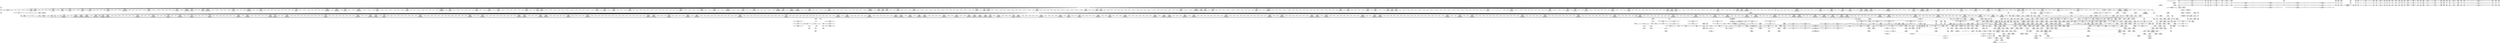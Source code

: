 digraph {
	CE0x3deff70 [shape=record,shape=Mrecord,label="{CE0x3deff70|current_sid:tmp17|security/selinux/hooks.c,218}"]
	CE0x3d642f0 [shape=record,shape=Mrecord,label="{CE0x3d642f0|56:_i8*,_:_CRE_260,261_}"]
	CE0x3dbd000 [shape=record,shape=Mrecord,label="{CE0x3dbd000|56:_i8*,_:_CRE_496,500_|*MultipleSource*|*LoadInst*|security/selinux/hooks.c,1770|security/selinux/hooks.c,1770}"]
	CE0x3d43670 [shape=record,shape=Mrecord,label="{CE0x3d43670|may_link:dir|Function::may_link&Arg::dir::|*SummSink*}"]
	CE0x3d79170 [shape=record,shape=Mrecord,label="{CE0x3d79170|56:_i8*,_:_CRE_736,740_|*MultipleSource*|Function::may_link&Arg::dir::|security/selinux/hooks.c,1769|Function::selinux_inode_unlink&Arg::dir::}"]
	CE0x3db42e0 [shape=record,shape=Mrecord,label="{CE0x3db42e0|__llvm_gcov_indirect_counter_increment:predecessor|Function::__llvm_gcov_indirect_counter_increment&Arg::predecessor::|*SummSink*}"]
	CE0x3dd26a0 [shape=record,shape=Mrecord,label="{CE0x3dd26a0|28:_i32,_:_CRE_66,67_}"]
	CE0x3e15ac0 [shape=record,shape=Mrecord,label="{CE0x3e15ac0|current_sid:tmp15|security/selinux/hooks.c,218|*SummSink*}"]
	CE0x3dea220 [shape=record,shape=Mrecord,label="{CE0x3dea220|i64*_getelementptr_inbounds_(_14_x_i64_,_14_x_i64_*___llvm_gcov_ctr219,_i64_0,_i64_10)|*Constant*}"]
	CE0x3d4cbf0 [shape=record,shape=Mrecord,label="{CE0x3d4cbf0|may_link:bb|*SummSink*}"]
	CE0x3d7c3d0 [shape=record,shape=Mrecord,label="{CE0x3d7c3d0|56:_i8*,_:_CRE_884,885_}"]
	CE0x3d77ff0 [shape=record,shape=Mrecord,label="{CE0x3d77ff0|56:_i8*,_:_CRE_656,664_|*MultipleSource*|Function::may_link&Arg::dir::|security/selinux/hooks.c,1769|Function::selinux_inode_unlink&Arg::dir::}"]
	CE0x3d4fcc0 [shape=record,shape=Mrecord,label="{CE0x3d4fcc0|56:_i8*,_:_CRE_311,312_}"]
	CE0x3dcdbe0 [shape=record,shape=Mrecord,label="{CE0x3dcdbe0|56:_i8*,_:_CRE_979,980_}"]
	CE0x3d64a40 [shape=record,shape=Mrecord,label="{CE0x3d64a40|56:_i8*,_:_CRE_269,270_}"]
	CE0x3dd53a0 [shape=record,shape=Mrecord,label="{CE0x3dd53a0|28:_i32,_:_CRE_107,108_}"]
	CE0x3d455f0 [shape=record,shape=Mrecord,label="{CE0x3d455f0|56:_i8*,_:_CRE_146,147_}"]
	CE0x3da6d50 [shape=record,shape=Mrecord,label="{CE0x3da6d50|104:_%struct.inode*,_:_CRE_144,145_}"]
	CE0x3d7fa00 [shape=record,shape=Mrecord,label="{CE0x3d7fa00|56:_i8*,_:_CRE_896,897_}"]
	CE0x3d74490 [shape=record,shape=Mrecord,label="{CE0x3d74490|56:_i8*,_:_CRE_557,558_}"]
	CE0x3de3730 [shape=record,shape=Mrecord,label="{CE0x3de3730|i32_(i32,_i32,_i16,_i32,_%struct.common_audit_data*)*_bitcast_(i32_(i32,_i32,_i16,_i32,_%struct.common_audit_data.495*)*_avc_has_perm_to_i32_(i32,_i32,_i16,_i32,_%struct.common_audit_data*)*)|*Constant*|*SummSource*}"]
	CE0x3d3a280 [shape=record,shape=Mrecord,label="{CE0x3d3a280|current_sid:call|security/selinux/hooks.c,218|*SummSource*}"]
	CE0x3dc4040 [shape=record,shape=Mrecord,label="{CE0x3dc4040|56:_i8*,_:_CRE_696,704_|*MultipleSource*|*LoadInst*|security/selinux/hooks.c,1770|security/selinux/hooks.c,1770}"]
	CE0x3d29b80 [shape=record,shape=Mrecord,label="{CE0x3d29b80|may_link:tmp12|security/selinux/hooks.c,1779}"]
	CE0x3dd04f0 [shape=record,shape=Mrecord,label="{CE0x3dd04f0|28:_i32,_:_CRE_18,19_}"]
	CE0x3ddef90 [shape=record,shape=Mrecord,label="{CE0x3ddef90|may_link:dentry2|security/selinux/hooks.c,1773}"]
	CE0x3e52110 [shape=record,shape=Mrecord,label="{CE0x3e52110|get_current:tmp4|./arch/x86/include/asm/current.h,14|*SummSource*}"]
	CE0x3dc7600 [shape=record,shape=Mrecord,label="{CE0x3dc7600|56:_i8*,_:_CRE_882,883_}"]
	CE0x3db80f0 [shape=record,shape=Mrecord,label="{CE0x3db80f0|56:_i8*,_:_CRE_288,289_}"]
	CE0x3d31a20 [shape=record,shape=Mrecord,label="{CE0x3d31a20|56:_i8*,_:_CRE_199,200_}"]
	CE0x3d37c20 [shape=record,shape=Mrecord,label="{CE0x3d37c20|56:_i8*,_:_CRE_284,285_}"]
	CE0x3d643c0 [shape=record,shape=Mrecord,label="{CE0x3d643c0|56:_i8*,_:_CRE_261,262_}"]
	CE0x3da7b20 [shape=record,shape=Mrecord,label="{CE0x3da7b20|104:_%struct.inode*,_:_CRE_154,155_}"]
	CE0x3e10ec0 [shape=record,shape=Mrecord,label="{CE0x3e10ec0|current_sid:do.end|*SummSource*}"]
	CE0x3d64490 [shape=record,shape=Mrecord,label="{CE0x3d64490|56:_i8*,_:_CRE_262,263_}"]
	CE0x3d85e40 [shape=record,shape=Mrecord,label="{CE0x3d85e40|56:_i8*,_:_CRE_232,236_|*MultipleSource*|*LoadInst*|security/selinux/hooks.c,1770|security/selinux/hooks.c,1770}"]
	CE0x3d74c80 [shape=record,shape=Mrecord,label="{CE0x3d74c80|56:_i8*,_:_CRE_567,568_}"]
	CE0x3dbfb50 [shape=record,shape=Mrecord,label="{CE0x3dbfb50|56:_i8*,_:_CRE_576,577_}"]
	CE0x3dac570 [shape=record,shape=Mrecord,label="{CE0x3dac570|104:_%struct.inode*,_:_CRE_215,216_}"]
	CE0x3dd9f00 [shape=record,shape=Mrecord,label="{CE0x3dd9f00|i32_2|*Constant*}"]
	CE0x3dc23b0 [shape=record,shape=Mrecord,label="{CE0x3dc23b0|56:_i8*,_:_CRE_614,615_}"]
	CE0x3dd41a0 [shape=record,shape=Mrecord,label="{CE0x3dd41a0|28:_i32,_:_CRE_93,94_}"]
	CE0x3d54350 [shape=record,shape=Mrecord,label="{CE0x3d54350|COLLAPSED:_GIRE_selinux_xfrm_refcount_global_%struct.atomic_t_zeroinitializer,_align_4:_elem_0:default:}"]
	CE0x3dede60 [shape=record,shape=Mrecord,label="{CE0x3dede60|current_sid:cred|security/selinux/hooks.c,218|*SummSource*}"]
	CE0x3d31f00 [shape=record,shape=Mrecord,label="{CE0x3d31f00|56:_i8*,_:_CRE_205,206_}"]
	CE0x3d7b2b0 [shape=record,shape=Mrecord,label="{CE0x3d7b2b0|56:_i8*,_:_CRE_867,868_}"]
	CE0x3d477d0 [shape=record,shape=Mrecord,label="{CE0x3d477d0|56:_i8*,_:_CRE_464,472_|*MultipleSource*|Function::may_link&Arg::dir::|security/selinux/hooks.c,1769|Function::selinux_inode_unlink&Arg::dir::}"]
	CE0x3d84a70 [shape=record,shape=Mrecord,label="{CE0x3d84a70|56:_i8*,_:_CRE_196,197_}"]
	CE0x3d818d0 [shape=record,shape=Mrecord,label="{CE0x3d818d0|56:_i8*,_:_CRE_979,980_}"]
	CE0x3dc5260 [shape=record,shape=Mrecord,label="{CE0x3dc5260|56:_i8*,_:_CRE_792,800_|*MultipleSource*|*LoadInst*|security/selinux/hooks.c,1770|security/selinux/hooks.c,1770}"]
	CE0x3de1130 [shape=record,shape=Mrecord,label="{CE0x3de1130|may_link:call9|security/selinux/hooks.c,1792|*SummSink*}"]
	CE0x3e3a620 [shape=record,shape=Mrecord,label="{CE0x3e3a620|i64*_getelementptr_inbounds_(_2_x_i64_,_2_x_i64_*___llvm_gcov_ctr98,_i64_0,_i64_0)|*Constant*|*SummSink*}"]
	CE0x3e5dc70 [shape=record,shape=Mrecord,label="{CE0x3e5dc70|get_current:tmp}"]
	CE0x3d34f30 [shape=record,shape=Mrecord,label="{CE0x3d34f30|56:_i8*,_:_CRE_250,251_}"]
	CE0x3dd31a0 [shape=record,shape=Mrecord,label="{CE0x3dd31a0|28:_i32,_:_CRE_77,78_}"]
	CE0x3d3bce0 [shape=record,shape=Mrecord,label="{CE0x3d3bce0|56:_i8*,_:_CRE_293,294_}"]
	CE0x3dde700 [shape=record,shape=Mrecord,label="{CE0x3dde700|may_link:u|security/selinux/hooks.c,1773|*SummSource*}"]
	CE0x3dfc500 [shape=record,shape=Mrecord,label="{CE0x3dfc500|may_link:av.0}"]
	CE0x3de39e0 [shape=record,shape=Mrecord,label="{CE0x3de39e0|i32_(i32,_i32,_i16,_i32,_%struct.common_audit_data*)*_bitcast_(i32_(i32,_i32,_i16,_i32,_%struct.common_audit_data.495*)*_avc_has_perm_to_i32_(i32,_i32,_i16,_i32,_%struct.common_audit_data*)*)|*Constant*|*SummSink*}"]
	"CONST[source:0(mediator),value:2(dynamic)][purpose:{operation}][SrcIdx:2]"
	CE0x3dc0700 [shape=record,shape=Mrecord,label="{CE0x3dc0700|56:_i8*,_:_CRE_587,588_}"]
	CE0x3dab140 [shape=record,shape=Mrecord,label="{CE0x3dab140|104:_%struct.inode*,_:_CRE_198,199_}"]
	CE0x3dfd4d0 [shape=record,shape=Mrecord,label="{CE0x3dfd4d0|i8*_getelementptr_inbounds_(_9_x_i8_,_9_x_i8_*___func__.may_link,_i32_0,_i32_0)|*Constant*|*SummSink*}"]
	CE0x3dcdb70 [shape=record,shape=Mrecord,label="{CE0x3dcdb70|56:_i8*,_:_CRE_980,981_}"]
	CE0x3d33460 [shape=record,shape=Mrecord,label="{CE0x3d33460|_ret_i32_%tmp24,_!dbg_!27742|security/selinux/hooks.c,220|*SummSink*}"]
	CE0x3d48310 [shape=record,shape=Mrecord,label="{CE0x3d48310|56:_i8*,_:_CRE_482,483_}"]
	CE0x3e15a50 [shape=record,shape=Mrecord,label="{CE0x3e15a50|current_sid:tmp15|security/selinux/hooks.c,218|*SummSource*}"]
	CE0x3d4fd90 [shape=record,shape=Mrecord,label="{CE0x3d4fd90|56:_i8*,_:_CRE_312,320_|*MultipleSource*|Function::may_link&Arg::dir::|security/selinux/hooks.c,1769|Function::selinux_inode_unlink&Arg::dir::}"]
	CE0x3e0c110 [shape=record,shape=Mrecord,label="{CE0x3e0c110|current_sid:call|security/selinux/hooks.c,218}"]
	CE0x3d74fc0 [shape=record,shape=Mrecord,label="{CE0x3d74fc0|56:_i8*,_:_CRE_571,572_}"]
	CE0x3d84eb0 [shape=record,shape=Mrecord,label="{CE0x3d84eb0|56:_i8*,_:_CRE_200,201_}"]
	CE0x3da8e20 [shape=record,shape=Mrecord,label="{CE0x3da8e20|104:_%struct.inode*,_:_CRE_170,171_}"]
	CE0x3da9a00 [shape=record,shape=Mrecord,label="{CE0x3da9a00|104:_%struct.inode*,_:_CRE_180,181_}"]
	CE0x3d622f0 [shape=record,shape=Mrecord,label="{CE0x3d622f0|current_sid:entry|*SummSink*}"]
	CE0x3d74420 [shape=record,shape=Mrecord,label="{CE0x3d74420|56:_i8*,_:_CRE_556,557_}"]
	CE0x3e14d20 [shape=record,shape=Mrecord,label="{CE0x3e14d20|i8*_getelementptr_inbounds_(_25_x_i8_,_25_x_i8_*_.str3,_i32_0,_i32_0)|*Constant*|*SummSink*}"]
	CE0x3d4b370 [shape=record,shape=Mrecord,label="{CE0x3d4b370|56:_i8*,_:_CRE_140,141_}"]
	CE0x3ddf390 [shape=record,shape=Mrecord,label="{CE0x3ddf390|may_link:tobool|security/selinux/hooks.c,1776}"]
	CE0x3da5470 [shape=record,shape=Mrecord,label="{CE0x3da5470|104:_%struct.inode*,_:_CRE_40,48_|*MultipleSource*|Function::may_link&Arg::dentry::|security/selinux/hooks.c,1770|Function::selinux_inode_unlink&Arg::dentry::}"]
	CE0x3d4f300 [shape=record,shape=Mrecord,label="{CE0x3d4f300|56:_i8*,_:_CRE_299,300_}"]
	CE0x3d37670 [shape=record,shape=Mrecord,label="{CE0x3d37670|56:_i8*,_:_CRE_277,278_}"]
	CE0x3e0e340 [shape=record,shape=Mrecord,label="{CE0x3e0e340|may_link:retval.0|*SummSink*}"]
	CE0x3d827d0 [shape=record,shape=Mrecord,label="{CE0x3d827d0|may_link:tmp2|*LoadInst*|security/selinux/hooks.c,1769|*SummSink*}"]
	CE0x3d7ed40 [shape=record,shape=Mrecord,label="{CE0x3d7ed40|56:_i8*,_:_CRE_923,924_}"]
	CE0x3d4b960 [shape=record,shape=Mrecord,label="{CE0x3d4b960|56:_i8*,_:_CRE_148,149_}"]
	CE0x3dadf30 [shape=record,shape=Mrecord,label="{CE0x3dadf30|104:_%struct.inode*,_:_CRE_288,296_|*MultipleSource*|Function::may_link&Arg::dentry::|security/selinux/hooks.c,1770|Function::selinux_inode_unlink&Arg::dentry::}"]
	CE0x3dc1090 [shape=record,shape=Mrecord,label="{CE0x3dc1090|56:_i8*,_:_CRE_596,597_}"]
	CE0x3da7eb0 [shape=record,shape=Mrecord,label="{CE0x3da7eb0|104:_%struct.inode*,_:_CRE_157,158_}"]
	CE0x3d4b1c0 [shape=record,shape=Mrecord,label="{CE0x3d4b1c0|56:_i8*,_:_CRE_138,139_}"]
	CE0x3de0590 [shape=record,shape=Mrecord,label="{CE0x3de0590|may_link:conv|security/selinux/hooks.c,1776|*SummSource*}"]
	CE0x3d4c600 [shape=record,shape=Mrecord,label="{CE0x3d4c600|__llvm_gcov_indirect_counter_increment:tmp}"]
	CE0x3da67b0 [shape=record,shape=Mrecord,label="{CE0x3da67b0|104:_%struct.inode*,_:_CRE_95,96_}"]
	CE0x3dcf210 [shape=record,shape=Mrecord,label="{CE0x3dcf210|may_link:tmp23|security/selinux/hooks.c,1797|*SummSource*}"]
	CE0x3d49110 [shape=record,shape=Mrecord,label="{CE0x3d49110|56:_i8*,_:_CRE_520,528_|*MultipleSource*|Function::may_link&Arg::dir::|security/selinux/hooks.c,1769|Function::selinux_inode_unlink&Arg::dir::}"]
	CE0x3e0fa90 [shape=record,shape=Mrecord,label="{CE0x3e0fa90|current_sid:if.then}"]
	CE0x3db3ea0 [shape=record,shape=Mrecord,label="{CE0x3db3ea0|__llvm_gcov_indirect_counter_increment:entry}"]
	CE0x3d775f0 [shape=record,shape=Mrecord,label="{CE0x3d775f0|56:_i8*,_:_CRE_618,619_}"]
	CE0x3e0f960 [shape=record,shape=Mrecord,label="{CE0x3e0f960|current_sid:land.lhs.true2|*SummSink*}"]
	CE0x3d5be90 [shape=record,shape=Mrecord,label="{CE0x3d5be90|i64_4|*Constant*|*SummSink*}"]
	CE0x3dd07f0 [shape=record,shape=Mrecord,label="{CE0x3dd07f0|28:_i32,_:_CRE_21,22_}"]
	CE0x3daf4a0 [shape=record,shape=Mrecord,label="{CE0x3daf4a0|104:_%struct.inode*,_:_CRE_317,318_}"]
	CE0x3d36560 [shape=record,shape=Mrecord,label="{CE0x3d36560|i32_1|*Constant*}"]
	CE0x3d61100 [shape=record,shape=Mrecord,label="{CE0x3d61100|56:_i8*,_:_CRE_179,180_}"]
	CE0x3d77a00 [shape=record,shape=Mrecord,label="{CE0x3d77a00|56:_i8*,_:_CRE_623,624_}"]
	CE0x3dd34a0 [shape=record,shape=Mrecord,label="{CE0x3dd34a0|28:_i32,_:_CRE_80,81_}"]
	CE0x3e127a0 [shape=record,shape=Mrecord,label="{CE0x3e127a0|current_sid:tmp8|security/selinux/hooks.c,218|*SummSource*}"]
	CE0x3deb380 [shape=record,shape=Mrecord,label="{CE0x3deb380|_call_void___llvm_gcov_indirect_counter_increment(i32*___llvm_gcov_global_state_pred221,_i64**_getelementptr_inbounds_(_4_x_i64*_,_4_x_i64*_*___llvm_gcda_edge_table220,_i64_0,_i64_0)),_!dbg_!27749|security/selinux/hooks.c,1793|*SummSource*}"]
	CE0x3d55fb0 [shape=record,shape=Mrecord,label="{CE0x3d55fb0|_ret_i32_%call,_!dbg_!27714|security/selinux/hooks.c,2774|*SummSource*}"]
	CE0x3deee20 [shape=record,shape=Mrecord,label="{CE0x3deee20|current_sid:security|security/selinux/hooks.c,218|*SummSource*}"]
	CE0x3d464d0 [shape=record,shape=Mrecord,label="{CE0x3d464d0|56:_i8*,_:_CRE_160,161_}"]
	CE0x3d45a30 [shape=record,shape=Mrecord,label="{CE0x3d45a30|56:_i8*,_:_CRE_150,151_}"]
	CE0x3d3a7a0 [shape=record,shape=Mrecord,label="{CE0x3d3a7a0|56:_i8*,_:_CRE_934,935_}"]
	CE0x3deedb0 [shape=record,shape=Mrecord,label="{CE0x3deedb0|current_sid:security|security/selinux/hooks.c,218}"]
	CE0x3dc0810 [shape=record,shape=Mrecord,label="{CE0x3dc0810|56:_i8*,_:_CRE_588,589_}"]
	CE0x3da2b40 [shape=record,shape=Mrecord,label="{CE0x3da2b40|current_sid:tmp1|*SummSource*}"]
	CE0x3dc1f70 [shape=record,shape=Mrecord,label="{CE0x3dc1f70|56:_i8*,_:_CRE_610,611_}"]
	CE0x3d3ba70 [shape=record,shape=Mrecord,label="{CE0x3d3ba70|56:_i8*,_:_CRE_290,291_}"]
	CE0x3db7540 [shape=record,shape=Mrecord,label="{CE0x3db7540|56:_i8*,_:_CRE_277,278_}"]
	CE0x3de1690 [shape=record,shape=Mrecord,label="{CE0x3de1690|may_link:conv3|security/selinux/hooks.c,1776|*SummSink*}"]
	CE0x3d40e50 [shape=record,shape=Mrecord,label="{CE0x3d40e50|_call_void___llvm_gcov_indirect_counter_increment(i32*___llvm_gcov_global_state_pred221,_i64**_getelementptr_inbounds_(_4_x_i64*_,_4_x_i64*_*___llvm_gcda_edge_table220,_i64_0,_i64_2)),_!dbg_!27745|security/selinux/hooks.c,1786}"]
	CE0x3d7b820 [shape=record,shape=Mrecord,label="{CE0x3d7b820|56:_i8*,_:_CRE_873,874_}"]
	CE0x3dbe830 [shape=record,shape=Mrecord,label="{CE0x3dbe830|56:_i8*,_:_CRE_558,559_}"]
	CE0x3da98d0 [shape=record,shape=Mrecord,label="{CE0x3da98d0|104:_%struct.inode*,_:_CRE_179,180_}"]
	CE0x3d75b20 [shape=record,shape=Mrecord,label="{CE0x3d75b20|56:_i8*,_:_CRE_585,586_}"]
	CE0x3de3520 [shape=record,shape=Mrecord,label="{CE0x3de3520|i32_(i32,_i32,_i16,_i32,_%struct.common_audit_data*)*_bitcast_(i32_(i32,_i32,_i16,_i32,_%struct.common_audit_data.495*)*_avc_has_perm_to_i32_(i32,_i32,_i16,_i32,_%struct.common_audit_data*)*)|*Constant*}"]
	CE0x3d7f8f0 [shape=record,shape=Mrecord,label="{CE0x3d7f8f0|56:_i8*,_:_CRE_895,896_}"]
	CE0x3d4dfb0 [shape=record,shape=Mrecord,label="{CE0x3d4dfb0|i32_-1|*Constant*|*SummSource*}"]
	CE0x3ddf5f0 [shape=record,shape=Mrecord,label="{CE0x3ddf5f0|may_link:tobool|security/selinux/hooks.c,1776|*SummSink*}"]
	CE0x3e11070 [shape=record,shape=Mrecord,label="{CE0x3e11070|current_sid:bb}"]
	CE0x3dc3360 [shape=record,shape=Mrecord,label="{CE0x3dc3360|56:_i8*,_:_CRE_648,656_|*MultipleSource*|*LoadInst*|security/selinux/hooks.c,1770|security/selinux/hooks.c,1770}"]
	CE0x3d39960 [shape=record,shape=Mrecord,label="{CE0x3d39960|may_link:sw.bb7}"]
	CE0x3dce470 [shape=record,shape=Mrecord,label="{CE0x3dce470|56:_i8*,_:_CRE_992,1000_|*MultipleSource*|*LoadInst*|security/selinux/hooks.c,1770|security/selinux/hooks.c,1770}"]
	CE0x3d7a130 [shape=record,shape=Mrecord,label="{CE0x3d7a130|56:_i8*,_:_CRE_816,824_|*MultipleSource*|Function::may_link&Arg::dir::|security/selinux/hooks.c,1769|Function::selinux_inode_unlink&Arg::dir::}"]
	CE0x3d66260 [shape=record,shape=Mrecord,label="{CE0x3d66260|current_sid:tobool|security/selinux/hooks.c,218}"]
	CE0x3dc13c0 [shape=record,shape=Mrecord,label="{CE0x3dc13c0|56:_i8*,_:_CRE_599,600_}"]
	CE0x3d3a1d0 [shape=record,shape=Mrecord,label="{CE0x3d3a1d0|_call_void_mcount()_#3}"]
	CE0x3e09a30 [shape=record,shape=Mrecord,label="{CE0x3e09a30|__llvm_gcov_indirect_counter_increment:tmp6|*SummSource*}"]
	CE0x3d74870 [shape=record,shape=Mrecord,label="{CE0x3d74870|56:_i8*,_:_CRE_562,563_}"]
	CE0x3d463c0 [shape=record,shape=Mrecord,label="{CE0x3d463c0|56:_i8*,_:_CRE_159,160_}"]
	CE0x3d31c90 [shape=record,shape=Mrecord,label="{CE0x3d31c90|56:_i8*,_:_CRE_202,203_}"]
	CE0x3dd5d30 [shape=record,shape=Mrecord,label="{CE0x3dd5d30|28:_i32,_:_CRE_116,117_}"]
	CE0x3d34a70 [shape=record,shape=Mrecord,label="{CE0x3d34a70|56:_i8*,_:_CRE_243,244_}"]
	CE0x3dd6060 [shape=record,shape=Mrecord,label="{CE0x3dd6060|28:_i32,_:_CRE_119,120_}"]
	CE0x3d426d0 [shape=record,shape=Mrecord,label="{CE0x3d426d0|56:_i8*,_:_CRE_16,24_|*MultipleSource*|Function::may_link&Arg::dir::|security/selinux/hooks.c,1769|Function::selinux_inode_unlink&Arg::dir::}"]
	CE0x3dd9720 [shape=record,shape=Mrecord,label="{CE0x3dd9720|may_link:tmp21|security/selinux/hooks.c,1793|*SummSink*}"]
	CE0x3db8970 [shape=record,shape=Mrecord,label="{CE0x3db8970|56:_i8*,_:_CRE_296,297_}"]
	CE0x3d76ea0 [shape=record,shape=Mrecord,label="{CE0x3d76ea0|56:_i8*,_:_CRE_609,610_}"]
	CE0x3dbf930 [shape=record,shape=Mrecord,label="{CE0x3dbf930|56:_i8*,_:_CRE_574,575_}"]
	CE0x3df03a0 [shape=record,shape=Mrecord,label="{CE0x3df03a0|current_sid:tmp17|security/selinux/hooks.c,218|*SummSink*}"]
	CE0x3d7f290 [shape=record,shape=Mrecord,label="{CE0x3d7f290|56:_i8*,_:_CRE_928,929_}"]
	CE0x3d7ec30 [shape=record,shape=Mrecord,label="{CE0x3d7ec30|56:_i8*,_:_CRE_922,923_}"]
	CE0x3dc5600 [shape=record,shape=Mrecord,label="{CE0x3dc5600|56:_i8*,_:_CRE_808,816_|*MultipleSource*|*LoadInst*|security/selinux/hooks.c,1770|security/selinux/hooks.c,1770}"]
	CE0x3dabf80 [shape=record,shape=Mrecord,label="{CE0x3dabf80|104:_%struct.inode*,_:_CRE_210,211_}"]
	CE0x3d480a0 [shape=record,shape=Mrecord,label="{CE0x3d480a0|56:_i8*,_:_CRE_479,480_}"]
	CE0x3d74ef0 [shape=record,shape=Mrecord,label="{CE0x3d74ef0|56:_i8*,_:_CRE_570,571_}"]
	CE0x3d66540 [shape=record,shape=Mrecord,label="{CE0x3d66540|i32_0|*Constant*}"]
	CE0x3d87760 [shape=record,shape=Mrecord,label="{CE0x3d87760|56:_i8*,_:_CRE_104,112_|*MultipleSource*|*LoadInst*|security/selinux/hooks.c,1770|security/selinux/hooks.c,1770}"]
	CE0x3dbfd70 [shape=record,shape=Mrecord,label="{CE0x3dbfd70|56:_i8*,_:_CRE_578,579_}"]
	CE0x3d37b50 [shape=record,shape=Mrecord,label="{CE0x3d37b50|56:_i8*,_:_CRE_283,284_}"]
	CE0x3dc4780 [shape=record,shape=Mrecord,label="{CE0x3dc4780|56:_i8*,_:_CRE_736,740_|*MultipleSource*|*LoadInst*|security/selinux/hooks.c,1770|security/selinux/hooks.c,1770}"]
	CE0x3dd91d0 [shape=record,shape=Mrecord,label="{CE0x3dd91d0|may_link:call9|security/selinux/hooks.c,1792}"]
	CE0x3d3d260 [shape=record,shape=Mrecord,label="{CE0x3d3d260|selinux_inode_unlink:tmp1}"]
	CE0x3d41990 [shape=record,shape=Mrecord,label="{CE0x3d41990|selinux_inode_unlink:dir|Function::selinux_inode_unlink&Arg::dir::|*SummSource*}"]
	CE0x3d41700 [shape=record,shape=Mrecord,label="{CE0x3d41700|may_link:dir|Function::may_link&Arg::dir::}"]
	CE0x3dbcab0 [shape=record,shape=Mrecord,label="{CE0x3dbcab0|56:_i8*,_:_CRE_485,486_}"]
	CE0x3d313a0 [shape=record,shape=Mrecord,label="{CE0x3d313a0|56:_i8*,_:_CRE_191,192_}"]
	CE0x3dd2ca0 [shape=record,shape=Mrecord,label="{CE0x3dd2ca0|28:_i32,_:_CRE_72,73_}"]
	CE0x3d42880 [shape=record,shape=Mrecord,label="{CE0x3d42880|56:_i8*,_:_CRE_24,32_|*MultipleSource*|Function::may_link&Arg::dir::|security/selinux/hooks.c,1769|Function::selinux_inode_unlink&Arg::dir::}"]
	CE0x3deaf10 [shape=record,shape=Mrecord,label="{CE0x3deaf10|may_link:tmp19|security/selinux/hooks.c,1789|*SummSource*}"]
	CE0x3d76f70 [shape=record,shape=Mrecord,label="{CE0x3d76f70|56:_i8*,_:_CRE_610,611_}"]
	CE0x3dea760 [shape=record,shape=Mrecord,label="{CE0x3dea760|may_link:tmp18|security/selinux/hooks.c,1789|*SummSource*}"]
	CE0x3de21c0 [shape=record,shape=Mrecord,label="{CE0x3de21c0|0:_i8,_8:_%struct.dentry*,_24:_%struct.selinux_audit_data*,_:_SCMRE_0,1_|*MultipleSource*|security/selinux/hooks.c, 1764|security/selinux/hooks.c,1772}"]
	CE0x3d31540 [shape=record,shape=Mrecord,label="{CE0x3d31540|56:_i8*,_:_CRE_193,194_}"]
	CE0x3da9d90 [shape=record,shape=Mrecord,label="{CE0x3da9d90|104:_%struct.inode*,_:_CRE_183,184_}"]
	CE0x3da4ec0 [shape=record,shape=Mrecord,label="{CE0x3da4ec0|may_link:i_security1|security/selinux/hooks.c,1770}"]
	CE0x3e51640 [shape=record,shape=Mrecord,label="{CE0x3e51640|get_current:tmp1}"]
	CE0x3d612a0 [shape=record,shape=Mrecord,label="{CE0x3d612a0|56:_i8*,_:_CRE_181,182_}"]
	CE0x3d36340 [shape=record,shape=Mrecord,label="{CE0x3d36340|may_link:dentry|Function::may_link&Arg::dentry::|*SummSink*}"]
	CE0x3d75f30 [shape=record,shape=Mrecord,label="{CE0x3d75f30|56:_i8*,_:_CRE_590,591_}"]
	CE0x3dcd670 [shape=record,shape=Mrecord,label="{CE0x3dcd670|56:_i8*,_:_CRE_968,976_|*MultipleSource*|*LoadInst*|security/selinux/hooks.c,1770|security/selinux/hooks.c,1770}"]
	CE0x3dbe4d0 [shape=record,shape=Mrecord,label="{CE0x3dbe4d0|56:_i8*,_:_CRE_556,557_}"]
	CE0x3dd1b30 [shape=record,shape=Mrecord,label="{CE0x3dd1b30|28:_i32,_:_CRE_54,55_}"]
	CE0x3dc5090 [shape=record,shape=Mrecord,label="{CE0x3dc5090|56:_i8*,_:_CRE_776,792_|*MultipleSource*|*LoadInst*|security/selinux/hooks.c,1770|security/selinux/hooks.c,1770}"]
	CE0x3dc1a20 [shape=record,shape=Mrecord,label="{CE0x3dc1a20|56:_i8*,_:_CRE_605,606_}"]
	CE0x3d4fe60 [shape=record,shape=Mrecord,label="{CE0x3d4fe60|56:_i8*,_:_CRE_320,328_|*MultipleSource*|Function::may_link&Arg::dir::|security/selinux/hooks.c,1769|Function::selinux_inode_unlink&Arg::dir::}"]
	CE0x3d39790 [shape=record,shape=Mrecord,label="{CE0x3d39790|may_link:sw.bb|*SummSource*}"]
	CE0x3dc14d0 [shape=record,shape=Mrecord,label="{CE0x3dc14d0|56:_i8*,_:_CRE_600,601_}"]
	CE0x3d39890 [shape=record,shape=Mrecord,label="{CE0x3d39890|may_link:sw.bb|*SummSink*}"]
	CE0x3dd1580 [shape=record,shape=Mrecord,label="{CE0x3dd1580|28:_i32,_:_CRE_49,50_}"]
	CE0x3ddb3a0 [shape=record,shape=Mrecord,label="{CE0x3ddb3a0|may_link:tobool6|security/selinux/hooks.c,1778|*SummSource*}"]
	CE0x3d30db0 [shape=record,shape=Mrecord,label="{CE0x3d30db0|may_link:tmp|*SummSink*}"]
	CE0x3d379b0 [shape=record,shape=Mrecord,label="{CE0x3d379b0|56:_i8*,_:_CRE_281,282_}"]
	CE0x3d32a60 [shape=record,shape=Mrecord,label="{CE0x3d32a60|56:_i8*,_:_CRE_159,160_}"]
	CE0x3da03c0 [shape=record,shape=Mrecord,label="{CE0x3da03c0|current_sid:tmp7|security/selinux/hooks.c,218}"]
	CE0x3d385b0 [shape=record,shape=Mrecord,label="{CE0x3d385b0|may_link:sw.bb7|*SummSink*}"]
	CE0x3db0b00 [shape=record,shape=Mrecord,label="{CE0x3db0b00|i32_5|*Constant*|*SummSink*}"]
	CE0x3db9a70 [shape=record,shape=Mrecord,label="{CE0x3db9a70|56:_i8*,_:_CRE_472,473_}"]
	CE0x3d7ea10 [shape=record,shape=Mrecord,label="{CE0x3d7ea10|56:_i8*,_:_CRE_920,921_}"]
	CE0x3d4bd90 [shape=record,shape=Mrecord,label="{CE0x3d4bd90|may_link:tmp9|security/selinux/hooks.c,1778|*SummSink*}"]
	CE0x3d78530 [shape=record,shape=Mrecord,label="{CE0x3d78530|56:_i8*,_:_CRE_680,684_|*MultipleSource*|Function::may_link&Arg::dir::|security/selinux/hooks.c,1769|Function::selinux_inode_unlink&Arg::dir::}"]
	CE0x3d757e0 [shape=record,shape=Mrecord,label="{CE0x3d757e0|56:_i8*,_:_CRE_581,582_}"]
	CE0x3e106b0 [shape=record,shape=Mrecord,label="{CE0x3e106b0|GLOBAL:current_sid.__warned|Global_var:current_sid.__warned|*SummSource*}"]
	CE0x3da26d0 [shape=record,shape=Mrecord,label="{CE0x3da26d0|get_current:bb|*SummSink*}"]
	CE0x3deebc0 [shape=record,shape=Mrecord,label="{CE0x3deebc0|COLLAPSED:_CMRE:_elem_0::|security/selinux/hooks.c,218}"]
	CE0x3d758b0 [shape=record,shape=Mrecord,label="{CE0x3d758b0|56:_i8*,_:_CRE_582,583_}"]
	CE0x3d65050 [shape=record,shape=Mrecord,label="{CE0x3d65050|current_sid:tobool|security/selinux/hooks.c,218|*SummSource*}"]
	CE0x3dbefa0 [shape=record,shape=Mrecord,label="{CE0x3dbefa0|56:_i8*,_:_CRE_565,566_}"]
	CE0x3e0a110 [shape=record,shape=Mrecord,label="{CE0x3e0a110|get_current:bb}"]
	CE0x3dbb570 [shape=record,shape=Mrecord,label="{CE0x3dbb570|56:_i8*,_:_CRE_440,448_|*MultipleSource*|*LoadInst*|security/selinux/hooks.c,1770|security/selinux/hooks.c,1770}"]
	CE0x3dbfa40 [shape=record,shape=Mrecord,label="{CE0x3dbfa40|56:_i8*,_:_CRE_575,576_}"]
	CE0x3e51da0 [shape=record,shape=Mrecord,label="{CE0x3e51da0|%struct.task_struct*_(%struct.task_struct**)*_asm_movq_%gs:$_1:P_,$0_,_r,im,_dirflag_,_fpsr_,_flags_|*SummSource*}"]
	CE0x3d56780 [shape=record,shape=Mrecord,label="{CE0x3d56780|56:_i8*,_:_CRE_2,4_|*MultipleSource*|Function::may_link&Arg::dir::|security/selinux/hooks.c,1769|Function::selinux_inode_unlink&Arg::dir::}"]
	CE0x3d60f60 [shape=record,shape=Mrecord,label="{CE0x3d60f60|56:_i8*,_:_CRE_177,178_}"]
	CE0x3d7b600 [shape=record,shape=Mrecord,label="{CE0x3d7b600|56:_i8*,_:_CRE_871,872_}"]
	CE0x3d77930 [shape=record,shape=Mrecord,label="{CE0x3d77930|56:_i8*,_:_CRE_622,623_}"]
	CE0x3d74940 [shape=record,shape=Mrecord,label="{CE0x3d74940|56:_i8*,_:_CRE_563,564_}"]
	CE0x3de8650 [shape=record,shape=Mrecord,label="{CE0x3de8650|current_sid:tmp23|security/selinux/hooks.c,218}"]
	CE0x3d83860 [shape=record,shape=Mrecord,label="{CE0x3d83860|56:_i8*,_:_CRE_179,180_}"]
	CE0x3d87da0 [shape=record,shape=Mrecord,label="{CE0x3d87da0|may_link:i_security1|security/selinux/hooks.c,1770|*SummSource*}"]
	CE0x3da61b0 [shape=record,shape=Mrecord,label="{CE0x3da61b0|104:_%struct.inode*,_:_CRE_90,91_}"]
	CE0x3e13ec0 [shape=record,shape=Mrecord,label="{CE0x3e13ec0|i8*_getelementptr_inbounds_(_25_x_i8_,_25_x_i8_*_.str3,_i32_0,_i32_0)|*Constant*}"]
	CE0x3d46f10 [shape=record,shape=Mrecord,label="{CE0x3d46f10|56:_i8*,_:_CRE_424,432_|*MultipleSource*|Function::may_link&Arg::dir::|security/selinux/hooks.c,1769|Function::selinux_inode_unlink&Arg::dir::}"]
	CE0x3d34bf0 [shape=record,shape=Mrecord,label="{CE0x3d34bf0|56:_i8*,_:_CRE_246,247_}"]
	CE0x3d78fb0 [shape=record,shape=Mrecord,label="{CE0x3d78fb0|56:_i8*,_:_CRE_728,736_|*MultipleSource*|Function::may_link&Arg::dir::|security/selinux/hooks.c,1769|Function::selinux_inode_unlink&Arg::dir::}"]
	CE0x3dad280 [shape=record,shape=Mrecord,label="{CE0x3dad280|104:_%struct.inode*,_:_CRE_240,248_|*MultipleSource*|Function::may_link&Arg::dentry::|security/selinux/hooks.c,1770|Function::selinux_inode_unlink&Arg::dentry::}"]
	CE0x3d48170 [shape=record,shape=Mrecord,label="{CE0x3d48170|56:_i8*,_:_CRE_480,481_}"]
	CE0x3dd18c0 [shape=record,shape=Mrecord,label="{CE0x3dd18c0|28:_i32,_:_CRE_51,52_}"]
	CE0x3dc6940 [shape=record,shape=Mrecord,label="{CE0x3dc6940|56:_i8*,_:_CRE_870,871_}"]
	CE0x3dcfb20 [shape=record,shape=Mrecord,label="{CE0x3dcfb20|28:_i32,_:_CRE_10,11_}"]
	CE0x3dc1b30 [shape=record,shape=Mrecord,label="{CE0x3dc1b30|56:_i8*,_:_CRE_606,607_}"]
	CE0x3d3bdb0 [shape=record,shape=Mrecord,label="{CE0x3d3bdb0|56:_i8*,_:_CRE_294,295_}"]
	CE0x3dbbfe0 [shape=record,shape=Mrecord,label="{CE0x3dbbfe0|56:_i8*,_:_CRE_476,477_}"]
	CE0x3de46f0 [shape=record,shape=Mrecord,label="{CE0x3de46f0|avc_has_perm:tsid|Function::avc_has_perm&Arg::tsid::|*SummSink*}"]
	CE0x3dbc780 [shape=record,shape=Mrecord,label="{CE0x3dbc780|56:_i8*,_:_CRE_482,483_}"]
	CE0x3da3150 [shape=record,shape=Mrecord,label="{CE0x3da3150|i64*_getelementptr_inbounds_(_2_x_i64_,_2_x_i64_*___llvm_gcov_ctr98,_i64_0,_i64_1)|*Constant*|*SummSink*}"]
	CE0x3dacdc0 [shape=record,shape=Mrecord,label="{CE0x3dacdc0|104:_%struct.inode*,_:_CRE_222,223_}"]
	CE0x3d50bc0 [shape=record,shape=Mrecord,label="{CE0x3d50bc0|56:_i8*,_:_CRE_392,400_|*MultipleSource*|Function::may_link&Arg::dir::|security/selinux/hooks.c,1769|Function::selinux_inode_unlink&Arg::dir::}"]
	CE0x3dce600 [shape=record,shape=Mrecord,label="{CE0x3dce600|56:_i8*,_:_CRE_1000,1008_|*MultipleSource*|*LoadInst*|security/selinux/hooks.c,1770|security/selinux/hooks.c,1770}"]
	CE0x3da7660 [shape=record,shape=Mrecord,label="{CE0x3da7660|104:_%struct.inode*,_:_CRE_150,151_}"]
	"CONST[source:0(mediator),value:2(dynamic)][purpose:{object}]"
	CE0x3dd27a0 [shape=record,shape=Mrecord,label="{CE0x3dd27a0|28:_i32,_:_CRE_67,68_}"]
	CE0x3d648a0 [shape=record,shape=Mrecord,label="{CE0x3d648a0|56:_i8*,_:_CRE_267,268_}"]
	CE0x3de53b0 [shape=record,shape=Mrecord,label="{CE0x3de53b0|avc_has_perm:requested|Function::avc_has_perm&Arg::requested::|*SummSink*}"]
	CE0x3d336f0 [shape=record,shape=Mrecord,label="{CE0x3d336f0|i32_10|*Constant*}"]
	CE0x3dab860 [shape=record,shape=Mrecord,label="{CE0x3dab860|104:_%struct.inode*,_:_CRE_204,205_}"]
	CE0x3d402c0 [shape=record,shape=Mrecord,label="{CE0x3d402c0|i64_1|*Constant*|*SummSink*}"]
	CE0x3d82980 [shape=record,shape=Mrecord,label="{CE0x3d82980|56:_i8*,_:_CRE_165,166_}"]
	CE0x3d80390 [shape=record,shape=Mrecord,label="{CE0x3d80390|56:_i8*,_:_CRE_905,906_}"]
	CE0x3e08300 [shape=record,shape=Mrecord,label="{CE0x3e08300|current_sid:tmp13|security/selinux/hooks.c,218|*SummSink*}"]
	CE0x3d768f0 [shape=record,shape=Mrecord,label="{CE0x3d768f0|56:_i8*,_:_CRE_602,603_}"]
	CE0x3d3e180 [shape=record,shape=Mrecord,label="{CE0x3d3e180|i64*_getelementptr_inbounds_(_2_x_i64_,_2_x_i64_*___llvm_gcov_ctr98,_i64_0,_i64_1)|*Constant*}"]
	CE0x3d4f090 [shape=record,shape=Mrecord,label="{CE0x3d4f090|56:_i8*,_:_CRE_296,297_}"]
	CE0x3db0f50 [shape=record,shape=Mrecord,label="{CE0x3db0f50|i64**_getelementptr_inbounds_(_4_x_i64*_,_4_x_i64*_*___llvm_gcda_edge_table220,_i64_0,_i64_1)|*Constant*|*SummSink*}"]
	CE0x3debe70 [shape=record,shape=Mrecord,label="{CE0x3debe70|may_link:tmp17|security/selinux/hooks.c,1786}"]
	CE0x3dc11a0 [shape=record,shape=Mrecord,label="{CE0x3dc11a0|56:_i8*,_:_CRE_597,598_}"]
	CE0x3d50680 [shape=record,shape=Mrecord,label="{CE0x3d50680|56:_i8*,_:_CRE_360,376_|*MultipleSource*|Function::may_link&Arg::dir::|security/selinux/hooks.c,1769|Function::selinux_inode_unlink&Arg::dir::}"]
	CE0x3de45c0 [shape=record,shape=Mrecord,label="{CE0x3de45c0|avc_has_perm:tsid|Function::avc_has_perm&Arg::tsid::|*SummSource*}"]
	CE0x3e0c000 [shape=record,shape=Mrecord,label="{CE0x3e0c000|_call_void_mcount()_#3|*SummSink*}"]
	CE0x3dc00a0 [shape=record,shape=Mrecord,label="{CE0x3dc00a0|56:_i8*,_:_CRE_581,582_}"]
	CE0x3d504c0 [shape=record,shape=Mrecord,label="{CE0x3d504c0|56:_i8*,_:_CRE_352,360_|*MultipleSource*|Function::may_link&Arg::dir::|security/selinux/hooks.c,1769|Function::selinux_inode_unlink&Arg::dir::}"]
	CE0x3d7e5d0 [shape=record,shape=Mrecord,label="{CE0x3d7e5d0|56:_i8*,_:_CRE_916,917_}"]
	CE0x3d87220 [shape=record,shape=Mrecord,label="{CE0x3d87220|56:_i8*,_:_CRE_80,88_|*MultipleSource*|*LoadInst*|security/selinux/hooks.c,1770|security/selinux/hooks.c,1770}"]
	CE0x3ddb8f0 [shape=record,shape=Mrecord,label="{CE0x3ddb8f0|i64_2|*Constant*|*SummSink*}"]
	CE0x3da5f90 [shape=record,shape=Mrecord,label="{CE0x3da5f90|104:_%struct.inode*,_:_CRE_89,90_}"]
	CE0x3dad460 [shape=record,shape=Mrecord,label="{CE0x3dad460|104:_%struct.inode*,_:_CRE_248,256_|*MultipleSource*|Function::may_link&Arg::dentry::|security/selinux/hooks.c,1770|Function::selinux_inode_unlink&Arg::dentry::}"]
	CE0x3e0bef0 [shape=record,shape=Mrecord,label="{CE0x3e0bef0|may_link:tmp25|security/selinux/hooks.c,1797|*SummSink*}"]
	CE0x3d4dce0 [shape=record,shape=Mrecord,label="{CE0x3d4dce0|__llvm_gcov_indirect_counter_increment:pred|*SummSink*}"]
	CE0x3dd1da0 [shape=record,shape=Mrecord,label="{CE0x3dd1da0|28:_i32,_:_CRE_57,58_}"]
	CE0x3db9b80 [shape=record,shape=Mrecord,label="{CE0x3db9b80|56:_i8*,_:_CRE_312,320_|*MultipleSource*|*LoadInst*|security/selinux/hooks.c,1770|security/selinux/hooks.c,1770}"]
	CE0x3dccb20 [shape=record,shape=Mrecord,label="{CE0x3dccb20|56:_i8*,_:_CRE_932,933_}"]
	CE0x3d76340 [shape=record,shape=Mrecord,label="{CE0x3d76340|56:_i8*,_:_CRE_595,596_}"]
	CE0x3dbf600 [shape=record,shape=Mrecord,label="{CE0x3dbf600|56:_i8*,_:_CRE_571,572_}"]
	CE0x3dba350 [shape=record,shape=Mrecord,label="{CE0x3dba350|56:_i8*,_:_CRE_352,360_|*MultipleSource*|*LoadInst*|security/selinux/hooks.c,1770|security/selinux/hooks.c,1770}"]
	CE0x3dec6f0 [shape=record,shape=Mrecord,label="{CE0x3dec6f0|may_link:tmp18|security/selinux/hooks.c,1789}"]
	CE0x3d3a9c0 [shape=record,shape=Mrecord,label="{CE0x3d3a9c0|56:_i8*,_:_CRE_936,944_|*MultipleSource*|Function::may_link&Arg::dir::|security/selinux/hooks.c,1769|Function::selinux_inode_unlink&Arg::dir::}"]
	CE0x3e08cf0 [shape=record,shape=Mrecord,label="{CE0x3e08cf0|i64_0|*Constant*}"]
	CE0x3da6b40 [shape=record,shape=Mrecord,label="{CE0x3da6b40|104:_%struct.inode*,_:_CRE_112,144_|*MultipleSource*|Function::may_link&Arg::dentry::|security/selinux/hooks.c,1770|Function::selinux_inode_unlink&Arg::dentry::}"]
	CE0x3e0d5f0 [shape=record,shape=Mrecord,label="{CE0x3e0d5f0|i64*_null|*Constant*|*SummSink*}"]
	CE0x3d852f0 [shape=record,shape=Mrecord,label="{CE0x3d852f0|56:_i8*,_:_CRE_204,205_}"]
	CE0x3d4ccb0 [shape=record,shape=Mrecord,label="{CE0x3d4ccb0|may_link:if.end}"]
	CE0x3de93d0 [shape=record,shape=Mrecord,label="{CE0x3de93d0|__llvm_gcov_indirect_counter_increment:bb}"]
	CE0x3da9080 [shape=record,shape=Mrecord,label="{CE0x3da9080|104:_%struct.inode*,_:_CRE_172,173_}"]
	CE0x3dbff90 [shape=record,shape=Mrecord,label="{CE0x3dbff90|56:_i8*,_:_CRE_580,581_}"]
	CE0x3d7fd30 [shape=record,shape=Mrecord,label="{CE0x3d7fd30|56:_i8*,_:_CRE_899,900_}"]
	CE0x3d5c9d0 [shape=record,shape=Mrecord,label="{CE0x3d5c9d0|current_sid:tmp5|security/selinux/hooks.c,218|*SummSource*}"]
	CE0x3de2820 [shape=record,shape=Mrecord,label="{CE0x3de2820|may_link:tmp8|security/selinux/hooks.c,1778|*SummSink*}"]
	CE0x3df1080 [shape=record,shape=Mrecord,label="{CE0x3df1080|current_sid:tmp19|security/selinux/hooks.c,218|*SummSource*}"]
	CE0x3db08a0 [shape=record,shape=Mrecord,label="{CE0x3db08a0|may_link:tmp3|security/selinux/hooks.c,1769|*SummSink*}"]
	CE0x3def480 [shape=record,shape=Mrecord,label="{CE0x3def480|i32_1|*Constant*}"]
	CE0x3daf830 [shape=record,shape=Mrecord,label="{CE0x3daf830|may_link:tmp4|*LoadInst*|security/selinux/hooks.c,1770}"]
	CE0x3d31af0 [shape=record,shape=Mrecord,label="{CE0x3d31af0|56:_i8*,_:_CRE_200,201_}"]
	CE0x3dabbf0 [shape=record,shape=Mrecord,label="{CE0x3dabbf0|104:_%struct.inode*,_:_CRE_207,208_}"]
	CE0x3dea6f0 [shape=record,shape=Mrecord,label="{CE0x3dea6f0|i64*_getelementptr_inbounds_(_14_x_i64_,_14_x_i64_*___llvm_gcov_ctr219,_i64_0,_i64_10)|*Constant*|*SummSink*}"]
	CE0x3d40ec0 [shape=record,shape=Mrecord,label="{CE0x3d40ec0|may_link:tmp15|security/selinux/hooks.c,1783|*SummSource*}"]
	CE0x3d49650 [shape=record,shape=Mrecord,label="{CE0x3d49650|56:_i8*,_:_CRE_540,544_|*MultipleSource*|Function::may_link&Arg::dir::|security/selinux/hooks.c,1769|Function::selinux_inode_unlink&Arg::dir::}"]
	CE0x3dc57d0 [shape=record,shape=Mrecord,label="{CE0x3dc57d0|56:_i8*,_:_CRE_816,824_|*MultipleSource*|*LoadInst*|security/selinux/hooks.c,1770|security/selinux/hooks.c,1770}"]
	CE0x4604400 [shape=record,shape=Mrecord,label="{CE0x4604400|may_link:entry|*SummSink*}"]
	CE0x3dcfa20 [shape=record,shape=Mrecord,label="{CE0x3dcfa20|28:_i32,_:_CRE_9,10_}"]
	CE0x3d37de0 [shape=record,shape=Mrecord,label="{CE0x3d37de0|56:_i8*,_:_CRE_8,12_|*MultipleSource*|Function::may_link&Arg::dir::|security/selinux/hooks.c,1769|Function::selinux_inode_unlink&Arg::dir::}"]
	CE0x3d328c0 [shape=record,shape=Mrecord,label="{CE0x3d328c0|56:_i8*,_:_CRE_157,158_}"]
	CE0x3e08590 [shape=record,shape=Mrecord,label="{CE0x3e08590|current_sid:tmp14|security/selinux/hooks.c,218}"]
	CE0x3d32240 [shape=record,shape=Mrecord,label="{CE0x3d32240|56:_i8*,_:_CRE_212,216_|*MultipleSource*|Function::may_link&Arg::dir::|security/selinux/hooks.c,1769|Function::selinux_inode_unlink&Arg::dir::}"]
	CE0x3dcc7f0 [shape=record,shape=Mrecord,label="{CE0x3dcc7f0|56:_i8*,_:_CRE_929,930_}"]
	CE0x3dcd840 [shape=record,shape=Mrecord,label="{CE0x3dcd840|56:_i8*,_:_CRE_977,978_}"]
	CE0x3d3c1e0 [shape=record,shape=Mrecord,label="{CE0x3d3c1e0|selinux_inode_unlink:tmp3}"]
	CE0x3d35440 [shape=record,shape=Mrecord,label="{CE0x3d35440|56:_i8*,_:_CRE_80,88_|*MultipleSource*|Function::may_link&Arg::dir::|security/selinux/hooks.c,1769|Function::selinux_inode_unlink&Arg::dir::}"]
	CE0x3ddb700 [shape=record,shape=Mrecord,label="{CE0x3ddb700|i64_2|*Constant*}"]
	CE0x3d41a60 [shape=record,shape=Mrecord,label="{CE0x3d41a60|selinux_inode_unlink:dir|Function::selinux_inode_unlink&Arg::dir::|*SummSink*}"]
	CE0x3dbeb60 [shape=record,shape=Mrecord,label="{CE0x3dbeb60|56:_i8*,_:_CRE_561,562_}"]
	CE0x3d594d0 [shape=record,shape=Mrecord,label="{CE0x3d594d0|current_sid:tmp11|security/selinux/hooks.c,218|*SummSource*}"]
	CE0x3da5780 [shape=record,shape=Mrecord,label="{CE0x3da5780|104:_%struct.inode*,_:_CRE_56,64_|*MultipleSource*|Function::may_link&Arg::dentry::|security/selinux/hooks.c,1770|Function::selinux_inode_unlink&Arg::dentry::}"]
	CE0x3d37a80 [shape=record,shape=Mrecord,label="{CE0x3d37a80|56:_i8*,_:_CRE_282,283_}"]
	CE0x3d56150 [shape=record,shape=Mrecord,label="{CE0x3d56150|_ret_i32_%call,_!dbg_!27714|security/selinux/hooks.c,2774|*SummSink*}"]
	CE0x3d2a400 [shape=record,shape=Mrecord,label="{CE0x3d2a400|may_link:tmp12|security/selinux/hooks.c,1779|*SummSink*}"]
	CE0x3ae6cb0 [shape=record,shape=Mrecord,label="{CE0x3ae6cb0|selinux_inode_unlink:tmp2|*SummSource*}"]
	CE0x3d375a0 [shape=record,shape=Mrecord,label="{CE0x3d375a0|56:_i8*,_:_CRE_276,277_}"]
	CE0x3d7fb10 [shape=record,shape=Mrecord,label="{CE0x3d7fb10|56:_i8*,_:_CRE_897,898_}"]
	CE0x3de1eb0 [shape=record,shape=Mrecord,label="{CE0x3de1eb0|may_link:type|security/selinux/hooks.c,1772}"]
	CE0x3d461a0 [shape=record,shape=Mrecord,label="{CE0x3d461a0|56:_i8*,_:_CRE_157,158_}"]
	CE0x3d60cf0 [shape=record,shape=Mrecord,label="{CE0x3d60cf0|56:_i8*,_:_CRE_174,175_}"]
	CE0x3dbde00 [shape=record,shape=Mrecord,label="{CE0x3dbde00|56:_i8*,_:_CRE_540,544_|*MultipleSource*|*LoadInst*|security/selinux/hooks.c,1770|security/selinux/hooks.c,1770}"]
	CE0x3db7ed0 [shape=record,shape=Mrecord,label="{CE0x3db7ed0|56:_i8*,_:_CRE_286,287_}"]
	CE0x3db6220 [shape=record,shape=Mrecord,label="{CE0x3db6220|56:_i8*,_:_CRE_259,260_}"]
	CE0x3dde3b0 [shape=record,shape=Mrecord,label="{CE0x3dde3b0|may_link:u|security/selinux/hooks.c,1773}"]
	CE0x3dda420 [shape=record,shape=Mrecord,label="{CE0x3dda420|i32_2|*Constant*|*SummSource*}"]
	CE0x3dd32a0 [shape=record,shape=Mrecord,label="{CE0x3dd32a0|28:_i32,_:_CRE_78,79_}"]
	CE0x3dd1ea0 [shape=record,shape=Mrecord,label="{CE0x3dd1ea0|28:_i32,_:_CRE_58,59_}"]
	CE0x3d320a0 [shape=record,shape=Mrecord,label="{CE0x3d320a0|56:_i8*,_:_CRE_207,208_}"]
	CE0x3db1b70 [shape=record,shape=Mrecord,label="{CE0x3db1b70|i64*_getelementptr_inbounds_(_14_x_i64_,_14_x_i64_*___llvm_gcov_ctr219,_i64_0,_i64_8)|*Constant*|*SummSink*}"]
	CE0x3de3030 [shape=record,shape=Mrecord,label="{CE0x3de3030|may_link:tmp9|security/selinux/hooks.c,1778}"]
	CE0x3d609b0 [shape=record,shape=Mrecord,label="{CE0x3d609b0|56:_i8*,_:_CRE_170,171_}"]
	CE0x3d44ec0 [shape=record,shape=Mrecord,label="{CE0x3d44ec0|56:_i8*,_:_CRE_139,140_}"]
	CE0x3d45d60 [shape=record,shape=Mrecord,label="{CE0x3d45d60|56:_i8*,_:_CRE_153,154_}"]
	CE0x3dc6650 [shape=record,shape=Mrecord,label="{CE0x3dc6650|56:_i8*,_:_CRE_867,868_}"]
	CE0x3dceb30 [shape=record,shape=Mrecord,label="{CE0x3dceb30|may_link:tmp6|security/selinux/hooks.c,1770|*SummSource*}"]
	CE0x3d85400 [shape=record,shape=Mrecord,label="{CE0x3d85400|56:_i8*,_:_CRE_205,206_}"]
	CE0x3d4b550 [shape=record,shape=Mrecord,label="{CE0x3d4b550|56:_i8*,_:_CRE_143,144_}"]
	CE0x3de4db0 [shape=record,shape=Mrecord,label="{CE0x3de4db0|avc_has_perm:tclass|Function::avc_has_perm&Arg::tclass::}"]
	CE0x3de2de0 [shape=record,shape=Mrecord,label="{CE0x3de2de0|i64_0|*Constant*|*SummSource*}"]
	CE0x3d2ce10 [shape=record,shape=Mrecord,label="{CE0x3d2ce10|may_link:sw.bb8|*SummSink*}"]
	CE0x3dfc000 [shape=record,shape=Mrecord,label="{CE0x3dfc000|i32_2048|*Constant*|*SummSource*}"]
	CE0x3d5cae0 [shape=record,shape=Mrecord,label="{CE0x3d5cae0|current_sid:tmp6|security/selinux/hooks.c,218}"]
	CE0x3dc72d0 [shape=record,shape=Mrecord,label="{CE0x3dc72d0|56:_i8*,_:_CRE_879,880_}"]
	CE0x3dc7a40 [shape=record,shape=Mrecord,label="{CE0x3dc7a40|56:_i8*,_:_CRE_886,887_}"]
	CE0x3d38010 [shape=record,shape=Mrecord,label="{CE0x3d38010|56:_i8*,_:_CRE_12,16_|*MultipleSource*|Function::may_link&Arg::dir::|security/selinux/hooks.c,1769|Function::selinux_inode_unlink&Arg::dir::}"]
	CE0x3dfbc00 [shape=record,shape=Mrecord,label="{CE0x3dfbc00|may_link:tmp22|security/selinux/hooks.c,1797}"]
	CE0x3db8fd0 [shape=record,shape=Mrecord,label="{CE0x3db8fd0|56:_i8*,_:_CRE_302,303_}"]
	CE0x3d4f7e0 [shape=record,shape=Mrecord,label="{CE0x3d4f7e0|56:_i8*,_:_CRE_305,306_}"]
	CE0x3d7a730 [shape=record,shape=Mrecord,label="{CE0x3d7a730|56:_i8*,_:_CRE_840,848_|*MultipleSource*|Function::may_link&Arg::dir::|security/selinux/hooks.c,1769|Function::selinux_inode_unlink&Arg::dir::}"]
	CE0x3de3f80 [shape=record,shape=Mrecord,label="{CE0x3de3f80|avc_has_perm:ssid|Function::avc_has_perm&Arg::ssid::}"]
	CE0x3d44990 [shape=record,shape=Mrecord,label="{CE0x3d44990|56:_i8*,_:_CRE_128,136_|*MultipleSource*|*LoadInst*|security/selinux/hooks.c,1770|security/selinux/hooks.c,1770}"]
	CE0x3dc74f0 [shape=record,shape=Mrecord,label="{CE0x3dc74f0|56:_i8*,_:_CRE_881,882_}"]
	CE0x3d4bc80 [shape=record,shape=Mrecord,label="{CE0x3d4bc80|may_link:tmp9|security/selinux/hooks.c,1778|*SummSource*}"]
	CE0x3debfd0 [shape=record,shape=Mrecord,label="{CE0x3debfd0|_call_void___llvm_gcov_indirect_counter_increment(i32*___llvm_gcov_global_state_pred221,_i64**_getelementptr_inbounds_(_4_x_i64*_,_4_x_i64*_*___llvm_gcda_edge_table220,_i64_0,_i64_3)),_!dbg_!27747|security/selinux/hooks.c,1789}"]
	CE0x3dac0b0 [shape=record,shape=Mrecord,label="{CE0x3dac0b0|104:_%struct.inode*,_:_CRE_211,212_}"]
	CE0x3d7b360 [shape=record,shape=Mrecord,label="{CE0x3d7b360|56:_i8*,_:_CRE_868,869_}"]
	CE0x3d39070 [shape=record,shape=Mrecord,label="{CE0x3d39070|may_link:tmp1}"]
	CE0x35730f0 [shape=record,shape=Mrecord,label="{CE0x35730f0|may_link:return}"]
	CE0x3e0a5b0 [shape=record,shape=Mrecord,label="{CE0x3e0a5b0|current_sid:if.then|*SummSink*}"]
	CE0x3dc03d0 [shape=record,shape=Mrecord,label="{CE0x3dc03d0|56:_i8*,_:_CRE_584,585_}"]
	CE0x3d5c020 [shape=record,shape=Mrecord,label="{CE0x3d5c020|COLLAPSED:_GCMRE___llvm_gcov_ctr98_internal_global_2_x_i64_zeroinitializer:_elem_0:default:}"]
	CE0x3d4d370 [shape=record,shape=Mrecord,label="{CE0x3d4d370|may_link:ad|security/selinux/hooks.c, 1764}"]
	CE0x3d743b0 [shape=record,shape=Mrecord,label="{CE0x3d743b0|56:_i8*,_:_CRE_555,556_}"]
	CE0x3d7e2a0 [shape=record,shape=Mrecord,label="{CE0x3d7e2a0|56:_i8*,_:_CRE_913,914_}"]
	CE0x3d31bc0 [shape=record,shape=Mrecord,label="{CE0x3d31bc0|56:_i8*,_:_CRE_201,202_}"]
	CE0x3d7d910 [shape=record,shape=Mrecord,label="{CE0x3d7d910|56:_i8*,_:_CRE_904,905_}"]
	CE0x3d327f0 [shape=record,shape=Mrecord,label="{CE0x3d327f0|56:_i8*,_:_CRE_156,157_}"]
	CE0x3d39b10 [shape=record,shape=Mrecord,label="{CE0x3d39b10|__llvm_gcov_indirect_counter_increment:tmp1|*SummSink*}"]
	CE0x3d333c0 [shape=record,shape=Mrecord,label="{CE0x3d333c0|_ret_i32_%tmp24,_!dbg_!27742|security/selinux/hooks.c,220|*SummSource*}"]
	CE0x3d80280 [shape=record,shape=Mrecord,label="{CE0x3d80280|56:_i8*,_:_CRE_904,905_}"]
	CE0x3db6ff0 [shape=record,shape=Mrecord,label="{CE0x3db6ff0|56:_i8*,_:_CRE_272,273_}"]
	CE0x3dfc740 [shape=record,shape=Mrecord,label="{CE0x3dfc740|may_link:av.0|*SummSink*}"]
	CE0x3df1330 [shape=record,shape=Mrecord,label="{CE0x3df1330|i64*_getelementptr_inbounds_(_11_x_i64_,_11_x_i64_*___llvm_gcov_ctr125,_i64_0,_i64_10)|*Constant*|*SummSource*}"]
	CE0x3e339d0 [shape=record,shape=Mrecord,label="{CE0x3e339d0|_call_void_mcount()_#3|*SummSource*}"]
	CE0x3d48990 [shape=record,shape=Mrecord,label="{CE0x3d48990|56:_i8*,_:_CRE_500,504_|*MultipleSource*|Function::may_link&Arg::dir::|security/selinux/hooks.c,1769|Function::selinux_inode_unlink&Arg::dir::}"]
	CE0x3d64b10 [shape=record,shape=Mrecord,label="{CE0x3d64b10|56:_i8*,_:_CRE_270,271_}"]
	CE0x3dbccd0 [shape=record,shape=Mrecord,label="{CE0x3dbccd0|56:_i8*,_:_CRE_487,488_}"]
	CE0x3d7c810 [shape=record,shape=Mrecord,label="{CE0x3d7c810|56:_i8*,_:_CRE_888,889_}"]
	CE0x3d825d0 [shape=record,shape=Mrecord,label="{CE0x3d825d0|may_link:tmp2|*LoadInst*|security/selinux/hooks.c,1769|*SummSource*}"]
	CE0x3db7fe0 [shape=record,shape=Mrecord,label="{CE0x3db7fe0|56:_i8*,_:_CRE_287,288_}"]
	CE0x3da5bd0 [shape=record,shape=Mrecord,label="{CE0x3da5bd0|104:_%struct.inode*,_:_CRE_80,88_|*MultipleSource*|Function::may_link&Arg::dentry::|security/selinux/hooks.c,1770|Function::selinux_inode_unlink&Arg::dentry::}"]
	CE0x3d616b0 [shape=record,shape=Mrecord,label="{CE0x3d616b0|56:_i8*,_:_CRE_186,187_}"]
	CE0x3d409d0 [shape=record,shape=Mrecord,label="{CE0x3d409d0|may_link:kind|Function::may_link&Arg::kind::}"]
	CE0x3d4bea0 [shape=record,shape=Mrecord,label="{CE0x3d4bea0|may_link:tmp11|security/selinux/hooks.c,1778}"]
	CE0x3d76410 [shape=record,shape=Mrecord,label="{CE0x3d76410|56:_i8*,_:_CRE_596,597_}"]
	CE0x3d66eb0 [shape=record,shape=Mrecord,label="{CE0x3d66eb0|56:_i8*,_:_CRE_56,64_|*MultipleSource*|Function::may_link&Arg::dir::|security/selinux/hooks.c,1769|Function::selinux_inode_unlink&Arg::dir::}"]
	CE0x3db8a80 [shape=record,shape=Mrecord,label="{CE0x3db8a80|56:_i8*,_:_CRE_297,298_}"]
	CE0x3d32cd0 [shape=record,shape=Mrecord,label="{CE0x3d32cd0|56:_i8*,_:_CRE_162,163_}"]
	CE0x3da51d0 [shape=record,shape=Mrecord,label="{CE0x3da51d0|104:_%struct.inode*,_:_CRE_24,40_|*MultipleSource*|Function::may_link&Arg::dentry::|security/selinux/hooks.c,1770|Function::selinux_inode_unlink&Arg::dentry::}"]
	CE0x3d2e200 [shape=record,shape=Mrecord,label="{CE0x3d2e200|selinux_inode_unlink:entry|*SummSource*}"]
	CE0x3d80060 [shape=record,shape=Mrecord,label="{CE0x3d80060|56:_i8*,_:_CRE_902,903_}"]
	CE0x3dbae30 [shape=record,shape=Mrecord,label="{CE0x3dbae30|56:_i8*,_:_CRE_408,416_|*MultipleSource*|*LoadInst*|security/selinux/hooks.c,1770|security/selinux/hooks.c,1770}"]
	CE0x3dbf0b0 [shape=record,shape=Mrecord,label="{CE0x3dbf0b0|56:_i8*,_:_CRE_566,567_}"]
	CE0x3d5ac30 [shape=record,shape=Mrecord,label="{CE0x3d5ac30|current_sid:tmp7|security/selinux/hooks.c,218|*SummSink*}"]
	CE0x3da8f50 [shape=record,shape=Mrecord,label="{CE0x3da8f50|104:_%struct.inode*,_:_CRE_171,172_}"]
	CE0x3dd8860 [shape=record,shape=Mrecord,label="{CE0x3dd8860|i64**_getelementptr_inbounds_(_4_x_i64*_,_4_x_i64*_*___llvm_gcda_edge_table220,_i64_0,_i64_0)|*Constant*|*SummSource*}"]
	CE0x3de01a0 [shape=record,shape=Mrecord,label="{CE0x3de01a0|i32_8388608|*Constant*|*SummSink*}"]
	CE0x3d35b00 [shape=record,shape=Mrecord,label="{CE0x3d35b00|56:_i8*,_:_CRE_112,120_|*MultipleSource*|Function::may_link&Arg::dir::|security/selinux/hooks.c,1769|Function::selinux_inode_unlink&Arg::dir::}"]
	CE0x3d74ae0 [shape=record,shape=Mrecord,label="{CE0x3d74ae0|56:_i8*,_:_CRE_565,566_}"]
	CE0x3d41440 [shape=record,shape=Mrecord,label="{CE0x3d41440|i64*_getelementptr_inbounds_(_14_x_i64_,_14_x_i64_*___llvm_gcov_ctr219,_i64_0,_i64_9)|*Constant*|*SummSource*}"]
	CE0x3d880b0 [shape=record,shape=Mrecord,label="{CE0x3d880b0|current_sid:sid|security/selinux/hooks.c,220|*SummSink*}"]
	CE0x3d7f4b0 [shape=record,shape=Mrecord,label="{CE0x3d7f4b0|56:_i8*,_:_CRE_930,931_}"]
	CE0x3da5a60 [shape=record,shape=Mrecord,label="{CE0x3da5a60|104:_%struct.inode*,_:_CRE_72,80_|*MultipleSource*|Function::may_link&Arg::dentry::|security/selinux/hooks.c,1770|Function::selinux_inode_unlink&Arg::dentry::}"]
	CE0x3d5e140 [shape=record,shape=Mrecord,label="{CE0x3d5e140|current_sid:tmp3|*SummSink*}"]
	CE0x3d54d00 [shape=record,shape=Mrecord,label="{CE0x3d54d00|may_link:sw.default}"]
	CE0x3d64220 [shape=record,shape=Mrecord,label="{CE0x3d64220|56:_i8*,_:_CRE_259,260_}"]
	CE0x3dab010 [shape=record,shape=Mrecord,label="{CE0x3dab010|104:_%struct.inode*,_:_CRE_197,198_}"]
	CE0x3da9c60 [shape=record,shape=Mrecord,label="{CE0x3da9c60|104:_%struct.inode*,_:_CRE_182,183_}"]
	CE0x3dbee90 [shape=record,shape=Mrecord,label="{CE0x3dbee90|56:_i8*,_:_CRE_564,565_}"]
	CE0x3d33280 [shape=record,shape=Mrecord,label="{CE0x3d33280|56:_i8*,_:_CRE_169,170_}"]
	CE0x3dc5d40 [shape=record,shape=Mrecord,label="{CE0x3dc5d40|56:_i8*,_:_CRE_840,848_|*MultipleSource*|*LoadInst*|security/selinux/hooks.c,1770|security/selinux/hooks.c,1770}"]
	CE0x3da9b30 [shape=record,shape=Mrecord,label="{CE0x3da9b30|104:_%struct.inode*,_:_CRE_181,182_}"]
	CE0x3d3ebf0 [shape=record,shape=Mrecord,label="{CE0x3d3ebf0|i64*_getelementptr_inbounds_(_14_x_i64_,_14_x_i64_*___llvm_gcov_ctr219,_i64_0,_i64_0)|*Constant*|*SummSource*}"]
	CE0x3dd49a0 [shape=record,shape=Mrecord,label="{CE0x3dd49a0|28:_i32,_:_CRE_101,102_}"]
	CE0x3dc2080 [shape=record,shape=Mrecord,label="{CE0x3dc2080|56:_i8*,_:_CRE_611,612_}"]
	CE0x3da7160 [shape=record,shape=Mrecord,label="{CE0x3da7160|104:_%struct.inode*,_:_CRE_146,147_}"]
	CE0x3dbcde0 [shape=record,shape=Mrecord,label="{CE0x3dbcde0|56:_i8*,_:_CRE_552,553_}"]
	CE0x3dea1b0 [shape=record,shape=Mrecord,label="{CE0x3dea1b0|i64**_getelementptr_inbounds_(_4_x_i64*_,_4_x_i64*_*___llvm_gcda_edge_table220,_i64_0,_i64_3)|*Constant*|*SummSink*}"]
	CE0x3dde240 [shape=record,shape=Mrecord,label="{CE0x3dde240|i8_10|*Constant*|*SummSink*}"]
	CE0x3d3b8d0 [shape=record,shape=Mrecord,label="{CE0x3d3b8d0|56:_i8*,_:_CRE_288,289_}"]
	CE0x3d56f30 [shape=record,shape=Mrecord,label="{CE0x3d56f30|56:_i8*,_:_CRE_4,8_|*MultipleSource*|Function::may_link&Arg::dir::|security/selinux/hooks.c,1769|Function::selinux_inode_unlink&Arg::dir::}"]
	CE0x3d7c5f0 [shape=record,shape=Mrecord,label="{CE0x3d7c5f0|56:_i8*,_:_CRE_886,887_}"]
	CE0x3db6aa0 [shape=record,shape=Mrecord,label="{CE0x3db6aa0|56:_i8*,_:_CRE_267,268_}"]
	CE0x3e09480 [shape=record,shape=Mrecord,label="{CE0x3e09480|current_sid:tmp9|security/selinux/hooks.c,218|*SummSink*}"]
	CE0x3d5b700 [shape=record,shape=Mrecord,label="{CE0x3d5b700|%struct.task_struct*_(%struct.task_struct**)*_asm_movq_%gs:$_1:P_,$0_,_r,im,_dirflag_,_fpsr_,_flags_}"]
	CE0x3dd24a0 [shape=record,shape=Mrecord,label="{CE0x3dd24a0|28:_i32,_:_CRE_64,65_}"]
	CE0x3d41920 [shape=record,shape=Mrecord,label="{CE0x3d41920|selinux_inode_unlink:dir|Function::selinux_inode_unlink&Arg::dir::}"]
	CE0x3d81980 [shape=record,shape=Mrecord,label="{CE0x3d81980|56:_i8*,_:_CRE_980,981_}"]
	CE0x3da8370 [shape=record,shape=Mrecord,label="{CE0x3da8370|104:_%struct.inode*,_:_CRE_161,162_}"]
	CE0x3d355f0 [shape=record,shape=Mrecord,label="{CE0x3d355f0|56:_i8*,_:_CRE_88,96_|*MultipleSource*|Function::may_link&Arg::dir::|security/selinux/hooks.c,1769|Function::selinux_inode_unlink&Arg::dir::}"]
	CE0x3df2d50 [shape=record,shape=Mrecord,label="{CE0x3df2d50|_ret_%struct.task_struct*_%tmp4,_!dbg_!27714|./arch/x86/include/asm/current.h,14}"]
	CE0x3d54430 [shape=record,shape=Mrecord,label="{CE0x3d54430|i64_1|*Constant*}"]
	CE0x3dea950 [shape=record,shape=Mrecord,label="{CE0x3dea950|may_link:tmp19|security/selinux/hooks.c,1789}"]
	CE0x3dbdfd0 [shape=record,shape=Mrecord,label="{CE0x3dbdfd0|56:_i8*,_:_CRE_544,552_|*MultipleSource*|*LoadInst*|security/selinux/hooks.c,1770|security/selinux/hooks.c,1770}"]
	CE0x3d83b90 [shape=record,shape=Mrecord,label="{CE0x3d83b90|56:_i8*,_:_CRE_182,183_}"]
	CE0x3db9410 [shape=record,shape=Mrecord,label="{CE0x3db9410|56:_i8*,_:_CRE_306,307_}"]
	CE0x3e15240 [shape=record,shape=Mrecord,label="{CE0x3e15240|i32_218|*Constant*|*SummSink*}"]
	CE0x3dac7d0 [shape=record,shape=Mrecord,label="{CE0x3dac7d0|104:_%struct.inode*,_:_CRE_217,218_}"]
	CE0x3dde9e0 [shape=record,shape=Mrecord,label="{CE0x3dde9e0|may_link:cond|security/selinux/hooks.c,1776}"]
	CE0x3dbf3e0 [shape=record,shape=Mrecord,label="{CE0x3dbf3e0|56:_i8*,_:_CRE_569,570_}"]
	CE0x3de2ef0 [shape=record,shape=Mrecord,label="{CE0x3de2ef0|i64_0|*Constant*|*SummSink*}"]
	CE0x3d620b0 [shape=record,shape=Mrecord,label="{CE0x3d620b0|current_sid:entry}"]
	CE0x3d3ed30 [shape=record,shape=Mrecord,label="{CE0x3d3ed30|i64*_getelementptr_inbounds_(_14_x_i64_,_14_x_i64_*___llvm_gcov_ctr219,_i64_0,_i64_0)|*Constant*|*SummSink*}"]
	CE0x3d61920 [shape=record,shape=Mrecord,label="{CE0x3d61920|56:_i8*,_:_CRE_189,190_}"]
	CE0x3d81160 [shape=record,shape=Mrecord,label="{CE0x3d81160|56:_i8*,_:_CRE_918,919_}"]
	CE0x3d85510 [shape=record,shape=Mrecord,label="{CE0x3d85510|56:_i8*,_:_CRE_206,207_}"]
	CE0x3dd5180 [shape=record,shape=Mrecord,label="{CE0x3dd5180|28:_i32,_:_CRE_105,106_}"]
	CE0x3dfd9d0 [shape=record,shape=Mrecord,label="{CE0x3dfd9d0|may_link:tmp22|security/selinux/hooks.c,1797|*SummSink*}"]
	CE0x3db8310 [shape=record,shape=Mrecord,label="{CE0x3db8310|56:_i8*,_:_CRE_290,291_}"]
	CE0x3dc62b0 [shape=record,shape=Mrecord,label="{CE0x3dc62b0|56:_i8*,_:_CRE_865,866_}"]
	CE0x3dae150 [shape=record,shape=Mrecord,label="{CE0x3dae150|104:_%struct.inode*,_:_CRE_296,304_|*MultipleSource*|Function::may_link&Arg::dentry::|security/selinux/hooks.c,1770|Function::selinux_inode_unlink&Arg::dentry::}"]
	CE0x3d40790 [shape=record,shape=Mrecord,label="{CE0x3d40790|i32_1|*Constant*|*SummSink*}"]
	CE0x3d66b50 [shape=record,shape=Mrecord,label="{CE0x3d66b50|56:_i8*,_:_CRE_40,48_|*MultipleSource*|Function::may_link&Arg::dir::|security/selinux/hooks.c,1769|Function::selinux_inode_unlink&Arg::dir::}"]
	CE0x3dec170 [shape=record,shape=Mrecord,label="{CE0x3dec170|may_link:tmp17|security/selinux/hooks.c,1786|*SummSink*}"]
	CE0x3dce9d0 [shape=record,shape=Mrecord,label="{CE0x3dce9d0|may_link:tmp5|security/selinux/hooks.c,1770|*SummSource*}"]
	CE0x3e0ff80 [shape=record,shape=Mrecord,label="{CE0x3e0ff80|current_sid:if.end}"]
	CE0x3dbed80 [shape=record,shape=Mrecord,label="{CE0x3dbed80|56:_i8*,_:_CRE_563,564_}"]
	CE0x3d63bd0 [shape=record,shape=Mrecord,label="{CE0x3d63bd0|56:_i8*,_:_CRE_251,252_}"]
	CE0x3d3f550 [shape=record,shape=Mrecord,label="{CE0x3d3f550|56:_i8*,_:_CRE_76,80_|*MultipleSource*|Function::may_link&Arg::dir::|security/selinux/hooks.c,1769|Function::selinux_inode_unlink&Arg::dir::}"]
	CE0x46042c0 [shape=record,shape=Mrecord,label="{CE0x46042c0|may_link:entry|*SummSource*}"]
	CE0x3e07da0 [shape=record,shape=Mrecord,label="{CE0x3e07da0|may_link:tmp24|security/selinux/hooks.c,1797|*SummSource*}"]
	CE0x3d33f50 [shape=record,shape=Mrecord,label="{CE0x3d33f50|__llvm_gcov_indirect_counter_increment:tmp1|*SummSource*}"]
	CE0x3d41500 [shape=record,shape=Mrecord,label="{CE0x3d41500|56:_i8*,_:_CRE_4,8_|*MultipleSource*|*LoadInst*|security/selinux/hooks.c,1770|security/selinux/hooks.c,1770}"]
	CE0x3d3be80 [shape=record,shape=Mrecord,label="{CE0x3d3be80|56:_i8*,_:_CRE_295,296_}"]
	CE0x3d66750 [shape=record,shape=Mrecord,label="{CE0x3d66750|may_link:i_security|security/selinux/hooks.c,1769}"]
	CE0x3dd09f0 [shape=record,shape=Mrecord,label="{CE0x3dd09f0|28:_i32,_:_CRE_23,24_}"]
	CE0x3d7e6e0 [shape=record,shape=Mrecord,label="{CE0x3d7e6e0|56:_i8*,_:_CRE_917,918_}"]
	CE0x3dd0af0 [shape=record,shape=Mrecord,label="{CE0x3dd0af0|28:_i32,_:_CRE_24,28_|*MultipleSource*|*LoadInst*|security/selinux/hooks.c,1769|security/selinux/hooks.c,1769|security/selinux/hooks.c,1777}"]
	CE0x3dd5a00 [shape=record,shape=Mrecord,label="{CE0x3dd5a00|28:_i32,_:_CRE_113,114_}"]
	CE0x3d66880 [shape=record,shape=Mrecord,label="{CE0x3d66880|may_link:i_security|security/selinux/hooks.c,1769|*SummSource*}"]
	CE0x3d31e30 [shape=record,shape=Mrecord,label="{CE0x3d31e30|56:_i8*,_:_CRE_204,205_}"]
	CE0x3d56900 [shape=record,shape=Mrecord,label="{CE0x3d56900|_ret_i32_%call,_!dbg_!27714|security/selinux/hooks.c,2774}"]
	CE0x3d81d30 [shape=record,shape=Mrecord,label="{CE0x3d81d30|56:_i8*,_:_CRE_984,988_|*MultipleSource*|Function::may_link&Arg::dir::|security/selinux/hooks.c,1769|Function::selinux_inode_unlink&Arg::dir::}"]
	CE0x3d469d0 [shape=record,shape=Mrecord,label="{CE0x3d469d0|56:_i8*,_:_CRE_400,408_|*MultipleSource*|Function::may_link&Arg::dir::|security/selinux/hooks.c,1769|Function::selinux_inode_unlink&Arg::dir::}"]
	CE0x3d47610 [shape=record,shape=Mrecord,label="{CE0x3d47610|56:_i8*,_:_CRE_456,464_|*MultipleSource*|Function::may_link&Arg::dir::|security/selinux/hooks.c,1769|Function::selinux_inode_unlink&Arg::dir::}"]
	CE0x3d7c2c0 [shape=record,shape=Mrecord,label="{CE0x3d7c2c0|56:_i8*,_:_CRE_883,884_}"]
	CE0x3d2a170 [shape=record,shape=Mrecord,label="{CE0x3d2a170|may_link:tmp12|security/selinux/hooks.c,1779|*SummSource*}"]
	CE0x3db12d0 [shape=record,shape=Mrecord,label="{CE0x3db12d0|_ret_void|*SummSink*}"]
	CE0x3d79bf0 [shape=record,shape=Mrecord,label="{CE0x3d79bf0|56:_i8*,_:_CRE_792,800_|*MultipleSource*|Function::may_link&Arg::dir::|security/selinux/hooks.c,1769|Function::selinux_inode_unlink&Arg::dir::}"]
	CE0x3e14640 [shape=record,shape=Mrecord,label="{CE0x3e14640|GLOBAL:lockdep_rcu_suspicious|*Constant*}"]
	CE0x3dc7e80 [shape=record,shape=Mrecord,label="{CE0x3dc7e80|56:_i8*,_:_CRE_890,891_}"]
	CE0x3dd6e10 [shape=record,shape=Mrecord,label="{CE0x3dd6e10|28:_i32,_:_CRE_184,192_|*MultipleSource*|*LoadInst*|security/selinux/hooks.c,1769|security/selinux/hooks.c,1769|security/selinux/hooks.c,1777}"]
	CE0x3daac80 [shape=record,shape=Mrecord,label="{CE0x3daac80|104:_%struct.inode*,_:_CRE_194,195_}"]
	CE0x3d50a00 [shape=record,shape=Mrecord,label="{CE0x3d50a00|56:_i8*,_:_CRE_384,388_|*MultipleSource*|Function::may_link&Arg::dir::|security/selinux/hooks.c,1769|Function::selinux_inode_unlink&Arg::dir::}"]
	CE0x3db3900 [shape=record,shape=Mrecord,label="{CE0x3db3900|GLOBAL:__llvm_gcov_indirect_counter_increment|*Constant*}"]
	CE0x3d83640 [shape=record,shape=Mrecord,label="{CE0x3d83640|56:_i8*,_:_CRE_177,178_}"]
	CE0x3da4600 [shape=record,shape=Mrecord,label="{CE0x3da4600|i64*_getelementptr_inbounds_(_11_x_i64_,_11_x_i64_*___llvm_gcov_ctr125,_i64_0,_i64_8)|*Constant*}"]
	CE0x3dc0c50 [shape=record,shape=Mrecord,label="{CE0x3dc0c50|56:_i8*,_:_CRE_592,593_}"]
	CE0x3dc15e0 [shape=record,shape=Mrecord,label="{CE0x3dc15e0|56:_i8*,_:_CRE_601,602_}"]
	CE0x3dc6fa0 [shape=record,shape=Mrecord,label="{CE0x3dc6fa0|56:_i8*,_:_CRE_876,877_}"]
	CE0x3d32f40 [shape=record,shape=Mrecord,label="{CE0x3d32f40|56:_i8*,_:_CRE_165,166_}"]
	CE0x3d38850 [shape=record,shape=Mrecord,label="{CE0x3d38850|may_link:sw.epilog|*SummSink*}"]
	CE0x3dc5f10 [shape=record,shape=Mrecord,label="{CE0x3dc5f10|56:_i8*,_:_CRE_848,856_|*MultipleSource*|*LoadInst*|security/selinux/hooks.c,1770|security/selinux/hooks.c,1770}"]
	CE0x3d647d0 [shape=record,shape=Mrecord,label="{CE0x3d647d0|56:_i8*,_:_CRE_266,267_}"]
	CE0x3dd5290 [shape=record,shape=Mrecord,label="{CE0x3dd5290|28:_i32,_:_CRE_106,107_}"]
	CE0x3db50f0 [shape=record,shape=Mrecord,label="{CE0x3db50f0|56:_i8*,_:_CRE_244,245_}"]
	CE0x3d7bc60 [shape=record,shape=Mrecord,label="{CE0x3d7bc60|56:_i8*,_:_CRE_877,878_}"]
	CE0x3daed80 [shape=record,shape=Mrecord,label="{CE0x3daed80|104:_%struct.inode*,_:_CRE_311,312_}"]
	CE0x3dc3e70 [shape=record,shape=Mrecord,label="{CE0x3dc3e70|56:_i8*,_:_CRE_688,692_|*MultipleSource*|*LoadInst*|security/selinux/hooks.c,1770|security/selinux/hooks.c,1770}"]
	CE0x3d77790 [shape=record,shape=Mrecord,label="{CE0x3d77790|56:_i8*,_:_CRE_620,621_}"]
	CE0x3e09ee0 [shape=record,shape=Mrecord,label="{CE0x3e09ee0|current_sid:tmp2|*SummSource*}"]
	CE0x3dac310 [shape=record,shape=Mrecord,label="{CE0x3dac310|104:_%struct.inode*,_:_CRE_213,214_}"]
	CE0x3e09270 [shape=record,shape=Mrecord,label="{CE0x3e09270|current_sid:tmp9|security/selinux/hooks.c,218}"]
	CE0x3d43600 [shape=record,shape=Mrecord,label="{CE0x3d43600|may_link:dir|Function::may_link&Arg::dir::|*SummSource*}"]
	CE0x3d4eea0 [shape=record,shape=Mrecord,label="{CE0x3d4eea0|__llvm_gcov_indirect_counter_increment:pred}"]
	CE0x3d4b480 [shape=record,shape=Mrecord,label="{CE0x3d4b480|56:_i8*,_:_CRE_142,143_}"]
	CE0x3d7d090 [shape=record,shape=Mrecord,label="{CE0x3d7d090|56:_i8*,_:_CRE_896,897_}"]
	CE0x3dbb740 [shape=record,shape=Mrecord,label="{CE0x3dbb740|56:_i8*,_:_CRE_448,456_|*MultipleSource*|*LoadInst*|security/selinux/hooks.c,1770|security/selinux/hooks.c,1770}"]
	CE0x3dabd20 [shape=record,shape=Mrecord,label="{CE0x3dabd20|104:_%struct.inode*,_:_CRE_208,209_}"]
	CE0x3db8ca0 [shape=record,shape=Mrecord,label="{CE0x3db8ca0|56:_i8*,_:_CRE_299,300_}"]
	CE0x3ddfd10 [shape=record,shape=Mrecord,label="{CE0x3ddfd10|may_link:cond|security/selinux/hooks.c,1776|*SummSource*}"]
	CE0x3d488c0 [shape=record,shape=Mrecord,label="{CE0x3d488c0|56:_i8*,_:_CRE_496,500_|*MultipleSource*|Function::may_link&Arg::dir::|security/selinux/hooks.c,1769|Function::selinux_inode_unlink&Arg::dir::}"]
	CE0x3dd06f0 [shape=record,shape=Mrecord,label="{CE0x3dd06f0|28:_i32,_:_CRE_20,21_}"]
	CE0x3d32720 [shape=record,shape=Mrecord,label="{CE0x3d32720|56:_i8*,_:_CRE_155,156_}"]
	CE0x3d4ba30 [shape=record,shape=Mrecord,label="{CE0x3d4ba30|56:_i8*,_:_CRE_149,150_}"]
	CE0x3dbe370 [shape=record,shape=Mrecord,label="{CE0x3dbe370|56:_i8*,_:_CRE_554,555_}"]
	CE0x3da8a90 [shape=record,shape=Mrecord,label="{CE0x3da8a90|104:_%struct.inode*,_:_CRE_167,168_}"]
	CE0x3d80c10 [shape=record,shape=Mrecord,label="{CE0x3d80c10|56:_i8*,_:_CRE_913,914_}"]
	CE0x3dc27f0 [shape=record,shape=Mrecord,label="{CE0x3dc27f0|56:_i8*,_:_CRE_618,619_}"]
	CE0x3d85c40 [shape=record,shape=Mrecord,label="{CE0x3d85c40|56:_i8*,_:_CRE_224,232_|*MultipleSource*|*LoadInst*|security/selinux/hooks.c,1770|security/selinux/hooks.c,1770}"]
	CE0x3d821a0 [shape=record,shape=Mrecord,label="{CE0x3d821a0|56:_i8*,_:_CRE_1000,1008_|*MultipleSource*|Function::may_link&Arg::dir::|security/selinux/hooks.c,1769|Function::selinux_inode_unlink&Arg::dir::}"]
	CE0x3d4c9b0 [shape=record,shape=Mrecord,label="{CE0x3d4c9b0|may_link:bb}"]
	CE0x3de1de0 [shape=record,shape=Mrecord,label="{CE0x3de1de0|may_link:tmp6|security/selinux/hooks.c,1770|*SummSink*}"]
	CE0x3e159e0 [shape=record,shape=Mrecord,label="{CE0x3e159e0|current_sid:tmp15|security/selinux/hooks.c,218}"]
	CE0x3d4f230 [shape=record,shape=Mrecord,label="{CE0x3d4f230|56:_i8*,_:_CRE_298,299_}"]
	CE0x3d80e30 [shape=record,shape=Mrecord,label="{CE0x3d80e30|56:_i8*,_:_CRE_915,916_}"]
	CE0x3e0f8f0 [shape=record,shape=Mrecord,label="{CE0x3e0f8f0|current_sid:land.lhs.true2|*SummSource*}"]
	CE0x3dc2a10 [shape=record,shape=Mrecord,label="{CE0x3dc2a10|56:_i8*,_:_CRE_620,621_}"]
	CE0x3d81c20 [shape=record,shape=Mrecord,label="{CE0x3d81c20|56:_i8*,_:_CRE_983,984_}"]
	CE0x3dcd2e0 [shape=record,shape=Mrecord,label="{CE0x3dcd2e0|56:_i8*,_:_CRE_952,960_|*MultipleSource*|*LoadInst*|security/selinux/hooks.c,1770|security/selinux/hooks.c,1770}"]
	CE0x3e0ad80 [shape=record,shape=Mrecord,label="{CE0x3e0ad80|current_sid:tmp12|security/selinux/hooks.c,218}"]
	CE0x3de2930 [shape=record,shape=Mrecord,label="{CE0x3de2930|may_link:tmp8|security/selinux/hooks.c,1778}"]
	CE0x3de36a0 [shape=record,shape=Mrecord,label="{CE0x3de36a0|may_link:call5|security/selinux/hooks.c,1777|*SummSink*}"]
	CE0x3dcd470 [shape=record,shape=Mrecord,label="{CE0x3dcd470|56:_i8*,_:_CRE_960,968_|*MultipleSource*|*LoadInst*|security/selinux/hooks.c,1770|security/selinux/hooks.c,1770}"]
	CE0x3dd3da0 [shape=record,shape=Mrecord,label="{CE0x3dd3da0|28:_i32,_:_CRE_89,90_}"]
	CE0x3e0dec0 [shape=record,shape=Mrecord,label="{CE0x3e0dec0|may_link:call11|security/selinux/hooks.c,1797|*SummSink*}"]
	CE0x3dab270 [shape=record,shape=Mrecord,label="{CE0x3dab270|104:_%struct.inode*,_:_CRE_199,200_}"]
	CE0x3db5450 [shape=record,shape=Mrecord,label="{CE0x3db5450|56:_i8*,_:_CRE_246,247_}"]
	CE0x3dd6280 [shape=record,shape=Mrecord,label="{CE0x3dd6280|28:_i32,_:_CRE_128,136_|*MultipleSource*|*LoadInst*|security/selinux/hooks.c,1769|security/selinux/hooks.c,1769|security/selinux/hooks.c,1777}"]
	CE0x3de0f60 [shape=record,shape=Mrecord,label="{CE0x3de0f60|i8*_getelementptr_inbounds_(_38_x_i8_,_38_x_i8_*_.str64,_i32_0,_i32_0)|*Constant*}"]
	CE0x3d47b50 [shape=record,shape=Mrecord,label="{CE0x3d47b50|56:_i8*,_:_CRE_473,474_}"]
	CE0x3d7ce70 [shape=record,shape=Mrecord,label="{CE0x3d7ce70|56:_i8*,_:_CRE_894,895_}"]
	CE0x3d502d0 [shape=record,shape=Mrecord,label="{CE0x3d502d0|56:_i8*,_:_CRE_344,352_|*MultipleSource*|Function::may_link&Arg::dir::|security/selinux/hooks.c,1769|Function::selinux_inode_unlink&Arg::dir::}"]
	CE0x3da9ff0 [shape=record,shape=Mrecord,label="{CE0x3da9ff0|104:_%struct.inode*,_:_CRE_185,186_}"]
	CE0x3d499d0 [shape=record,shape=Mrecord,label="{CE0x3d499d0|56:_i8*,_:_CRE_552,553_}"]
	CE0x3dcda10 [shape=record,shape=Mrecord,label="{CE0x3dcda10|56:_i8*,_:_CRE_978,979_}"]
	CE0x3d5b360 [shape=record,shape=Mrecord,label="{CE0x3d5b360|current_sid:if.end|*SummSink*}"]
	CE0x3df2820 [shape=record,shape=Mrecord,label="{CE0x3df2820|get_current:entry}"]
	CE0x3d77520 [shape=record,shape=Mrecord,label="{CE0x3d77520|56:_i8*,_:_CRE_617,618_}"]
	CE0x3dd7010 [shape=record,shape=Mrecord,label="{CE0x3dd7010|28:_i32,_:_CRE_192,196_|*MultipleSource*|*LoadInst*|security/selinux/hooks.c,1769|security/selinux/hooks.c,1769|security/selinux/hooks.c,1777}"]
	CE0x3dbc340 [shape=record,shape=Mrecord,label="{CE0x3dbc340|56:_i8*,_:_CRE_478,479_}"]
	CE0x3dfd8f0 [shape=record,shape=Mrecord,label="{CE0x3dfd8f0|i64*_getelementptr_inbounds_(_14_x_i64_,_14_x_i64_*___llvm_gcov_ctr219,_i64_0,_i64_12)|*Constant*|*SummSink*}"]
	CE0x3dd4d30 [shape=record,shape=Mrecord,label="{CE0x3dd4d30|28:_i32,_:_CRE_104,105_}"]
	CE0x3da9ec0 [shape=record,shape=Mrecord,label="{CE0x3da9ec0|104:_%struct.inode*,_:_CRE_184,185_}"]
	CE0x3db1850 [shape=record,shape=Mrecord,label="{CE0x3db1850|i64*_getelementptr_inbounds_(_14_x_i64_,_14_x_i64_*___llvm_gcov_ctr219,_i64_0,_i64_8)|*Constant*|*SummSource*}"]
	CE0x3dae590 [shape=record,shape=Mrecord,label="{CE0x3dae590|104:_%struct.inode*,_:_CRE_305,306_}"]
	CE0x3e14bf0 [shape=record,shape=Mrecord,label="{CE0x3e14bf0|i8*_getelementptr_inbounds_(_25_x_i8_,_25_x_i8_*_.str3,_i32_0,_i32_0)|*Constant*|*SummSource*}"]
	CE0x3dcc5d0 [shape=record,shape=Mrecord,label="{CE0x3dcc5d0|56:_i8*,_:_CRE_927,928_}"]
	CE0x3d47d10 [shape=record,shape=Mrecord,label="{CE0x3d47d10|56:_i8*,_:_CRE_474,475_}"]
	CE0x3d34930 [shape=record,shape=Mrecord,label="{CE0x3d34930|56:_i8*,_:_CRE_242,243_}"]
	CE0x3d374d0 [shape=record,shape=Mrecord,label="{CE0x3d374d0|56:_i8*,_:_CRE_275,276_}"]
	CE0x3dd65e0 [shape=record,shape=Mrecord,label="{CE0x3dd65e0|28:_i32,_:_CRE_144,152_|*MultipleSource*|*LoadInst*|security/selinux/hooks.c,1769|security/selinux/hooks.c,1769|security/selinux/hooks.c,1777}"]
	CE0x3d74a10 [shape=record,shape=Mrecord,label="{CE0x3d74a10|56:_i8*,_:_CRE_564,565_}"]
	CE0x3dd1cd0 [shape=record,shape=Mrecord,label="{CE0x3dd1cd0|28:_i32,_:_CRE_56,57_}"]
	CE0x3d3b9a0 [shape=record,shape=Mrecord,label="{CE0x3d3b9a0|56:_i8*,_:_CRE_289,290_}"]
	CE0x3de1260 [shape=record,shape=Mrecord,label="{CE0x3de1260|i8*_getelementptr_inbounds_(_38_x_i8_,_38_x_i8_*_.str64,_i32_0,_i32_0)|*Constant*|*SummSource*}"]
	CE0x3dd30a0 [shape=record,shape=Mrecord,label="{CE0x3dd30a0|28:_i32,_:_CRE_76,77_}"]
	CE0x3df3130 [shape=record,shape=Mrecord,label="{CE0x3df3130|i32_78|*Constant*}"]
	CE0x3d36a70 [shape=record,shape=Mrecord,label="{CE0x3d36a70|may_link:tmp10|security/selinux/hooks.c,1778|*SummSource*}"]
	CE0x3d7b4f0 [shape=record,shape=Mrecord,label="{CE0x3d7b4f0|56:_i8*,_:_CRE_870,871_}"]
	CE0x3dc65e0 [shape=record,shape=Mrecord,label="{CE0x3dc65e0|56:_i8*,_:_CRE_868,869_}"]
	CE0x3d3b800 [shape=record,shape=Mrecord,label="{CE0x3d3b800|56:_i8*,_:_CRE_287,288_}"]
	CE0x3d81b10 [shape=record,shape=Mrecord,label="{CE0x3d81b10|56:_i8*,_:_CRE_982,983_}"]
	CE0x3ddeb20 [shape=record,shape=Mrecord,label="{CE0x3ddeb20|may_link:cond|security/selinux/hooks.c,1776|*SummSink*}"]
	CE0x3d3add0 [shape=record,shape=Mrecord,label="{CE0x3d3add0|56:_i8*,_:_CRE_960,968_|*MultipleSource*|Function::may_link&Arg::dir::|security/selinux/hooks.c,1769|Function::selinux_inode_unlink&Arg::dir::}"]
	CE0x3dbc9a0 [shape=record,shape=Mrecord,label="{CE0x3dbc9a0|56:_i8*,_:_CRE_484,485_}"]
	CE0x3daea80 [shape=record,shape=Mrecord,label="{CE0x3daea80|104:_%struct.inode*,_:_CRE_308,309_}"]
	CE0x3da9540 [shape=record,shape=Mrecord,label="{CE0x3da9540|104:_%struct.inode*,_:_CRE_176,177_}"]
	CE0x3db9c90 [shape=record,shape=Mrecord,label="{CE0x3db9c90|56:_i8*,_:_CRE_320,328_|*MultipleSource*|*LoadInst*|security/selinux/hooks.c,1770|security/selinux/hooks.c,1770}"]
	CE0x3d54700 [shape=record,shape=Mrecord,label="{CE0x3d54700|GLOBAL:may_link|*Constant*}"]
	CE0x3db90e0 [shape=record,shape=Mrecord,label="{CE0x3db90e0|56:_i8*,_:_CRE_303,304_}"]
	CE0x3d7cd60 [shape=record,shape=Mrecord,label="{CE0x3d7cd60|56:_i8*,_:_CRE_893,894_}"]
	CE0x3dbb1d0 [shape=record,shape=Mrecord,label="{CE0x3dbb1d0|56:_i8*,_:_CRE_424,432_|*MultipleSource*|*LoadInst*|security/selinux/hooks.c,1770|security/selinux/hooks.c,1770}"]
	CE0x3daec80 [shape=record,shape=Mrecord,label="{CE0x3daec80|104:_%struct.inode*,_:_CRE_310,311_}"]
	CE0x3db9df0 [shape=record,shape=Mrecord,label="{CE0x3db9df0|56:_i8*,_:_CRE_328,336_|*MultipleSource*|*LoadInst*|security/selinux/hooks.c,1770|security/selinux/hooks.c,1770}"]
	CE0x3d47450 [shape=record,shape=Mrecord,label="{CE0x3d47450|56:_i8*,_:_CRE_448,456_|*MultipleSource*|Function::may_link&Arg::dir::|security/selinux/hooks.c,1769|Function::selinux_inode_unlink&Arg::dir::}"]
	CE0x3d7c700 [shape=record,shape=Mrecord,label="{CE0x3d7c700|56:_i8*,_:_CRE_887,888_}"]
	CE0x3de7f90 [shape=record,shape=Mrecord,label="{CE0x3de7f90|current_sid:security|security/selinux/hooks.c,218|*SummSink*}"]
	"CONST[source:1(input),value:2(dynamic)][purpose:{object}][SrcIdx:0]"
	CE0x3dc0b40 [shape=record,shape=Mrecord,label="{CE0x3dc0b40|56:_i8*,_:_CRE_591,592_}"]
	CE0x3d75710 [shape=record,shape=Mrecord,label="{CE0x3d75710|56:_i8*,_:_CRE_580,581_}"]
	CE0x3d7bd70 [shape=record,shape=Mrecord,label="{CE0x3d7bd70|56:_i8*,_:_CRE_878,879_}"]
	CE0x3d7e190 [shape=record,shape=Mrecord,label="{CE0x3d7e190|56:_i8*,_:_CRE_912,913_}"]
	CE0x3d7e080 [shape=record,shape=Mrecord,label="{CE0x3d7e080|56:_i8*,_:_CRE_911,912_}"]
	CE0x3d32170 [shape=record,shape=Mrecord,label="{CE0x3d32170|56:_i8*,_:_CRE_208,210_|*MultipleSource*|Function::may_link&Arg::dir::|security/selinux/hooks.c,1769|Function::selinux_inode_unlink&Arg::dir::}"]
	CE0x3d462b0 [shape=record,shape=Mrecord,label="{CE0x3d462b0|56:_i8*,_:_CRE_158,159_}"]
	CE0x3dd7210 [shape=record,shape=Mrecord,label="{CE0x3dd7210|28:_i32,_:_CRE_200,208_|*MultipleSource*|*LoadInst*|security/selinux/hooks.c,1769|security/selinux/hooks.c,1769|security/selinux/hooks.c,1777}"]
	CE0x3d31610 [shape=record,shape=Mrecord,label="{CE0x3d31610|56:_i8*,_:_CRE_194,195_}"]
	CE0x3d60e90 [shape=record,shape=Mrecord,label="{CE0x3d60e90|56:_i8*,_:_CRE_176,177_}"]
	CE0x3d49490 [shape=record,shape=Mrecord,label="{CE0x3d49490|56:_i8*,_:_CRE_536,540_|*MultipleSource*|Function::may_link&Arg::dir::|security/selinux/hooks.c,1769|Function::selinux_inode_unlink&Arg::dir::}"]
	CE0x3dab3a0 [shape=record,shape=Mrecord,label="{CE0x3dab3a0|104:_%struct.inode*,_:_CRE_200,201_}"]
	CE0x3d4d420 [shape=record,shape=Mrecord,label="{CE0x3d4d420|i64_2|*Constant*}"]
	CE0x3d32650 [shape=record,shape=Mrecord,label="{CE0x3d32650|56:_i8*,_:_CRE_154,155_}"]
	CE0x3d4ee30 [shape=record,shape=Mrecord,label="{CE0x3d4ee30|__llvm_gcov_indirect_counter_increment:exit|*SummSink*}"]
	CE0x3dd7810 [shape=record,shape=Mrecord,label="{CE0x3dd7810|may_link:tmp7|security/selinux/hooks.c,1777|*SummSource*}"]
	CE0x3dd29a0 [shape=record,shape=Mrecord,label="{CE0x3dd29a0|28:_i32,_:_CRE_69,70_}"]
	CE0x3de57b0 [shape=record,shape=Mrecord,label="{CE0x3de57b0|avc_has_perm:auditdata|Function::avc_has_perm&Arg::auditdata::|*SummSink*}"]
	CE0x3db4a50 [shape=record,shape=Mrecord,label="{CE0x3db4a50|i64**_getelementptr_inbounds_(_4_x_i64*_,_4_x_i64*_*___llvm_gcda_edge_table220,_i64_0,_i64_1)|*Constant*|*SummSource*}"]
	CE0x3e09f50 [shape=record,shape=Mrecord,label="{CE0x3e09f50|current_sid:tmp2|*SummSink*}"]
	CE0x3e16070 [shape=record,shape=Mrecord,label="{CE0x3e16070|current_sid:tmp16|security/selinux/hooks.c,218|*SummSource*}"]
	CE0x3d623d0 [shape=record,shape=Mrecord,label="{CE0x3d623d0|_ret_i32_%tmp24,_!dbg_!27742|security/selinux/hooks.c,220}"]
	CE0x3dedaa0 [shape=record,shape=Mrecord,label="{CE0x3dedaa0|i32_78|*Constant*|*SummSink*}"]
	CE0x3d85950 [shape=record,shape=Mrecord,label="{CE0x3d85950|56:_i8*,_:_CRE_212,216_|*MultipleSource*|*LoadInst*|security/selinux/hooks.c,1770|security/selinux/hooks.c,1770}"]
	CE0x3dbc670 [shape=record,shape=Mrecord,label="{CE0x3dbc670|56:_i8*,_:_CRE_481,482_}"]
	CE0x3dbe1a0 [shape=record,shape=Mrecord,label="{CE0x3dbe1a0|56:_i8*,_:_CRE_553,554_}"]
	CE0x3db1130 [shape=record,shape=Mrecord,label="{CE0x3db1130|_ret_void|*SummSource*}"]
	CE0x3da6a10 [shape=record,shape=Mrecord,label="{CE0x3da6a10|104:_%struct.inode*,_:_CRE_104,112_|*MultipleSource*|Function::may_link&Arg::dentry::|security/selinux/hooks.c,1770|Function::selinux_inode_unlink&Arg::dentry::}"]
	CE0x3d64970 [shape=record,shape=Mrecord,label="{CE0x3d64970|56:_i8*,_:_CRE_268,269_}"]
	CE0x3db5cd0 [shape=record,shape=Mrecord,label="{CE0x3db5cd0|56:_i8*,_:_CRE_254,255_}"]
	CE0x3db7ba0 [shape=record,shape=Mrecord,label="{CE0x3db7ba0|56:_i8*,_:_CRE_283,284_}"]
	CE0x3d2a790 [shape=record,shape=Mrecord,label="{CE0x3d2a790|GLOBAL:__llvm_gcov_global_state_pred221|Global_var:__llvm_gcov_global_state_pred221}"]
	CE0x3d5bd10 [shape=record,shape=Mrecord,label="{CE0x3d5bd10|i64_4|*Constant*}"]
	CE0x3d36700 [shape=record,shape=Mrecord,label="{CE0x3d36700|i32_1|*Constant*|*SummSource*}"]
	CE0x3dd2ea0 [shape=record,shape=Mrecord,label="{CE0x3dd2ea0|28:_i32,_:_CRE_74,75_}"]
	CE0x3d9fa90 [shape=record,shape=Mrecord,label="{CE0x3d9fa90|i64*_getelementptr_inbounds_(_11_x_i64_,_11_x_i64_*___llvm_gcov_ctr125,_i64_0,_i64_1)|*Constant*}"]
	CE0x3db09f0 [shape=record,shape=Mrecord,label="{CE0x3db09f0|i32_5|*Constant*|*SummSource*}"]
	CE0x3d31fd0 [shape=record,shape=Mrecord,label="{CE0x3d31fd0|56:_i8*,_:_CRE_206,207_}"]
	CE0x3d823d0 [shape=record,shape=Mrecord,label="{CE0x3d823d0|may_link:tmp2|*LoadInst*|security/selinux/hooks.c,1769}"]
	CE0x3d74600 [shape=record,shape=Mrecord,label="{CE0x3d74600|56:_i8*,_:_CRE_559,560_}"]
	CE0x3d45920 [shape=record,shape=Mrecord,label="{CE0x3d45920|56:_i8*,_:_CRE_149,150_}"]
	CE0x3def860 [shape=record,shape=Mrecord,label="{CE0x3def860|current_sid:sid|security/selinux/hooks.c,220}"]
	CE0x3de0d20 [shape=record,shape=Mrecord,label="{CE0x3de0d20|may_link:conv3|security/selinux/hooks.c,1776|*SummSource*}"]
	CE0x3daf110 [shape=record,shape=Mrecord,label="{CE0x3daf110|104:_%struct.inode*,_:_CRE_314,315_}"]
	CE0x3d39f80 [shape=record,shape=Mrecord,label="{CE0x3d39f80|may_link:call|security/selinux/hooks.c,1765}"]
	CE0x3d83750 [shape=record,shape=Mrecord,label="{CE0x3d83750|56:_i8*,_:_CRE_178,179_}"]
	CE0x3dbf820 [shape=record,shape=Mrecord,label="{CE0x3dbf820|56:_i8*,_:_CRE_573,574_}"]
	CE0x3d61510 [shape=record,shape=Mrecord,label="{CE0x3d61510|56:_i8*,_:_CRE_184,185_}"]
	CE0x3d58b20 [shape=record,shape=Mrecord,label="{CE0x3d58b20|GLOBAL:current_task|Global_var:current_task|*SummSource*}"]
	CE0x3d75bf0 [shape=record,shape=Mrecord,label="{CE0x3d75bf0|56:_i8*,_:_CRE_586,587_}"]
	CE0x3db6dd0 [shape=record,shape=Mrecord,label="{CE0x3db6dd0|56:_i8*,_:_CRE_270,271_}"]
	CE0x3d840e0 [shape=record,shape=Mrecord,label="{CE0x3d840e0|56:_i8*,_:_CRE_187,188_}"]
	CE0x3d7b410 [shape=record,shape=Mrecord,label="{CE0x3d7b410|56:_i8*,_:_CRE_869,870_}"]
	CE0x3e0ce90 [shape=record,shape=Mrecord,label="{CE0x3e0ce90|i32_4|*Constant*|*SummSink*}"]
	CE0x3de1850 [shape=record,shape=Mrecord,label="{CE0x3de1850|i32_3|*Constant*}"]
	CE0x5188480 [shape=record,shape=Mrecord,label="{CE0x5188480|selinux_inode_unlink:tmp|*SummSink*}"]
	CE0x3e087a0 [shape=record,shape=Mrecord,label="{CE0x3e087a0|current_sid:tmp14|security/selinux/hooks.c,218|*SummSource*}"]
	CE0x3dd40a0 [shape=record,shape=Mrecord,label="{CE0x3dd40a0|28:_i32,_:_CRE_92,93_}"]
	CE0x3d43830 [shape=record,shape=Mrecord,label="{CE0x3d43830|selinux_inode_unlink:dentry|Function::selinux_inode_unlink&Arg::dentry::}"]
	CE0x3d4e3f0 [shape=record,shape=Mrecord,label="{CE0x3d4e3f0|may_link:ad|security/selinux/hooks.c, 1764|*SummSink*}"]
	CE0x3d80b00 [shape=record,shape=Mrecord,label="{CE0x3d80b00|56:_i8*,_:_CRE_912,913_}"]
	CE0x3dd6c10 [shape=record,shape=Mrecord,label="{CE0x3dd6c10|28:_i32,_:_CRE_168,184_|*MultipleSource*|*LoadInst*|security/selinux/hooks.c,1769|security/selinux/hooks.c,1769|security/selinux/hooks.c,1777}"]
	CE0x3d87f00 [shape=record,shape=Mrecord,label="{CE0x3d87f00|may_link:i_security1|security/selinux/hooks.c,1770|*SummSink*}"]
	CE0x3dd48a0 [shape=record,shape=Mrecord,label="{CE0x3dd48a0|28:_i32,_:_CRE_100,101_}"]
	CE0x3dfd840 [shape=record,shape=Mrecord,label="{CE0x3dfd840|i64*_getelementptr_inbounds_(_14_x_i64_,_14_x_i64_*___llvm_gcov_ctr219,_i64_0,_i64_12)|*Constant*|*SummSource*}"]
	CE0x3dd0bf0 [shape=record,shape=Mrecord,label="{CE0x3dd0bf0|28:_i32,_:_CRE_28,32_|*MultipleSource*|*LoadInst*|security/selinux/hooks.c,1769|security/selinux/hooks.c,1769|security/selinux/hooks.c,1777}"]
	CE0x3d76750 [shape=record,shape=Mrecord,label="{CE0x3d76750|56:_i8*,_:_CRE_600,601_}"]
	CE0x3d83ca0 [shape=record,shape=Mrecord,label="{CE0x3d83ca0|56:_i8*,_:_CRE_183,184_}"]
	CE0x3d64630 [shape=record,shape=Mrecord,label="{CE0x3d64630|56:_i8*,_:_CRE_264,265_}"]
	CE0x3e15810 [shape=record,shape=Mrecord,label="{CE0x3e15810|i8*_getelementptr_inbounds_(_45_x_i8_,_45_x_i8_*_.str12,_i32_0,_i32_0)|*Constant*|*SummSink*}"]
	CE0x3df21f0 [shape=record,shape=Mrecord,label="{CE0x3df21f0|GLOBAL:get_current|*Constant*}"]
	CE0x3dd20a0 [shape=record,shape=Mrecord,label="{CE0x3dd20a0|28:_i32,_:_CRE_60,61_}"]
	CE0x3dcf340 [shape=record,shape=Mrecord,label="{CE0x3dcf340|may_link:tmp23|security/selinux/hooks.c,1797|*SummSink*}"]
	CE0x3e51c90 [shape=record,shape=Mrecord,label="{CE0x3e51c90|GLOBAL:current_task|Global_var:current_task|*SummSink*}"]
	CE0x3e09130 [shape=record,shape=Mrecord,label="{CE0x3e09130|__llvm_gcov_indirect_counter_increment:tmp6}"]
	CE0x3ddf8e0 [shape=record,shape=Mrecord,label="{CE0x3ddf8e0|i64_2097152|*Constant*}"]
	CE0x3db2ba0 [shape=record,shape=Mrecord,label="{CE0x3db2ba0|i64*_getelementptr_inbounds_(_14_x_i64_,_14_x_i64_*___llvm_gcov_ctr219,_i64_0,_i64_9)|*Constant*|*SummSink*}"]
	CE0x3d3a8b0 [shape=record,shape=Mrecord,label="{CE0x3d3a8b0|56:_i8*,_:_CRE_935,936_}"]
	CE0x3df06b0 [shape=record,shape=Mrecord,label="{CE0x3df06b0|current_sid:tmp18|security/selinux/hooks.c,218}"]
	CE0x3dc2b20 [shape=record,shape=Mrecord,label="{CE0x3dc2b20|56:_i8*,_:_CRE_621,622_}"]
	CE0x3d7dd50 [shape=record,shape=Mrecord,label="{CE0x3d7dd50|56:_i8*,_:_CRE_908,909_}"]
	CE0x3d86ce0 [shape=record,shape=Mrecord,label="{CE0x3d86ce0|56:_i8*,_:_CRE_64,72_|*MultipleSource*|*LoadInst*|security/selinux/hooks.c,1770|security/selinux/hooks.c,1770}"]
	CE0x3da5d70 [shape=record,shape=Mrecord,label="{CE0x3da5d70|104:_%struct.inode*,_:_CRE_88,89_}"]
	CE0x3dee7c0 [shape=record,shape=Mrecord,label="{CE0x3dee7c0|i32_22|*Constant*|*SummSource*}"]
	CE0x3dd1c00 [shape=record,shape=Mrecord,label="{CE0x3dd1c00|28:_i32,_:_CRE_55,56_}"]
	CE0x3d4f710 [shape=record,shape=Mrecord,label="{CE0x3d4f710|56:_i8*,_:_CRE_304,305_}"]
	CE0x3dc1800 [shape=record,shape=Mrecord,label="{CE0x3dc1800|56:_i8*,_:_CRE_603,604_}"]
	CE0x3e0a930 [shape=record,shape=Mrecord,label="{CE0x3e0a930|__llvm_gcov_indirect_counter_increment:tmp5}"]
	CE0x3d39720 [shape=record,shape=Mrecord,label="{CE0x3d39720|may_link:sw.bb}"]
	CE0x3d50050 [shape=record,shape=Mrecord,label="{CE0x3d50050|56:_i8*,_:_CRE_336,344_|*MultipleSource*|Function::may_link&Arg::dir::|security/selinux/hooks.c,1769|Function::selinux_inode_unlink&Arg::dir::}"]
	CE0x3d38780 [shape=record,shape=Mrecord,label="{CE0x3d38780|may_link:sw.epilog|*SummSource*}"]
	CE0x3dea5c0 [shape=record,shape=Mrecord,label="{CE0x3dea5c0|i64*_getelementptr_inbounds_(_14_x_i64_,_14_x_i64_*___llvm_gcov_ctr219,_i64_0,_i64_10)|*Constant*|*SummSource*}"]
	CE0x3dae9d0 [shape=record,shape=Mrecord,label="{CE0x3dae9d0|104:_%struct.inode*,_:_CRE_307,308_}"]
	CE0x3dc2900 [shape=record,shape=Mrecord,label="{CE0x3dc2900|56:_i8*,_:_CRE_619,620_}"]
	CE0x3dd4c20 [shape=record,shape=Mrecord,label="{CE0x3dd4c20|28:_i32,_:_CRE_103,104_}"]
	CE0x3dce200 [shape=record,shape=Mrecord,label="{CE0x3dce200|56:_i8*,_:_CRE_984,988_|*MultipleSource*|*LoadInst*|security/selinux/hooks.c,1770|security/selinux/hooks.c,1770}"]
	CE0x3db8ec0 [shape=record,shape=Mrecord,label="{CE0x3db8ec0|56:_i8*,_:_CRE_301,302_}"]
	CE0x3e0aa10 [shape=record,shape=Mrecord,label="{CE0x3e0aa10|__llvm_gcov_indirect_counter_increment:tmp3}"]
	CE0x3d7f3a0 [shape=record,shape=Mrecord,label="{CE0x3d7f3a0|56:_i8*,_:_CRE_929,930_}"]
	CE0x3dff3c0 [shape=record,shape=Mrecord,label="{CE0x3dff3c0|may_link:tmp24|security/selinux/hooks.c,1797|*SummSink*}"]
	CE0x3dac6a0 [shape=record,shape=Mrecord,label="{CE0x3dac6a0|104:_%struct.inode*,_:_CRE_216,217_}"]
	CE0x3dda490 [shape=record,shape=Mrecord,label="{CE0x3dda490|i32_2|*Constant*|*SummSink*}"]
	CE0x3d860b0 [shape=record,shape=Mrecord,label="{CE0x3d860b0|56:_i8*,_:_CRE_8,12_|*MultipleSource*|*LoadInst*|security/selinux/hooks.c,1770|security/selinux/hooks.c,1770}"]
	CE0x3e125e0 [shape=record,shape=Mrecord,label="{CE0x3e125e0|0:_i8,_:_GCMR_current_sid.__warned_internal_global_i8_0,_section_.data.unlikely_,_align_1:_elem_0:default:}"]
	CE0x3d85730 [shape=record,shape=Mrecord,label="{CE0x3d85730|56:_i8*,_:_CRE_240,241_}"]
	CE0x3de04d0 [shape=record,shape=Mrecord,label="{CE0x3de04d0|may_link:or|security/selinux/hooks.c,1776}"]
	CE0x3dab4d0 [shape=record,shape=Mrecord,label="{CE0x3dab4d0|104:_%struct.inode*,_:_CRE_201,202_}"]
	CE0x3dfc2b0 [shape=record,shape=Mrecord,label="{CE0x3dfc2b0|i32_16777216|*Constant*|*SummSource*}"]
	CE0x3dce800 [shape=record,shape=Mrecord,label="{CE0x3dce800|may_link:tmp6|security/selinux/hooks.c,1770}"]
	CE0x3dadd10 [shape=record,shape=Mrecord,label="{CE0x3dadd10|104:_%struct.inode*,_:_CRE_280,288_|*MultipleSource*|Function::may_link&Arg::dentry::|security/selinux/hooks.c,1770|Function::selinux_inode_unlink&Arg::dentry::}"]
	CE0x3d781b0 [shape=record,shape=Mrecord,label="{CE0x3d781b0|56:_i8*,_:_CRE_664,672_|*MultipleSource*|Function::may_link&Arg::dir::|security/selinux/hooks.c,1769|Function::selinux_inode_unlink&Arg::dir::}"]
	CE0x3dacc90 [shape=record,shape=Mrecord,label="{CE0x3dacc90|104:_%struct.inode*,_:_CRE_221,222_}"]
	CE0x3d788b0 [shape=record,shape=Mrecord,label="{CE0x3d788b0|56:_i8*,_:_CRE_688,692_|*MultipleSource*|Function::may_link&Arg::dir::|security/selinux/hooks.c,1769|Function::selinux_inode_unlink&Arg::dir::}"]
	CE0x3df2510 [shape=record,shape=Mrecord,label="{CE0x3df2510|GLOBAL:get_current|*Constant*|*SummSource*}"]
	CE0x3dd8510 [shape=record,shape=Mrecord,label="{CE0x3dd8510|i64**_getelementptr_inbounds_(_4_x_i64*_,_4_x_i64*_*___llvm_gcda_edge_table220,_i64_0,_i64_0)|*Constant*}"]
	CE0x3d4b300 [shape=record,shape=Mrecord,label="{CE0x3d4b300|56:_i8*,_:_CRE_139,140_}"]
	CE0x3da8cf0 [shape=record,shape=Mrecord,label="{CE0x3da8cf0|104:_%struct.inode*,_:_CRE_169,170_}"]
	CE0x3dd0cf0 [shape=record,shape=Mrecord,label="{CE0x3dd0cf0|28:_i32,_:_CRE_32,34_|*MultipleSource*|*LoadInst*|security/selinux/hooks.c,1769|security/selinux/hooks.c,1769|security/selinux/hooks.c,1777}"]
	CE0x3dfb4d0 [shape=record,shape=Mrecord,label="{CE0x3dfb4d0|i32_1024|*Constant*}"]
	CE0x3d31950 [shape=record,shape=Mrecord,label="{CE0x3d31950|56:_i8*,_:_CRE_198,199_}"]
	CE0x3d3b200 [shape=record,shape=Mrecord,label="{CE0x3d3b200|56:_i8*,_:_CRE_976,977_}"]
	CE0x3d86620 [shape=record,shape=Mrecord,label="{CE0x3d86620|56:_i8*,_:_CRE_32,40_|*MultipleSource*|*LoadInst*|security/selinux/hooks.c,1770|security/selinux/hooks.c,1770}"]
	CE0x3db8750 [shape=record,shape=Mrecord,label="{CE0x3db8750|56:_i8*,_:_CRE_294,295_}"]
	CE0x3dc73e0 [shape=record,shape=Mrecord,label="{CE0x3dc73e0|56:_i8*,_:_CRE_880,881_}"]
	CE0x3d3e300 [shape=record,shape=Mrecord,label="{CE0x3d3e300|i64*_getelementptr_inbounds_(_2_x_i64_,_2_x_i64_*___llvm_gcov_ctr222,_i64_0,_i64_0)|*Constant*|*SummSink*}"]
	CE0x3e0d870 [shape=record,shape=Mrecord,label="{CE0x3e0d870|current_sid:tmp3}"]
	CE0x3da2840 [shape=record,shape=Mrecord,label="{CE0x3da2840|i64*_getelementptr_inbounds_(_2_x_i64_,_2_x_i64_*___llvm_gcov_ctr98,_i64_0,_i64_0)|*Constant*}"]
	CE0x3dbda60 [shape=record,shape=Mrecord,label="{CE0x3dbda60|56:_i8*,_:_CRE_528,536_|*MultipleSource*|*LoadInst*|security/selinux/hooks.c,1770|security/selinux/hooks.c,1770}"]
	CE0x3dcddc0 [shape=record,shape=Mrecord,label="{CE0x3dcddc0|56:_i8*,_:_CRE_981,982_}"]
	CE0x3d611d0 [shape=record,shape=Mrecord,label="{CE0x3d611d0|56:_i8*,_:_CRE_180,181_}"]
	CE0x3d85620 [shape=record,shape=Mrecord,label="{CE0x3d85620|56:_i8*,_:_CRE_207,208_}"]
	CE0x3dccc30 [shape=record,shape=Mrecord,label="{CE0x3dccc30|56:_i8*,_:_CRE_933,934_}"]
	CE0x3e0b1e0 [shape=record,shape=Mrecord,label="{CE0x3e0b1e0|i64*_getelementptr_inbounds_(_11_x_i64_,_11_x_i64_*___llvm_gcov_ctr125,_i64_0,_i64_6)|*Constant*}"]
	CE0x3d37810 [shape=record,shape=Mrecord,label="{CE0x3d37810|56:_i8*,_:_CRE_279,280_}"]
	CE0x3d74e20 [shape=record,shape=Mrecord,label="{CE0x3d74e20|56:_i8*,_:_CRE_569,570_}"]
	CE0x3daf700 [shape=record,shape=Mrecord,label="{CE0x3daf700|104:_%struct.inode*,_:_CRE_319,320_}"]
	CE0x3dfcf90 [shape=record,shape=Mrecord,label="{CE0x3dfcf90|GLOBAL:printk|*Constant*|*SummSource*}"]
	CE0x3de4380 [shape=record,shape=Mrecord,label="{CE0x3de4380|avc_has_perm:tsid|Function::avc_has_perm&Arg::tsid::}"]
	CE0x3df08d0 [shape=record,shape=Mrecord,label="{CE0x3df08d0|current_sid:tmp18|security/selinux/hooks.c,218|*SummSource*}"]
	CE0x3db8db0 [shape=record,shape=Mrecord,label="{CE0x3db8db0|56:_i8*,_:_CRE_300,301_}"]
	CE0x3dad150 [shape=record,shape=Mrecord,label="{CE0x3dad150|104:_%struct.inode*,_:_CRE_232,240_|*MultipleSource*|Function::may_link&Arg::dentry::|security/selinux/hooks.c,1770|Function::selinux_inode_unlink&Arg::dentry::}"]
	CE0x3ddec60 [shape=record,shape=Mrecord,label="{CE0x3ddec60|i64_1048576|*Constant*|*SummSource*}"]
	CE0x3d2cb50 [shape=record,shape=Mrecord,label="{CE0x3d2cb50|may_link:sw.default|*SummSource*}"]
	CE0x3d76000 [shape=record,shape=Mrecord,label="{CE0x3d76000|56:_i8*,_:_CRE_591,592_}"]
	CE0x3d38680 [shape=record,shape=Mrecord,label="{CE0x3d38680|may_link:sw.epilog}"]
	CE0x3e0bf60 [shape=record,shape=Mrecord,label="{CE0x3e0bf60|_call_void_mcount()_#3|*SummSource*}"]
	CE0x3d384e0 [shape=record,shape=Mrecord,label="{CE0x3d384e0|may_link:sw.bb7|*SummSource*}"]
	CE0x3dbac60 [shape=record,shape=Mrecord,label="{CE0x3dbac60|56:_i8*,_:_CRE_400,408_|*MultipleSource*|*LoadInst*|security/selinux/hooks.c,1770|security/selinux/hooks.c,1770}"]
	CE0x3d7f070 [shape=record,shape=Mrecord,label="{CE0x3d7f070|56:_i8*,_:_CRE_926,927_}"]
	CE0x3d32b30 [shape=record,shape=Mrecord,label="{CE0x3d32b30|56:_i8*,_:_CRE_160,161_}"]
	CE0x3d76270 [shape=record,shape=Mrecord,label="{CE0x3d76270|56:_i8*,_:_CRE_594,595_}"]
	CE0x3d89160 [shape=record,shape=Mrecord,label="{CE0x3d89160|may_link:tmp14|security/selinux/hooks.c,1783|*SummSink*}"]
	CE0x3e0e470 [shape=record,shape=Mrecord,label="{CE0x3e0e470|may_link:tmp26|security/selinux/hooks.c,1799}"]
	CE0x3dc7d70 [shape=record,shape=Mrecord,label="{CE0x3dc7d70|56:_i8*,_:_CRE_889,890_}"]
	CE0x3d66d00 [shape=record,shape=Mrecord,label="{CE0x3d66d00|56:_i8*,_:_CRE_48,56_|*MultipleSource*|Function::may_link&Arg::dir::|security/selinux/hooks.c,1769|Function::selinux_inode_unlink&Arg::dir::}"]
	CE0x3da4c10 [shape=record,shape=Mrecord,label="{CE0x3da4c10|104:_%struct.inode*,_:_CRE_8,12_|*MultipleSource*|Function::may_link&Arg::dentry::|security/selinux/hooks.c,1770|Function::selinux_inode_unlink&Arg::dentry::}"]
	CE0x3dad8a0 [shape=record,shape=Mrecord,label="{CE0x3dad8a0|104:_%struct.inode*,_:_CRE_264,272_|*MultipleSource*|Function::may_link&Arg::dentry::|security/selinux/hooks.c,1770|Function::selinux_inode_unlink&Arg::dentry::}"]
	CE0x3d63ee0 [shape=record,shape=Mrecord,label="{CE0x3d63ee0|56:_i8*,_:_CRE_255,256_}"]
	CE0x3e150a0 [shape=record,shape=Mrecord,label="{CE0x3e150a0|i32_218|*Constant*}"]
	CE0x3d48240 [shape=record,shape=Mrecord,label="{CE0x3d48240|56:_i8*,_:_CRE_481,482_}"]
	CE0x3d754a0 [shape=record,shape=Mrecord,label="{CE0x3d754a0|56:_i8*,_:_CRE_577,578_}"]
	CE0x3d81270 [shape=record,shape=Mrecord,label="{CE0x3d81270|56:_i8*,_:_CRE_919,920_}"]
	CE0x3db7100 [shape=record,shape=Mrecord,label="{CE0x3db7100|56:_i8*,_:_CRE_273,274_}"]
	CE0x3d81a30 [shape=record,shape=Mrecord,label="{CE0x3d81a30|56:_i8*,_:_CRE_981,982_}"]
	CE0x3dba520 [shape=record,shape=Mrecord,label="{CE0x3dba520|56:_i8*,_:_CRE_360,376_|*MultipleSource*|*LoadInst*|security/selinux/hooks.c,1770|security/selinux/hooks.c,1770}"]
	CE0x3db5560 [shape=record,shape=Mrecord,label="{CE0x3db5560|56:_i8*,_:_CRE_247,248_}"]
	CE0x3dce0f0 [shape=record,shape=Mrecord,label="{CE0x3dce0f0|may_link:tmp5|security/selinux/hooks.c,1770}"]
	CE0x3d45810 [shape=record,shape=Mrecord,label="{CE0x3d45810|56:_i8*,_:_CRE_148,149_}"]
	CE0x3d5b570 [shape=record,shape=Mrecord,label="{CE0x3d5b570|i64*_getelementptr_inbounds_(_11_x_i64_,_11_x_i64_*___llvm_gcov_ctr125,_i64_0,_i64_0)|*Constant*|*SummSource*}"]
	CE0x3da8830 [shape=record,shape=Mrecord,label="{CE0x3da8830|104:_%struct.inode*,_:_CRE_165,166_}"]
	CE0x3db6660 [shape=record,shape=Mrecord,label="{CE0x3db6660|56:_i8*,_:_CRE_263,264_}"]
	CE0x3dba8c0 [shape=record,shape=Mrecord,label="{CE0x3dba8c0|56:_i8*,_:_CRE_384,388_|*MultipleSource*|*LoadInst*|security/selinux/hooks.c,1770|security/selinux/hooks.c,1770}"]
	"CONST[source:0(mediator),value:0(static)][purpose:{operation}]"
	CE0x3d764e0 [shape=record,shape=Mrecord,label="{CE0x3d764e0|56:_i8*,_:_CRE_597,598_}"]
	CE0x3debc20 [shape=record,shape=Mrecord,label="{CE0x3debc20|may_link:tmp16|security/selinux/hooks.c,1786|*SummSink*}"]
	CE0x3d60a80 [shape=record,shape=Mrecord,label="{CE0x3d60a80|56:_i8*,_:_CRE_171,172_}"]
	CE0x3d54660 [shape=record,shape=Mrecord,label="{CE0x3d54660|_call_void_mcount()_#3|*SummSource*}"]
	CE0x3dd08f0 [shape=record,shape=Mrecord,label="{CE0x3dd08f0|28:_i32,_:_CRE_22,23_}"]
	CE0x3d63c70 [shape=record,shape=Mrecord,label="{CE0x3d63c70|56:_i8*,_:_CRE_252,253_}"]
	CE0x3dac440 [shape=record,shape=Mrecord,label="{CE0x3dac440|104:_%struct.inode*,_:_CRE_214,215_}"]
	CE0x3da0290 [shape=record,shape=Mrecord,label="{CE0x3da0290|current_sid:tmp6|security/selinux/hooks.c,218|*SummSink*}"]
	CE0x3e33b10 [shape=record,shape=Mrecord,label="{CE0x3e33b10|get_current:tmp4|./arch/x86/include/asm/current.h,14}"]
	CE0x3d84960 [shape=record,shape=Mrecord,label="{CE0x3d84960|56:_i8*,_:_CRE_195,196_}"]
	CE0x3e0bc60 [shape=record,shape=Mrecord,label="{CE0x3e0bc60|may_link:call11|security/selinux/hooks.c,1797}"]
	CE0x3e157a0 [shape=record,shape=Mrecord,label="{CE0x3e157a0|i8*_getelementptr_inbounds_(_45_x_i8_,_45_x_i8_*_.str12,_i32_0,_i32_0)|*Constant*|*SummSource*}"]
	CE0x3dc7820 [shape=record,shape=Mrecord,label="{CE0x3dc7820|56:_i8*,_:_CRE_884,885_}"]
	CE0x3da7fe0 [shape=record,shape=Mrecord,label="{CE0x3da7fe0|104:_%struct.inode*,_:_CRE_158,159_}"]
	CE0x3d84410 [shape=record,shape=Mrecord,label="{CE0x3d84410|56:_i8*,_:_CRE_190,191_}"]
	CE0x3db3bd0 [shape=record,shape=Mrecord,label="{CE0x3db3bd0|GLOBAL:__llvm_gcov_indirect_counter_increment|*Constant*|*SummSource*}"]
	CE0x3db5bc0 [shape=record,shape=Mrecord,label="{CE0x3db5bc0|56:_i8*,_:_CRE_253,254_}"]
	CE0x3dde340 [shape=record,shape=Mrecord,label="{CE0x3dde340|may_link:u|security/selinux/hooks.c,1773|*SummSink*}"]
	CE0x3dc2190 [shape=record,shape=Mrecord,label="{CE0x3dc2190|56:_i8*,_:_CRE_612,613_}"]
	CE0x3db8420 [shape=record,shape=Mrecord,label="{CE0x3db8420|56:_i8*,_:_CRE_291,292_}"]
	CE0x3da78c0 [shape=record,shape=Mrecord,label="{CE0x3da78c0|104:_%struct.inode*,_:_CRE_152,153_}"]
	CE0x3d5bc80 [shape=record,shape=Mrecord,label="{CE0x3d5bc80|current_sid:tmp10|security/selinux/hooks.c,218}"]
	CE0x3dd42a0 [shape=record,shape=Mrecord,label="{CE0x3dd42a0|28:_i32,_:_CRE_94,95_}"]
	CE0x3db0b70 [shape=record,shape=Mrecord,label="{CE0x3db0b70|may_link:d_inode|security/selinux/hooks.c,1770|*SummSink*}"]
	CE0x3da5610 [shape=record,shape=Mrecord,label="{CE0x3da5610|104:_%struct.inode*,_:_CRE_48,52_|*MultipleSource*|Function::may_link&Arg::dentry::|security/selinux/hooks.c,1770|Function::selinux_inode_unlink&Arg::dentry::}"]
	CE0x3d9f400 [shape=record,shape=Mrecord,label="{CE0x3d9f400|GLOBAL:__llvm_gcov_ctr125|Global_var:__llvm_gcov_ctr125|*SummSource*}"]
	CE0x3d2cc50 [shape=record,shape=Mrecord,label="{CE0x3d2cc50|may_link:sw.default|*SummSink*}"]
	CE0x3d64560 [shape=record,shape=Mrecord,label="{CE0x3d64560|56:_i8*,_:_CRE_263,264_}"]
	CE0x3de5af0 [shape=record,shape=Mrecord,label="{CE0x3de5af0|_ret_i32_%retval.0,_!dbg_!27728|security/selinux/avc.c,775|*SummSink*}"]
	CE0x3dfbf40 [shape=record,shape=Mrecord,label="{CE0x3dfbf40|i32_2048|*Constant*}"]
	CE0x3dfdb50 [shape=record,shape=Mrecord,label="{CE0x3dfdb50|may_link:sid10|security/selinux/hooks.c,1797}"]
	CE0x3db6bb0 [shape=record,shape=Mrecord,label="{CE0x3db6bb0|56:_i8*,_:_CRE_268,269_}"]
	CE0x3d5b7e0 [shape=record,shape=Mrecord,label="{CE0x3d5b7e0|%struct.task_struct*_(%struct.task_struct**)*_asm_movq_%gs:$_1:P_,$0_,_r,im,_dirflag_,_fpsr_,_flags_|*SummSink*}"]
	CE0x3dc3730 [shape=record,shape=Mrecord,label="{CE0x3dc3730|56:_i8*,_:_CRE_664,672_|*MultipleSource*|*LoadInst*|security/selinux/hooks.c,1770|security/selinux/hooks.c,1770}"]
	CE0x3deaaf0 [shape=record,shape=Mrecord,label="{CE0x3deaaf0|_call_void___llvm_gcov_indirect_counter_increment(i32*___llvm_gcov_global_state_pred221,_i64**_getelementptr_inbounds_(_4_x_i64*_,_4_x_i64*_*___llvm_gcda_edge_table220,_i64_0,_i64_0)),_!dbg_!27749|security/selinux/hooks.c,1793}"]
	CE0x3db10c0 [shape=record,shape=Mrecord,label="{CE0x3db10c0|_ret_void}"]
	CE0x3dd44a0 [shape=record,shape=Mrecord,label="{CE0x3dd44a0|28:_i32,_:_CRE_96,97_}"]
	CE0x3dfd000 [shape=record,shape=Mrecord,label="{CE0x3dfd000|GLOBAL:printk|*Constant*|*SummSink*}"]
	CE0x3dc3070 [shape=record,shape=Mrecord,label="{CE0x3dc3070|56:_i8*,_:_CRE_632,640_|*MultipleSource*|*LoadInst*|security/selinux/hooks.c,1770|security/selinux/hooks.c,1770}"]
	CE0x3d3de00 [shape=record,shape=Mrecord,label="{CE0x3d3de00|i64_1|*Constant*}"]
	CE0x3d7ee50 [shape=record,shape=Mrecord,label="{CE0x3d7ee50|56:_i8*,_:_CRE_924,925_}"]
	CE0x3ded650 [shape=record,shape=Mrecord,label="{CE0x3ded650|get_current:tmp3|*SummSource*}"]
	CE0x3df17e0 [shape=record,shape=Mrecord,label="{CE0x3df17e0|current_sid:tmp20|security/selinux/hooks.c,218|*SummSink*}"]
	CE0x3dbd890 [shape=record,shape=Mrecord,label="{CE0x3dbd890|56:_i8*,_:_CRE_520,528_|*MultipleSource*|*LoadInst*|security/selinux/hooks.c,1770|security/selinux/hooks.c,1770}"]
	CE0x3dcc900 [shape=record,shape=Mrecord,label="{CE0x3dcc900|56:_i8*,_:_CRE_930,931_}"]
	CE0x3dd3ca0 [shape=record,shape=Mrecord,label="{CE0x3dd3ca0|28:_i32,_:_CRE_88,89_}"]
	CE0x3d7fc20 [shape=record,shape=Mrecord,label="{CE0x3d7fc20|56:_i8*,_:_CRE_898,899_}"]
	CE0x3de0740 [shape=record,shape=Mrecord,label="{CE0x3de0740|may_link:or|security/selinux/hooks.c,1776|*SummSource*}"]
	CE0x3db46d0 [shape=record,shape=Mrecord,label="{CE0x3db46d0|i64**_getelementptr_inbounds_(_4_x_i64*_,_4_x_i64*_*___llvm_gcda_edge_table220,_i64_0,_i64_1)|*Constant*}"]
	CE0x3d3b000 [shape=record,shape=Mrecord,label="{CE0x3d3b000|56:_i8*,_:_CRE_968,976_|*MultipleSource*|Function::may_link&Arg::dir::|security/selinux/hooks.c,1769|Function::selinux_inode_unlink&Arg::dir::}"]
	CE0x3d4f4a0 [shape=record,shape=Mrecord,label="{CE0x3d4f4a0|56:_i8*,_:_CRE_301,302_}"]
	CE0x3d49b90 [shape=record,shape=Mrecord,label="{CE0x3d49b90|56:_i8*,_:_CRE_553,554_}"]
	CE0x3ddb770 [shape=record,shape=Mrecord,label="{CE0x3ddb770|i64_2|*Constant*|*SummSource*}"]
	CE0x3d81f50 [shape=record,shape=Mrecord,label="{CE0x3d81f50|56:_i8*,_:_CRE_992,1000_|*MultipleSource*|Function::may_link&Arg::dir::|security/selinux/hooks.c,1769|Function::selinux_inode_unlink&Arg::dir::}"]
	CE0x3dc43e0 [shape=record,shape=Mrecord,label="{CE0x3dc43e0|56:_i8*,_:_CRE_712,728_|*MultipleSource*|*LoadInst*|security/selinux/hooks.c,1770|security/selinux/hooks.c,1770}"]
	CE0x3decd50 [shape=record,shape=Mrecord,label="{CE0x3decd50|get_current:tmp2}"]
	CE0x3d4bb00 [shape=record,shape=Mrecord,label="{CE0x3d4bb00|56:_i8*,_:_CRE_150,151_}"]
	CE0x3db6990 [shape=record,shape=Mrecord,label="{CE0x3db6990|56:_i8*,_:_CRE_266,267_}"]
	CE0x3db8530 [shape=record,shape=Mrecord,label="{CE0x3db8530|56:_i8*,_:_CRE_292,293_}"]
	CE0x3daaa20 [shape=record,shape=Mrecord,label="{CE0x3daaa20|104:_%struct.inode*,_:_CRE_192,193_}"]
	CE0x3dc2f60 [shape=record,shape=Mrecord,label="{CE0x3dc2f60|56:_i8*,_:_CRE_624,628_|*MultipleSource*|*LoadInst*|security/selinux/hooks.c,1770|security/selinux/hooks.c,1770}"]
	CE0x3dc2e50 [shape=record,shape=Mrecord,label="{CE0x3dc2e50|56:_i8*,_:_CRE_864,865_}"]
	CE0x3d48580 [shape=record,shape=Mrecord,label="{CE0x3d48580|56:_i8*,_:_CRE_485,486_}"]
	CE0x3dac900 [shape=record,shape=Mrecord,label="{CE0x3dac900|104:_%struct.inode*,_:_CRE_218,219_}"]
	CE0x3e0d250 [shape=record,shape=Mrecord,label="{CE0x3e0d250|__llvm_gcov_indirect_counter_increment:counter|*SummSource*}"]
	CE0x3d48650 [shape=record,shape=Mrecord,label="{CE0x3d48650|56:_i8*,_:_CRE_486,487_}"]
	CE0x3e08e60 [shape=record,shape=Mrecord,label="{CE0x3e08e60|__llvm_gcov_indirect_counter_increment:tmp5|*SummSource*}"]
	CE0x3e0f360 [shape=record,shape=Mrecord,label="{CE0x3e0f360|may_link:tmp27|security/selinux/hooks.c,1799|*SummSource*}"]
	CE0x3da4230 [shape=record,shape=Mrecord,label="{CE0x3da4230|i1_true|*Constant*|*SummSink*}"]
	CE0x3dbc050 [shape=record,shape=Mrecord,label="{CE0x3dbc050|56:_i8*,_:_CRE_475,476_}"]
	CE0x3de9120 [shape=record,shape=Mrecord,label="{CE0x3de9120|__llvm_gcov_indirect_counter_increment:bb4|*SummSource*}"]
	CE0x3d483e0 [shape=record,shape=Mrecord,label="{CE0x3d483e0|56:_i8*,_:_CRE_483,484_}"]
	CE0x3d7e900 [shape=record,shape=Mrecord,label="{CE0x3d7e900|56:_i8*,_:_CRE_919,920_}"]
	CE0x3d7d6f0 [shape=record,shape=Mrecord,label="{CE0x3d7d6f0|56:_i8*,_:_CRE_902,903_}"]
	CE0x3df0330 [shape=record,shape=Mrecord,label="{CE0x3df0330|current_sid:tmp17|security/selinux/hooks.c,218|*SummSource*}"]
	CE0x3d2d090 [shape=record,shape=Mrecord,label="{CE0x3d2d090|selinux_inode_unlink:call|security/selinux/hooks.c,2774|*SummSink*}"]
	CE0x3d7d5e0 [shape=record,shape=Mrecord,label="{CE0x3d7d5e0|56:_i8*,_:_CRE_901,902_}"]
	CE0x3db2c10 [shape=record,shape=Mrecord,label="{CE0x3db2c10|may_link:tmp16|security/selinux/hooks.c,1786}"]
	CE0x3de55f0 [shape=record,shape=Mrecord,label="{CE0x3de55f0|avc_has_perm:auditdata|Function::avc_has_perm&Arg::auditdata::}"]
	CE0x3d64be0 [shape=record,shape=Mrecord,label="{CE0x3d64be0|56:_i8*,_:_CRE_271,272_}"]
	CE0x3de2a80 [shape=record,shape=Mrecord,label="{CE0x3de2a80|may_link:tmp8|security/selinux/hooks.c,1778|*SummSource*}"]
	CE0x3dd21a0 [shape=record,shape=Mrecord,label="{CE0x3dd21a0|28:_i32,_:_CRE_61,62_}"]
	CE0x3da8700 [shape=record,shape=Mrecord,label="{CE0x3da8700|104:_%struct.inode*,_:_CRE_164,165_}"]
	CE0x3d83fd0 [shape=record,shape=Mrecord,label="{CE0x3d83fd0|56:_i8*,_:_CRE_186,187_}"]
	CE0x3d34200 [shape=record,shape=Mrecord,label="{CE0x3d34200|56:_i8*,_:_CRE_224,232_|*MultipleSource*|Function::may_link&Arg::dir::|security/selinux/hooks.c,1769|Function::selinux_inode_unlink&Arg::dir::}"]
	CE0x3d77ad0 [shape=record,shape=Mrecord,label="{CE0x3d77ad0|56:_i8*,_:_CRE_624,628_|*MultipleSource*|Function::may_link&Arg::dir::|security/selinux/hooks.c,1769|Function::selinux_inode_unlink&Arg::dir::}"]
	CE0x3da25c0 [shape=record,shape=Mrecord,label="{CE0x3da25c0|get_current:bb|*SummSource*}"]
	CE0x3d378e0 [shape=record,shape=Mrecord,label="{CE0x3d378e0|56:_i8*,_:_CRE_280,281_}"]
	CE0x3d330e0 [shape=record,shape=Mrecord,label="{CE0x3d330e0|56:_i8*,_:_CRE_167,168_}"]
	CE0x3db7760 [shape=record,shape=Mrecord,label="{CE0x3db7760|56:_i8*,_:_CRE_279,280_}"]
	CE0x3e0d030 [shape=record,shape=Mrecord,label="{CE0x3e0d030|may_link:sclass|security/selinux/hooks.c,1797}"]
	CE0x3d4de10 [shape=record,shape=Mrecord,label="{CE0x3d4de10|i32_-1|*Constant*}"]
	CE0x3e153d0 [shape=record,shape=Mrecord,label="{CE0x3e153d0|i8*_getelementptr_inbounds_(_45_x_i8_,_45_x_i8_*_.str12,_i32_0,_i32_0)|*Constant*}"]
	CE0x3d331b0 [shape=record,shape=Mrecord,label="{CE0x3d331b0|56:_i8*,_:_CRE_168,169_}"]
	CE0x3d49810 [shape=record,shape=Mrecord,label="{CE0x3d49810|56:_i8*,_:_CRE_544,552_|*MultipleSource*|Function::may_link&Arg::dir::|security/selinux/hooks.c,1769|Function::selinux_inode_unlink&Arg::dir::}"]
	CE0x3d487f0 [shape=record,shape=Mrecord,label="{CE0x3d487f0|56:_i8*,_:_CRE_488,496_|*MultipleSource*|Function::may_link&Arg::dir::|security/selinux/hooks.c,1769|Function::selinux_inode_unlink&Arg::dir::}"]
	CE0x3d77860 [shape=record,shape=Mrecord,label="{CE0x3d77860|56:_i8*,_:_CRE_621,622_}"]
	CE0x3dedb10 [shape=record,shape=Mrecord,label="{CE0x3dedb10|i32_78|*Constant*|*SummSource*}"]
	CE0x3da8960 [shape=record,shape=Mrecord,label="{CE0x3da8960|104:_%struct.inode*,_:_CRE_166,167_}"]
	CE0x3d806c0 [shape=record,shape=Mrecord,label="{CE0x3d806c0|56:_i8*,_:_CRE_908,909_}"]
	CE0x3e115d0 [shape=record,shape=Mrecord,label="{CE0x3e115d0|current_sid:tmp8|security/selinux/hooks.c,218}"]
	CE0x3d36c90 [shape=record,shape=Mrecord,label="{CE0x3d36c90|56:_i8*,_:_CRE_554,555_}"]
	CE0x3dd28a0 [shape=record,shape=Mrecord,label="{CE0x3dd28a0|28:_i32,_:_CRE_68,69_}"]
	CE0x3dd3ba0 [shape=record,shape=Mrecord,label="{CE0x3dd3ba0|28:_i32,_:_CRE_87,88_}"]
	CE0x3dbf2d0 [shape=record,shape=Mrecord,label="{CE0x3dbf2d0|56:_i8*,_:_CRE_568,569_}"]
	CE0x3dedf30 [shape=record,shape=Mrecord,label="{CE0x3dedf30|current_sid:cred|security/selinux/hooks.c,218|*SummSink*}"]
	CE0x3d81490 [shape=record,shape=Mrecord,label="{CE0x3d81490|56:_i8*,_:_CRE_921,922_}"]
	CE0x3dc0a30 [shape=record,shape=Mrecord,label="{CE0x3dc0a30|56:_i8*,_:_CRE_590,591_}"]
	CE0x3db25e0 [shape=record,shape=Mrecord,label="{CE0x3db25e0|i64**_getelementptr_inbounds_(_4_x_i64*_,_4_x_i64*_*___llvm_gcda_edge_table220,_i64_0,_i64_2)|*Constant*}"]
	CE0x3dcdfe0 [shape=record,shape=Mrecord,label="{CE0x3dcdfe0|56:_i8*,_:_CRE_983,984_}"]
	CE0x46041c0 [shape=record,shape=Mrecord,label="{CE0x46041c0|may_link:entry}"]
	CE0x3dfa9b0 [shape=record,shape=Mrecord,label="{CE0x3dfa9b0|i8*_getelementptr_inbounds_(_38_x_i8_,_38_x_i8_*_.str64,_i32_0,_i32_0)|*Constant*|*SummSink*}"]
	CE0x3daca30 [shape=record,shape=Mrecord,label="{CE0x3daca30|104:_%struct.inode*,_:_CRE_219,220_}"]
	CE0x3e135e0 [shape=record,shape=Mrecord,label="{CE0x3e135e0|i64*_getelementptr_inbounds_(_11_x_i64_,_11_x_i64_*___llvm_gcov_ctr125,_i64_0,_i64_8)|*Constant*|*SummSource*}"]
	CE0x3dfc3e0 [shape=record,shape=Mrecord,label="{CE0x3dfc3e0|i32_16777216|*Constant*|*SummSink*}"]
	CE0x3e0eeb0 [shape=record,shape=Mrecord,label="{CE0x3e0eeb0|may_link:tmp26|security/selinux/hooks.c,1799|*SummSink*}"]
	CE0x3dc6d80 [shape=record,shape=Mrecord,label="{CE0x3dc6d80|56:_i8*,_:_CRE_874,875_}"]
	CE0x3d41270 [shape=record,shape=Mrecord,label="{CE0x3d41270|_call_void___llvm_gcov_indirect_counter_increment(i32*___llvm_gcov_global_state_pred221,_i64**_getelementptr_inbounds_(_4_x_i64*_,_4_x_i64*_*___llvm_gcda_edge_table220,_i64_0,_i64_2)),_!dbg_!27745|security/selinux/hooks.c,1786|*SummSource*}"]
	CE0x3dcfa90 [shape=record,shape=Mrecord,label="{CE0x3dcfa90|may_link:tmp7|security/selinux/hooks.c,1777|*SummSink*}"]
	CE0x3dfd180 [shape=record,shape=Mrecord,label="{CE0x3dfd180|VOIDTB_TE_array:_GCE_.str64_private_unnamed_addr_constant_38_x_i8_c_014SELinux:_%s:_unrecognized_kind_%d_0A_00_,_align_1:_elem_0:default:}"]
	CE0x3d808e0 [shape=record,shape=Mrecord,label="{CE0x3d808e0|56:_i8*,_:_CRE_910,911_}"]
	CE0x3d7e7f0 [shape=record,shape=Mrecord,label="{CE0x3d7e7f0|56:_i8*,_:_CRE_918,919_}"]
	CE0x3d35ee0 [shape=record,shape=Mrecord,label="{CE0x3d35ee0|56:_i8*,_:_CRE_128,136_|*MultipleSource*|Function::may_link&Arg::dir::|security/selinux/hooks.c,1769|Function::selinux_inode_unlink&Arg::dir::}"]
	CE0x3dcd180 [shape=record,shape=Mrecord,label="{CE0x3dcd180|56:_i8*,_:_CRE_944,952_|*MultipleSource*|*LoadInst*|security/selinux/hooks.c,1770|security/selinux/hooks.c,1770}"]
	CE0x3d84b80 [shape=record,shape=Mrecord,label="{CE0x3d84b80|56:_i8*,_:_CRE_197,198_}"]
	CE0x3d4d490 [shape=record,shape=Mrecord,label="{CE0x3d4d490|current_sid:tmp4|security/selinux/hooks.c,218}"]
	CE0x3dfd960 [shape=record,shape=Mrecord,label="{CE0x3dfd960|may_link:tmp22|security/selinux/hooks.c,1797|*SummSource*}"]
	CE0x3d873e0 [shape=record,shape=Mrecord,label="{CE0x3d873e0|56:_i8*,_:_CRE_88,96_|*MultipleSource*|*LoadInst*|security/selinux/hooks.c,1770|security/selinux/hooks.c,1770}"]
	CE0x3dd43a0 [shape=record,shape=Mrecord,label="{CE0x3dd43a0|28:_i32,_:_CRE_95,96_}"]
	CE0x3dbd6c0 [shape=record,shape=Mrecord,label="{CE0x3dbd6c0|56:_i8*,_:_CRE_512,520_|*MultipleSource*|*LoadInst*|security/selinux/hooks.c,1770|security/selinux/hooks.c,1770}"]
	CE0x3d84520 [shape=record,shape=Mrecord,label="{CE0x3d84520|56:_i8*,_:_CRE_191,192_}"]
	CE0x3da7430 [shape=record,shape=Mrecord,label="{CE0x3da7430|104:_%struct.inode*,_:_CRE_148,149_}"]
	CE0x3d3f730 [shape=record,shape=Mrecord,label="{CE0x3d3f730|may_link:kind|Function::may_link&Arg::kind::|*SummSink*}"]
	CE0x3dc80a0 [shape=record,shape=Mrecord,label="{CE0x3dc80a0|56:_i8*,_:_CRE_892,893_}"]
	CE0x3ded760 [shape=record,shape=Mrecord,label="{CE0x3ded760|_call_void_mcount()_#3}"]
	CE0x3db3f10 [shape=record,shape=Mrecord,label="{CE0x3db3f10|__llvm_gcov_indirect_counter_increment:entry|*SummSource*}"]
	CE0x3dd5c20 [shape=record,shape=Mrecord,label="{CE0x3dd5c20|28:_i32,_:_CRE_115,116_}"]
	CE0x3d316e0 [shape=record,shape=Mrecord,label="{CE0x3d316e0|56:_i8*,_:_CRE_195,196_}"]
	CE0x3d324b0 [shape=record,shape=Mrecord,label="{CE0x3d324b0|56:_i8*,_:_CRE_152,153_}"]
	CE0x3d39eb0 [shape=record,shape=Mrecord,label="{CE0x3d39eb0|_call_void_mcount()_#3|*SummSink*}"]
	CE0x3d5d2f0 [shape=record,shape=Mrecord,label="{CE0x3d5d2f0|i64*_getelementptr_inbounds_(_11_x_i64_,_11_x_i64_*___llvm_gcov_ctr125,_i64_0,_i64_1)|*Constant*|*SummSink*}"]
	CE0x3db0780 [shape=record,shape=Mrecord,label="{CE0x3db0780|may_link:tmp3|security/selinux/hooks.c,1769|*SummSource*}"]
	CE0x3e0ef20 [shape=record,shape=Mrecord,label="{CE0x3e0ef20|may_link:tmp27|security/selinux/hooks.c,1799}"]
	CE0x3d79330 [shape=record,shape=Mrecord,label="{CE0x3d79330|56:_i8*,_:_CRE_744,752_|*MultipleSource*|Function::may_link&Arg::dir::|security/selinux/hooks.c,1769|Function::selinux_inode_unlink&Arg::dir::}"]
	CE0x3dc1c40 [shape=record,shape=Mrecord,label="{CE0x3dc1c40|56:_i8*,_:_CRE_607,608_}"]
	CE0x3d64150 [shape=record,shape=Mrecord,label="{CE0x3d64150|56:_i8*,_:_CRE_258,259_}"]
	CE0x3de4270 [shape=record,shape=Mrecord,label="{CE0x3de4270|avc_has_perm:ssid|Function::avc_has_perm&Arg::ssid::|*SummSink*}"]
	CE0x3dda9d0 [shape=record,shape=Mrecord,label="{CE0x3dda9d0|_call_void___llvm_gcov_indirect_counter_increment(i32*___llvm_gcov_global_state_pred221,_i64**_getelementptr_inbounds_(_4_x_i64*_,_4_x_i64*_*___llvm_gcda_edge_table220,_i64_0,_i64_1)),_!dbg_!27742|security/selinux/hooks.c,1783|*SummSink*}"]
	CE0x3de9690 [shape=record,shape=Mrecord,label="{CE0x3de9690|__llvm_gcov_indirect_counter_increment:bb|*SummSink*}"]
	CE0x3d7c4e0 [shape=record,shape=Mrecord,label="{CE0x3d7c4e0|56:_i8*,_:_CRE_885,886_}"]
	CE0x3e10f60 [shape=record,shape=Mrecord,label="{CE0x3e10f60|current_sid:do.end|*SummSink*}"]
	CE0x3de1a20 [shape=record,shape=Mrecord,label="{CE0x3de1a20|i32_3|*Constant*|*SummSink*}"]
	CE0x3da29d0 [shape=record,shape=Mrecord,label="{CE0x3da29d0|current_sid:tmp|*SummSink*}"]
	CE0x3d5bb10 [shape=record,shape=Mrecord,label="{CE0x3d5bb10|i64_5|*Constant*|*SummSink*}"]
	CE0x3d62040 [shape=record,shape=Mrecord,label="{CE0x3d62040|GLOBAL:current_sid|*Constant*|*SummSink*}"]
	CE0x3de8c50 [shape=record,shape=Mrecord,label="{CE0x3de8c50|current_sid:tmp24|security/selinux/hooks.c,220|*SummSink*}"]
	CE0x3da2a60 [shape=record,shape=Mrecord,label="{CE0x3da2a60|i64_1|*Constant*}"]
	CE0x3ae6d20 [shape=record,shape=Mrecord,label="{CE0x3ae6d20|selinux_inode_unlink:tmp2|*SummSink*}"]
	CE0x3dda620 [shape=record,shape=Mrecord,label="{CE0x3dda620|_call_void___llvm_gcov_indirect_counter_increment(i32*___llvm_gcov_global_state_pred221,_i64**_getelementptr_inbounds_(_4_x_i64*_,_4_x_i64*_*___llvm_gcda_edge_table220,_i64_0,_i64_1)),_!dbg_!27742|security/selinux/hooks.c,1783}"]
	CE0x3d3d2d0 [shape=record,shape=Mrecord,label="{CE0x3d3d2d0|selinux_inode_unlink:tmp1|*SummSource*}"]
	CE0x3dd37a0 [shape=record,shape=Mrecord,label="{CE0x3dd37a0|28:_i32,_:_CRE_83,84_}"]
	CE0x3daf240 [shape=record,shape=Mrecord,label="{CE0x3daf240|104:_%struct.inode*,_:_CRE_315,316_}"]
	CE0x3dc04e0 [shape=record,shape=Mrecord,label="{CE0x3dc04e0|56:_i8*,_:_CRE_585,586_}"]
	CE0x3db91f0 [shape=record,shape=Mrecord,label="{CE0x3db91f0|56:_i8*,_:_CRE_304,305_}"]
	CE0x3dc6e90 [shape=record,shape=Mrecord,label="{CE0x3dc6e90|56:_i8*,_:_CRE_875,876_}"]
	CE0x3d75a50 [shape=record,shape=Mrecord,label="{CE0x3d75a50|56:_i8*,_:_CRE_584,585_}"]
	CE0x3d7da20 [shape=record,shape=Mrecord,label="{CE0x3d7da20|56:_i8*,_:_CRE_905,906_}"]
	CE0x3da85d0 [shape=record,shape=Mrecord,label="{CE0x3da85d0|104:_%struct.inode*,_:_CRE_163,164_}"]
	CE0x3d34cc0 [shape=record,shape=Mrecord,label="{CE0x3d34cc0|56:_i8*,_:_CRE_247,248_}"]
	CE0x3daefe0 [shape=record,shape=Mrecord,label="{CE0x3daefe0|104:_%struct.inode*,_:_CRE_313,314_}"]
	CE0x3df14c0 [shape=record,shape=Mrecord,label="{CE0x3df14c0|current_sid:tmp20|security/selinux/hooks.c,218}"]
	CE0x3d84740 [shape=record,shape=Mrecord,label="{CE0x3d84740|56:_i8*,_:_CRE_193,194_}"]
	CE0x3dba6f0 [shape=record,shape=Mrecord,label="{CE0x3dba6f0|56:_i8*,_:_CRE_376,384_|*MultipleSource*|*LoadInst*|security/selinux/hooks.c,1770|security/selinux/hooks.c,1770}"]
	CE0x3d2ccf0 [shape=record,shape=Mrecord,label="{CE0x3d2ccf0|may_link:sw.bb8}"]
	CE0x3d3e080 [shape=record,shape=Mrecord,label="{CE0x3d3e080|selinux_inode_unlink:tmp|*SummSource*}"]
	CE0x3d392d0 [shape=record,shape=Mrecord,label="{CE0x3d392d0|current_sid:tobool1|security/selinux/hooks.c,218|*SummSource*}"]
	CE0x3d75300 [shape=record,shape=Mrecord,label="{CE0x3d75300|56:_i8*,_:_CRE_575,576_}"]
	CE0x3db5890 [shape=record,shape=Mrecord,label="{CE0x3db5890|56:_i8*,_:_CRE_250,251_}"]
	CE0x3e10830 [shape=record,shape=Mrecord,label="{CE0x3e10830|GLOBAL:current_sid.__warned|Global_var:current_sid.__warned|*SummSink*}"]
	CE0x3d4f160 [shape=record,shape=Mrecord,label="{CE0x3d4f160|56:_i8*,_:_CRE_297,298_}"]
	CE0x3d7c0a0 [shape=record,shape=Mrecord,label="{CE0x3d7c0a0|56:_i8*,_:_CRE_881,882_}"]
	CE0x3d83200 [shape=record,shape=Mrecord,label="{CE0x3d83200|56:_i8*,_:_CRE_173,174_}"]
	CE0x3db5ef0 [shape=record,shape=Mrecord,label="{CE0x3db5ef0|56:_i8*,_:_CRE_256,257_}"]
	CE0x3dd9890 [shape=record,shape=Mrecord,label="{CE0x3dd9890|may_link:tmp13|security/selinux/hooks.c,1779|*SummSource*}"]
	CE0x3e08920 [shape=record,shape=Mrecord,label="{CE0x3e08920|current_sid:tmp14|security/selinux/hooks.c,218|*SummSink*}"]
	CE0x3dc6480 [shape=record,shape=Mrecord,label="{CE0x3dc6480|56:_i8*,_:_CRE_866,867_}"]
	CE0x3d64700 [shape=record,shape=Mrecord,label="{CE0x3d64700|56:_i8*,_:_CRE_265,266_}"]
	CE0x3d39610 [shape=record,shape=Mrecord,label="{CE0x3d39610|may_link:return|*SummSink*}"]
	CE0x3defd70 [shape=record,shape=Mrecord,label="{CE0x3defd70|i64*_getelementptr_inbounds_(_11_x_i64_,_11_x_i64_*___llvm_gcov_ctr125,_i64_0,_i64_9)|*Constant*|*SummSource*}"]
	CE0x3d663d0 [shape=record,shape=Mrecord,label="{CE0x3d663d0|i32_10|*Constant*|*SummSink*}"]
	CE0x3d32e70 [shape=record,shape=Mrecord,label="{CE0x3d32e70|56:_i8*,_:_CRE_164,165_}"]
	CE0x3d34770 [shape=record,shape=Mrecord,label="{CE0x3d34770|56:_i8*,_:_CRE_241,242_}"]
	CE0x3d47ec0 [shape=record,shape=Mrecord,label="{CE0x3d47ec0|56:_i8*,_:_CRE_476,477_}"]
	CE0x3d76820 [shape=record,shape=Mrecord,label="{CE0x3d76820|56:_i8*,_:_CRE_601,602_}"]
	CE0x3db9630 [shape=record,shape=Mrecord,label="{CE0x3db9630|56:_i8*,_:_CRE_308,309_}"]
	CE0x3dfc0c0 [shape=record,shape=Mrecord,label="{CE0x3dfc0c0|i32_2048|*Constant*|*SummSink*}"]
	CE0x3dfca50 [shape=record,shape=Mrecord,label="{CE0x3dfca50|i64*_getelementptr_inbounds_(_14_x_i64_,_14_x_i64_*___llvm_gcov_ctr219,_i64_0,_i64_12)|*Constant*}"]
	CE0x3dd0250 [shape=record,shape=Mrecord,label="{CE0x3dd0250|28:_i32,_:_CRE_15,16_}"]
	CE0x3def2f0 [shape=record,shape=Mrecord,label="{CE0x3def2f0|current_sid:tmp23|security/selinux/hooks.c,218|*SummSink*}"]
	CE0x3de41d0 [shape=record,shape=Mrecord,label="{CE0x3de41d0|avc_has_perm:ssid|Function::avc_has_perm&Arg::ssid::|*SummSource*}"]
	CE0x3d76dd0 [shape=record,shape=Mrecord,label="{CE0x3d76dd0|56:_i8*,_:_CRE_608,609_}"]
	CE0x3d5d140 [shape=record,shape=Mrecord,label="{CE0x3d5d140|i64*_getelementptr_inbounds_(_11_x_i64_,_11_x_i64_*___llvm_gcov_ctr125,_i64_0,_i64_1)|*Constant*|*SummSource*}"]
	CE0x3de3240 [shape=record,shape=Mrecord,label="{CE0x3de3240|GLOBAL:__llvm_gcov_ctr219|Global_var:__llvm_gcov_ctr219|*SummSource*}"]
	CE0x3ddea50 [shape=record,shape=Mrecord,label="{CE0x3ddea50|i32_8388608|*Constant*}"]
	CE0x3d62d90 [shape=record,shape=Mrecord,label="{CE0x3d62d90|current_sid:tmp|*SummSource*}"]
	CE0x3d7ff50 [shape=record,shape=Mrecord,label="{CE0x3d7ff50|56:_i8*,_:_CRE_901,902_}"]
	CE0x3df2b40 [shape=record,shape=Mrecord,label="{CE0x3df2b40|_ret_%struct.task_struct*_%tmp4,_!dbg_!27714|./arch/x86/include/asm/current.h,14|*SummSource*}"]
	CE0x3d37150 [shape=record,shape=Mrecord,label="{CE0x3d37150|may_link:tmp11|security/selinux/hooks.c,1778|*SummSink*}"]
	CE0x3dabac0 [shape=record,shape=Mrecord,label="{CE0x3dabac0|104:_%struct.inode*,_:_CRE_206,207_}"]
	CE0x3dacef0 [shape=record,shape=Mrecord,label="{CE0x3dacef0|104:_%struct.inode*,_:_CRE_223,224_}"]
	CE0x3def170 [shape=record,shape=Mrecord,label="{CE0x3def170|current_sid:tmp23|security/selinux/hooks.c,218|*SummSource*}"]
	CE0x3d82a90 [shape=record,shape=Mrecord,label="{CE0x3d82a90|56:_i8*,_:_CRE_166,167_}"]
	CE0x3d7a330 [shape=record,shape=Mrecord,label="{CE0x3d7a330|56:_i8*,_:_CRE_824,832_|*MultipleSource*|Function::may_link&Arg::dir::|security/selinux/hooks.c,1769|Function::selinux_inode_unlink&Arg::dir::}"]
	CE0x3d36b70 [shape=record,shape=Mrecord,label="{CE0x3d36b70|i64*_getelementptr_inbounds_(_14_x_i64_,_14_x_i64_*___llvm_gcov_ctr219,_i64_0,_i64_3)|*Constant*}"]
	CE0x3dae7b0 [shape=record,shape=Mrecord,label="{CE0x3dae7b0|104:_%struct.inode*,_:_CRE_306,307_}"]
	CE0x3d50840 [shape=record,shape=Mrecord,label="{CE0x3d50840|56:_i8*,_:_CRE_376,384_|*MultipleSource*|Function::may_link&Arg::dir::|security/selinux/hooks.c,1769|Function::selinux_inode_unlink&Arg::dir::}"]
	CE0x3e0edd0 [shape=record,shape=Mrecord,label="{CE0x3e0edd0|i64*_getelementptr_inbounds_(_14_x_i64_,_14_x_i64_*___llvm_gcov_ctr219,_i64_0,_i64_13)|*Constant*|*SummSink*}"]
	CE0x3d761a0 [shape=record,shape=Mrecord,label="{CE0x3d761a0|56:_i8*,_:_CRE_593,594_}"]
	CE0x3dd7410 [shape=record,shape=Mrecord,label="{CE0x3dd7410|may_link:tmp7|security/selinux/hooks.c,1777}"]
	CE0x3d4b7c0 [shape=record,shape=Mrecord,label="{CE0x3d4b7c0|56:_i8*,_:_CRE_146,147_}"]
	CE0x3d3b400 [shape=record,shape=Mrecord,label="{CE0x3d3b400|56:_i8*,_:_CRE_977,978_}"]
	CE0x3db4930 [shape=record,shape=Mrecord,label="{CE0x3db4930|__llvm_gcov_indirect_counter_increment:counters|Function::__llvm_gcov_indirect_counter_increment&Arg::counters::|*SummSource*}"]
	CE0x3df2690 [shape=record,shape=Mrecord,label="{CE0x3df2690|GLOBAL:get_current|*Constant*|*SummSink*}"]
	CE0x4604100 [shape=record,shape=Mrecord,label="{CE0x4604100|GLOBAL:may_link|*Constant*|*SummSink*}"]
	CE0x3dd6a10 [shape=record,shape=Mrecord,label="{CE0x3dd6a10|28:_i32,_:_CRE_160,168_|*MultipleSource*|*LoadInst*|security/selinux/hooks.c,1769|security/selinux/hooks.c,1769|security/selinux/hooks.c,1777}"]
	CE0x3de29a0 [shape=record,shape=Mrecord,label="{CE0x3de29a0|i64_0|*Constant*}"]
	CE0x3d771e0 [shape=record,shape=Mrecord,label="{CE0x3d771e0|56:_i8*,_:_CRE_613,614_}"]
	CE0x3d59120 [shape=record,shape=Mrecord,label="{CE0x3d59120|current_sid:tmp10|security/selinux/hooks.c,218|*SummSink*}"]
	CE0x3d5e200 [shape=record,shape=Mrecord,label="{CE0x3d5e200|_call_void_mcount()_#3}"]
	CE0x3df2df0 [shape=record,shape=Mrecord,label="{CE0x3df2df0|_ret_%struct.task_struct*_%tmp4,_!dbg_!27714|./arch/x86/include/asm/current.h,14|*SummSink*}"]
	CE0x50560a0 [shape=record,shape=Mrecord,label="{CE0x50560a0|i64*_getelementptr_inbounds_(_2_x_i64_,_2_x_i64_*___llvm_gcov_ctr222,_i64_0,_i64_1)|*Constant*|*SummSink*}"]
	CE0x3dd56d0 [shape=record,shape=Mrecord,label="{CE0x3dd56d0|28:_i32,_:_CRE_110,111_}"]
	CE0x3d382b0 [shape=record,shape=Mrecord,label="{CE0x3d382b0|current_sid:do.body|*SummSource*}"]
	CE0x3dab730 [shape=record,shape=Mrecord,label="{CE0x3dab730|104:_%struct.inode*,_:_CRE_203,204_}"]
	CE0x3d87060 [shape=record,shape=Mrecord,label="{CE0x3d87060|56:_i8*,_:_CRE_76,80_|*MultipleSource*|*LoadInst*|security/selinux/hooks.c,1770|security/selinux/hooks.c,1770}"]
	CE0x3db7320 [shape=record,shape=Mrecord,label="{CE0x3db7320|56:_i8*,_:_CRE_275,276_}"]
	CE0x3d3a430 [shape=record,shape=Mrecord,label="{CE0x3d3a430|i32_0|*Constant*}"]
	CE0x3d45b40 [shape=record,shape=Mrecord,label="{CE0x3d45b40|56:_i8*,_:_CRE_151,152_}"]
	CE0x3d3a070 [shape=record,shape=Mrecord,label="{CE0x3d3a070|GLOBAL:current_sid|*Constant*}"]
	CE0x3d40250 [shape=record,shape=Mrecord,label="{CE0x3d40250|i64_1|*Constant*|*SummSource*}"]
	CE0x3d317b0 [shape=record,shape=Mrecord,label="{CE0x3d317b0|56:_i8*,_:_CRE_196,197_}"]
	CE0x3dee9d0 [shape=record,shape=Mrecord,label="{CE0x3dee9d0|i32_22|*Constant*|*SummSink*}"]
	CE0x3d87920 [shape=record,shape=Mrecord,label="{CE0x3d87920|56:_i8*,_:_CRE_112,120_|*MultipleSource*|*LoadInst*|security/selinux/hooks.c,1770|security/selinux/hooks.c,1770}"]
	CE0x3e0d1e0 [shape=record,shape=Mrecord,label="{CE0x3e0d1e0|may_link:sclass|security/selinux/hooks.c,1797|*SummSource*}"]
	CE0x3dd5b10 [shape=record,shape=Mrecord,label="{CE0x3dd5b10|28:_i32,_:_CRE_114,115_}"]
	CE0x3d884b0 [shape=record,shape=Mrecord,label="{CE0x3d884b0|0:_i32,_4:_i32,_8:_i32,_12:_i32,_:_CMRE_4,8_|*MultipleSource*|security/selinux/hooks.c,218|security/selinux/hooks.c,218|security/selinux/hooks.c,220}"]
	CE0x3d46d50 [shape=record,shape=Mrecord,label="{CE0x3d46d50|56:_i8*,_:_CRE_416,424_|*MultipleSource*|Function::may_link&Arg::dir::|security/selinux/hooks.c,1769|Function::selinux_inode_unlink&Arg::dir::}"]
	CE0x3d7bf90 [shape=record,shape=Mrecord,label="{CE0x3d7bf90|56:_i8*,_:_CRE_880,881_}"]
	CE0x3d666e0 [shape=record,shape=Mrecord,label="{CE0x3d666e0|56:_i8*,_:_CRE_0,2_|*MultipleSource*|Function::may_link&Arg::dir::|security/selinux/hooks.c,1769|Function::selinux_inode_unlink&Arg::dir::}"]
	CE0x3d7ba40 [shape=record,shape=Mrecord,label="{CE0x3d7ba40|56:_i8*,_:_CRE_875,876_}"]
	CE0x3d31d60 [shape=record,shape=Mrecord,label="{CE0x3d31d60|56:_i8*,_:_CRE_203,204_}"]
	CE0x3d32580 [shape=record,shape=Mrecord,label="{CE0x3d32580|56:_i8*,_:_CRE_153,154_}"]
	CE0x3dc5430 [shape=record,shape=Mrecord,label="{CE0x3dc5430|56:_i8*,_:_CRE_800,804_|*MultipleSource*|*LoadInst*|security/selinux/hooks.c,1770|security/selinux/hooks.c,1770}"]
	CE0x3db9740 [shape=record,shape=Mrecord,label="{CE0x3db9740|56:_i8*,_:_CRE_309,310_}"]
	CE0x3d804a0 [shape=record,shape=Mrecord,label="{CE0x3d804a0|56:_i8*,_:_CRE_906,907_}"]
	CE0x3dbc230 [shape=record,shape=Mrecord,label="{CE0x3dbc230|56:_i8*,_:_CRE_477,478_}"]
	CE0x3d3edd0 [shape=record,shape=Mrecord,label="{CE0x3d3edd0|may_link:tmp}"]
	CE0x3d4fbf0 [shape=record,shape=Mrecord,label="{CE0x3d4fbf0|56:_i8*,_:_CRE_310,311_}"]
	CE0x3d3d3c0 [shape=record,shape=Mrecord,label="{CE0x3d3d3c0|selinux_inode_unlink:bb|*SummSource*}"]
	CE0x3d75160 [shape=record,shape=Mrecord,label="{CE0x3d75160|56:_i8*,_:_CRE_573,574_}"]
	CE0x3e142c0 [shape=record,shape=Mrecord,label="{CE0x3e142c0|_call_void_lockdep_rcu_suspicious(i8*_getelementptr_inbounds_(_25_x_i8_,_25_x_i8_*_.str3,_i32_0,_i32_0),_i32_218,_i8*_getelementptr_inbounds_(_45_x_i8_,_45_x_i8_*_.str12,_i32_0,_i32_0))_#10,_!dbg_!27727|security/selinux/hooks.c,218|*SummSource*}"]
	CE0x3d64f80 [shape=record,shape=Mrecord,label="{CE0x3d64f80|current_sid:tobool|security/selinux/hooks.c,218|*SummSink*}"]
	CE0x3dd33a0 [shape=record,shape=Mrecord,label="{CE0x3dd33a0|28:_i32,_:_CRE_79,80_}"]
	CE0x3d3e0f0 [shape=record,shape=Mrecord,label="{CE0x3d3e0f0|COLLAPSED:_GCMRE___llvm_gcov_ctr222_internal_global_2_x_i64_zeroinitializer:_elem_0:default:}"]
	CE0x3d450a0 [shape=record,shape=Mrecord,label="{CE0x3d450a0|56:_i8*,_:_CRE_141,142_}"]
	CE0x3e079a0 [shape=record,shape=Mrecord,label="{CE0x3e079a0|may_link:tmp24|security/selinux/hooks.c,1797}"]
	CE0x3dbcbc0 [shape=record,shape=Mrecord,label="{CE0x3dbcbc0|56:_i8*,_:_CRE_486,487_}"]
	CE0x3dcc4c0 [shape=record,shape=Mrecord,label="{CE0x3dcc4c0|56:_i8*,_:_CRE_926,927_}"]
	CE0x3e0a4d0 [shape=record,shape=Mrecord,label="{CE0x3e0a4d0|current_sid:if.then|*SummSource*}"]
	CE0x3dce960 [shape=record,shape=Mrecord,label="{CE0x3dce960|may_link:tmp5|security/selinux/hooks.c,1770|*SummSink*}"]
	CE0x3dd3ea0 [shape=record,shape=Mrecord,label="{CE0x3dd3ea0|28:_i32,_:_CRE_90,91_}"]
	CE0x3d4fb20 [shape=record,shape=Mrecord,label="{CE0x3d4fb20|56:_i8*,_:_CRE_309,310_}"]
	CE0x3dbe540 [shape=record,shape=Mrecord,label="{CE0x3dbe540|56:_i8*,_:_CRE_555,556_}"]
	CE0x3d75570 [shape=record,shape=Mrecord,label="{CE0x3d75570|56:_i8*,_:_CRE_578,579_}"]
	CE0x3d769c0 [shape=record,shape=Mrecord,label="{CE0x3d769c0|56:_i8*,_:_CRE_603,604_}"]
	CE0x3d83530 [shape=record,shape=Mrecord,label="{CE0x3d83530|56:_i8*,_:_CRE_176,177_}"]
	CE0x3de4c50 [shape=record,shape=Mrecord,label="{CE0x3de4c50|_ret_i32_%retval.0,_!dbg_!27728|security/selinux/avc.c,775}"]
	CE0x3dd95f0 [shape=record,shape=Mrecord,label="{CE0x3dd95f0|may_link:tmp21|security/selinux/hooks.c,1793|*SummSource*}"]
	CE0x3d4c480 [shape=record,shape=Mrecord,label="{CE0x3d4c480|__llvm_gcov_indirect_counter_increment:tmp1}"]
	CE0x3db35b0 [shape=record,shape=Mrecord,label="{CE0x3db35b0|__llvm_gcov_indirect_counter_increment:predecessor|Function::__llvm_gcov_indirect_counter_increment&Arg::predecessor::}"]
	CE0x3d585b0 [shape=record,shape=Mrecord,label="{CE0x3d585b0|may_link:dentry|Function::may_link&Arg::dentry::|*SummSource*}"]
	CE0x3dea7d0 [shape=record,shape=Mrecord,label="{CE0x3dea7d0|may_link:tmp18|security/selinux/hooks.c,1789|*SummSink*}"]
	CE0x3de0210 [shape=record,shape=Mrecord,label="{CE0x3de0210|may_link:conv|security/selinux/hooks.c,1776|*SummSink*}"]
	CE0x3dd58f0 [shape=record,shape=Mrecord,label="{CE0x3dd58f0|28:_i32,_:_CRE_112,113_}"]
	CE0x3d357a0 [shape=record,shape=Mrecord,label="{CE0x3d357a0|56:_i8*,_:_CRE_96,104_|*MultipleSource*|Function::may_link&Arg::dir::|security/selinux/hooks.c,1769|Function::selinux_inode_unlink&Arg::dir::}"]
	CE0x3dd2da0 [shape=record,shape=Mrecord,label="{CE0x3dd2da0|28:_i32,_:_CRE_73,74_}"]
	CE0x3de3a50 [shape=record,shape=Mrecord,label="{CE0x3de3a50|avc_has_perm:entry}"]
	CE0x3d4ecd0 [shape=record,shape=Mrecord,label="{CE0x3d4ecd0|__llvm_gcov_indirect_counter_increment:exit|*SummSource*}"]
	CE0x3da7380 [shape=record,shape=Mrecord,label="{CE0x3da7380|104:_%struct.inode*,_:_CRE_147,148_}"]
	CE0x3de5930 [shape=record,shape=Mrecord,label="{CE0x3de5930|_ret_i32_%retval.0,_!dbg_!27728|security/selinux/avc.c,775|*SummSource*}"]
	CE0x3d77380 [shape=record,shape=Mrecord,label="{CE0x3d77380|56:_i8*,_:_CRE_615,616_}"]
	CE0x3d7e4c0 [shape=record,shape=Mrecord,label="{CE0x3d7e4c0|56:_i8*,_:_CRE_915,916_}"]
	CE0x3dc12b0 [shape=record,shape=Mrecord,label="{CE0x3dc12b0|56:_i8*,_:_CRE_598,599_}"]
	CE0x3dd39a0 [shape=record,shape=Mrecord,label="{CE0x3dd39a0|28:_i32,_:_CRE_85,86_}"]
	CE0x3d74d50 [shape=record,shape=Mrecord,label="{CE0x3d74d50|56:_i8*,_:_CRE_568,569_}"]
	CE0x3d4cd50 [shape=record,shape=Mrecord,label="{CE0x3d4cd50|may_link:if.end|*SummSource*}"]
	CE0x3dfda40 [shape=record,shape=Mrecord,label="{CE0x3dfda40|may_link:tmp23|security/selinux/hooks.c,1797}"]
	CE0x3d3e8e0 [shape=record,shape=Mrecord,label="{CE0x3d3e8e0|selinux_inode_unlink:bb|*SummSink*}"]
	CE0x3d29a50 [shape=record,shape=Mrecord,label="{CE0x3d29a50|i64*_getelementptr_inbounds_(_14_x_i64_,_14_x_i64_*___llvm_gcov_ctr219,_i64_0,_i64_3)|*Constant*|*SummSink*}"]
	CE0x3d84c90 [shape=record,shape=Mrecord,label="{CE0x3d84c90|56:_i8*,_:_CRE_198,199_}"]
	CE0x3dd7610 [shape=record,shape=Mrecord,label="{CE0x3dd7610|may_link:call5|security/selinux/hooks.c,1777}"]
	CE0x3d7f7e0 [shape=record,shape=Mrecord,label="{CE0x3d7f7e0|56:_i8*,_:_CRE_894,895_}"]
	CE0x3d4e110 [shape=record,shape=Mrecord,label="{CE0x3d4e110|_call_void_mcount()_#3|*SummSource*}"]
	CE0x3e08290 [shape=record,shape=Mrecord,label="{CE0x3e08290|current_sid:tmp13|security/selinux/hooks.c,218|*SummSource*}"]
	CE0x3d4d540 [shape=record,shape=Mrecord,label="{CE0x3d4d540|current_sid:tmp4|security/selinux/hooks.c,218|*SummSource*}"]
	CE0x3ddf0d0 [shape=record,shape=Mrecord,label="{CE0x3ddf0d0|may_link:dentry2|security/selinux/hooks.c,1773|*SummSink*}"]
	CE0x3dcf850 [shape=record,shape=Mrecord,label="{CE0x3dcf850|may_link:sid10|security/selinux/hooks.c,1797|*SummSink*}"]
	CE0x3d7ca30 [shape=record,shape=Mrecord,label="{CE0x3d7ca30|56:_i8*,_:_CRE_890,891_}"]
	CE0x3de5660 [shape=record,shape=Mrecord,label="{CE0x3de5660|avc_has_perm:auditdata|Function::avc_has_perm&Arg::auditdata::|*SummSource*}"]
	CE0x3dec040 [shape=record,shape=Mrecord,label="{CE0x3dec040|may_link:tmp17|security/selinux/hooks.c,1786|*SummSource*}"]
	CE0x3d4d250 [shape=record,shape=Mrecord,label="{CE0x3d4d250|may_link:tmp1|*SummSink*}"]
	CE0x3e08ae0 [shape=record,shape=Mrecord,label="{CE0x3e08ae0|i64_3|*Constant*|*SummSource*}"]
	CE0x3dec3f0 [shape=record,shape=Mrecord,label="{CE0x3dec3f0|_call_void___llvm_gcov_indirect_counter_increment(i32*___llvm_gcov_global_state_pred221,_i64**_getelementptr_inbounds_(_4_x_i64*_,_4_x_i64*_*___llvm_gcda_edge_table220,_i64_0,_i64_3)),_!dbg_!27747|security/selinux/hooks.c,1789|*SummSource*}"]
	CE0x3dd55c0 [shape=record,shape=Mrecord,label="{CE0x3dd55c0|28:_i32,_:_CRE_109,110_}"]
	CE0x3d772b0 [shape=record,shape=Mrecord,label="{CE0x3d772b0|56:_i8*,_:_CRE_614,615_}"]
	CE0x3d4fa50 [shape=record,shape=Mrecord,label="{CE0x3d4fa50|56:_i8*,_:_CRE_308,309_}"]
	CE0x3d75980 [shape=record,shape=Mrecord,label="{CE0x3d75980|56:_i8*,_:_CRE_583,584_}"]
	CE0x3da92e0 [shape=record,shape=Mrecord,label="{CE0x3da92e0|104:_%struct.inode*,_:_CRE_174,175_}"]
	CE0x3dae370 [shape=record,shape=Mrecord,label="{CE0x3dae370|104:_%struct.inode*,_:_CRE_304,305_}"]
	CE0x3d3a320 [shape=record,shape=Mrecord,label="{CE0x3d3a320|current_sid:call|security/selinux/hooks.c,218|*SummSink*}"]
	CE0x3e33a70 [shape=record,shape=Mrecord,label="{CE0x3e33a70|_call_void_mcount()_#3|*SummSink*}"]
	CE0x3db7980 [shape=record,shape=Mrecord,label="{CE0x3db7980|56:_i8*,_:_CRE_281,282_}"]
	CE0x3dcc6e0 [shape=record,shape=Mrecord,label="{CE0x3dcc6e0|56:_i8*,_:_CRE_928,929_}"]
	CE0x3dbc890 [shape=record,shape=Mrecord,label="{CE0x3dbc890|56:_i8*,_:_CRE_483,484_}"]
	CE0x3dd5e40 [shape=record,shape=Mrecord,label="{CE0x3dd5e40|28:_i32,_:_CRE_117,118_}"]
	CE0x3dfab50 [shape=record,shape=Mrecord,label="{CE0x3dfab50|GLOBAL:printk|*Constant*}"]
	CE0x3de3d10 [shape=record,shape=Mrecord,label="{CE0x3de3d10|avc_has_perm:entry|*SummSink*}"]
	CE0x3da9410 [shape=record,shape=Mrecord,label="{CE0x3da9410|104:_%struct.inode*,_:_CRE_175,176_}"]
	CE0x3d63e10 [shape=record,shape=Mrecord,label="{CE0x3d63e10|56:_i8*,_:_CRE_254,255_}"]
	CE0x3d453d0 [shape=record,shape=Mrecord,label="{CE0x3d453d0|56:_i8*,_:_CRE_144,145_}"]
	CE0x3dd11a0 [shape=record,shape=Mrecord,label="{CE0x3dd11a0|28:_i32,_:_CRE_40,44_|*MultipleSource*|*LoadInst*|security/selinux/hooks.c,1769|security/selinux/hooks.c,1769|security/selinux/hooks.c,1777}"]
	CE0x3d80170 [shape=record,shape=Mrecord,label="{CE0x3d80170|56:_i8*,_:_CRE_903,904_}"]
	CE0x3dbaa90 [shape=record,shape=Mrecord,label="{CE0x3dbaa90|56:_i8*,_:_CRE_392,400_|*MultipleSource*|*LoadInst*|security/selinux/hooks.c,1770|security/selinux/hooks.c,1770}"]
	CE0x3e08c10 [shape=record,shape=Mrecord,label="{CE0x3e08c10|i64_3|*Constant*|*SummSink*}"]
	CE0x3ddf000 [shape=record,shape=Mrecord,label="{CE0x3ddf000|may_link:dentry2|security/selinux/hooks.c,1773|*SummSource*}"]
	CE0x3d88740 [shape=record,shape=Mrecord,label="{CE0x3d88740|__llvm_gcov_indirect_counter_increment:bb4}"]
	CE0x3d3b730 [shape=record,shape=Mrecord,label="{CE0x3d3b730|56:_i8*,_:_CRE_286,287_}"]
	CE0x3e0f790 [shape=record,shape=Mrecord,label="{CE0x3e0f790|current_sid:land.lhs.true2}"]
	CE0x3d5d880 [shape=record,shape=Mrecord,label="{CE0x3d5d880|current_sid:tmp5|security/selinux/hooks.c,218|*SummSink*}"]
	CE0x3d76d00 [shape=record,shape=Mrecord,label="{CE0x3d76d00|56:_i8*,_:_CRE_607,608_}"]
	CE0x3da8240 [shape=record,shape=Mrecord,label="{CE0x3da8240|104:_%struct.inode*,_:_CRE_160,161_}"]
	CE0x3e14ac0 [shape=record,shape=Mrecord,label="{CE0x3e14ac0|GLOBAL:lockdep_rcu_suspicious|*Constant*|*SummSink*}"]
	CE0x3d34e60 [shape=record,shape=Mrecord,label="{CE0x3d34e60|56:_i8*,_:_CRE_249,250_}"]
	CE0x3dab600 [shape=record,shape=Mrecord,label="{CE0x3dab600|104:_%struct.inode*,_:_CRE_202,203_}"]
	CE0x3d59250 [shape=record,shape=Mrecord,label="{CE0x3d59250|current_sid:tmp11|security/selinux/hooks.c,218}"]
	CE0x3dece30 [shape=record,shape=Mrecord,label="{CE0x3dece30|get_current:tmp2|*SummSink*}"]
	CE0x3d4b000 [shape=record,shape=Mrecord,label="{CE0x3d4b000|56:_i8*,_:_CRE_137,138_}"]
	CE0x3dad680 [shape=record,shape=Mrecord,label="{CE0x3dad680|104:_%struct.inode*,_:_CRE_256,264_|*MultipleSource*|Function::may_link&Arg::dentry::|security/selinux/hooks.c,1770|Function::selinux_inode_unlink&Arg::dentry::}"]
	CE0x3df0b80 [shape=record,shape=Mrecord,label="{CE0x3df0b80|current_sid:tmp19|security/selinux/hooks.c,218}"]
	CE0x3dd1390 [shape=record,shape=Mrecord,label="{CE0x3dd1390|28:_i32,_:_CRE_48,49_}"]
	CE0x3dd00b0 [shape=record,shape=Mrecord,label="{CE0x3dd00b0|28:_i32,_:_CRE_13,14_}"]
	CE0x3de4ae0 [shape=record,shape=Mrecord,label="{CE0x3de4ae0|i16_7|*Constant*|*SummSink*}"]
	CE0x3dd05f0 [shape=record,shape=Mrecord,label="{CE0x3dd05f0|28:_i32,_:_CRE_19,20_}"]
	CE0x3d864a0 [shape=record,shape=Mrecord,label="{CE0x3d864a0|56:_i8*,_:_CRE_24,32_|*MultipleSource*|*LoadInst*|security/selinux/hooks.c,1770|security/selinux/hooks.c,1770}"]
	CE0x3dd1990 [shape=record,shape=Mrecord,label="{CE0x3dd1990|28:_i32,_:_CRE_52,53_}"]
	CE0x3dbbae0 [shape=record,shape=Mrecord,label="{CE0x3dbbae0|56:_i8*,_:_CRE_464,472_|*MultipleSource*|*LoadInst*|security/selinux/hooks.c,1770|security/selinux/hooks.c,1770}"]
	CE0x3d77110 [shape=record,shape=Mrecord,label="{CE0x3d77110|56:_i8*,_:_CRE_612,613_}"]
	CE0x3de31d0 [shape=record,shape=Mrecord,label="{CE0x3de31d0|GLOBAL:__llvm_gcov_ctr219|Global_var:__llvm_gcov_ctr219}"]
	CE0x3dd1770 [shape=record,shape=Mrecord,label="{CE0x3dd1770|28:_i32,_:_CRE_50,51_}"]
	CE0x3d4e050 [shape=record,shape=Mrecord,label="{CE0x3d4e050|may_link:ad|security/selinux/hooks.c, 1764|*SummSource*}"]
	CE0x3d465e0 [shape=record,shape=Mrecord,label="{CE0x3d465e0|56:_i8*,_:_CRE_161,162_}"]
	CE0x3d61ee0 [shape=record,shape=Mrecord,label="{CE0x3d61ee0|GLOBAL:current_sid|*Constant*|*SummSource*}"]
	CE0x3dd45a0 [shape=record,shape=Mrecord,label="{CE0x3dd45a0|28:_i32,_:_CRE_97,98_}"]
	CE0x3d75cc0 [shape=record,shape=Mrecord,label="{CE0x3d75cc0|56:_i8*,_:_CRE_587,588_}"]
	CE0x3d75230 [shape=record,shape=Mrecord,label="{CE0x3d75230|56:_i8*,_:_CRE_574,575_}"]
	CE0x3d31880 [shape=record,shape=Mrecord,label="{CE0x3d31880|56:_i8*,_:_CRE_197,198_}"]
	CE0x3d87ac0 [shape=record,shape=Mrecord,label="{CE0x3d87ac0|56:_i8*,_:_CRE_120,128_|*MultipleSource*|*LoadInst*|security/selinux/hooks.c,1770|security/selinux/hooks.c,1770}"]
	CE0x3d78df0 [shape=record,shape=Mrecord,label="{CE0x3d78df0|56:_i8*,_:_CRE_712,728_|*MultipleSource*|Function::may_link&Arg::dir::|security/selinux/hooks.c,1769|Function::selinux_inode_unlink&Arg::dir::}"]
	CE0x3d38b10 [shape=record,shape=Mrecord,label="{CE0x3d38b10|__llvm_gcov_indirect_counter_increment:tmp2|*SummSink*}"]
	CE0x3d7ef60 [shape=record,shape=Mrecord,label="{CE0x3d7ef60|56:_i8*,_:_CRE_925,926_}"]
	CE0x3d45700 [shape=record,shape=Mrecord,label="{CE0x3d45700|56:_i8*,_:_CRE_147,148_}"]
	CE0x3d35950 [shape=record,shape=Mrecord,label="{CE0x3d35950|56:_i8*,_:_CRE_104,112_|*MultipleSource*|Function::may_link&Arg::dir::|security/selinux/hooks.c,1769|Function::selinux_inode_unlink&Arg::dir::}"]
	CE0x3d76b60 [shape=record,shape=Mrecord,label="{CE0x3d76b60|56:_i8*,_:_CRE_605,606_}"]
	CE0x3d44cf0 [shape=record,shape=Mrecord,label="{CE0x3d44cf0|56:_i8*,_:_CRE_138,139_}"]
	CE0x3dcffe0 [shape=record,shape=Mrecord,label="{CE0x3dcffe0|28:_i32,_:_CRE_12,13_}"]
	CE0x3d81380 [shape=record,shape=Mrecord,label="{CE0x3d81380|56:_i8*,_:_CRE_920,921_}"]
	CE0x3d7c1b0 [shape=record,shape=Mrecord,label="{CE0x3d7c1b0|56:_i8*,_:_CRE_882,883_}"]
	CE0x3daaee0 [shape=record,shape=Mrecord,label="{CE0x3daaee0|104:_%struct.inode*,_:_CRE_196,197_}"]
	CE0x3e15dd0 [shape=record,shape=Mrecord,label="{CE0x3e15dd0|current_sid:tmp16|security/selinux/hooks.c,218}"]
	CE0x3e0ed20 [shape=record,shape=Mrecord,label="{CE0x3e0ed20|i64*_getelementptr_inbounds_(_14_x_i64_,_14_x_i64_*___llvm_gcov_ctr219,_i64_0,_i64_13)|*Constant*|*SummSource*}"]
	CE0x3d5c960 [shape=record,shape=Mrecord,label="{CE0x3d5c960|current_sid:tmp5|security/selinux/hooks.c,218}"]
	CE0x3da3e90 [shape=record,shape=Mrecord,label="{CE0x3da3e90|i1_true|*Constant*}"]
	CE0x3deb4e0 [shape=record,shape=Mrecord,label="{CE0x3deb4e0|_call_void___llvm_gcov_indirect_counter_increment(i32*___llvm_gcov_global_state_pred221,_i64**_getelementptr_inbounds_(_4_x_i64*_,_4_x_i64*_*___llvm_gcda_edge_table220,_i64_0,_i64_0)),_!dbg_!27749|security/selinux/hooks.c,1793|*SummSink*}"]
	CE0x3da84a0 [shape=record,shape=Mrecord,label="{CE0x3da84a0|104:_%struct.inode*,_:_CRE_162,163_}"]
	CE0x3de92a0 [shape=record,shape=Mrecord,label="{CE0x3de92a0|__llvm_gcov_indirect_counter_increment:bb4|*SummSink*}"]
	CE0x3dabe50 [shape=record,shape=Mrecord,label="{CE0x3dabe50|104:_%struct.inode*,_:_CRE_209,210_}"]
	CE0x3de84e0 [shape=record,shape=Mrecord,label="{CE0x3de84e0|current_sid:tmp22|security/selinux/hooks.c,218|*SummSource*}"]
	CE0x3d7c920 [shape=record,shape=Mrecord,label="{CE0x3d7c920|56:_i8*,_:_CRE_889,890_}"]
	CE0x3d5aad0 [shape=record,shape=Mrecord,label="{CE0x3d5aad0|current_sid:tmp7|security/selinux/hooks.c,218|*SummSource*}"]
	CE0x3de3b80 [shape=record,shape=Mrecord,label="{CE0x3de3b80|avc_has_perm:entry|*SummSource*}"]
	CE0x3dbf1c0 [shape=record,shape=Mrecord,label="{CE0x3dbf1c0|56:_i8*,_:_CRE_567,568_}"]
	CE0x3dc6830 [shape=record,shape=Mrecord,label="{CE0x3dc6830|56:_i8*,_:_CRE_869,870_}"]
	CE0x3dbc450 [shape=record,shape=Mrecord,label="{CE0x3dbc450|56:_i8*,_:_CRE_479,480_}"]
	CE0x3dd1a60 [shape=record,shape=Mrecord,label="{CE0x3dd1a60|28:_i32,_:_CRE_53,54_}"]
	CE0x3d82cb0 [shape=record,shape=Mrecord,label="{CE0x3d82cb0|56:_i8*,_:_CRE_168,169_}"]
	CE0x3de47d0 [shape=record,shape=Mrecord,label="{CE0x3de47d0|i16_7|*Constant*}"]
	CE0x3dbd2f0 [shape=record,shape=Mrecord,label="{CE0x3dbd2f0|56:_i8*,_:_CRE_504,508_|*MultipleSource*|*LoadInst*|security/selinux/hooks.c,1770|security/selinux/hooks.c,1770}"]
	CE0x3dcded0 [shape=record,shape=Mrecord,label="{CE0x3dcded0|56:_i8*,_:_CRE_982,983_}"]
	CE0x3d3f1f0 [shape=record,shape=Mrecord,label="{CE0x3d3f1f0|56:_i8*,_:_CRE_64,72_|*MultipleSource*|Function::may_link&Arg::dir::|security/selinux/hooks.c,1769|Function::selinux_inode_unlink&Arg::dir::}"]
	CE0x3dc6a50 [shape=record,shape=Mrecord,label="{CE0x3dc6a50|56:_i8*,_:_CRE_871,872_}"]
	CE0x3d2d3b0 [shape=record,shape=Mrecord,label="{CE0x3d2d3b0|selinux_inode_unlink:entry|*SummSink*}"]
	CE0x3d34b50 [shape=record,shape=Mrecord,label="{CE0x3d34b50|56:_i8*,_:_CRE_245,246_}"]
	CE0x3da68e0 [shape=record,shape=Mrecord,label="{CE0x3da68e0|104:_%struct.inode*,_:_CRE_96,104_|*MultipleSource*|Function::may_link&Arg::dentry::|security/selinux/hooks.c,1770|Function::selinux_inode_unlink&Arg::dentry::}"]
	CE0x3d7d2b0 [shape=record,shape=Mrecord,label="{CE0x3d7d2b0|56:_i8*,_:_CRE_898,899_}"]
	CE0x3d33c30 [shape=record,shape=Mrecord,label="{CE0x3d33c30|__llvm_gcov_indirect_counter_increment:tmp|*SummSource*}"]
	CE0x3dc1910 [shape=record,shape=Mrecord,label="{CE0x3dc1910|56:_i8*,_:_CRE_604,605_}"]
	CE0x3dc24c0 [shape=record,shape=Mrecord,label="{CE0x3dc24c0|56:_i8*,_:_CRE_615,616_}"]
	CE0x3d765b0 [shape=record,shape=Mrecord,label="{CE0x3d765b0|56:_i8*,_:_CRE_598,599_}"]
	CE0x3e12910 [shape=record,shape=Mrecord,label="{CE0x3e12910|current_sid:tobool1|security/selinux/hooks.c,218}"]
	CE0x3db6ee0 [shape=record,shape=Mrecord,label="{CE0x3db6ee0|56:_i8*,_:_CRE_271,272_}"]
	CE0x3dd36a0 [shape=record,shape=Mrecord,label="{CE0x3dd36a0|28:_i32,_:_CRE_82,83_}"]
	CE0x3d7cc50 [shape=record,shape=Mrecord,label="{CE0x3d7cc50|56:_i8*,_:_CRE_892,893_}"]
	CE0x3da7c50 [shape=record,shape=Mrecord,label="{CE0x3da7c50|104:_%struct.inode*,_:_CRE_155,156_}"]
	CE0x3ddfbe0 [shape=record,shape=Mrecord,label="{CE0x3ddfbe0|i64_1048576|*Constant*}"]
	CE0x3da6450 [shape=record,shape=Mrecord,label="{CE0x3da6450|104:_%struct.inode*,_:_CRE_92,93_}"]
	CE0x3e139c0 [shape=record,shape=Mrecord,label="{CE0x3e139c0|i8_1|*Constant*}"]
	CE0x3dd54b0 [shape=record,shape=Mrecord,label="{CE0x3dd54b0|28:_i32,_:_CRE_108,109_}"]
	CE0x3dc7930 [shape=record,shape=Mrecord,label="{CE0x3dc7930|56:_i8*,_:_CRE_885,886_}"]
	CE0x3db59a0 [shape=record,shape=Mrecord,label="{CE0x3db59a0|56:_i8*,_:_CRE_251,252_}"]
	CE0x3d65b10 [shape=record,shape=Mrecord,label="{CE0x3d65b10|__llvm_gcov_indirect_counter_increment:counter}"]
	CE0x3db4f90 [shape=record,shape=Mrecord,label="{CE0x3db4f90|56:_i8*,_:_CRE_242,243_}"]
	CE0x3d343f0 [shape=record,shape=Mrecord,label="{CE0x3d343f0|56:_i8*,_:_CRE_232,236_|*MultipleSource*|Function::may_link&Arg::dir::|security/selinux/hooks.c,1769|Function::selinux_inode_unlink&Arg::dir::}"]
	CE0x3dee2b0 [shape=record,shape=Mrecord,label="{CE0x3dee2b0|current_sid:tmp21|security/selinux/hooks.c,218}"]
	CE0x3dd8eb0 [shape=record,shape=Mrecord,label="{CE0x3dd8eb0|may_link:tmp20|security/selinux/hooks.c,1793|*SummSink*}"]
	CE0x3da4800 [shape=record,shape=Mrecord,label="{CE0x3da4800|may_link:d_inode|security/selinux/hooks.c,1770|*SummSource*}"]
	CE0x3dcca10 [shape=record,shape=Mrecord,label="{CE0x3dcca10|56:_i8*,_:_CRE_931,932_}"]
	CE0x3d40960 [shape=record,shape=Mrecord,label="{CE0x3d40960|_ret_i32_%retval.0,_!dbg_!27757|security/selinux/hooks.c,1799}"]
	CE0x3d2cfd0 [shape=record,shape=Mrecord,label="{CE0x3d2cfd0|selinux_inode_unlink:call|security/selinux/hooks.c,2774|*SummSource*}"]
	CE0x3dcf7e0 [shape=record,shape=Mrecord,label="{CE0x3dcf7e0|may_link:sid10|security/selinux/hooks.c,1797|*SummSource*}"]
	CE0x3d77c70 [shape=record,shape=Mrecord,label="{CE0x3d77c70|56:_i8*,_:_CRE_640,648_|*MultipleSource*|Function::may_link&Arg::dir::|security/selinux/hooks.c,1769|Function::selinux_inode_unlink&Arg::dir::}"]
	CE0x3d805b0 [shape=record,shape=Mrecord,label="{CE0x3d805b0|56:_i8*,_:_CRE_907,908_}"]
	CE0x3dc7710 [shape=record,shape=Mrecord,label="{CE0x3dc7710|56:_i8*,_:_CRE_883,884_}"]
	CE0x3dc71c0 [shape=record,shape=Mrecord,label="{CE0x3dc71c0|56:_i8*,_:_CRE_878,879_}"]
	CE0x3dbe940 [shape=record,shape=Mrecord,label="{CE0x3dbe940|56:_i8*,_:_CRE_559,560_}"]
	CE0x3d55880 [shape=record,shape=Mrecord,label="{CE0x3d55880|_call_void_mcount()_#3|*SummSink*}"]
	CE0x3d4b3e0 [shape=record,shape=Mrecord,label="{CE0x3d4b3e0|56:_i8*,_:_CRE_141,142_}"]
	CE0x3d36ae0 [shape=record,shape=Mrecord,label="{CE0x3d36ae0|may_link:tmp10|security/selinux/hooks.c,1778|*SummSink*}"]
	CE0x3d78c30 [shape=record,shape=Mrecord,label="{CE0x3d78c30|56:_i8*,_:_CRE_704,712_|*MultipleSource*|Function::may_link&Arg::dir::|security/selinux/hooks.c,1769|Function::selinux_inode_unlink&Arg::dir::}"]
	CE0x3defba0 [shape=record,shape=Mrecord,label="{CE0x3defba0|i64*_getelementptr_inbounds_(_11_x_i64_,_11_x_i64_*___llvm_gcov_ctr125,_i64_0,_i64_9)|*Constant*}"]
	CE0x3d3bb40 [shape=record,shape=Mrecord,label="{CE0x3d3bb40|56:_i8*,_:_CRE_291,292_}"]
	CE0x3da8110 [shape=record,shape=Mrecord,label="{CE0x3da8110|104:_%struct.inode*,_:_CRE_159,160_}"]
	CE0x3d48ba0 [shape=record,shape=Mrecord,label="{CE0x3d48ba0|56:_i8*,_:_CRE_504,508_|*MultipleSource*|Function::may_link&Arg::dir::|security/selinux/hooks.c,1769|Function::selinux_inode_unlink&Arg::dir::}"]
	CE0x3d466f0 [shape=record,shape=Mrecord,label="{CE0x3d466f0|56:_i8*,_:_CRE_162,163_}"]
	CE0x3de0040 [shape=record,shape=Mrecord,label="{CE0x3de0040|i32_8388608|*Constant*|*SummSource*}"]
	CE0x3d794f0 [shape=record,shape=Mrecord,label="{CE0x3d794f0|56:_i8*,_:_CRE_752,756_|*MultipleSource*|Function::may_link&Arg::dir::|security/selinux/hooks.c,1769|Function::selinux_inode_unlink&Arg::dir::}"]
	CE0x3d83db0 [shape=record,shape=Mrecord,label="{CE0x3d83db0|56:_i8*,_:_CRE_184,185_}"]
	CE0x3db7430 [shape=record,shape=Mrecord,label="{CE0x3db7430|56:_i8*,_:_CRE_276,277_}"]
	CE0x3d9fcd0 [shape=record,shape=Mrecord,label="{CE0x3d9fcd0|current_sid:tmp1|*SummSink*}"]
	CE0x3d7bb50 [shape=record,shape=Mrecord,label="{CE0x3d7bb50|56:_i8*,_:_CRE_876,877_}"]
	CE0x3db7dc0 [shape=record,shape=Mrecord,label="{CE0x3db7dc0|56:_i8*,_:_CRE_285,286_}"]
	CE0x3de5240 [shape=record,shape=Mrecord,label="{CE0x3de5240|avc_has_perm:requested|Function::avc_has_perm&Arg::requested::|*SummSource*}"]
	CE0x3df1c30 [shape=record,shape=Mrecord,label="{CE0x3df1c30|current_sid:call4|security/selinux/hooks.c,218}"]
	CE0x3df1640 [shape=record,shape=Mrecord,label="{CE0x3df1640|current_sid:tmp20|security/selinux/hooks.c,218|*SummSource*}"]
	CE0x3da2ff0 [shape=record,shape=Mrecord,label="{CE0x3da2ff0|i64*_getelementptr_inbounds_(_2_x_i64_,_2_x_i64_*___llvm_gcov_ctr98,_i64_0,_i64_1)|*Constant*|*SummSource*}"]
	CE0x3d875a0 [shape=record,shape=Mrecord,label="{CE0x3d875a0|56:_i8*,_:_CRE_96,104_|*MultipleSource*|*LoadInst*|security/selinux/hooks.c,1770|security/selinux/hooks.c,1770}"]
	CE0x3d7cb40 [shape=record,shape=Mrecord,label="{CE0x3d7cb40|56:_i8*,_:_CRE_891,892_}"]
	CE0x3d4f640 [shape=record,shape=Mrecord,label="{CE0x3d4f640|56:_i8*,_:_CRE_303,304_}"]
	CE0x3d615e0 [shape=record,shape=Mrecord,label="{CE0x3d615e0|56:_i8*,_:_CRE_185,186_}"]
	CE0x3d83310 [shape=record,shape=Mrecord,label="{CE0x3d83310|56:_i8*,_:_CRE_174,175_}"]
	CE0x3de49b0 [shape=record,shape=Mrecord,label="{CE0x3de49b0|i16_7|*Constant*|*SummSource*}"]
	CE0x3d589d0 [shape=record,shape=Mrecord,label="{CE0x3d589d0|GLOBAL:current_task|Global_var:current_task}"]
	CE0x3d35cf0 [shape=record,shape=Mrecord,label="{CE0x3d35cf0|56:_i8*,_:_CRE_120,128_|*MultipleSource*|Function::may_link&Arg::dir::|security/selinux/hooks.c,1769|Function::selinux_inode_unlink&Arg::dir::}"]
	CE0x3d86240 [shape=record,shape=Mrecord,label="{CE0x3d86240|56:_i8*,_:_CRE_12,16_|*MultipleSource*|*LoadInst*|security/selinux/hooks.c,1770|security/selinux/hooks.c,1770}"]
	CE0x3dc16f0 [shape=record,shape=Mrecord,label="{CE0x3dc16f0|56:_i8*,_:_CRE_602,603_}"]
	CE0x3d7f6d0 [shape=record,shape=Mrecord,label="{CE0x3d7f6d0|56:_i8*,_:_CRE_932,933_}"]
	CE0x3db7cb0 [shape=record,shape=Mrecord,label="{CE0x3db7cb0|56:_i8*,_:_CRE_284,285_}"]
	CE0x3db9300 [shape=record,shape=Mrecord,label="{CE0x3db9300|56:_i8*,_:_CRE_305,306_}"]
	CE0x3e0ddb0 [shape=record,shape=Mrecord,label="{CE0x3e0ddb0|may_link:call11|security/selinux/hooks.c,1797|*SummSource*}"]
	CE0x3d555e0 [shape=record,shape=Mrecord,label="{CE0x3d555e0|i64_1|*Constant*}"]
	CE0x3daab50 [shape=record,shape=Mrecord,label="{CE0x3daab50|104:_%struct.inode*,_:_CRE_193,194_}"]
	CE0x3d7be80 [shape=record,shape=Mrecord,label="{CE0x3d7be80|56:_i8*,_:_CRE_879,880_}"]
	CE0x3d33820 [shape=record,shape=Mrecord,label="{CE0x3d33820|i32_10|*Constant*|*SummSource*}"]
	CE0x3dbdc30 [shape=record,shape=Mrecord,label="{CE0x3dbdc30|56:_i8*,_:_CRE_536,540_|*MultipleSource*|*LoadInst*|security/selinux/hooks.c,1770|security/selinux/hooks.c,1770}"]
	CE0x3d3f3a0 [shape=record,shape=Mrecord,label="{CE0x3d3f3a0|56:_i8*,_:_CRE_72,76_|*MultipleSource*|Function::may_link&Arg::dir::|security/selinux/hooks.c,1769|Function::selinux_inode_unlink&Arg::dir::}"]
	CE0x3e0af30 [shape=record,shape=Mrecord,label="{CE0x3e0af30|current_sid:tmp12|security/selinux/hooks.c,218|*SummSource*}"]
	CE0x3da4360 [shape=record,shape=Mrecord,label="{CE0x3da4360|i64*_getelementptr_inbounds_(_11_x_i64_,_11_x_i64_*___llvm_gcov_ctr125,_i64_0,_i64_8)|*Constant*|*SummSink*}"]
	CE0x3de19b0 [shape=record,shape=Mrecord,label="{CE0x3de19b0|i32_3|*Constant*|*SummSource*}"]
	CE0x3d33570 [shape=record,shape=Mrecord,label="{CE0x3d33570|i32_0|*Constant*|*SummSink*}"]
	CE0x3de2f60 [shape=record,shape=Mrecord,label="{CE0x3de2f60|GLOBAL:__llvm_gcov_ctr219|Global_var:__llvm_gcov_ctr219|*SummSink*}"]
	CE0x3d39450 [shape=record,shape=Mrecord,label="{CE0x3d39450|current_sid:tobool1|security/selinux/hooks.c,218|*SummSink*}"]
	CE0x3db4180 [shape=record,shape=Mrecord,label="{CE0x3db4180|__llvm_gcov_indirect_counter_increment:predecessor|Function::__llvm_gcov_indirect_counter_increment&Arg::predecessor::|*SummSource*}"]
	CE0x3e00940 [shape=record,shape=Mrecord,label="{CE0x3e00940|28:_i32,_32:_i16,_:_CRE_28,32_|*MultipleSource*|security/selinux/hooks.c,1797|security/selinux/hooks.c,1770|security/selinux/hooks.c,1770}"]
	CE0x3db4d90 [shape=record,shape=Mrecord,label="{CE0x3db4d90|56:_i8*,_:_CRE_241,242_}"]
	CE0x3dde060 [shape=record,shape=Mrecord,label="{CE0x3dde060|i8_10|*Constant*|*SummSource*}"]
	CE0x3dfd1f0 [shape=record,shape=Mrecord,label="{CE0x3dfd1f0|i8*_getelementptr_inbounds_(_9_x_i8_,_9_x_i8_*___func__.may_link,_i32_0,_i32_0)|*Constant*}"]
	CE0x3dc4ec0 [shape=record,shape=Mrecord,label="{CE0x3dc4ec0|56:_i8*,_:_CRE_768,776_|*MultipleSource*|*LoadInst*|security/selinux/hooks.c,1770|security/selinux/hooks.c,1770}"]
	CE0x3daa250 [shape=record,shape=Mrecord,label="{CE0x3daa250|104:_%struct.inode*,_:_CRE_187,188_}"]
	CE0x3d37280 [shape=record,shape=Mrecord,label="{CE0x3d37280|i64*_getelementptr_inbounds_(_14_x_i64_,_14_x_i64_*___llvm_gcov_ctr219,_i64_0,_i64_3)|*Constant*|*SummSource*}"]
	CE0x3da2160 [shape=record,shape=Mrecord,label="{CE0x3da2160|i64*_getelementptr_inbounds_(_11_x_i64_,_11_x_i64_*___llvm_gcov_ctr125,_i64_0,_i64_6)|*Constant*|*SummSink*}"]
	CE0x3dd9d60 [shape=record,shape=Mrecord,label="{CE0x3dd9d60|GLOBAL:__llvm_gcov_global_state_pred221|Global_var:__llvm_gcov_global_state_pred221|*SummSink*}"]
	CE0x3dbc560 [shape=record,shape=Mrecord,label="{CE0x3dbc560|56:_i8*,_:_CRE_480,481_}"]
	CE0x3d47f30 [shape=record,shape=Mrecord,label="{CE0x3d47f30|56:_i8*,_:_CRE_477,478_}"]
	CE0x3d3bc10 [shape=record,shape=Mrecord,label="{CE0x3d3bc10|56:_i8*,_:_CRE_292,293_}"]
	CE0x3d33ff0 [shape=record,shape=Mrecord,label="{CE0x3d33ff0|56:_i8*,_:_CRE_216,224_|*MultipleSource*|Function::may_link&Arg::dir::|security/selinux/hooks.c,1769|Function::selinux_inode_unlink&Arg::dir::}"]
	CE0x3d492d0 [shape=record,shape=Mrecord,label="{CE0x3d492d0|56:_i8*,_:_CRE_528,536_|*MultipleSource*|Function::may_link&Arg::dir::|security/selinux/hooks.c,1769|Function::selinux_inode_unlink&Arg::dir::}"]
	CE0x3d796b0 [shape=record,shape=Mrecord,label="{CE0x3d796b0|56:_i8*,_:_CRE_760,768_|*MultipleSource*|Function::may_link&Arg::dir::|security/selinux/hooks.c,1769|Function::selinux_inode_unlink&Arg::dir::}"]
	CE0x3d46b90 [shape=record,shape=Mrecord,label="{CE0x3d46b90|56:_i8*,_:_CRE_408,416_|*MultipleSource*|Function::may_link&Arg::dir::|security/selinux/hooks.c,1769|Function::selinux_inode_unlink&Arg::dir::}"]
	CE0x3df1450 [shape=record,shape=Mrecord,label="{CE0x3df1450|current_sid:tmp19|security/selinux/hooks.c,218|*SummSink*}"]
	CE0x3dd6390 [shape=record,shape=Mrecord,label="{CE0x3dd6390|28:_i32,_:_CRE_136,144_|*MultipleSource*|*LoadInst*|security/selinux/hooks.c,1769|security/selinux/hooks.c,1769|security/selinux/hooks.c,1777}"]
	CE0x3db29a0 [shape=record,shape=Mrecord,label="{CE0x3db29a0|i64**_getelementptr_inbounds_(_4_x_i64*_,_4_x_i64*_*___llvm_gcda_edge_table220,_i64_0,_i64_2)|*Constant*|*SummSink*}"]
	CE0x3d5e0a0 [shape=record,shape=Mrecord,label="{CE0x3d5e0a0|current_sid:tmp3|*SummSource*}"]
	CE0x3d4f8b0 [shape=record,shape=Mrecord,label="{CE0x3d4f8b0|56:_i8*,_:_CRE_306,307_}"]
	CE0x3d79870 [shape=record,shape=Mrecord,label="{CE0x3d79870|56:_i8*,_:_CRE_768,776_|*MultipleSource*|Function::may_link&Arg::dir::|security/selinux/hooks.c,1769|Function::selinux_inode_unlink&Arg::dir::}"]
	CE0x3d85ab0 [shape=record,shape=Mrecord,label="{CE0x3d85ab0|56:_i8*,_:_CRE_216,224_|*MultipleSource*|*LoadInst*|security/selinux/hooks.c,1770|security/selinux/hooks.c,1770}"]
	CE0x3dd22a0 [shape=record,shape=Mrecord,label="{CE0x3dd22a0|28:_i32,_:_CRE_62,63_}"]
	CE0x3d86ea0 [shape=record,shape=Mrecord,label="{CE0x3d86ea0|56:_i8*,_:_CRE_72,76_|*MultipleSource*|*LoadInst*|security/selinux/hooks.c,1770|security/selinux/hooks.c,1770}"]
	CE0x3d381a0 [shape=record,shape=Mrecord,label="{CE0x3d381a0|current_sid:do.body}"]
	CE0x3dc3ca0 [shape=record,shape=Mrecord,label="{CE0x3dc3ca0|56:_i8*,_:_CRE_684,688_|*MultipleSource*|*LoadInst*|security/selinux/hooks.c,1770|security/selinux/hooks.c,1770}"]
	CE0x3de4ef0 [shape=record,shape=Mrecord,label="{CE0x3de4ef0|avc_has_perm:tclass|Function::avc_has_perm&Arg::tclass::|*SummSink*}"]
	CE0x3da1eb0 [shape=record,shape=Mrecord,label="{CE0x3da1eb0|i64*_getelementptr_inbounds_(_11_x_i64_,_11_x_i64_*___llvm_gcov_ctr125,_i64_0,_i64_6)|*Constant*|*SummSource*}"]
	CE0x3da40b0 [shape=record,shape=Mrecord,label="{CE0x3da40b0|i1_true|*Constant*|*SummSource*}"]
	CE0x3d63d40 [shape=record,shape=Mrecord,label="{CE0x3d63d40|56:_i8*,_:_CRE_253,254_}"]
	CE0x3db1630 [shape=record,shape=Mrecord,label="{CE0x3db1630|i64*_getelementptr_inbounds_(_14_x_i64_,_14_x_i64_*___llvm_gcov_ctr219,_i64_0,_i64_8)|*Constant*}"]
	CE0x3dc25d0 [shape=record,shape=Mrecord,label="{CE0x3dc25d0|56:_i8*,_:_CRE_616,617_}"]
	CE0x3ddb130 [shape=record,shape=Mrecord,label="{CE0x3ddb130|may_link:tobool6|security/selinux/hooks.c,1778}"]
	CE0x3daeb80 [shape=record,shape=Mrecord,label="{CE0x3daeb80|104:_%struct.inode*,_:_CRE_309,310_}"]
	CE0x3dc81b0 [shape=record,shape=Mrecord,label="{CE0x3dc81b0|56:_i8*,_:_CRE_893,894_}"]
	CE0x3db4060 [shape=record,shape=Mrecord,label="{CE0x3db4060|__llvm_gcov_indirect_counter_increment:entry|*SummSink*}"]
	CE0x3dda5b0 [shape=record,shape=Mrecord,label="{CE0x3dda5b0|GLOBAL:__llvm_gcov_indirect_counter_increment|*Constant*|*SummSink*}"]
	CE0x3d45e70 [shape=record,shape=Mrecord,label="{CE0x3d45e70|56:_i8*,_:_CRE_154,155_}"]
	CE0x3d63fb0 [shape=record,shape=Mrecord,label="{CE0x3d63fb0|56:_i8*,_:_CRE_256,257_}"]
	CE0x3d84fc0 [shape=record,shape=Mrecord,label="{CE0x3d84fc0|56:_i8*,_:_CRE_201,202_}"]
	CE0x3d4d010 [shape=record,shape=Mrecord,label="{CE0x3d4d010|i32_1|*Constant*}"]
	CE0x3dcecc0 [shape=record,shape=Mrecord,label="{CE0x3dcecc0|28:_i32,_:_CRE_0,8_|*MultipleSource*|*LoadInst*|security/selinux/hooks.c,1769|security/selinux/hooks.c,1769|security/selinux/hooks.c,1777}"]
	CE0x3d470d0 [shape=record,shape=Mrecord,label="{CE0x3d470d0|56:_i8*,_:_CRE_432,440_|*MultipleSource*|Function::may_link&Arg::dir::|security/selinux/hooks.c,1769|Function::selinux_inode_unlink&Arg::dir::}"]
	CE0x3da91b0 [shape=record,shape=Mrecord,label="{CE0x3da91b0|104:_%struct.inode*,_:_CRE_173,174_}"]
	CE0x3e08a70 [shape=record,shape=Mrecord,label="{CE0x3e08a70|i64_3|*Constant*}"]
	CE0x3d7f5c0 [shape=record,shape=Mrecord,label="{CE0x3d7f5c0|56:_i8*,_:_CRE_931,932_}"]
	CE0x3dc01b0 [shape=record,shape=Mrecord,label="{CE0x3dc01b0|56:_i8*,_:_CRE_582,583_}"]
	CE0x3d64d50 [shape=record,shape=Mrecord,label="{CE0x3d64d50|56:_i8*,_:_CRE_273,274_}"]
	CE0x3d583a0 [shape=record,shape=Mrecord,label="{CE0x3d583a0|selinux_inode_unlink:dentry|Function::selinux_inode_unlink&Arg::dentry::|*SummSink*}"]
	CE0x3e0cd80 [shape=record,shape=Mrecord,label="{CE0x3e0cd80|i32_4|*Constant*|*SummSource*}"]
	CE0x3d83970 [shape=record,shape=Mrecord,label="{CE0x3d83970|56:_i8*,_:_CRE_180,181_}"]
	CE0x3e0dbd0 [shape=record,shape=Mrecord,label="{CE0x3e0dbd0|current_sid:land.lhs.true|*SummSource*}"]
	CE0x3d74530 [shape=record,shape=Mrecord,label="{CE0x3d74530|56:_i8*,_:_CRE_558,559_}"]
	CE0x3da97a0 [shape=record,shape=Mrecord,label="{CE0x3da97a0|104:_%struct.inode*,_:_CRE_178,179_}"]
	CE0x3d7d800 [shape=record,shape=Mrecord,label="{CE0x3d7d800|56:_i8*,_:_CRE_903,904_}"]
	CE0x3d5b2f0 [shape=record,shape=Mrecord,label="{CE0x3d5b2f0|current_sid:if.end|*SummSource*}"]
	CE0x3dee5d0 [shape=record,shape=Mrecord,label="{CE0x3dee5d0|current_sid:tmp21|security/selinux/hooks.c,218|*SummSink*}"]
	CE0x3dacb60 [shape=record,shape=Mrecord,label="{CE0x3dacb60|104:_%struct.inode*,_:_CRE_220,221_}"]
	CE0x3d413d0 [shape=record,shape=Mrecord,label="{CE0x3d413d0|_call_void___llvm_gcov_indirect_counter_increment(i32*___llvm_gcov_global_state_pred221,_i64**_getelementptr_inbounds_(_4_x_i64*_,_4_x_i64*_*___llvm_gcda_edge_table220,_i64_0,_i64_2)),_!dbg_!27745|security/selinux/hooks.c,1786|*SummSink*}"]
	CE0x3d46090 [shape=record,shape=Mrecord,label="{CE0x3d46090|56:_i8*,_:_CRE_156,157_}"]
	CE0x3d64080 [shape=record,shape=Mrecord,label="{CE0x3d64080|56:_i8*,_:_CRE_257,258_}"]
	CE0x3e09b90 [shape=record,shape=Mrecord,label="{CE0x3e09b90|__llvm_gcov_indirect_counter_increment:tmp6|*SummSink*}"]
	CE0x3d3ea30 [shape=record,shape=Mrecord,label="{CE0x3d3ea30|may_link:sw.bb8|*SummSource*}"]
	CE0x3db6000 [shape=record,shape=Mrecord,label="{CE0x3db6000|56:_i8*,_:_CRE_257,258_}"]
	CE0x3d61ba0 [shape=record,shape=Mrecord,label="{CE0x3d61ba0|current_sid:tmp8|security/selinux/hooks.c,218|*SummSink*}"]
	CE0x3da79f0 [shape=record,shape=Mrecord,label="{CE0x3da79f0|104:_%struct.inode*,_:_CRE_153,154_}"]
	CE0x3d58150 [shape=record,shape=Mrecord,label="{CE0x3d58150|selinux_inode_unlink:dentry|Function::selinux_inode_unlink&Arg::dentry::|*SummSource*}"]
	CE0x3daf5d0 [shape=record,shape=Mrecord,label="{CE0x3daf5d0|104:_%struct.inode*,_:_CRE_318,319_}"]
	CE0x3d48f50 [shape=record,shape=Mrecord,label="{CE0x3d48f50|56:_i8*,_:_CRE_512,520_|*MultipleSource*|Function::may_link&Arg::dir::|security/selinux/hooks.c,1769|Function::selinux_inode_unlink&Arg::dir::}"]
	"CONST[source:1(input),value:2(dynamic)][purpose:{object}][SrcIdx:1]"
	CE0x3d80d20 [shape=record,shape=Mrecord,label="{CE0x3d80d20|56:_i8*,_:_CRE_914,915_}"]
	CE0x3daeeb0 [shape=record,shape=Mrecord,label="{CE0x3daeeb0|104:_%struct.inode*,_:_CRE_312,313_}"]
	CE0x3e08220 [shape=record,shape=Mrecord,label="{CE0x3e08220|current_sid:tmp13|security/selinux/hooks.c,218}"]
	CE0x3db6550 [shape=record,shape=Mrecord,label="{CE0x3db6550|56:_i8*,_:_CRE_262,263_}"]
	CE0x3dd57e0 [shape=record,shape=Mrecord,label="{CE0x3dd57e0|28:_i32,_:_CRE_111,112_}"]
	CE0x3d76680 [shape=record,shape=Mrecord,label="{CE0x3d76680|56:_i8*,_:_CRE_599,600_}"]
	CE0x3d776c0 [shape=record,shape=Mrecord,label="{CE0x3d776c0|56:_i8*,_:_CRE_619,620_}"]
	CE0x3de9700 [shape=record,shape=Mrecord,label="{CE0x3de9700|__llvm_gcov_indirect_counter_increment:exit}"]
	CE0x3dd46a0 [shape=record,shape=Mrecord,label="{CE0x3dd46a0|28:_i32,_:_CRE_98,99_}"]
	CE0x3db1db0 [shape=record,shape=Mrecord,label="{CE0x3db1db0|may_link:tmp14|security/selinux/hooks.c,1783}"]
	CE0x3dee560 [shape=record,shape=Mrecord,label="{CE0x3dee560|i32_22|*Constant*}"]
	CE0x3d78370 [shape=record,shape=Mrecord,label="{CE0x3d78370|56:_i8*,_:_CRE_672,680_|*MultipleSource*|Function::may_link&Arg::dir::|security/selinux/hooks.c,1769|Function::selinux_inode_unlink&Arg::dir::}"]
	CE0x3d83ec0 [shape=record,shape=Mrecord,label="{CE0x3d83ec0|56:_i8*,_:_CRE_185,186_}"]
	CE0x3d77040 [shape=record,shape=Mrecord,label="{CE0x3d77040|56:_i8*,_:_CRE_611,612_}"]
	CE0x3d807d0 [shape=record,shape=Mrecord,label="{CE0x3d807d0|56:_i8*,_:_CRE_909,910_}"]
	CE0x3d54a40 [shape=record,shape=Mrecord,label="{CE0x3d54a40|may_link:if.then}"]
	CE0x3d83a80 [shape=record,shape=Mrecord,label="{CE0x3d83a80|56:_i8*,_:_CRE_181,182_}"]
	CE0x3dcce50 [shape=record,shape=Mrecord,label="{CE0x3dcce50|56:_i8*,_:_CRE_935,936_}"]
	CE0x3d45c50 [shape=record,shape=Mrecord,label="{CE0x3d45c50|56:_i8*,_:_CRE_152,153_}"]
	CE0x3dd0fb0 [shape=record,shape=Mrecord,label="{CE0x3dd0fb0|28:_i32,_:_CRE_34,35_|*MultipleSource*|*LoadInst*|security/selinux/hooks.c,1769|security/selinux/hooks.c,1769|security/selinux/hooks.c,1777}"]
	CE0x3d4d640 [shape=record,shape=Mrecord,label="{CE0x3d4d640|current_sid:tmp4|security/selinux/hooks.c,218|*SummSink*}"]
	CE0x3df1f40 [shape=record,shape=Mrecord,label="{CE0x3df1f40|current_sid:call4|security/selinux/hooks.c,218|*SummSource*}"]
	CE0x3dd8940 [shape=record,shape=Mrecord,label="{CE0x3dd8940|i64*_getelementptr_inbounds_(_14_x_i64_,_14_x_i64_*___llvm_gcov_ctr219,_i64_0,_i64_11)|*Constant*}"]
	CE0x3e0cf00 [shape=record,shape=Mrecord,label="{CE0x3e0cf00|may_link:tmp25|security/selinux/hooks.c,1797}"]
	CE0x3d3b660 [shape=record,shape=Mrecord,label="{CE0x3d3b660|56:_i8*,_:_CRE_285,286_}"]
	CE0x3e5dda0 [shape=record,shape=Mrecord,label="{CE0x3e5dda0|get_current:tmp1|*SummSink*}"]
	CE0x3dd0180 [shape=record,shape=Mrecord,label="{CE0x3dd0180|28:_i32,_:_CRE_14,15_}"]
	CE0x3d867a0 [shape=record,shape=Mrecord,label="{CE0x3d867a0|56:_i8*,_:_CRE_40,48_|*MultipleSource*|*LoadInst*|security/selinux/hooks.c,1770|security/selinux/hooks.c,1770}"]
	CE0x3d5b430 [shape=record,shape=Mrecord,label="{CE0x3d5b430|i64*_getelementptr_inbounds_(_11_x_i64_,_11_x_i64_*___llvm_gcov_ctr125,_i64_0,_i64_0)|*Constant*}"]
	CE0x3dd6810 [shape=record,shape=Mrecord,label="{CE0x3dd6810|28:_i32,_:_CRE_152,160_|*MultipleSource*|*LoadInst*|security/selinux/hooks.c,1769|security/selinux/hooks.c,1769|security/selinux/hooks.c,1777}"]
	CE0x3db7a90 [shape=record,shape=Mrecord,label="{CE0x3db7a90|56:_i8*,_:_CRE_282,283_}"]
	CE0x3d809f0 [shape=record,shape=Mrecord,label="{CE0x3d809f0|56:_i8*,_:_CRE_911,912_}"]
	CE0x3e4a930 [shape=record,shape=Mrecord,label="{CE0x3e4a930|get_current:tmp3}"]
	CE0x3dbd4f0 [shape=record,shape=Mrecord,label="{CE0x3dbd4f0|56:_i8*,_:_CRE_508,512_|*MultipleSource*|*LoadInst*|security/selinux/hooks.c,1770|security/selinux/hooks.c,1770}"]
	CE0x3d3c140 [shape=record,shape=Mrecord,label="{CE0x3d3c140|i64*_getelementptr_inbounds_(_2_x_i64_,_2_x_i64_*___llvm_gcov_ctr222,_i64_0,_i64_1)|*Constant*}"]
	CE0x3df28d0 [shape=record,shape=Mrecord,label="{CE0x3df28d0|get_current:entry|*SummSource*}"]
	CE0x3d383c0 [shape=record,shape=Mrecord,label="{CE0x3d383c0|current_sid:do.body|*SummSink*}"]
	CE0x3dd47a0 [shape=record,shape=Mrecord,label="{CE0x3dd47a0|28:_i32,_:_CRE_99,100_}"]
	CE0x3dec550 [shape=record,shape=Mrecord,label="{CE0x3dec550|_call_void___llvm_gcov_indirect_counter_increment(i32*___llvm_gcov_global_state_pred221,_i64**_getelementptr_inbounds_(_4_x_i64*_,_4_x_i64*_*___llvm_gcda_edge_table220,_i64_0,_i64_3)),_!dbg_!27747|security/selinux/hooks.c,1789|*SummSink*}"]
	CE0x3dac1e0 [shape=record,shape=Mrecord,label="{CE0x3dac1e0|104:_%struct.inode*,_:_CRE_212,213_}"]
	CE0x3da6680 [shape=record,shape=Mrecord,label="{CE0x3da6680|104:_%struct.inode*,_:_CRE_94,95_}"]
	CE0x3d5c840 [shape=record,shape=Mrecord,label="{CE0x3d5c840|GLOBAL:__llvm_gcov_ctr125|Global_var:__llvm_gcov_ctr125|*SummSink*}"]
	CE0x3d7f180 [shape=record,shape=Mrecord,label="{CE0x3d7f180|56:_i8*,_:_CRE_927,928_}"]
	CE0x3d3c2b0 [shape=record,shape=Mrecord,label="{CE0x3d3c2b0|selinux_inode_unlink:tmp3|*SummSource*}"]
	CE0x3d47990 [shape=record,shape=Mrecord,label="{CE0x3d47990|56:_i8*,_:_CRE_472,473_}"]
	CE0x3dc0f80 [shape=record,shape=Mrecord,label="{CE0x3dc0f80|56:_i8*,_:_CRE_595,596_}"]
	CE0x3e0dc70 [shape=record,shape=Mrecord,label="{CE0x3e0dc70|current_sid:land.lhs.true|*SummSink*}"]
	CE0x3dc05f0 [shape=record,shape=Mrecord,label="{CE0x3dc05f0|56:_i8*,_:_CRE_586,587_}"]
	CE0x3d67110 [shape=record,shape=Mrecord,label="{CE0x3d67110|selinux_inode_unlink:tmp}"]
	CE0x3d64e20 [shape=record,shape=Mrecord,label="{CE0x3d64e20|56:_i8*,_:_CRE_274,275_}"]
	CE0x3d84da0 [shape=record,shape=Mrecord,label="{CE0x3d84da0|56:_i8*,_:_CRE_199,200_}"]
	CE0x3d79db0 [shape=record,shape=Mrecord,label="{CE0x3d79db0|56:_i8*,_:_CRE_800,804_|*MultipleSource*|Function::may_link&Arg::dir::|security/selinux/hooks.c,1769|Function::selinux_inode_unlink&Arg::dir::}"]
	CE0x3d7cf80 [shape=record,shape=Mrecord,label="{CE0x3d7cf80|56:_i8*,_:_CRE_895,896_}"]
	CE0x3d48720 [shape=record,shape=Mrecord,label="{CE0x3d48720|56:_i8*,_:_CRE_487,488_}"]
	CE0x3dd6170 [shape=record,shape=Mrecord,label="{CE0x3dd6170|28:_i32,_:_CRE_120,128_|*MultipleSource*|*LoadInst*|security/selinux/hooks.c,1769|security/selinux/hooks.c,1769|security/selinux/hooks.c,1777}"]
	CE0x3d830f0 [shape=record,shape=Mrecord,label="{CE0x3d830f0|56:_i8*,_:_CRE_172,173_}"]
	CE0x3d7fe40 [shape=record,shape=Mrecord,label="{CE0x3d7fe40|56:_i8*,_:_CRE_900,901_}"]
	CE0x3d36000 [shape=record,shape=Mrecord,label="{CE0x3d36000|56:_i8*,_:_CRE_136,137_}"]
	CE0x3d815a0 [shape=record,shape=Mrecord,label="{CE0x3d815a0|56:_i8*,_:_CRE_922,923_}"]
	CE0x3dccf60 [shape=record,shape=Mrecord,label="{CE0x3dccf60|56:_i8*,_:_CRE_976,977_}"]
	CE0x3d40a70 [shape=record,shape=Mrecord,label="{CE0x3d40a70|may_link:kind|Function::may_link&Arg::kind::|*SummSource*}"]
	CE0x3d32da0 [shape=record,shape=Mrecord,label="{CE0x3d32da0|56:_i8*,_:_CRE_163,164_}"]
	CE0x3d62cb0 [shape=record,shape=Mrecord,label="{CE0x3d62cb0|current_sid:tmp}"]
	CE0x3d39dc0 [shape=record,shape=Mrecord,label="{CE0x3d39dc0|__llvm_gcov_indirect_counter_increment:tmp2}"]
	CE0x3d3e4f0 [shape=record,shape=Mrecord,label="{CE0x3d3e4f0|i64*_getelementptr_inbounds_(_2_x_i64_,_2_x_i64_*___llvm_gcov_ctr222,_i64_0,_i64_0)|*Constant*|*SummSource*}"]
	CE0x3d747a0 [shape=record,shape=Mrecord,label="{CE0x3d747a0|56:_i8*,_:_CRE_561,562_}"]
	CE0x3dc59a0 [shape=record,shape=Mrecord,label="{CE0x3dc59a0|56:_i8*,_:_CRE_824,832_|*MultipleSource*|*LoadInst*|security/selinux/hooks.c,1770|security/selinux/hooks.c,1770}"]
	CE0x3daadb0 [shape=record,shape=Mrecord,label="{CE0x3daadb0|104:_%struct.inode*,_:_CRE_195,196_}"]
	CE0x3dda900 [shape=record,shape=Mrecord,label="{CE0x3dda900|_call_void___llvm_gcov_indirect_counter_increment(i32*___llvm_gcov_global_state_pred221,_i64**_getelementptr_inbounds_(_4_x_i64*_,_4_x_i64*_*___llvm_gcda_edge_table220,_i64_0,_i64_1)),_!dbg_!27742|security/selinux/hooks.c,1783|*SummSource*}"]
	CE0x3e08fc0 [shape=record,shape=Mrecord,label="{CE0x3e08fc0|__llvm_gcov_indirect_counter_increment:tmp5|*SummSink*}"]
	CE0x3d81e40 [shape=record,shape=Mrecord,label="{CE0x3d81e40|56:_i8*,_:_CRE_988,992_|*MultipleSource*|Function::may_link&Arg::dir::|security/selinux/hooks.c,1769|Function::selinux_inode_unlink&Arg::dir::}"]
	CE0x3d31470 [shape=record,shape=Mrecord,label="{CE0x3d31470|56:_i8*,_:_CRE_192,193_}"]
	CE0x3d74bb0 [shape=record,shape=Mrecord,label="{CE0x3d74bb0|56:_i8*,_:_CRE_566,567_}"]
	CE0x3d33010 [shape=record,shape=Mrecord,label="{CE0x3d33010|56:_i8*,_:_CRE_166,167_}"]
	"CONST[source:2(external),value:2(dynamic)][purpose:{subject}][SrcIdx:3]"
	CE0x3da7790 [shape=record,shape=Mrecord,label="{CE0x3da7790|104:_%struct.inode*,_:_CRE_151,152_}"]
	CE0x3de4e20 [shape=record,shape=Mrecord,label="{CE0x3de4e20|avc_has_perm:tclass|Function::avc_has_perm&Arg::tclass::|*SummSource*}"]
	CE0x3d88040 [shape=record,shape=Mrecord,label="{CE0x3d88040|56:_i8*,_:_CRE_136,137_}"]
	CE0x3dbb3a0 [shape=record,shape=Mrecord,label="{CE0x3dbb3a0|56:_i8*,_:_CRE_432,440_|*MultipleSource*|*LoadInst*|security/selinux/hooks.c,1770|security/selinux/hooks.c,1770}"]
	CE0x3d7d4d0 [shape=record,shape=Mrecord,label="{CE0x3d7d4d0|56:_i8*,_:_CRE_900,901_}"]
	CE0x3d84630 [shape=record,shape=Mrecord,label="{CE0x3d84630|56:_i8*,_:_CRE_192,193_}"]
	CE0x3d2e2d0 [shape=record,shape=Mrecord,label="{CE0x3d2e2d0|selinux_inode_unlink:bb}"]
	CE0x3dee430 [shape=record,shape=Mrecord,label="{CE0x3dee430|current_sid:tmp21|security/selinux/hooks.c,218|*SummSource*}"]
	CE0x3dfb460 [shape=record,shape=Mrecord,label="{CE0x3dfb460|VOIDTB_TE_array:_GCE___func__.may_link_private_unnamed_addr_constant_9_x_i8_c_may_link_00_,_align_1:_elem_0:default:}"]
	CE0x3d3a650 [shape=record,shape=Mrecord,label="{CE0x3d3a650|56:_i8*,_:_CRE_933,934_}"]
	CE0x3e0eae0 [shape=record,shape=Mrecord,label="{CE0x3e0eae0|i64*_getelementptr_inbounds_(_14_x_i64_,_14_x_i64_*___llvm_gcov_ctr219,_i64_0,_i64_13)|*Constant*}"]
	CE0x3e149f0 [shape=record,shape=Mrecord,label="{CE0x3e149f0|GLOBAL:lockdep_rcu_suspicious|*Constant*|*SummSource*}"]
	CE0x3df0a50 [shape=record,shape=Mrecord,label="{CE0x3df0a50|current_sid:tmp18|security/selinux/hooks.c,218|*SummSink*}"]
	CE0x3deb040 [shape=record,shape=Mrecord,label="{CE0x3deb040|may_link:tmp19|security/selinux/hooks.c,1789|*SummSink*}"]
	CE0x3dc3ad0 [shape=record,shape=Mrecord,label="{CE0x3dc3ad0|56:_i8*,_:_CRE_680,684_|*MultipleSource*|*LoadInst*|security/selinux/hooks.c,1770|security/selinux/hooks.c,1770}"]
	CE0x3dcc3b0 [shape=record,shape=Mrecord,label="{CE0x3dcc3b0|56:_i8*,_:_CRE_925,926_}"]
	CE0x3d74270 [shape=record,shape=Mrecord,label="{CE0x3d74270|may_link:tmp3|security/selinux/hooks.c,1769}"]
	CE0x3d7d3c0 [shape=record,shape=Mrecord,label="{CE0x3d7d3c0|56:_i8*,_:_CRE_899,900_}"]
	CE0x3d816b0 [shape=record,shape=Mrecord,label="{CE0x3d816b0|56:_i8*,_:_CRE_923,924_}"]
	CE0x3dfd390 [shape=record,shape=Mrecord,label="{CE0x3dfd390|i8*_getelementptr_inbounds_(_9_x_i8_,_9_x_i8_*___func__.may_link,_i32_0,_i32_0)|*Constant*|*SummSource*}"]
	CE0x3d7b710 [shape=record,shape=Mrecord,label="{CE0x3d7b710|56:_i8*,_:_CRE_872,873_}"]
	CE0x3d54c30 [shape=record,shape=Mrecord,label="{CE0x3d54c30|may_link:if.then|*SummSink*}"]
	CE0x3dc3560 [shape=record,shape=Mrecord,label="{CE0x3dc3560|56:_i8*,_:_CRE_656,664_|*MultipleSource*|*LoadInst*|security/selinux/hooks.c,1770|security/selinux/hooks.c,1770}"]
	CE0x3da6f70 [shape=record,shape=Mrecord,label="{CE0x3da6f70|104:_%struct.inode*,_:_CRE_145,146_}"]
	CE0x3d77ba0 [shape=record,shape=Mrecord,label="{CE0x3d77ba0|56:_i8*,_:_CRE_632,640_|*MultipleSource*|Function::may_link&Arg::dir::|security/selinux/hooks.c,1769|Function::selinux_inode_unlink&Arg::dir::}"]
	CE0x3dbf4f0 [shape=record,shape=Mrecord,label="{CE0x3dbf4f0|56:_i8*,_:_CRE_570,571_}"]
	CE0x3e0dac0 [shape=record,shape=Mrecord,label="{CE0x3e0dac0|current_sid:land.lhs.true}"]
	CE0x3dc2d40 [shape=record,shape=Mrecord,label="{CE0x3dc2d40|56:_i8*,_:_CRE_623,624_}"]
	CE0x3d454e0 [shape=record,shape=Mrecord,label="{CE0x3d454e0|56:_i8*,_:_CRE_145,146_}"]
	CE0x3d7af30 [shape=record,shape=Mrecord,label="{CE0x3d7af30|56:_i8*,_:_CRE_865,866_}"]
	CE0x3d452c0 [shape=record,shape=Mrecord,label="{CE0x3d452c0|56:_i8*,_:_CRE_143,144_}"]
	CE0x3de22c0 [shape=record,shape=Mrecord,label="{CE0x3de22c0|may_link:type|security/selinux/hooks.c,1772|*SummSink*}"]
	CE0x3d46800 [shape=record,shape=Mrecord,label="{CE0x3d46800|56:_i8*,_:_CRE_163,164_}"]
	CE0x3de02e0 [shape=record,shape=Mrecord,label="{CE0x3de02e0|may_link:conv|security/selinux/hooks.c,1776}"]
	CE0x3dc31d0 [shape=record,shape=Mrecord,label="{CE0x3dc31d0|56:_i8*,_:_CRE_640,648_|*MultipleSource*|*LoadInst*|security/selinux/hooks.c,1770|security/selinux/hooks.c,1770}"]
	CE0x3da9670 [shape=record,shape=Mrecord,label="{CE0x3da9670|104:_%struct.inode*,_:_CRE_177,178_}"]
	CE0x3d77e00 [shape=record,shape=Mrecord,label="{CE0x3d77e00|56:_i8*,_:_CRE_648,656_|*MultipleSource*|Function::may_link&Arg::dir::|security/selinux/hooks.c,1769|Function::selinux_inode_unlink&Arg::dir::}"]
	CE0x3d47290 [shape=record,shape=Mrecord,label="{CE0x3d47290|56:_i8*,_:_CRE_440,448_|*MultipleSource*|Function::may_link&Arg::dir::|security/selinux/hooks.c,1769|Function::selinux_inode_unlink&Arg::dir::}"]
	CE0x3d33ca0 [shape=record,shape=Mrecord,label="{CE0x3d33ca0|__llvm_gcov_indirect_counter_increment:tmp|*SummSink*}"]
	CE0x3dd0320 [shape=record,shape=Mrecord,label="{CE0x3dd0320|28:_i32,_:_CRE_16,17_}"]
	CE0x3d4f3d0 [shape=record,shape=Mrecord,label="{CE0x3d4f3d0|56:_i8*,_:_CRE_300,301_}"]
	CE0x3d54b60 [shape=record,shape=Mrecord,label="{CE0x3d54b60|may_link:if.then|*SummSource*}"]
	CE0x3db0fc0 [shape=record,shape=Mrecord,label="{CE0x3db0fc0|__llvm_gcov_indirect_counter_increment:counters|Function::__llvm_gcov_indirect_counter_increment&Arg::counters::|*SummSink*}"]
	CE0x3d4c350 [shape=record,shape=Mrecord,label="{CE0x3d4c350|i32_-1|*Constant*|*SummSink*}"]
	CE0x3db6770 [shape=record,shape=Mrecord,label="{CE0x3db6770|56:_i8*,_:_CRE_264,265_}"]
	CE0x3dd3fa0 [shape=record,shape=Mrecord,label="{CE0x3dd3fa0|28:_i32,_:_CRE_91,92_}"]
	CE0x3deb680 [shape=record,shape=Mrecord,label="{CE0x3deb680|may_link:tmp20|security/selinux/hooks.c,1793}"]
	CE0x3d3abe0 [shape=record,shape=Mrecord,label="{CE0x3d3abe0|56:_i8*,_:_CRE_952,960_|*MultipleSource*|Function::may_link&Arg::dir::|security/selinux/hooks.c,1769|Function::selinux_inode_unlink&Arg::dir::}"]
	CE0x3d4bbd0 [shape=record,shape=Mrecord,label="{CE0x3d4bbd0|56:_i8*,_:_CRE_151,152_}"]
	CE0x3de2230 [shape=record,shape=Mrecord,label="{CE0x3de2230|may_link:type|security/selinux/hooks.c,1772|*SummSource*}"]
	CE0x3db5670 [shape=record,shape=Mrecord,label="{CE0x3db5670|56:_i8*,_:_CRE_248,249_}"]
	CE0x3d79a30 [shape=record,shape=Mrecord,label="{CE0x3d79a30|56:_i8*,_:_CRE_776,792_|*MultipleSource*|Function::may_link&Arg::dir::|security/selinux/hooks.c,1769|Function::selinux_inode_unlink&Arg::dir::}"]
	CE0x3d36190 [shape=record,shape=Mrecord,label="{CE0x3d36190|may_link:return|*SummSource*}"]
	CE0x3de0910 [shape=record,shape=Mrecord,label="{CE0x3de0910|may_link:conv3|security/selinux/hooks.c,1776}"]
	CE0x3db9f80 [shape=record,shape=Mrecord,label="{CE0x3db9f80|56:_i8*,_:_CRE_336,344_|*MultipleSource*|*LoadInst*|security/selinux/hooks.c,1770|security/selinux/hooks.c,1770}"]
	CE0x3dd99c0 [shape=record,shape=Mrecord,label="{CE0x3dd99c0|may_link:tmp13|security/selinux/hooks.c,1779|*SummSink*}"]
	CE0x3d37740 [shape=record,shape=Mrecord,label="{CE0x3d37740|56:_i8*,_:_CRE_278,279_}"]
	CE0x3dced90 [shape=record,shape=Mrecord,label="{CE0x3dced90|may_link:sid4|security/selinux/hooks.c,1777|*SummSource*}"]
	CE0x3d82fe0 [shape=record,shape=Mrecord,label="{CE0x3d82fe0|56:_i8*,_:_CRE_171,172_}"]
	CE0x3dd2aa0 [shape=record,shape=Mrecord,label="{CE0x3dd2aa0|28:_i32,_:_CRE_70,71_}"]
	CE0x3dccd40 [shape=record,shape=Mrecord,label="{CE0x3dccd40|56:_i8*,_:_CRE_934,935_}"]
	CE0x3db9850 [shape=record,shape=Mrecord,label="{CE0x3db9850|56:_i8*,_:_CRE_310,311_}"]
	CE0x3d7b930 [shape=record,shape=Mrecord,label="{CE0x3d7b930|56:_i8*,_:_CRE_874,875_}"]
	CE0x3dcf0b0 [shape=record,shape=Mrecord,label="{CE0x3dcf0b0|28:_i32,_:_CRE_8,9_}"]
	CE0x3dd03f0 [shape=record,shape=Mrecord,label="{CE0x3dd03f0|28:_i32,_:_CRE_17,18_}"]
	CE0x3dc0920 [shape=record,shape=Mrecord,label="{CE0x3dc0920|56:_i8*,_:_CRE_589,590_}"]
	CE0x3d40b90 [shape=record,shape=Mrecord,label="{CE0x3d40b90|_ret_i32_%retval.0,_!dbg_!27757|security/selinux/hooks.c,1799|*SummSource*}"]
	CE0x3e0e060 [shape=record,shape=Mrecord,label="{CE0x3e0e060|may_link:retval.0|*SummSource*}"]
	CE0x3dbec70 [shape=record,shape=Mrecord,label="{CE0x3dbec70|56:_i8*,_:_CRE_562,563_}"]
	CE0x3de8a40 [shape=record,shape=Mrecord,label="{CE0x3de8a40|current_sid:tmp24|security/selinux/hooks.c,220|*SummSource*}"]
	CE0x3dd88d0 [shape=record,shape=Mrecord,label="{CE0x3dd88d0|i64**_getelementptr_inbounds_(_4_x_i64*_,_4_x_i64*_*___llvm_gcda_edge_table220,_i64_0,_i64_0)|*Constant*|*SummSink*}"]
	CE0x3db8200 [shape=record,shape=Mrecord,label="{CE0x3db8200|56:_i8*,_:_CRE_289,290_}"]
	CE0x3d82870 [shape=record,shape=Mrecord,label="{CE0x3d82870|56:_i8*,_:_CRE_164,165_}"]
	CE0x3deeed0 [shape=record,shape=Mrecord,label="{CE0x3deeed0|current_sid:tmp22|security/selinux/hooks.c,218|*SummSink*}"]
	CE0x3d4c780 [shape=record,shape=Mrecord,label="{CE0x3d4c780|selinux_inode_unlink:tmp1|*SummSink*}"]
	CE0x3dc0e70 [shape=record,shape=Mrecord,label="{CE0x3dc0e70|56:_i8*,_:_CRE_594,595_}"]
	CE0x3dbbcb0 [shape=record,shape=Mrecord,label="{CE0x3dbbcb0|56:_i8*,_:_CRE_473,474_}"]
	CE0x3dcc2a0 [shape=record,shape=Mrecord,label="{CE0x3dcc2a0|56:_i8*,_:_CRE_924,925_}"]
	CE0x3dc60e0 [shape=record,shape=Mrecord,label="{CE0x3dc60e0|56:_i8*,_:_CRE_856,864_|*MultipleSource*|*LoadInst*|security/selinux/hooks.c,1770|security/selinux/hooks.c,1770}"]
	CE0x3dc3900 [shape=record,shape=Mrecord,label="{CE0x3dc3900|56:_i8*,_:_CRE_672,680_|*MultipleSource*|*LoadInst*|security/selinux/hooks.c,1770|security/selinux/hooks.c,1770}"]
	CE0x3d76c30 [shape=record,shape=Mrecord,label="{CE0x3d76c30|56:_i8*,_:_CRE_606,607_}"]
	CE0x3dba180 [shape=record,shape=Mrecord,label="{CE0x3dba180|56:_i8*,_:_CRE_344,352_|*MultipleSource*|*LoadInst*|security/selinux/hooks.c,1770|security/selinux/hooks.c,1770}"]
	CE0x3decdc0 [shape=record,shape=Mrecord,label="{CE0x3decdc0|get_current:tmp2|*SummSource*}"]
	CE0x3d34d90 [shape=record,shape=Mrecord,label="{CE0x3d34d90|56:_i8*,_:_CRE_248,249_}"]
	CE0x3d44e50 [shape=record,shape=Mrecord,label="{CE0x3d44e50|56:_i8*,_:_CRE_140,141_}"]
	CE0x3d543c0 [shape=record,shape=Mrecord,label="{CE0x3d543c0|may_link:tmp|*SummSource*}"]
	CE0x3daa7c0 [shape=record,shape=Mrecord,label="{CE0x3daa7c0|104:_%struct.inode*,_:_CRE_190,191_}"]
	CE0x3d75e60 [shape=record,shape=Mrecord,label="{CE0x3d75e60|56:_i8*,_:_CRE_589,590_}"]
	CE0x3db2930 [shape=record,shape=Mrecord,label="{CE0x3db2930|i64**_getelementptr_inbounds_(_4_x_i64*_,_4_x_i64*_*___llvm_gcda_edge_table220,_i64_0,_i64_2)|*Constant*|*SummSource*}"]
	CE0x3d45f80 [shape=record,shape=Mrecord,label="{CE0x3d45f80|56:_i8*,_:_CRE_155,156_}"]
	CE0x3dc6b60 [shape=record,shape=Mrecord,label="{CE0x3dc6b60|56:_i8*,_:_CRE_872,873_}"]
	CE0x3d841f0 [shape=record,shape=Mrecord,label="{CE0x3d841f0|56:_i8*,_:_CRE_188,189_}"]
	CE0x3d79f70 [shape=record,shape=Mrecord,label="{CE0x3d79f70|56:_i8*,_:_CRE_808,816_|*MultipleSource*|Function::may_link&Arg::dir::|security/selinux/hooks.c,1769|Function::selinux_inode_unlink&Arg::dir::}"]
	CE0x3d32c00 [shape=record,shape=Mrecord,label="{CE0x3d32c00|56:_i8*,_:_CRE_161,162_}"]
	CE0x3dd4b10 [shape=record,shape=Mrecord,label="{CE0x3dd4b10|28:_i32,_:_CRE_102,103_}"]
	CE0x3dc0d60 [shape=record,shape=Mrecord,label="{CE0x3dc0d60|56:_i8*,_:_CRE_593,594_}"]
	CE0x3d2a630 [shape=record,shape=Mrecord,label="{CE0x3d2a630|may_link:tmp13|security/selinux/hooks.c,1779}"]
	CE0x3d32990 [shape=record,shape=Mrecord,label="{CE0x3d32990|56:_i8*,_:_CRE_158,159_}"]
	CE0x3da7530 [shape=record,shape=Mrecord,label="{CE0x3da7530|104:_%struct.inode*,_:_CRE_149,150_}"]
	CE0x3d84300 [shape=record,shape=Mrecord,label="{CE0x3d84300|56:_i8*,_:_CRE_189,190_}"]
	CE0x3d4efa0 [shape=record,shape=Mrecord,label="{CE0x3d4efa0|__llvm_gcov_indirect_counter_increment:pred|*SummSource*}"]
	CE0x3db5780 [shape=record,shape=Mrecord,label="{CE0x3db5780|56:_i8*,_:_CRE_249,250_}"]
	CE0x3d753d0 [shape=record,shape=Mrecord,label="{CE0x3d753d0|56:_i8*,_:_CRE_576,577_}"]
	CE0x3d82dc0 [shape=record,shape=Mrecord,label="{CE0x3d82dc0|56:_i8*,_:_CRE_169,170_}"]
	CE0x3d61850 [shape=record,shape=Mrecord,label="{CE0x3d61850|56:_i8*,_:_CRE_188,189_}"]
	CE0x3de3630 [shape=record,shape=Mrecord,label="{CE0x3de3630|may_link:call5|security/selinux/hooks.c,1777|*SummSource*}"]
	CE0x3d896b0 [shape=record,shape=Mrecord,label="{CE0x3d896b0|56:_i8*,_:_CRE_2,4_|*MultipleSource*|*LoadInst*|security/selinux/hooks.c,1770|security/selinux/hooks.c,1770}"]
	CE0x3daa510 [shape=record,shape=Mrecord,label="{CE0x3daa510|104:_%struct.inode*,_:_CRE_188,189_}"]
	CE0x3dc02c0 [shape=record,shape=Mrecord,label="{CE0x3dc02c0|56:_i8*,_:_CRE_583,584_}"]
	CE0x3d5dc20 [shape=record,shape=Mrecord,label="{CE0x3d5dc20|current_sid:tmp6|security/selinux/hooks.c,218|*SummSource*}"]
	CE0x3d7db30 [shape=record,shape=Mrecord,label="{CE0x3d7db30|56:_i8*,_:_CRE_906,907_}"]
	CE0x3dd2ba0 [shape=record,shape=Mrecord,label="{CE0x3dd2ba0|28:_i32,_:_CRE_71,72_}"]
	"CONST[source:0(mediator),value:2(dynamic)][purpose:{subject}]"
	CE0x3de8830 [shape=record,shape=Mrecord,label="{CE0x3de8830|current_sid:tmp24|security/selinux/hooks.c,220}"]
	CE0x3572fe0 [shape=record,shape=Mrecord,label="{CE0x3572fe0|_ret_i32_%retval.0,_!dbg_!27757|security/selinux/hooks.c,1799|*SummSink*}"]
	CE0x3db5340 [shape=record,shape=Mrecord,label="{CE0x3db5340|56:_i8*,_:_CRE_245,246_}"]
	CE0x3db5de0 [shape=record,shape=Mrecord,label="{CE0x3db5de0|56:_i8*,_:_CRE_255,256_}"]
	CE0x3d2e4f0 [shape=record,shape=Mrecord,label="{CE0x3d2e4f0|selinux_inode_unlink:entry}"]
	CE0x3d62120 [shape=record,shape=Mrecord,label="{CE0x3d62120|current_sid:entry|*SummSource*}"]
	CE0x3dfc190 [shape=record,shape=Mrecord,label="{CE0x3dfc190|i32_16777216|*Constant*}"]
	CE0x3e0b9d0 [shape=record,shape=Mrecord,label="{CE0x3e0b9d0|may_link:sclass|security/selinux/hooks.c,1797|*SummSink*}"]
	CE0x3ddfab0 [shape=record,shape=Mrecord,label="{CE0x3ddfab0|i64_2097152|*Constant*|*SummSink*}"]
	CE0x3dafd50 [shape=record,shape=Mrecord,label="{CE0x3dafd50|i64*_getelementptr_inbounds_(_14_x_i64_,_14_x_i64_*___llvm_gcov_ctr219,_i64_0,_i64_9)|*Constant*}"]
	CE0x3d4d9a0 [shape=record,shape=Mrecord,label="{CE0x3d4d9a0|may_link:call|security/selinux/hooks.c,1765|*SummSink*}"]
	CE0x3e13890 [shape=record,shape=Mrecord,label="{CE0x3e13890|current_sid:tmp16|security/selinux/hooks.c,218|*SummSink*}"]
	CE0x3d86b20 [shape=record,shape=Mrecord,label="{CE0x3d86b20|56:_i8*,_:_CRE_56,64_|*MultipleSource*|*LoadInst*|security/selinux/hooks.c,1770|security/selinux/hooks.c,1770}"]
	CE0x3dce310 [shape=record,shape=Mrecord,label="{CE0x3dce310|56:_i8*,_:_CRE_988,992_|*MultipleSource*|*LoadInst*|security/selinux/hooks.c,1770|security/selinux/hooks.c,1770}"]
	CE0x3d7e3b0 [shape=record,shape=Mrecord,label="{CE0x3d7e3b0|56:_i8*,_:_CRE_914,915_}"]
	CE0x3d4f980 [shape=record,shape=Mrecord,label="{CE0x3d4f980|56:_i8*,_:_CRE_307,308_}"]
	CE0x3dcd070 [shape=record,shape=Mrecord,label="{CE0x3dcd070|56:_i8*,_:_CRE_936,944_|*MultipleSource*|*LoadInst*|security/selinux/hooks.c,1770|security/selinux/hooks.c,1770}"]
	CE0x3de1c60 [shape=record,shape=Mrecord,label="{CE0x3de1c60|may_link:sid4|security/selinux/hooks.c,1777}"]
	CE0x3d75090 [shape=record,shape=Mrecord,label="{CE0x3d75090|56:_i8*,_:_CRE_572,573_}"]
	CE0x3d61780 [shape=record,shape=Mrecord,label="{CE0x3d61780|56:_i8*,_:_CRE_187,188_}"]
	CE0x3da58f0 [shape=record,shape=Mrecord,label="{CE0x3da58f0|104:_%struct.inode*,_:_CRE_64,72_|*MultipleSource*|Function::may_link&Arg::dentry::|security/selinux/hooks.c,1770|Function::selinux_inode_unlink&Arg::dentry::}"]
	CE0x3d82ba0 [shape=record,shape=Mrecord,label="{CE0x3d82ba0|56:_i8*,_:_CRE_167,168_}"]
	CE0x3dfb790 [shape=record,shape=Mrecord,label="{CE0x3dfb790|i32_1024|*Constant*|*SummSink*}"]
	CE0x3df13e0 [shape=record,shape=Mrecord,label="{CE0x3df13e0|i64*_getelementptr_inbounds_(_11_x_i64_,_11_x_i64_*___llvm_gcov_ctr125,_i64_0,_i64_10)|*Constant*|*SummSink*}"]
	CE0x3deb910 [shape=record,shape=Mrecord,label="{CE0x3deb910|may_link:tmp16|security/selinux/hooks.c,1786|*SummSource*}"]
	CE0x3d4ff30 [shape=record,shape=Mrecord,label="{CE0x3d4ff30|56:_i8*,_:_CRE_328,336_|*MultipleSource*|Function::may_link&Arg::dir::|security/selinux/hooks.c,1769|Function::selinux_inode_unlink&Arg::dir::}"]
	CE0x3d44b60 [shape=record,shape=Mrecord,label="{CE0x3d44b60|56:_i8*,_:_CRE_137,138_}"]
	CE0x3d83420 [shape=record,shape=Mrecord,label="{CE0x3d83420|56:_i8*,_:_CRE_175,176_}"]
	CE0x3db6110 [shape=record,shape=Mrecord,label="{CE0x3db6110|56:_i8*,_:_CRE_258,259_}"]
	CE0x3d39c60 [shape=record,shape=Mrecord,label="{CE0x3d39c60|__llvm_gcov_indirect_counter_increment:tmp2|*SummSource*}"]
	CE0x3dc7b50 [shape=record,shape=Mrecord,label="{CE0x3dc7b50|56:_i8*,_:_CRE_887,888_}"]
	CE0x3d390e0 [shape=record,shape=Mrecord,label="{CE0x3d390e0|may_link:tmp1|*SummSource*}"]
	CE0x3de9e50 [shape=record,shape=Mrecord,label="{CE0x3de9e50|i64**_getelementptr_inbounds_(_4_x_i64*_,_4_x_i64*_*___llvm_gcda_edge_table220,_i64_0,_i64_3)|*Constant*}"]
	CE0x3e0ee40 [shape=record,shape=Mrecord,label="{CE0x3e0ee40|may_link:tmp26|security/selinux/hooks.c,1799|*SummSource*}"]
	CE0x3dbe720 [shape=record,shape=Mrecord,label="{CE0x3dbe720|56:_i8*,_:_CRE_557,558_}"]
	CE0x3dd1fa0 [shape=record,shape=Mrecord,label="{CE0x3dd1fa0|28:_i32,_:_CRE_59,60_}"]
	CE0x3d4caf0 [shape=record,shape=Mrecord,label="{CE0x3d4caf0|may_link:bb|*SummSource*}"]
	CE0x3dc2c30 [shape=record,shape=Mrecord,label="{CE0x3dc2c30|56:_i8*,_:_CRE_622,623_}"]
	CE0x3d3e5f0 [shape=record,shape=Mrecord,label="{CE0x3d3e5f0|get_current:tmp1|*SummSource*}"]
	CE0x3dc1d50 [shape=record,shape=Mrecord,label="{CE0x3dc1d50|56:_i8*,_:_CRE_608,609_}"]
	CE0x3db7650 [shape=record,shape=Mrecord,label="{CE0x3db7650|56:_i8*,_:_CRE_278,279_}"]
	CE0x3d760d0 [shape=record,shape=Mrecord,label="{CE0x3d760d0|56:_i8*,_:_CRE_592,593_}"]
	CE0x3e0ac50 [shape=record,shape=Mrecord,label="{CE0x3e0ac50|current_sid:tmp11|security/selinux/hooks.c,218|*SummSink*}"]
	CE0x3d40cf0 [shape=record,shape=Mrecord,label="{CE0x3d40cf0|may_link:tmp15|security/selinux/hooks.c,1783}"]
	CE0x3ddde60 [shape=record,shape=Mrecord,label="{CE0x3ddde60|i8_10|*Constant*}"]
	CE0x3d58fc0 [shape=record,shape=Mrecord,label="{CE0x3d58fc0|current_sid:tmp10|security/selinux/hooks.c,218|*SummSource*}"]
	CE0x3dbfc60 [shape=record,shape=Mrecord,label="{CE0x3dbfc60|56:_i8*,_:_CRE_577,578_}"]
	CE0x3dc7f90 [shape=record,shape=Mrecord,label="{CE0x3dc7f90|56:_i8*,_:_CRE_891,892_}"]
	CE0x3df20c0 [shape=record,shape=Mrecord,label="{CE0x3df20c0|current_sid:call4|security/selinux/hooks.c,218|*SummSink*}"]
	CE0x3d3aad0 [shape=record,shape=Mrecord,label="{CE0x3d3aad0|56:_i8*,_:_CRE_944,952_|*MultipleSource*|Function::may_link&Arg::dir::|security/selinux/hooks.c,1769|Function::selinux_inode_unlink&Arg::dir::}"]
	CE0x3d7d1a0 [shape=record,shape=Mrecord,label="{CE0x3d7d1a0|56:_i8*,_:_CRE_897,898_}"]
	CE0x3df0f50 [shape=record,shape=Mrecord,label="{CE0x3df0f50|i64*_getelementptr_inbounds_(_11_x_i64_,_11_x_i64_*___llvm_gcov_ctr125,_i64_0,_i64_10)|*Constant*}"]
	CE0x3d3c350 [shape=record,shape=Mrecord,label="{CE0x3d3c350|selinux_inode_unlink:tmp3|*SummSink*}"]
	CE0x3d64c80 [shape=record,shape=Mrecord,label="{CE0x3d64c80|56:_i8*,_:_CRE_272,273_}"]
	CE0x3d75640 [shape=record,shape=Mrecord,label="{CE0x3d75640|56:_i8*,_:_CRE_579,580_}"]
	CE0x3dd8ce0 [shape=record,shape=Mrecord,label="{CE0x3dd8ce0|i64*_getelementptr_inbounds_(_14_x_i64_,_14_x_i64_*___llvm_gcov_ctr219,_i64_0,_i64_11)|*Constant*|*SummSource*}"]
	CE0x3d7de60 [shape=record,shape=Mrecord,label="{CE0x3d7de60|56:_i8*,_:_CRE_909,910_}"]
	CE0x3d82ed0 [shape=record,shape=Mrecord,label="{CE0x3d82ed0|56:_i8*,_:_CRE_170,171_}"]
	CE0x3e14370 [shape=record,shape=Mrecord,label="{CE0x3e14370|_call_void_lockdep_rcu_suspicious(i8*_getelementptr_inbounds_(_25_x_i8_,_25_x_i8_*_.str3,_i32_0,_i32_0),_i32_218,_i8*_getelementptr_inbounds_(_45_x_i8_,_45_x_i8_*_.str12,_i32_0,_i32_0))_#10,_!dbg_!27727|security/selinux/hooks.c,218|*SummSink*}"]
	CE0x3d4b620 [shape=record,shape=Mrecord,label="{CE0x3d4b620|56:_i8*,_:_CRE_144,145_}"]
	CE0x3dd8dd0 [shape=record,shape=Mrecord,label="{CE0x3dd8dd0|i64*_getelementptr_inbounds_(_14_x_i64_,_14_x_i64_*___llvm_gcov_ctr219,_i64_0,_i64_11)|*Constant*|*SummSink*}"]
	CE0x3dad020 [shape=record,shape=Mrecord,label="{CE0x3dad020|104:_%struct.inode*,_:_CRE_224,232_|*MultipleSource*|Function::may_link&Arg::dentry::|security/selinux/hooks.c,1770|Function::selinux_inode_unlink&Arg::dentry::}"]
	CE0x3d2cf60 [shape=record,shape=Mrecord,label="{CE0x3d2cf60|selinux_inode_unlink:call|security/selinux/hooks.c,2774}"]
	CE0x3d61440 [shape=record,shape=Mrecord,label="{CE0x3d61440|56:_i8*,_:_CRE_183,184_}"]
	CE0x3db43f0 [shape=record,shape=Mrecord,label="{CE0x3db43f0|__llvm_gcov_indirect_counter_increment:counters|Function::__llvm_gcov_indirect_counter_increment&Arg::counters::}"]
	CE0x3de33a0 [shape=record,shape=Mrecord,label="{CE0x3de33a0|may_link:tmp10|security/selinux/hooks.c,1778}"]
	CE0x3db6440 [shape=record,shape=Mrecord,label="{CE0x3db6440|56:_i8*,_:_CRE_261,262_}"]
	CE0x3dbbe80 [shape=record,shape=Mrecord,label="{CE0x3dbbe80|56:_i8*,_:_CRE_474,475_}"]
	CE0x3dc26e0 [shape=record,shape=Mrecord,label="{CE0x3dc26e0|56:_i8*,_:_CRE_617,618_}"]
	CE0x3db0710 [shape=record,shape=Mrecord,label="{CE0x3db0710|i32_5|*Constant*}"]
	CE0x3e07ba0 [shape=record,shape=Mrecord,label="{CE0x3e07ba0|i32_4|*Constant*}"]
	CE0x3dd5f50 [shape=record,shape=Mrecord,label="{CE0x3dd5f50|28:_i32,_:_CRE_118,119_}"]
	CE0x3ae6c40 [shape=record,shape=Mrecord,label="{CE0x3ae6c40|selinux_inode_unlink:tmp2}"]
	CE0x3ddf1d0 [shape=record,shape=Mrecord,label="{CE0x3ddf1d0|i64_1048576|*Constant*|*SummSink*}"]
	CE0x3d60940 [shape=record,shape=Mrecord,label="{CE0x3d60940|get_current:tmp|*SummSink*}"]
	CE0x3d62d20 [shape=record,shape=Mrecord,label="{CE0x3d62d20|COLLAPSED:_GCMRE___llvm_gcov_ctr125_internal_global_11_x_i64_zeroinitializer:_elem_0:default:}"]
	CE0x3db9520 [shape=record,shape=Mrecord,label="{CE0x3db9520|56:_i8*,_:_CRE_307,308_}"]
	CE0x3de5cd0 [shape=record,shape=Mrecord,label="{CE0x3de5cd0|may_link:tobool6|security/selinux/hooks.c,1778|*SummSink*}"]
	CE0x3d669c0 [shape=record,shape=Mrecord,label="{CE0x3d669c0|56:_i8*,_:_CRE_32,40_|*MultipleSource*|Function::may_link&Arg::dir::|security/selinux/hooks.c,1769|Function::selinux_inode_unlink&Arg::dir::}"]
	CE0x3da63a0 [shape=record,shape=Mrecord,label="{CE0x3da63a0|104:_%struct.inode*,_:_CRE_91,92_}"]
	CE0x3dedce0 [shape=record,shape=Mrecord,label="{CE0x3dedce0|COLLAPSED:_GCMRE_current_task_external_global_%struct.task_struct*:_elem_0::|security/selinux/hooks.c,218}"]
	CE0x3d7a930 [shape=record,shape=Mrecord,label="{CE0x3d7a930|56:_i8*,_:_CRE_848,856_|*MultipleSource*|Function::may_link&Arg::dir::|security/selinux/hooks.c,1769|Function::selinux_inode_unlink&Arg::dir::}"]
	CE0x3d3de70 [shape=record,shape=Mrecord,label="{CE0x3d3de70|_call_void_mcount()_#3}"]
	CE0x3dfb540 [shape=record,shape=Mrecord,label="{CE0x3dfb540|i32_1024|*Constant*|*SummSource*}"]
	CE0x3dafa90 [shape=record,shape=Mrecord,label="{CE0x3dafa90|may_link:tmp4|*LoadInst*|security/selinux/hooks.c,1770|*SummSink*}"]
	CE0x3dea140 [shape=record,shape=Mrecord,label="{CE0x3dea140|i64**_getelementptr_inbounds_(_4_x_i64*_,_4_x_i64*_*___llvm_gcda_edge_table220,_i64_0,_i64_3)|*Constant*|*SummSource*}"]
	CE0x3e0d580 [shape=record,shape=Mrecord,label="{CE0x3e0d580|i64*_null|*Constant*|*SummSource*}"]
	CE0x3dc4b20 [shape=record,shape=Mrecord,label="{CE0x3dc4b20|56:_i8*,_:_CRE_752,756_|*MultipleSource*|*LoadInst*|security/selinux/hooks.c,1770|security/selinux/hooks.c,1770}"]
	CE0x3dbf710 [shape=record,shape=Mrecord,label="{CE0x3dbf710|56:_i8*,_:_CRE_572,573_}"]
	CE0x3dfc5f0 [shape=record,shape=Mrecord,label="{CE0x3dfc5f0|may_link:av.0|*SummSource*}"]
	CE0x3d34ae0 [shape=record,shape=Mrecord,label="{CE0x3d34ae0|56:_i8*,_:_CRE_244,245_}"]
	CE0x3e151d0 [shape=record,shape=Mrecord,label="{CE0x3e151d0|i32_218|*Constant*|*SummSource*}"]
	CE0x3e521b0 [shape=record,shape=Mrecord,label="{CE0x3e521b0|get_current:tmp4|./arch/x86/include/asm/current.h,14|*SummSink*}"]
	CE0x3d5ad60 [shape=record,shape=Mrecord,label="{CE0x3d5ad60|GLOBAL:current_sid.__warned|Global_var:current_sid.__warned}"]
	CE0x3dc1e60 [shape=record,shape=Mrecord,label="{CE0x3dc1e60|56:_i8*,_:_CRE_609,610_}"]
	CE0x3df2a30 [shape=record,shape=Mrecord,label="{CE0x3df2a30|get_current:entry|*SummSink*}"]
	CE0x3da4760 [shape=record,shape=Mrecord,label="{CE0x3da4760|may_link:d_inode|security/selinux/hooks.c,1770}"]
	CE0x3e13c10 [shape=record,shape=Mrecord,label="{CE0x3e13c10|i8_1|*Constant*|*SummSource*}"]
	CE0x3d78a70 [shape=record,shape=Mrecord,label="{CE0x3d78a70|56:_i8*,_:_CRE_696,704_|*MultipleSource*|Function::may_link&Arg::dir::|security/selinux/hooks.c,1769|Function::selinux_inode_unlink&Arg::dir::}"]
	CE0x3d81780 [shape=record,shape=Mrecord,label="{CE0x3d81780|56:_i8*,_:_CRE_978,979_}"]
	CE0x3d60c20 [shape=record,shape=Mrecord,label="{CE0x3d60c20|56:_i8*,_:_CRE_173,174_}"]
	CE0x3d4f570 [shape=record,shape=Mrecord,label="{CE0x3d4f570|56:_i8*,_:_CRE_302,303_}"]
	CE0x3dc5b70 [shape=record,shape=Mrecord,label="{CE0x3dc5b70|56:_i8*,_:_CRE_832,840_|*MultipleSource*|*LoadInst*|security/selinux/hooks.c,1770|security/selinux/hooks.c,1770}"]
	CE0x3dd9030 [shape=record,shape=Mrecord,label="{CE0x3dd9030|may_link:tmp21|security/selinux/hooks.c,1793}"]
	CE0x3de5160 [shape=record,shape=Mrecord,label="{CE0x3de5160|avc_has_perm:requested|Function::avc_has_perm&Arg::requested::}"]
	CE0x3dd25a0 [shape=record,shape=Mrecord,label="{CE0x3dd25a0|28:_i32,_:_CRE_65,66_}"]
	CE0x3dc6c70 [shape=record,shape=Mrecord,label="{CE0x3dc6c70|56:_i8*,_:_CRE_873,874_}"]
	CE0x3e0d380 [shape=record,shape=Mrecord,label="{CE0x3e0d380|__llvm_gcov_indirect_counter_increment:counter|*SummSink*}"]
	CE0x3dd9c00 [shape=record,shape=Mrecord,label="{CE0x3dd9c00|GLOBAL:__llvm_gcov_global_state_pred221|Global_var:__llvm_gcov_global_state_pred221|*SummSource*}"]
	CE0x3d484b0 [shape=record,shape=Mrecord,label="{CE0x3d484b0|56:_i8*,_:_CRE_484,485_}"]
	CE0x3d2db10 [shape=record,shape=Mrecord,label="{CE0x3d2db10|i64*_getelementptr_inbounds_(_2_x_i64_,_2_x_i64_*___llvm_gcov_ctr222,_i64_0,_i64_0)|*Constant*}"]
	CE0x3d451b0 [shape=record,shape=Mrecord,label="{CE0x3d451b0|56:_i8*,_:_CRE_142,143_}"]
	CE0x3d89580 [shape=record,shape=Mrecord,label="{CE0x3d89580|56:_i8*,_:_CRE_0,2_|*MultipleSource*|*LoadInst*|security/selinux/hooks.c,1770|security/selinux/hooks.c,1770}"]
	CE0x3e0df30 [shape=record,shape=Mrecord,label="{CE0x3e0df30|may_link:retval.0}"]
	CE0x3e0fe70 [shape=record,shape=Mrecord,label="{CE0x3e0fe70|current_sid:bb|*SummSink*}"]
	CE0x3dcff10 [shape=record,shape=Mrecord,label="{CE0x3dcff10|28:_i32,_:_CRE_11,12_}"]
	CE0x3e13d90 [shape=record,shape=Mrecord,label="{CE0x3e13d90|i8_1|*Constant*|*SummSink*}"]
	CE0x3dbfe80 [shape=record,shape=Mrecord,label="{CE0x3dbfe80|56:_i8*,_:_CRE_579,580_}"]
	CE0x3dbb000 [shape=record,shape=Mrecord,label="{CE0x3dbb000|56:_i8*,_:_CRE_416,424_|*MultipleSource*|*LoadInst*|security/selinux/hooks.c,1770|security/selinux/hooks.c,1770}"]
	CE0x3d2dd80 [shape=record,shape=Mrecord,label="{CE0x3d2dd80|i64*_getelementptr_inbounds_(_2_x_i64_,_2_x_i64_*___llvm_gcov_ctr222,_i64_0,_i64_1)|*Constant*|*SummSource*}"]
	CE0x3db8640 [shape=record,shape=Mrecord,label="{CE0x3db8640|56:_i8*,_:_CRE_293,294_}"]
	CE0x3da2ad0 [shape=record,shape=Mrecord,label="{CE0x3da2ad0|current_sid:tmp1}"]
	CE0x3d81050 [shape=record,shape=Mrecord,label="{CE0x3d81050|56:_i8*,_:_CRE_917,918_}"]
	CE0x3dbd160 [shape=record,shape=Mrecord,label="{CE0x3dbd160|56:_i8*,_:_CRE_500,504_|*MultipleSource*|*LoadInst*|security/selinux/hooks.c,1770|security/selinux/hooks.c,1770}"]
	CE0x3e10d60 [shape=record,shape=Mrecord,label="{CE0x3e10d60|current_sid:do.end}"]
	CE0x3d4c0a0 [shape=record,shape=Mrecord,label="{CE0x3d4c0a0|may_link:i_security|security/selinux/hooks.c,1769|*SummSink*}"]
	CE0x3d5c090 [shape=record,shape=Mrecord,label="{CE0x3d5c090|get_current:tmp|*SummSource*}"]
	CE0x3da4ba0 [shape=record,shape=Mrecord,label="{CE0x3da4ba0|104:_%struct.inode*,_:_CRE_0,4_|*MultipleSource*|Function::may_link&Arg::dentry::|security/selinux/hooks.c,1770|Function::selinux_inode_unlink&Arg::dentry::}"]
	CE0x3d85840 [shape=record,shape=Mrecord,label="{CE0x3d85840|56:_i8*,_:_CRE_208,210_|*MultipleSource*|*LoadInst*|security/selinux/hooks.c,1770|security/selinux/hooks.c,1770}"]
	CE0x3d61370 [shape=record,shape=Mrecord,label="{CE0x3d61370|56:_i8*,_:_CRE_182,183_}"]
	CE0x3d62a80 [shape=record,shape=Mrecord,label="{CE0x3d62a80|i64*_getelementptr_inbounds_(_11_x_i64_,_11_x_i64_*___llvm_gcov_ctr125,_i64_0,_i64_0)|*Constant*|*SummSink*}"]
	CE0x3e0b0b0 [shape=record,shape=Mrecord,label="{CE0x3e0b0b0|current_sid:tmp12|security/selinux/hooks.c,218|*SummSink*}"]
	CE0x3d84850 [shape=record,shape=Mrecord,label="{CE0x3d84850|56:_i8*,_:_CRE_194,195_}"]
	CE0x3db1e90 [shape=record,shape=Mrecord,label="{CE0x3db1e90|may_link:tmp14|security/selinux/hooks.c,1783|*SummSource*}"]
	CE0x3d58410 [shape=record,shape=Mrecord,label="{CE0x3d58410|may_link:dentry|Function::may_link&Arg::dentry::}"]
	CE0x3dab990 [shape=record,shape=Mrecord,label="{CE0x3dab990|104:_%struct.inode*,_:_CRE_205,206_}"]
	CE0x3db5160 [shape=record,shape=Mrecord,label="{CE0x3db5160|56:_i8*,_:_CRE_243,244_}"]
	CE0x3e0bdc0 [shape=record,shape=Mrecord,label="{CE0x3e0bdc0|may_link:tmp25|security/selinux/hooks.c,1797|*SummSource*}"]
	CE0x3dadac0 [shape=record,shape=Mrecord,label="{CE0x3dadac0|104:_%struct.inode*,_:_CRE_272,280_|*MultipleSource*|Function::may_link&Arg::dentry::|security/selinux/hooks.c,1770|Function::selinux_inode_unlink&Arg::dentry::}"]
	CE0x3dbea50 [shape=record,shape=Mrecord,label="{CE0x3dbea50|56:_i8*,_:_CRE_560,561_}"]
	CE0x3d851e0 [shape=record,shape=Mrecord,label="{CE0x3d851e0|56:_i8*,_:_CRE_203,204_}"]
	CE0x3e07e10 [shape=record,shape=Mrecord,label="{CE0x3e07e10|__llvm_gcov_indirect_counter_increment:tmp3|*SummSource*}"]
	CE0x3dc22a0 [shape=record,shape=Mrecord,label="{CE0x3dc22a0|56:_i8*,_:_CRE_613,614_}"]
	CE0x3d4b890 [shape=record,shape=Mrecord,label="{CE0x3d4b890|56:_i8*,_:_CRE_147,148_}"]
	CE0x3ded6c0 [shape=record,shape=Mrecord,label="{CE0x3ded6c0|get_current:tmp3|*SummSink*}"]
	CE0x3da7d80 [shape=record,shape=Mrecord,label="{CE0x3da7d80|104:_%struct.inode*,_:_CRE_156,157_}"]
	CE0x3d881a0 [shape=record,shape=Mrecord,label="{CE0x3d881a0|current_sid:sid|security/selinux/hooks.c,220|*SummSource*}"]
	CE0x3e07f20 [shape=record,shape=Mrecord,label="{CE0x3e07f20|__llvm_gcov_indirect_counter_increment:tmp3|*SummSink*}"]
	CE0x3d4b6f0 [shape=record,shape=Mrecord,label="{CE0x3d4b6f0|56:_i8*,_:_CRE_145,146_}"]
	CE0x3d88bd0 [shape=record,shape=Mrecord,label="{CE0x3d88bd0|i64*_getelementptr_inbounds_(_2_x_i64_,_2_x_i64_*___llvm_gcov_ctr98,_i64_0,_i64_0)|*Constant*|*SummSource*}"]
	CE0x3daf370 [shape=record,shape=Mrecord,label="{CE0x3daf370|104:_%struct.inode*,_:_CRE_316,317_}"]
	CE0x3d48d90 [shape=record,shape=Mrecord,label="{CE0x3d48d90|56:_i8*,_:_CRE_508,512_|*MultipleSource*|Function::may_link&Arg::dir::|security/selinux/hooks.c,1769|Function::selinux_inode_unlink&Arg::dir::}"]
	CE0x3dc4210 [shape=record,shape=Mrecord,label="{CE0x3dc4210|56:_i8*,_:_CRE_704,712_|*MultipleSource*|*LoadInst*|security/selinux/hooks.c,1770|security/selinux/hooks.c,1770}"]
	CE0x3e14250 [shape=record,shape=Mrecord,label="{CE0x3e14250|_call_void_lockdep_rcu_suspicious(i8*_getelementptr_inbounds_(_25_x_i8_,_25_x_i8_*_.str3,_i32_0,_i32_0),_i32_218,_i8*_getelementptr_inbounds_(_45_x_i8_,_45_x_i8_*_.str12,_i32_0,_i32_0))_#10,_!dbg_!27727|security/selinux/hooks.c,218}"]
	CE0x3d850d0 [shape=record,shape=Mrecord,label="{CE0x3d850d0|56:_i8*,_:_CRE_202,203_}"]
	CE0x3dd23a0 [shape=record,shape=Mrecord,label="{CE0x3dd23a0|28:_i32,_:_CRE_63,64_}"]
	CE0x3e09e70 [shape=record,shape=Mrecord,label="{CE0x3e09e70|current_sid:tmp2}"]
	CE0x3d39580 [shape=record,shape=Mrecord,label="{CE0x3d39580|i64_5|*Constant*}"]
	CE0x3dd2fa0 [shape=record,shape=Mrecord,label="{CE0x3dd2fa0|28:_i32,_:_CRE_75,76_}"]
	CE0x3daf960 [shape=record,shape=Mrecord,label="{CE0x3daf960|may_link:tmp4|*LoadInst*|security/selinux/hooks.c,1770|*SummSource*}"]
	CE0x3da4d90 [shape=record,shape=Mrecord,label="{CE0x3da4d90|104:_%struct.inode*,_:_CRE_16,24_|*MultipleSource*|Function::may_link&Arg::dentry::|security/selinux/hooks.c,1770|Function::selinux_inode_unlink&Arg::dentry::}"]
	CE0x3d7a530 [shape=record,shape=Mrecord,label="{CE0x3d7a530|56:_i8*,_:_CRE_832,840_|*MultipleSource*|Function::may_link&Arg::dir::|security/selinux/hooks.c,1769|Function::selinux_inode_unlink&Arg::dir::}"]
	CE0x3d2d220 [shape=record,shape=Mrecord,label="{CE0x3d2d220|GLOBAL:may_link|*Constant*|*SummSource*}"]
	CE0x3d86960 [shape=record,shape=Mrecord,label="{CE0x3d86960|56:_i8*,_:_CRE_48,56_|*MultipleSource*|*LoadInst*|security/selinux/hooks.c,1770|security/selinux/hooks.c,1770}"]
	CE0x3de1b50 [shape=record,shape=Mrecord,label="{CE0x3de1b50|may_link:sid4|security/selinux/hooks.c,1777|*SummSink*}"]
	CE0x3d5bd80 [shape=record,shape=Mrecord,label="{CE0x3d5bd80|i64_4|*Constant*|*SummSource*}"]
	CE0x3deff00 [shape=record,shape=Mrecord,label="{CE0x3deff00|i64*_getelementptr_inbounds_(_11_x_i64_,_11_x_i64_*___llvm_gcov_ctr125,_i64_0,_i64_9)|*Constant*|*SummSink*}"]
	CE0x3d80f40 [shape=record,shape=Mrecord,label="{CE0x3d80f40|56:_i8*,_:_CRE_916,917_}"]
	CE0x3dc70b0 [shape=record,shape=Mrecord,label="{CE0x3dc70b0|56:_i8*,_:_CRE_877,878_}"]
	CE0x3d3eaf0 [shape=record,shape=Mrecord,label="{CE0x3d3eaf0|i64*_getelementptr_inbounds_(_14_x_i64_,_14_x_i64_*___llvm_gcov_ctr219,_i64_0,_i64_0)|*Constant*}"]
	CE0x3dc45b0 [shape=record,shape=Mrecord,label="{CE0x3dc45b0|56:_i8*,_:_CRE_728,736_|*MultipleSource*|*LoadInst*|security/selinux/hooks.c,1770|security/selinux/hooks.c,1770}"]
	CE0x3daa8f0 [shape=record,shape=Mrecord,label="{CE0x3daa8f0|104:_%struct.inode*,_:_CRE_191,192_}"]
	CE0x3db9960 [shape=record,shape=Mrecord,label="{CE0x3db9960|56:_i8*,_:_CRE_311,312_}"]
	CE0x3d4d830 [shape=record,shape=Mrecord,label="{CE0x3d4d830|may_link:call|security/selinux/hooks.c,1765|*SummSource*}"]
	CE0x3dd8e40 [shape=record,shape=Mrecord,label="{CE0x3dd8e40|may_link:tmp20|security/selinux/hooks.c,1793|*SummSource*}"]
	CE0x3d786f0 [shape=record,shape=Mrecord,label="{CE0x3d786f0|56:_i8*,_:_CRE_684,688_|*MultipleSource*|Function::may_link&Arg::dir::|security/selinux/hooks.c,1769|Function::selinux_inode_unlink&Arg::dir::}"]
	CE0x3d61030 [shape=record,shape=Mrecord,label="{CE0x3d61030|56:_i8*,_:_CRE_178,179_}"]
	CE0x3e0f490 [shape=record,shape=Mrecord,label="{CE0x3e0f490|may_link:tmp27|security/selinux/hooks.c,1799|*SummSink*}"]
	CE0x3dd35a0 [shape=record,shape=Mrecord,label="{CE0x3dd35a0|28:_i32,_:_CRE_81,82_}"]
	CE0x3e09370 [shape=record,shape=Mrecord,label="{CE0x3e09370|current_sid:tmp9|security/selinux/hooks.c,218|*SummSource*}"]
	CE0x3de8360 [shape=record,shape=Mrecord,label="{CE0x3de8360|current_sid:tmp22|security/selinux/hooks.c,218}"]
	CE0x3dd3aa0 [shape=record,shape=Mrecord,label="{CE0x3dd3aa0|28:_i32,_:_CRE_86,87_}"]
	CE0x3de9580 [shape=record,shape=Mrecord,label="{CE0x3de9580|__llvm_gcov_indirect_counter_increment:bb|*SummSource*}"]
	CE0x3ddf950 [shape=record,shape=Mrecord,label="{CE0x3ddf950|i64_2097152|*Constant*|*SummSource*}"]
	CE0x3db5ab0 [shape=record,shape=Mrecord,label="{CE0x3db5ab0|56:_i8*,_:_CRE_252,253_}"]
	CE0x3db6cc0 [shape=record,shape=Mrecord,label="{CE0x3db6cc0|56:_i8*,_:_CRE_269,270_}"]
	CE0x3d7b130 [shape=record,shape=Mrecord,label="{CE0x3d7b130|56:_i8*,_:_CRE_866,867_}"]
	CE0x3d370e0 [shape=record,shape=Mrecord,label="{CE0x3d370e0|may_link:tmp11|security/selinux/hooks.c,1778|*SummSource*}"]
	CE0x3dd38a0 [shape=record,shape=Mrecord,label="{CE0x3dd38a0|28:_i32,_:_CRE_84,85_}"]
	CE0x3db7210 [shape=record,shape=Mrecord,label="{CE0x3db7210|56:_i8*,_:_CRE_274,275_}"]
	CE0x3e00a70 [shape=record,shape=Mrecord,label="{CE0x3e00a70|28:_i32,_32:_i16,_:_CRE_32,34_|*MultipleSource*|security/selinux/hooks.c,1797|security/selinux/hooks.c,1770|security/selinux/hooks.c,1770}"]
	CE0x3d86320 [shape=record,shape=Mrecord,label="{CE0x3d86320|56:_i8*,_:_CRE_16,24_|*MultipleSource*|*LoadInst*|security/selinux/hooks.c,1770|security/selinux/hooks.c,1770}"]
	CE0x3d7dc40 [shape=record,shape=Mrecord,label="{CE0x3d7dc40|56:_i8*,_:_CRE_907,908_}"]
	CE0x3d7df70 [shape=record,shape=Mrecord,label="{CE0x3d7df70|56:_i8*,_:_CRE_910,911_}"]
	CE0x3da8bc0 [shape=record,shape=Mrecord,label="{CE0x3da8bc0|104:_%struct.inode*,_:_CRE_168,169_}"]
	CE0x3daa120 [shape=record,shape=Mrecord,label="{CE0x3daa120|104:_%struct.inode*,_:_CRE_186,187_}"]
	CE0x3d9f280 [shape=record,shape=Mrecord,label="{CE0x3d9f280|GLOBAL:__llvm_gcov_ctr125|Global_var:__llvm_gcov_ctr125}"]
	CE0x3d60b50 [shape=record,shape=Mrecord,label="{CE0x3d60b50|56:_i8*,_:_CRE_172,173_}"]
	CE0x3e0fdd0 [shape=record,shape=Mrecord,label="{CE0x3e0fdd0|current_sid:bb|*SummSource*}"]
	CE0x3dbb910 [shape=record,shape=Mrecord,label="{CE0x3dbb910|56:_i8*,_:_CRE_456,464_|*MultipleSource*|*LoadInst*|security/selinux/hooks.c,1770|security/selinux/hooks.c,1770}"]
	CE0x3d345b0 [shape=record,shape=Mrecord,label="{CE0x3d345b0|56:_i8*,_:_CRE_240,241_}"]
	CE0x3db8b90 [shape=record,shape=Mrecord,label="{CE0x3db8b90|56:_i8*,_:_CRE_298,299_}"]
	CE0x3d76a90 [shape=record,shape=Mrecord,label="{CE0x3d76a90|56:_i8*,_:_CRE_604,605_}"]
	CE0x3e12000 [shape=record,shape=Mrecord,label="{CE0x3e12000|i64_5|*Constant*|*SummSource*}"]
	CE0x3daa690 [shape=record,shape=Mrecord,label="{CE0x3daa690|104:_%struct.inode*,_:_CRE_189,190_}"]
	CE0x3de10c0 [shape=record,shape=Mrecord,label="{CE0x3de10c0|may_link:call9|security/selinux/hooks.c,1792|*SummSource*}"]
	CE0x3dbcef0 [shape=record,shape=Mrecord,label="{CE0x3dbcef0|56:_i8*,_:_CRE_488,496_|*MultipleSource*|*LoadInst*|security/selinux/hooks.c,1770|security/selinux/hooks.c,1770}"]
	CE0x3d312d0 [shape=record,shape=Mrecord,label="{CE0x3d312d0|56:_i8*,_:_CRE_190,191_}"]
	CE0x3d746d0 [shape=record,shape=Mrecord,label="{CE0x3d746d0|56:_i8*,_:_CRE_560,561_}"]
	CE0x3de08a0 [shape=record,shape=Mrecord,label="{CE0x3de08a0|may_link:or|security/selinux/hooks.c,1776|*SummSink*}"]
	CE0x3d7eb20 [shape=record,shape=Mrecord,label="{CE0x3d7eb20|56:_i8*,_:_CRE_921,922_}"]
	CE0x3db7870 [shape=record,shape=Mrecord,label="{CE0x3db7870|56:_i8*,_:_CRE_280,281_}"]
	CE0x3db6880 [shape=record,shape=Mrecord,label="{CE0x3db6880|56:_i8*,_:_CRE_265,266_}"]
	CE0x3ddf4c0 [shape=record,shape=Mrecord,label="{CE0x3ddf4c0|may_link:tobool|security/selinux/hooks.c,1776|*SummSource*}"]
	CE0x3dc4950 [shape=record,shape=Mrecord,label="{CE0x3dc4950|56:_i8*,_:_CRE_744,752_|*MultipleSource*|*LoadInst*|security/selinux/hooks.c,1770|security/selinux/hooks.c,1770}"]
	CE0x3d7ad30 [shape=record,shape=Mrecord,label="{CE0x3d7ad30|56:_i8*,_:_CRE_864,865_}"]
	CE0x3d75d90 [shape=record,shape=Mrecord,label="{CE0x3d75d90|56:_i8*,_:_CRE_588,589_}"]
	CE0x3dedc70 [shape=record,shape=Mrecord,label="{CE0x3dedc70|current_sid:cred|security/selinux/hooks.c,218}"]
	CE0x3d38c70 [shape=record,shape=Mrecord,label="{CE0x3d38c70|i64*_null|*Constant*}"]
	CE0x3db6330 [shape=record,shape=Mrecord,label="{CE0x3db6330|56:_i8*,_:_CRE_260,261_}"]
	CE0x3dc7c60 [shape=record,shape=Mrecord,label="{CE0x3dc7c60|56:_i8*,_:_CRE_888,889_}"]
	CE0x3d47fd0 [shape=record,shape=Mrecord,label="{CE0x3d47fd0|56:_i8*,_:_CRE_478,479_}"]
	CE0x3d77450 [shape=record,shape=Mrecord,label="{CE0x3d77450|56:_i8*,_:_CRE_616,617_}"]
	CE0x3d549a0 [shape=record,shape=Mrecord,label="{CE0x3d549a0|may_link:if.end|*SummSink*}"]
	CE0x3d47e50 [shape=record,shape=Mrecord,label="{CE0x3d47e50|56:_i8*,_:_CRE_475,476_}"]
	CE0x3da6550 [shape=record,shape=Mrecord,label="{CE0x3da6550|104:_%struct.inode*,_:_CRE_93,94_}"]
	CE0x3d40ff0 [shape=record,shape=Mrecord,label="{CE0x3d40ff0|may_link:tmp15|security/selinux/hooks.c,1783|*SummSink*}"]
	CE0x3db8860 [shape=record,shape=Mrecord,label="{CE0x3db8860|56:_i8*,_:_CRE_295,296_}"]
	CE0x3d66610 [shape=record,shape=Mrecord,label="{CE0x3d66610|i32_0|*Constant*|*SummSource*}"]
	CE0x3dc4cf0 [shape=record,shape=Mrecord,label="{CE0x3dc4cf0|56:_i8*,_:_CRE_760,768_|*MultipleSource*|*LoadInst*|security/selinux/hooks.c,1770|security/selinux/hooks.c,1770}"]
	CE0x3d7ab30 [shape=record,shape=Mrecord,label="{CE0x3d7ab30|56:_i8*,_:_CRE_856,864_|*MultipleSource*|Function::may_link&Arg::dir::|security/selinux/hooks.c,1769|Function::selinux_inode_unlink&Arg::dir::}"]
	CE0x3d60dc0 [shape=record,shape=Mrecord,label="{CE0x3d60dc0|56:_i8*,_:_CRE_175,176_}"]
	"CONST[source:1(input),value:2(dynamic)][purpose:{object}][SrcIdx:0]" -> CE0x3d4b890
	CE0x3e153d0 -> CE0x3e15810
	CE0x3d58fc0 -> CE0x3d5bc80
	"CONST[source:1(input),value:2(dynamic)][purpose:{object}][SrcIdx:1]" -> CE0x3db9a70
	"CONST[source:1(input),value:2(dynamic)][purpose:{object}][SrcIdx:0]" -> CE0x3dd5f50
	"CONST[source:1(input),value:2(dynamic)][purpose:{object}][SrcIdx:1]" -> CE0x3d44e50
	CE0x3d4eea0 -> CE0x3d4c480
	"CONST[source:1(input),value:2(dynamic)][purpose:{object}][SrcIdx:0]" -> CE0x3dd3ea0
	CE0x3d4d420 -> CE0x3d4d490
	CE0x3debe70 -> CE0x3dec170
	"CONST[source:1(input),value:2(dynamic)][purpose:{object}][SrcIdx:1]" -> CE0x3dbcbc0
	"CONST[source:1(input),value:2(dynamic)][purpose:{object}][SrcIdx:0]" -> CE0x3d49650
	"CONST[source:1(input),value:2(dynamic)][purpose:{object}][SrcIdx:1]" -> CE0x3dae370
	"CONST[source:1(input),value:2(dynamic)][purpose:{object}][SrcIdx:1]" -> CE0x3dbe830
	"CONST[source:1(input),value:2(dynamic)][purpose:{object}][SrcIdx:1]" -> CE0x3da5f90
	CE0x3dec3f0 -> CE0x3debfd0
	CE0x3de9e50 -> CE0x3dea1b0
	"CONST[source:1(input),value:2(dynamic)][purpose:{object}][SrcIdx:1]" -> CE0x3da8370
	CE0x3df14c0 -> CE0x3d62d20
	"CONST[source:1(input),value:2(dynamic)][purpose:{object}][SrcIdx:1]" -> CE0x3db5bc0
	"CONST[source:1(input),value:2(dynamic)][purpose:{object}][SrcIdx:1]" -> CE0x3dacc90
	CE0x3e0aa10 -> CE0x3e07f20
	"CONST[source:1(input),value:2(dynamic)][purpose:{object}][SrcIdx:0]" -> CE0x3d4ff30
	CE0x3d2db10 -> CE0x3d67110
	CE0x3ddec60 -> CE0x3ddfbe0
	CE0x3d5c9d0 -> CE0x3d5c960
	CE0x3d4de10 -> CE0x3d4c600
	CE0x3da4760 -> CE0x3db0b70
	CE0x3e00a70 -> CE0x3e0cf00
	CE0x3d3e180 -> CE0x3da3150
	CE0x3e08e60 -> CE0x3e0a930
	CE0x3d5b570 -> CE0x3d5b430
	"CONST[source:1(input),value:2(dynamic)][purpose:{object}][SrcIdx:1]" -> CE0x3dc0b40
	"CONST[source:1(input),value:2(dynamic)][purpose:{object}][SrcIdx:0]" -> CE0x3dd40a0
	"CONST[source:1(input),value:2(dynamic)][purpose:{object}][SrcIdx:1]" -> CE0x3d45c50
	CE0x3d88740 -> CE0x3de92a0
	"CONST[source:1(input),value:2(dynamic)][purpose:{object}][SrcIdx:1]" -> CE0x3daca30
	"CONST[source:1(input),value:2(dynamic)][purpose:{object}][SrcIdx:1]" -> CE0x3da5610
	"CONST[source:1(input),value:2(dynamic)][purpose:{object}][SrcIdx:0]" -> CE0x3d487f0
	CE0x3dd8860 -> CE0x3dd8510
	CE0x3e12910 -> CE0x3e09270
	"CONST[source:1(input),value:2(dynamic)][purpose:{object}][SrcIdx:0]" -> CE0x3d47990
	"CONST[source:1(input),value:2(dynamic)][purpose:{object}][SrcIdx:1]" -> CE0x3daea80
	"CONST[source:1(input),value:2(dynamic)][purpose:{object}][SrcIdx:1]" -> CE0x3dabe50
	"CONST[source:1(input),value:2(dynamic)][purpose:{object}][SrcIdx:0]" -> CE0x3d31e30
	"CONST[source:1(input),value:2(dynamic)][purpose:{object}][SrcIdx:0]" -> CE0x3d7b130
	CE0x3e0df30 -> CE0x3e0e340
	CE0x3de4e20 -> CE0x3de4db0
	CE0x3d555e0 -> CE0x3d3c1e0
	"CONST[source:1(input),value:2(dynamic)][purpose:{object}][SrcIdx:1]" -> CE0x3dc81b0
	"CONST[source:1(input),value:2(dynamic)][purpose:{object}][SrcIdx:0]" -> CE0x3dd3fa0
	"CONST[source:1(input),value:2(dynamic)][purpose:{object}][SrcIdx:0]" -> CE0x3dd0fb0
	CE0x3e09e70 -> CE0x3e09f50
	"CONST[source:1(input),value:2(dynamic)][purpose:{object}][SrcIdx:1]" -> CE0x3d816b0
	"CONST[source:1(input),value:2(dynamic)][purpose:{object}][SrcIdx:0]" -> CE0x3d3be80
	"CONST[source:1(input),value:2(dynamic)][purpose:{object}][SrcIdx:1]" -> CE0x3db6110
	"CONST[source:1(input),value:2(dynamic)][purpose:{object}][SrcIdx:1]" -> CE0x3dbb740
	"CONST[source:1(input),value:2(dynamic)][purpose:{object}][SrcIdx:1]" -> CE0x3d82fe0
	"CONST[source:1(input),value:2(dynamic)][purpose:{object}][SrcIdx:1]" -> CE0x3dc23b0
	"CONST[source:1(input),value:2(dynamic)][purpose:{object}][SrcIdx:0]" -> CE0x3d743b0
	"CONST[source:1(input),value:2(dynamic)][purpose:{object}][SrcIdx:1]" -> CE0x3dbeb60
	CE0x3d55fb0 -> CE0x3d56900
	CE0x3e0bef0 -> "CONST[source:0(mediator),value:2(dynamic)][purpose:{object}]"
	CE0x3dce800 -> CE0x3dfdb50
	CE0x3d62d20 -> CE0x3e08220
	"CONST[source:1(input),value:2(dynamic)][purpose:{object}][SrcIdx:1]" -> CE0x3d463c0
	"CONST[source:1(input),value:2(dynamic)][purpose:{object}][SrcIdx:0]" -> CE0x3d61030
	"CONST[source:1(input),value:2(dynamic)][purpose:{object}][SrcIdx:0]" -> CE0x3d61440
	CE0x3d54350 -> CE0x3e0e470
	"CONST[source:1(input),value:2(dynamic)][purpose:{object}][SrcIdx:0]" -> CE0x3dd42a0
	"CONST[source:1(input),value:2(dynamic)][purpose:{object}][SrcIdx:1]" -> CE0x3db9410
	"CONST[source:1(input),value:2(dynamic)][purpose:{object}][SrcIdx:0]" -> CE0x3d379b0
	"CONST[source:1(input),value:2(dynamic)][purpose:{object}][SrcIdx:1]" -> CE0x3db6ee0
	CE0x3ddea50 -> CE0x3de02e0
	"CONST[source:1(input),value:2(dynamic)][purpose:{object}][SrcIdx:0]" -> CE0x3d3abe0
	"CONST[source:1(input),value:2(dynamic)][purpose:{object}][SrcIdx:0]" -> CE0x3d4b000
	"CONST[source:1(input),value:2(dynamic)][purpose:{object}][SrcIdx:1]" -> CE0x3dbfa40
	"CONST[source:1(input),value:2(dynamic)][purpose:{object}][SrcIdx:1]" -> CE0x3da8960
	"CONST[source:1(input),value:2(dynamic)][purpose:{object}][SrcIdx:0]" -> CE0x3d7f290
	"CONST[source:1(input),value:2(dynamic)][purpose:{object}][SrcIdx:0]" -> CE0x3dd07f0
	CE0x3e16070 -> CE0x3e15dd0
	"CONST[source:1(input),value:2(dynamic)][purpose:{object}][SrcIdx:1]" -> CE0x3da98d0
	"CONST[source:1(input),value:2(dynamic)][purpose:{object}][SrcIdx:0]" -> CE0x3dd39a0
	CE0x3de49b0 -> CE0x3de47d0
	"CONST[source:1(input),value:2(dynamic)][purpose:{object}][SrcIdx:1]" -> CE0x3d81050
	"CONST[source:1(input),value:2(dynamic)][purpose:{object}][SrcIdx:1]" -> CE0x3d7fc20
	"CONST[source:1(input),value:2(dynamic)][purpose:{object}][SrcIdx:1]" -> CE0x3dac0b0
	CE0x3de33a0 -> CE0x3d4bea0
	"CONST[source:1(input),value:2(dynamic)][purpose:{object}][SrcIdx:1]" -> CE0x3d80f40
	CE0x3dea760 -> CE0x3dec6f0
	"CONST[source:1(input),value:2(dynamic)][purpose:{object}][SrcIdx:0]" -> CE0x3d4f8b0
	"CONST[source:1(input),value:2(dynamic)][purpose:{object}][SrcIdx:1]" -> CE0x3d83420
	CE0x3d3e080 -> CE0x3d67110
	CE0x3d40250 -> CE0x3da2a60
	CE0x3da2a60 -> CE0x3da2ad0
	"CONST[source:1(input),value:2(dynamic)][purpose:{object}][SrcIdx:1]" -> CE0x3dab600
	"CONST[source:1(input),value:2(dynamic)][purpose:{object}][SrcIdx:0]" -> CE0x3d46d50
	"CONST[source:1(input),value:2(dynamic)][purpose:{object}][SrcIdx:0]" -> CE0x3d7cd60
	"CONST[source:1(input),value:2(dynamic)][purpose:{object}][SrcIdx:0]" -> CE0x3d7a530
	CE0x3dfb4d0 -> CE0x3dfb790
	CE0x3da2a60 -> CE0x3df06b0
	CE0x3d54350 -> CE0x3d3edd0
	"CONST[source:1(input),value:2(dynamic)][purpose:{object}][SrcIdx:1]" -> CE0x3d41500
	"CONST[source:1(input),value:2(dynamic)][purpose:{object}][SrcIdx:1]" -> CE0x3dc02c0
	CE0x3e0e470 -> CE0x3e0eeb0
	"CONST[source:1(input),value:2(dynamic)][purpose:{object}][SrcIdx:0]" -> CE0x3d32720
	"CONST[source:1(input),value:2(dynamic)][purpose:{object}][SrcIdx:0]" -> CE0x3dd5d30
	CE0x3dafd50 -> CE0x3db2ba0
	"CONST[source:1(input),value:2(dynamic)][purpose:{object}][SrcIdx:0]" -> CE0x3d33010
	"CONST[source:1(input),value:2(dynamic)][purpose:{object}][SrcIdx:1]" -> CE0x3da84a0
	"CONST[source:1(input),value:2(dynamic)][purpose:{object}][SrcIdx:0]" -> CE0x3d48170
	"CONST[source:1(input),value:2(dynamic)][purpose:{object}][SrcIdx:1]" -> CE0x3d82dc0
	"CONST[source:1(input),value:2(dynamic)][purpose:{object}][SrcIdx:0]" -> CE0x3d747a0
	CE0x3e157a0 -> CE0x3e153d0
	"CONST[source:1(input),value:2(dynamic)][purpose:{object}][SrcIdx:0]" -> CE0x3d3b200
	"CONST[source:1(input),value:2(dynamic)][purpose:{object}][SrcIdx:0]" -> CE0x3d4b1c0
	CE0x3da2a60 -> CE0x3e09130
	"CONST[source:1(input),value:2(dynamic)][purpose:{object}][SrcIdx:1]" -> CE0x3db6cc0
	CE0x3de3b80 -> CE0x3de3a50
	"CONST[source:1(input),value:2(dynamic)][purpose:{object}][SrcIdx:0]" -> CE0x3d746d0
	CE0x3d3e180 -> CE0x3decd50
	"CONST[source:1(input),value:2(dynamic)][purpose:{object}][SrcIdx:1]" -> CE0x3dc0700
	"CONST[source:1(input),value:2(dynamic)][purpose:{object}][SrcIdx:0]" -> CE0x3d75160
	CE0x3d370e0 -> CE0x3d4bea0
	CE0x3ddf000 -> CE0x3ddef90
	"CONST[source:1(input),value:2(dynamic)][purpose:{object}][SrcIdx:0]" -> CE0x3d643c0
	CE0x3d86b20 -> CE0x3dce0f0
	"CONST[source:1(input),value:2(dynamic)][purpose:{object}][SrcIdx:1]" -> CE0x3dacb60
	CE0x3e0bc60 -> CE0x3e0df30
	"CONST[source:1(input),value:2(dynamic)][purpose:{object}][SrcIdx:0]" -> CE0x3d33ff0
	"CONST[source:1(input),value:2(dynamic)][purpose:{object}][SrcIdx:1]" -> CE0x3d7f8f0
	"CONST[source:1(input),value:2(dynamic)][purpose:{object}][SrcIdx:0]" -> CE0x3d74530
	"CONST[source:1(input),value:2(dynamic)][purpose:{object}][SrcIdx:1]" -> CE0x3da8a90
	"CONST[source:1(input),value:2(dynamic)][purpose:{object}][SrcIdx:1]" -> CE0x3db8ec0
	CE0x3defd70 -> CE0x3defba0
	CE0x3d4c600 -> CE0x3d33ca0
	"CONST[source:1(input),value:2(dynamic)][purpose:{object}][SrcIdx:0]" -> CE0x3d32e70
	CE0x3d5c090 -> CE0x3e5dc70
	CE0x3de9700 -> CE0x3d4ee30
	"CONST[source:1(input),value:2(dynamic)][purpose:{object}][SrcIdx:1]" -> CE0x3dab730
	"CONST[source:1(input),value:2(dynamic)][purpose:{object}][SrcIdx:1]" -> CE0x3dcdfe0
	CE0x3d66540 -> CE0x3da4760
	"CONST[source:1(input),value:2(dynamic)][purpose:{object}][SrcIdx:0]" -> CE0x3d34f30
	"CONST[source:1(input),value:2(dynamic)][purpose:{object}][SrcIdx:1]" -> CE0x3db8530
	"CONST[source:1(input),value:2(dynamic)][purpose:{object}][SrcIdx:1]" -> CE0x3da63a0
	CE0x3d390e0 -> CE0x3d39070
	"CONST[source:1(input),value:2(dynamic)][purpose:{object}][SrcIdx:0]" -> CE0x3d76270
	CE0x3d40250 -> CE0x3d3de00
	CE0x3e087a0 -> CE0x3e08590
	CE0x3db35b0 -> CE0x3d4eea0
	"CONST[source:1(input),value:2(dynamic)][purpose:{object}][SrcIdx:0]" -> CE0x3d7d6f0
	"CONST[source:1(input),value:2(dynamic)][purpose:{object}][SrcIdx:0]" -> CE0x3d4b550
	"CONST[source:1(input),value:2(dynamic)][purpose:{object}][SrcIdx:0]" -> CE0x3d796b0
	"CONST[source:1(input),value:2(dynamic)][purpose:{object}][SrcIdx:0]" -> CE0x3d31bc0
	"CONST[source:1(input),value:2(dynamic)][purpose:{object}][SrcIdx:1]" -> CE0x3dc2a10
	"CONST[source:1(input),value:2(dynamic)][purpose:{object}][SrcIdx:0]" -> CE0x3dd29a0
	"CONST[source:1(input),value:2(dynamic)][purpose:{object}][SrcIdx:0]" -> CE0x3dd5b10
	CE0x3e149f0 -> CE0x3e14640
	CE0x3dd8510 -> CE0x3db43f0
	"CONST[source:1(input),value:2(dynamic)][purpose:{object}][SrcIdx:0]" -> CE0x3d75f30
	"CONST[source:1(input),value:2(dynamic)][purpose:{object}][SrcIdx:0]" -> CE0x3d7da20
	"CONST[source:1(input),value:2(dynamic)][purpose:{object}][SrcIdx:0]" -> CE0x3d81a30
	CE0x3d2a790 -> CE0x3db35b0
	"CONST[source:1(input),value:2(dynamic)][purpose:{object}][SrcIdx:0]" -> CE0x3d3bb40
	"CONST[source:1(input),value:2(dynamic)][purpose:{object}][SrcIdx:0]" -> CE0x3d77520
	"CONST[source:1(input),value:2(dynamic)][purpose:{object}][SrcIdx:1]" -> CE0x3d87060
	CE0x3d38c70 -> CE0x3e0aa10
	"CONST[source:1(input),value:2(dynamic)][purpose:{object}][SrcIdx:1]" -> CE0x3d852f0
	CE0x3e07e10 -> CE0x3e0aa10
	"CONST[source:1(input),value:2(dynamic)][purpose:{object}][SrcIdx:0]" -> CE0x3dd7010
	"CONST[source:1(input),value:2(dynamic)][purpose:{object}][SrcIdx:1]" -> CE0x3d80390
	CE0x3d4de10 -> CE0x3d4c350
	CE0x3e115d0 -> CE0x3e12910
	CE0x3df1f40 -> CE0x3df1c30
	"CONST[source:1(input),value:2(dynamic)][purpose:{object}][SrcIdx:1]" -> CE0x3d86320
	"CONST[source:1(input),value:2(dynamic)][purpose:{object}][SrcIdx:0]" -> CE0x3dd6e10
	"CONST[source:1(input),value:2(dynamic)][purpose:{object}][SrcIdx:1]" -> CE0x3da8f50
	CE0x3d5bd80 -> CE0x3d5bd10
	CE0x3d9f280 -> CE0x3d5c960
	CE0x3d409d0 -> CE0x3ddf390
	"CONST[source:1(input),value:2(dynamic)][purpose:{object}][SrcIdx:0]" -> CE0x3d74870
	CE0x3d2d220 -> CE0x3d54700
	CE0x3d54430 -> CE0x3d4bea0
	"CONST[source:1(input),value:2(dynamic)][purpose:{object}][SrcIdx:1]" -> CE0x3dabbf0
	CE0x3d3a430 -> CE0x3d33570
	"CONST[source:1(input),value:2(dynamic)][purpose:{object}][SrcIdx:1]" -> CE0x3d81380
	"CONST[source:1(input),value:2(dynamic)][purpose:{object}][SrcIdx:0]" -> CE0x3d7c2c0
	CE0x3e09a30 -> CE0x3e09130
	"CONST[source:1(input),value:2(dynamic)][purpose:{object}][SrcIdx:0]" -> CE0x3d77a00
	"CONST[source:1(input),value:2(dynamic)][purpose:{object}][SrcIdx:1]" -> CE0x3dcc7f0
	CE0x3e09e70 -> CE0x3e0d870
	"CONST[source:1(input),value:2(dynamic)][purpose:{object}][SrcIdx:0]" -> CE0x3d7f3a0
	CE0x3d40cf0 -> CE0x3d54350
	CE0x3db3f10 -> CE0x3db3ea0
	"CONST[source:1(input),value:2(dynamic)][purpose:{object}][SrcIdx:1]" -> CE0x3da7160
	"CONST[source:1(input),value:2(dynamic)][purpose:{object}][SrcIdx:1]" -> CE0x3dbbe80
	"CONST[source:1(input),value:2(dynamic)][purpose:{object}][SrcIdx:1]" -> CE0x3d46090
	"CONST[source:1(input),value:2(dynamic)][purpose:{object}][SrcIdx:1]" -> CE0x3dbde00
	"CONST[source:1(input),value:2(dynamic)][purpose:{object}][SrcIdx:0]" -> CE0x3d3b730
	CE0x3d54350 -> CE0x3e0a930
	"CONST[source:1(input),value:2(dynamic)][purpose:{object}][SrcIdx:1]" -> CE0x3daf4a0
	"CONST[source:1(input),value:2(dynamic)][purpose:{object}][SrcIdx:1]" -> CE0x3dc22a0
	"CONST[source:2(external),value:2(dynamic)][purpose:{subject}][SrcIdx:3]" -> CE0x3dedce0
	"CONST[source:1(input),value:2(dynamic)][purpose:{object}][SrcIdx:1]" -> CE0x3db7320
	CE0x3df14c0 -> CE0x3df17e0
	CE0x3def860 -> CE0x3d880b0
	"CONST[source:1(input),value:2(dynamic)][purpose:{object}][SrcIdx:1]" -> CE0x3dbb910
	CE0x3e08cf0 -> CE0x3d5c960
	CE0x3e51da0 -> CE0x3d5b700
	CE0x3dfbf40 -> CE0x3dfc500
	"CONST[source:1(input),value:2(dynamic)][purpose:{object}][SrcIdx:0]" -> CE0x3d7ea10
	CE0x3d382b0 -> CE0x3d381a0
	"CONST[source:1(input),value:2(dynamic)][purpose:{object}][SrcIdx:0]" -> CE0x3d480a0
	CE0x3d3d2d0 -> CE0x3d3d260
	"CONST[source:1(input),value:2(dynamic)][purpose:{object}][SrcIdx:1]" -> CE0x3d84eb0
	"CONST[source:1(input),value:2(dynamic)][purpose:{object}][SrcIdx:1]" -> CE0x3d7fa00
	CE0x3da2ad0 -> CE0x3d9fcd0
	CE0x3e07da0 -> CE0x3e079a0
	"CONST[source:1(input),value:2(dynamic)][purpose:{object}][SrcIdx:1]" -> CE0x3d455f0
	CE0x3dee430 -> CE0x3dee2b0
	CE0x3d54350 -> CE0x3dfbc00
	"CONST[source:1(input),value:2(dynamic)][purpose:{object}][SrcIdx:0]" -> CE0x3d7c5f0
	CE0x3d3c140 -> CE0x50560a0
	"CONST[source:1(input),value:2(dynamic)][purpose:{object}][SrcIdx:1]" -> CE0x3dc5430
	CE0x3de3030 -> CE0x3d4bd90
	"CONST[source:1(input),value:2(dynamic)][purpose:{object}][SrcIdx:1]" -> CE0x3dbc780
	"CONST[source:1(input),value:2(dynamic)][purpose:{object}][SrcIdx:0]" -> CE0x3dd3ca0
	"CONST[source:1(input),value:2(dynamic)][purpose:{object}][SrcIdx:1]" -> CE0x3dccb20
	"CONST[source:1(input),value:2(dynamic)][purpose:{object}][SrcIdx:0]" -> CE0x3d760d0
	CE0x3d36190 -> CE0x35730f0
	CE0x3d54430 -> CE0x3dfda40
	CE0x46041c0 -> CE0x4604400
	"CONST[source:1(input),value:2(dynamic)][purpose:{object}][SrcIdx:1]" -> CE0x3dc5090
	"CONST[source:1(input),value:2(dynamic)][purpose:{object}][SrcIdx:1]" -> CE0x3dbec70
	"CONST[source:1(input),value:2(dynamic)][purpose:{object}][SrcIdx:1]" -> CE0x3dabac0
	CE0x3de4ae0 -> "CONST[source:0(mediator),value:2(dynamic)][purpose:{object}]"
	CE0x3da4600 -> CE0x3da4360
	CE0x3e127a0 -> CE0x3e115d0
	"CONST[source:1(input),value:2(dynamic)][purpose:{object}][SrcIdx:0]" -> CE0x3d79bf0
	CE0x3d62d90 -> CE0x3d62cb0
	"CONST[source:1(input),value:2(dynamic)][purpose:{object}][SrcIdx:1]" -> CE0x3d80c10
	"CONST[source:1(input),value:2(dynamic)][purpose:{object}][SrcIdx:0]" -> CE0x3dd31a0
	"CONST[source:1(input),value:2(dynamic)][purpose:{object}][SrcIdx:0]" -> CE0x3d76000
	"CONST[source:1(input),value:2(dynamic)][purpose:{object}][SrcIdx:0]" -> CE0x3d60b50
	CE0x3e09130 -> CE0x3e09b90
	"CONST[source:1(input),value:2(dynamic)][purpose:{object}][SrcIdx:1]" -> CE0x3da85d0
	"CONST[source:1(input),value:2(dynamic)][purpose:{object}][SrcIdx:0]" -> CE0x3d76820
	CE0x3ddf950 -> CE0x3ddf8e0
	"CONST[source:1(input),value:2(dynamic)][purpose:{object}][SrcIdx:0]" -> CE0x3dd7210
	"CONST[source:1(input),value:2(dynamic)][purpose:{object}][SrcIdx:1]" -> CE0x3dbd2f0
	CE0x3d543c0 -> CE0x3d3edd0
	CE0x3dce9d0 -> CE0x3dce0f0
	"CONST[source:1(input),value:2(dynamic)][purpose:{object}][SrcIdx:1]" -> CE0x3d82a90
	CE0x3ddde60 -> CE0x3de21c0
	"CONST[source:1(input),value:2(dynamic)][purpose:{object}][SrcIdx:0]" -> CE0x3d312d0
	"CONST[source:1(input),value:2(dynamic)][purpose:{object}][SrcIdx:1]" -> CE0x3da61b0
	"CONST[source:1(input),value:2(dynamic)][purpose:{object}][SrcIdx:0]" -> CE0x3d74600
	"CONST[source:1(input),value:2(dynamic)][purpose:{object}][SrcIdx:0]" -> CE0x3d74fc0
	"CONST[source:1(input),value:2(dynamic)][purpose:{object}][SrcIdx:0]" -> CE0x3d74a10
	CE0x3d3e0f0 -> CE0x3d67110
	"CONST[source:1(input),value:2(dynamic)][purpose:{object}][SrcIdx:0]" -> CE0x3d50a00
	CE0x3d66260 -> CE0x3d4d490
	"CONST[source:1(input),value:2(dynamic)][purpose:{object}][SrcIdx:0]" -> CE0x3dd4c20
	CE0x3db10c0 -> CE0x3dda620
	CE0x3d5c960 -> CE0x3d5cae0
	CE0x3deee20 -> CE0x3deedb0
	"CONST[source:1(input),value:2(dynamic)][purpose:{object}][SrcIdx:0]" -> CE0x3d78fb0
	"CONST[source:1(input),value:2(dynamic)][purpose:{object}][SrcIdx:1]" -> CE0x3dc6940
	"CONST[source:1(input),value:2(dynamic)][purpose:{object}][SrcIdx:0]" -> CE0x3d7c1b0
	CE0x3d4d370 -> CE0x3de1eb0
	CE0x3d2dd80 -> CE0x3d3c140
	CE0x3dfd1f0 -> CE0x3dd91d0
	"CONST[source:1(input),value:2(dynamic)][purpose:{object}][SrcIdx:0]" -> CE0x3dd0250
	CE0x3e14250 -> CE0x3e14370
	CE0x3e08cf0 -> CE0x3d5bc80
	"CONST[source:1(input),value:2(dynamic)][purpose:{object}][SrcIdx:1]" -> CE0x3dad460
	CE0x3db43f0 -> CE0x3db0fc0
	CE0x3db4180 -> CE0x3db35b0
	CE0x3e0c110 -> CE0x3d3a320
	CE0x3de0590 -> CE0x3de02e0
	"CONST[source:1(input),value:2(dynamic)][purpose:{object}][SrcIdx:0]" -> CE0x3d33280
	CE0x3de33a0 -> CE0x3d36ae0
	"CONST[source:1(input),value:2(dynamic)][purpose:{object}][SrcIdx:0]" -> CE0x3d75bf0
	"CONST[source:1(input),value:2(dynamic)][purpose:{object}][SrcIdx:1]" -> CE0x3dcc900
	CE0x3e5dc70 -> CE0x3e51640
	"CONST[source:1(input),value:2(dynamic)][purpose:{object}][SrcIdx:1]" -> CE0x3dbaa90
	CE0x3e0eae0 -> CE0x3e0e470
	"CONST[source:1(input),value:2(dynamic)][purpose:{object}][SrcIdx:0]" -> CE0x3dd5e40
	"CONST[source:1(input),value:2(dynamic)][purpose:{object}][SrcIdx:1]" -> CE0x3dc5f10
	CE0x3deb680 -> CE0x3dd9030
	"CONST[source:1(input),value:2(dynamic)][purpose:{object}][SrcIdx:1]" -> CE0x3db7fe0
	"CONST[source:1(input),value:2(dynamic)][purpose:{object}][SrcIdx:0]" -> CE0x3dd23a0
	"CONST[source:1(input),value:2(dynamic)][purpose:{object}][SrcIdx:0]" -> CE0x3d37810
	"CONST[source:1(input),value:2(dynamic)][purpose:{object}][SrcIdx:0]" -> CE0x3d74490
	"CONST[source:1(input),value:2(dynamic)][purpose:{object}][SrcIdx:1]" -> CE0x3dc6650
	CE0x3d36560 -> CE0x3d40790
	"CONST[source:1(input),value:2(dynamic)][purpose:{object}][SrcIdx:0]" -> CE0x3d7f5c0
	"CONST[source:1(input),value:2(dynamic)][purpose:{object}][SrcIdx:1]" -> CE0x3dbbfe0
	CE0x3d2e200 -> CE0x3d2e4f0
	"CONST[source:1(input),value:2(dynamic)][purpose:{object}][SrcIdx:0]" -> CE0x3d79170
	"CONST[source:1(input),value:2(dynamic)][purpose:{object}][SrcIdx:0]" -> CE0x3dd6810
	CE0x3dfdb50 -> CE0x3e079a0
	CE0x3d39f80 -> CE0x3d4d9a0
	CE0x3dda620 -> CE0x3dda9d0
	CE0x3de31d0 -> CE0x3de2f60
	CE0x3d39dc0 -> CE0x3d65b10
	CE0x3db25e0 -> CE0x3db43f0
	"CONST[source:1(input),value:2(dynamic)][purpose:{object}][SrcIdx:0]" -> CE0x3d79870
	CE0x3ddfbe0 -> CE0x3ddf1d0
	"CONST[source:1(input),value:2(dynamic)][purpose:{object}][SrcIdx:0]" -> CE0x3d3f550
	CE0x3d65050 -> CE0x3d66260
	"CONST[source:1(input),value:2(dynamic)][purpose:{object}][SrcIdx:1]" -> CE0x3d804a0
	"CONST[source:0(mediator),value:2(dynamic)][purpose:{operation}][SrcIdx:2]" -> CE0x3d40a70
	"CONST[source:1(input),value:2(dynamic)][purpose:{object}][SrcIdx:0]" -> CE0x3d76dd0
	CE0x3d36b70 -> CE0x3d29a50
	"CONST[source:1(input),value:2(dynamic)][purpose:{object}][SrcIdx:0]" -> CE0x3d502d0
	"CONST[source:1(input),value:2(dynamic)][purpose:{object}][SrcIdx:0]" -> CE0x3dd1a60
	CE0x3e10d60 -> CE0x3e10f60
	CE0x3dd7810 -> CE0x3dd7410
	CE0x3d3a430 -> CE0x3dedc70
	"CONST[source:1(input),value:2(dynamic)][purpose:{object}][SrcIdx:1]" -> CE0x3dcded0
	"CONST[source:1(input),value:2(dynamic)][purpose:{object}][SrcIdx:1]" -> CE0x3dbc230
	CE0x3d40250 -> CE0x3d54430
	"CONST[source:1(input),value:2(dynamic)][purpose:{object}][SrcIdx:0]" -> CE0x3d32c00
	"CONST[source:1(input),value:2(dynamic)][purpose:{object}][SrcIdx:1]" -> CE0x3dc2080
	"CONST[source:1(input),value:2(dynamic)][purpose:{object}][SrcIdx:0]" -> CE0x3d7bf90
	"CONST[source:1(input),value:2(dynamic)][purpose:{object}][SrcIdx:0]" -> CE0x3d75b20
	CE0x3d4d370 -> CE0x3dde3b0
	CE0x3d65b10 -> CE0x3e0d380
	"CONST[source:1(input),value:2(dynamic)][purpose:{object}][SrcIdx:1]" -> CE0x3da9080
	"CONST[source:1(input),value:2(dynamic)][purpose:{object}][SrcIdx:0]" -> CE0x3d3a650
	CE0x3d62d20 -> CE0x3e159e0
	"CONST[source:1(input),value:2(dynamic)][purpose:{object}][SrcIdx:0]" -> CE0x3dd0320
	CE0x3dfc740 -> "CONST[source:0(mediator),value:0(static)][purpose:{operation}]"
	"CONST[source:1(input),value:2(dynamic)][purpose:{object}][SrcIdx:1]" -> CE0x3d44ec0
	"CONST[source:1(input),value:2(dynamic)][purpose:{object}][SrcIdx:0]" -> CE0x3d7bc60
	"CONST[source:1(input),value:2(dynamic)][purpose:{object}][SrcIdx:1]" -> CE0x3dce470
	"CONST[source:1(input),value:2(dynamic)][purpose:{object}][SrcIdx:0]" -> CE0x3dcfb20
	"CONST[source:1(input),value:2(dynamic)][purpose:{object}][SrcIdx:1]" -> CE0x3d84740
	"CONST[source:1(input),value:2(dynamic)][purpose:{object}][SrcIdx:1]" -> CE0x3da79f0
	"CONST[source:1(input),value:2(dynamic)][purpose:{object}][SrcIdx:1]" -> CE0x3dccc30
	CE0x3d2ccf0 -> CE0x3d2ce10
	"CONST[source:1(input),value:2(dynamic)][purpose:{object}][SrcIdx:1]" -> CE0x3db8970
	CE0x3dceb30 -> CE0x3dce800
	CE0x3de0040 -> CE0x3ddea50
	"CONST[source:1(input),value:2(dynamic)][purpose:{object}][SrcIdx:1]" -> CE0x3dc27f0
	"CONST[source:1(input),value:2(dynamic)][purpose:{object}][SrcIdx:1]" -> CE0x3db5670
	CE0x3d3a430 -> CE0x3deedb0
	"CONST[source:1(input),value:2(dynamic)][purpose:{object}][SrcIdx:0]" -> CE0x3d47d10
	"CONST[source:1(input),value:2(dynamic)][purpose:{object}][SrcIdx:0]" -> CE0x3d3bdb0
	CE0x3d62120 -> CE0x3d620b0
	"CONST[source:1(input),value:2(dynamic)][purpose:{object}][SrcIdx:0]" -> CE0x3d46f10
	CE0x3dfbf40 -> CE0x3dfc0c0
	CE0x3e0b1e0 -> CE0x3da2160
	"CONST[source:1(input),value:2(dynamic)][purpose:{object}][SrcIdx:0]" -> CE0x3d47290
	"CONST[source:1(input),value:2(dynamic)][purpose:{object}][SrcIdx:1]" -> CE0x3dbb570
	CE0x3e5dc70 -> CE0x3d60940
	"CONST[source:1(input),value:2(dynamic)][purpose:{object}][SrcIdx:1]" -> CE0x3d89580
	"CONST[source:1(input),value:2(dynamic)][purpose:{object}][SrcIdx:1]" -> CE0x3dbe940
	"CONST[source:1(input),value:2(dynamic)][purpose:{object}][SrcIdx:0]" -> CE0x3d3aad0
	"CONST[source:1(input),value:2(dynamic)][purpose:{object}][SrcIdx:0]" -> CE0x3d3ba70
	CE0x3de3730 -> CE0x3de3520
	"CONST[source:1(input),value:2(dynamic)][purpose:{object}][SrcIdx:1]" -> CE0x3db5160
	"CONST[source:1(input),value:2(dynamic)][purpose:{object}][SrcIdx:1]" -> CE0x3dbc9a0
	CE0x3d5dc20 -> CE0x3d5cae0
	"CONST[source:1(input),value:2(dynamic)][purpose:{object}][SrcIdx:0]" -> CE0x3d615e0
	CE0x3dcf210 -> CE0x3dfda40
	CE0x3d39960 -> CE0x3d385b0
	"CONST[source:1(input),value:2(dynamic)][purpose:{object}][SrcIdx:0]" -> CE0x3d35ee0
	"CONST[source:1(input),value:2(dynamic)][purpose:{object}][SrcIdx:0]" -> CE0x3d31d60
	CE0x3db0710 -> CE0x3da4760
	"CONST[source:1(input),value:2(dynamic)][purpose:{object}][SrcIdx:1]" -> CE0x3dbff90
	"CONST[source:1(input),value:2(dynamic)][purpose:{object}][SrcIdx:1]" -> CE0x3db6550
	CE0x3deedb0 -> CE0x3de8360
	"CONST[source:1(input),value:2(dynamic)][purpose:{object}][SrcIdx:0]" -> CE0x3d781b0
	CE0x3dd8940 -> CE0x3dd8dd0
	CE0x3ae6c40 -> CE0x3d3c1e0
	"CONST[source:1(input),value:2(dynamic)][purpose:{object}][SrcIdx:0]" -> CE0x3d7e4c0
	CE0x3de41d0 -> CE0x3de3f80
	"CONST[source:1(input),value:2(dynamic)][purpose:{object}][SrcIdx:0]" -> CE0x3dd43a0
	"CONST[source:1(input),value:2(dynamic)][purpose:{object}][SrcIdx:1]" -> CE0x3dcc2a0
	"CONST[source:1(input),value:2(dynamic)][purpose:{object}][SrcIdx:1]" -> CE0x3db9520
	"CONST[source:1(input),value:2(dynamic)][purpose:{object}][SrcIdx:1]" -> CE0x3d45700
	"CONST[source:1(input),value:2(dynamic)][purpose:{object}][SrcIdx:0]" -> CE0x3d32650
	"CONST[source:1(input),value:2(dynamic)][purpose:{object}][SrcIdx:0]" -> CE0x3d61510
	CE0x3dfd840 -> CE0x3dfca50
	CE0x3deff70 -> CE0x3df03a0
	"CONST[source:1(input),value:2(dynamic)][purpose:{object}][SrcIdx:0]" -> CE0x3d75cc0
	CE0x3e0cd80 -> CE0x3e07ba0
	CE0x3db1130 -> CE0x3db10c0
	CE0x3db43f0 -> CE0x3d39dc0
	CE0x3d4c480 -> CE0x3d39b10
	CE0x3d39070 -> CE0x3d54350
	"CONST[source:1(input),value:2(dynamic)][purpose:{object}][SrcIdx:0]" -> CE0x3d7af30
	"CONST[source:1(input),value:2(dynamic)][purpose:{object}][SrcIdx:0]" -> CE0x3d7bd70
	"CONST[source:1(input),value:2(dynamic)][purpose:{object}][SrcIdx:1]" -> CE0x3da92e0
	"CONST[source:1(input),value:2(dynamic)][purpose:{object}][SrcIdx:1]" -> CE0x3dce600
	CE0x3dfab50 -> CE0x3dfd000
	CE0x3d4d370 -> CE0x3de55f0
	CE0x3df0f50 -> CE0x3df0b80
	"CONST[source:1(input),value:2(dynamic)][purpose:{object}][SrcIdx:1]" -> CE0x3dbe1a0
	CE0x3d2cf60 -> CE0x3d2d090
	"CONST[source:1(input),value:2(dynamic)][purpose:{object}][SrcIdx:1]" -> CE0x3dc7820
	CE0x3e139c0 -> CE0x3e125e0
	CE0x3da40b0 -> CE0x3da3e90
	"CONST[source:1(input),value:2(dynamic)][purpose:{object}][SrcIdx:0]" -> CE0x3d786f0
	"CONST[source:1(input),value:2(dynamic)][purpose:{object}][SrcIdx:1]" -> CE0x3dad150
	"CONST[source:1(input),value:2(dynamic)][purpose:{object}][SrcIdx:1]" -> CE0x3dce200
	"CONST[source:1(input),value:2(dynamic)][purpose:{object}][SrcIdx:1]" -> CE0x3d85400
	CE0x3e0b1e0 -> CE0x3e08220
	"CONST[source:1(input),value:2(dynamic)][purpose:{object}][SrcIdx:1]" -> CE0x3dbc050
	CE0x3dec6f0 -> CE0x3dea950
	CE0x3dce800 -> CE0x3e0d030
	"CONST[source:1(input),value:2(dynamic)][purpose:{object}][SrcIdx:0]" -> CE0x3dd6c10
	CE0x3ddf4c0 -> CE0x3ddf390
	"CONST[source:1(input),value:2(dynamic)][purpose:{object}][SrcIdx:1]" -> CE0x3d45920
	"CONST[source:1(input),value:2(dynamic)][purpose:{object}][SrcIdx:1]" -> CE0x3db6bb0
	CE0x3e00940 -> CE0x3e079a0
	"CONST[source:1(input),value:2(dynamic)][purpose:{object}][SrcIdx:1]" -> CE0x3dc1d50
	CE0x3d40960 -> CE0x3d2cf60
	CE0x3e115d0 -> CE0x3d61ba0
	CE0x3da2a60 -> CE0x3df14c0
	"CONST[source:1(input),value:2(dynamic)][purpose:{object}][SrcIdx:0]" -> CE0x3d32b30
	CE0x35730f0 -> CE0x3d39610
	CE0x3d58410 -> CE0x3da4760
	CE0x3de10c0 -> CE0x3dd91d0
	CE0x3de4c50 -> CE0x3dd7610
	"CONST[source:1(input),value:2(dynamic)][purpose:{object}][SrcIdx:0]" -> CE0x3dd04f0
	"CONST[source:1(input),value:2(dynamic)][purpose:{object}][SrcIdx:1]" -> CE0x3db5450
	CE0x3e09270 -> CE0x3d5bc80
	"CONST[source:1(input),value:2(dynamic)][purpose:{object}][SrcIdx:1]" -> CE0x3dcd180
	"CONST[source:1(input),value:2(dynamic)][purpose:{object}][SrcIdx:0]" -> CE0x3d32580
	CE0x3d555e0 -> CE0x3d402c0
	CE0x3ddea50 -> CE0x3de01a0
	"CONST[source:1(input),value:2(dynamic)][purpose:{object}][SrcIdx:0]" -> CE0x3d48720
	"CONST[source:1(input),value:2(dynamic)][purpose:{object}][SrcIdx:1]" -> CE0x3dcd070
	CE0x3db10c0 -> CE0x3db12d0
	CE0x3d3a430 -> CE0x3d66260
	CE0x3d59250 -> CE0x3e0ad80
	"CONST[source:1(input),value:2(dynamic)][purpose:{object}][SrcIdx:0]" -> CE0x3d47fd0
	CE0x3df0330 -> CE0x3deff70
	"CONST[source:1(input),value:2(dynamic)][purpose:{object}][SrcIdx:0]" -> CE0x3d61780
	"CONST[source:1(input),value:2(dynamic)][purpose:{object}][SrcIdx:1]" -> CE0x3da7c50
	CE0x3dee560 -> CE0x3deedb0
	"CONST[source:1(input),value:2(dynamic)][purpose:{object}][SrcIdx:0]" -> CE0x3d34bf0
	"CONST[source:1(input),value:2(dynamic)][purpose:{object}][SrcIdx:1]" -> CE0x3d83970
	CE0x3d2cf60 -> CE0x3d56900
	"CONST[source:1(input),value:2(dynamic)][purpose:{object}][SrcIdx:0]" -> CE0x3d50050
	"CONST[source:1(input),value:2(dynamic)][purpose:{object}][SrcIdx:0]" -> CE0x3d50680
	"CONST[source:1(input),value:2(dynamic)][purpose:{object}][SrcIdx:1]" -> CE0x3dc74f0
	"CONST[source:1(input),value:2(dynamic)][purpose:{object}][SrcIdx:1]" -> CE0x3da9ec0
	CE0x3d39720 -> CE0x3d39890
	"CONST[source:1(input),value:2(dynamic)][purpose:{object}][SrcIdx:0]" -> CE0x3dd6a10
	"CONST[source:1(input),value:2(dynamic)][purpose:{object}][SrcIdx:1]" -> CE0x3daaee0
	"CONST[source:1(input),value:2(dynamic)][purpose:{object}][SrcIdx:0]" -> CE0x3dd5a00
	CE0x3d38780 -> CE0x3d38680
	"CONST[source:1(input),value:2(dynamic)][purpose:{object}][SrcIdx:1]" -> CE0x3d45b40
	"CONST[source:1(input),value:2(dynamic)][purpose:{object}][SrcIdx:1]" -> CE0x3dc45b0
	CE0x3ddb770 -> CE0x3ddb700
	CE0x3e51640 -> CE0x3d5c020
	"CONST[source:1(input),value:2(dynamic)][purpose:{object}][SrcIdx:1]" -> CE0x3dae590
	"CONST[source:1(input),value:2(dynamic)][purpose:{object}][SrcIdx:1]" -> CE0x3dc7d70
	CE0x3d66540 -> CE0x3d33570
	"CONST[source:1(input),value:2(dynamic)][purpose:{object}][SrcIdx:0]" -> CE0x3d36000
	CE0x3de4c50 -> CE0x3e0bc60
	"CONST[source:1(input),value:2(dynamic)][purpose:{object}][SrcIdx:0]" -> CE0x3dd2da0
	"CONST[source:1(input),value:2(dynamic)][purpose:{object}][SrcIdx:1]" -> CE0x3dc7a40
	"CONST[source:1(input),value:2(dynamic)][purpose:{object}][SrcIdx:1]" -> CE0x3dc24c0
	"CONST[source:1(input),value:2(dynamic)][purpose:{object}][SrcIdx:0]" -> CE0x3d37de0
	CE0x3df1330 -> CE0x3df0f50
	"CONST[source:1(input),value:2(dynamic)][purpose:{object}][SrcIdx:0]" -> CE0x3d48310
	CE0x3ddf390 -> CE0x3ddf5f0
	"CONST[source:1(input),value:2(dynamic)][purpose:{object}][SrcIdx:1]" -> CE0x3d7f7e0
	"CONST[source:1(input),value:2(dynamic)][purpose:{object}][SrcIdx:0]" -> CE0x3d38010
	CE0x3d62d20 -> CE0x3deff70
	"CONST[source:1(input),value:2(dynamic)][purpose:{object}][SrcIdx:0]" -> CE0x3d374d0
	CE0x3d3d3c0 -> CE0x3d2e2d0
	CE0x3df06b0 -> CE0x3d62d20
	CE0x3d9fa90 -> CE0x3d5d2f0
	CE0x3d3a1d0 -> CE0x3d39eb0
	CE0x3e08220 -> CE0x3e08300
	CE0x3d2db10 -> CE0x3d3e300
	"CONST[source:1(input),value:2(dynamic)][purpose:{object}][SrcIdx:1]" -> CE0x3dc7e80
	"CONST[source:1(input),value:2(dynamic)][purpose:{object}][SrcIdx:0]" -> CE0x3d4b3e0
	CE0x3de47d0 -> CE0x3de4ae0
	CE0x3decd50 -> CE0x3e4a930
	"CONST[source:1(input),value:2(dynamic)][purpose:{object}][SrcIdx:1]" -> CE0x3db4d90
	"CONST[source:1(input),value:2(dynamic)][purpose:{object}][SrcIdx:1]" -> CE0x3dbfc60
	"CONST[source:1(input),value:2(dynamic)][purpose:{object}][SrcIdx:1]" -> CE0x3dbac60
	"CONST[source:1(input),value:2(dynamic)][purpose:{object}][SrcIdx:0]" -> CE0x3d77110
	CE0x3d54430 -> CE0x3dd9030
	"CONST[source:1(input),value:2(dynamic)][purpose:{object}][SrcIdx:1]" -> CE0x3dba8c0
	"CONST[source:1(input),value:2(dynamic)][purpose:{object}][SrcIdx:1]" -> CE0x3d86960
	CE0x3deb380 -> CE0x3deaaf0
	"CONST[source:1(input),value:2(dynamic)][purpose:{object}][SrcIdx:1]" -> CE0x3d83ec0
	CE0x3dd8940 -> CE0x3deb680
	"CONST[source:1(input),value:2(dynamic)][purpose:{object}][SrcIdx:1]" -> CE0x3da68e0
	CE0x3e0ad80 -> CE0x3e0b0b0
	"CONST[source:1(input),value:2(dynamic)][purpose:{object}][SrcIdx:1]" -> CE0x3db8db0
	"CONST[source:1(input),value:2(dynamic)][purpose:{object}][SrcIdx:1]" -> CE0x3dab860
	CE0x3d38680 -> CE0x3d38850
	"CONST[source:1(input),value:2(dynamic)][purpose:{object}][SrcIdx:0]" -> CE0x3d764e0
	"CONST[source:1(input),value:2(dynamic)][purpose:{object}][SrcIdx:1]" -> CE0x3d83fd0
	"CONST[source:1(input),value:2(dynamic)][purpose:{object}][SrcIdx:1]" -> CE0x3dbc340
	"CONST[source:1(input),value:2(dynamic)][purpose:{object}][SrcIdx:1]" -> CE0x3dc05f0
	"CONST[source:1(input),value:2(dynamic)][purpose:{object}][SrcIdx:1]" -> CE0x3dc3e70
	CE0x3dcfa90 -> "CONST[source:0(mediator),value:2(dynamic)][purpose:{object}]"
	"CONST[source:1(input),value:2(dynamic)][purpose:{object}][SrcIdx:0]" -> CE0x3d74ef0
	CE0x3d41270 -> CE0x3d40e50
	"CONST[source:1(input),value:2(dynamic)][purpose:{object}][SrcIdx:1]" -> CE0x3da7430
	CE0x3d5c020 -> CE0x3decd50
	"CONST[source:1(input),value:2(dynamic)][purpose:{object}][SrcIdx:0]" -> CE0x3dd20a0
	CE0x3da4ec0 -> CE0x3d87f00
	"CONST[source:1(input),value:2(dynamic)][purpose:{object}][SrcIdx:0]" -> CE0x3dd0bf0
	"CONST[source:1(input),value:2(dynamic)][purpose:{object}][SrcIdx:0]" -> CE0x3d79a30
	"CONST[source:1(input),value:2(dynamic)][purpose:{object}][SrcIdx:0]" -> CE0x3d821a0
	CE0x3db3ea0 -> CE0x3db4060
	"CONST[source:1(input),value:2(dynamic)][purpose:{object}][SrcIdx:0]" -> CE0x3d41990
	CE0x3e11070 -> CE0x3e0fe70
	"CONST[source:1(input),value:2(dynamic)][purpose:{object}][SrcIdx:0]" -> CE0x3d4f640
	CE0x3ddf390 -> CE0x3dde9e0
	CE0x3d43600 -> CE0x3d41700
	"CONST[source:1(input),value:2(dynamic)][purpose:{object}][SrcIdx:0]" -> CE0x3d77e00
	CE0x3e0e060 -> CE0x3e0df30
	"CONST[source:1(input),value:2(dynamic)][purpose:{object}][SrcIdx:1]" -> CE0x3db7430
	CE0x3de02e0 -> CE0x3de04d0
	CE0x3dfca50 -> CE0x3dfd8f0
	CE0x3def480 -> CE0x3def860
	CE0x3de19b0 -> CE0x3de1850
	CE0x3de5660 -> CE0x3de55f0
	"CONST[source:1(input),value:2(dynamic)][purpose:{object}][SrcIdx:0]" -> CE0x3dd2fa0
	CE0x3d5b700 -> CE0x3d5b7e0
	"CONST[source:1(input),value:2(dynamic)][purpose:{object}][SrcIdx:1]" -> CE0x3d44cf0
	"CONST[source:1(input),value:2(dynamic)][purpose:{object}][SrcIdx:0]" -> CE0x3d75640
	CE0x3dd9f00 -> CE0x3dda490
	"CONST[source:1(input),value:2(dynamic)][purpose:{object}][SrcIdx:1]" -> CE0x3d44990
	CE0x3ddfbe0 -> CE0x3dde9e0
	CE0x3de4c50 -> CE0x3de5af0
	"CONST[source:1(input),value:2(dynamic)][purpose:{object}][SrcIdx:0]" -> CE0x3d66d00
	"CONST[source:1(input),value:2(dynamic)][purpose:{object}][SrcIdx:1]" -> CE0x3dbc560
	"CONST[source:1(input),value:2(dynamic)][purpose:{object}][SrcIdx:0]" -> CE0x3d42880
	CE0x3e0d030 -> CE0x3e0cf00
	CE0x3d3ebf0 -> CE0x3d3eaf0
	"CONST[source:1(input),value:2(dynamic)][purpose:{object}][SrcIdx:1]" -> CE0x3daadb0
	CE0x3dfc2b0 -> CE0x3dfc190
	CE0x3d67110 -> CE0x3d3d260
	CE0x3dd8e40 -> CE0x3deb680
	"CONST[source:1(input),value:2(dynamic)][purpose:{object}][SrcIdx:0]" -> CE0x3d56f30
	CE0x3ded650 -> CE0x3e4a930
	"CONST[source:1(input),value:2(dynamic)][purpose:{object}][SrcIdx:1]" -> CE0x3dc1f70
	"CONST[source:1(input),value:2(dynamic)][purpose:{object}][SrcIdx:0]" -> CE0x3d357a0
	"CONST[source:1(input),value:2(dynamic)][purpose:{object}][SrcIdx:1]" -> CE0x3dc3900
	"CONST[source:1(input),value:2(dynamic)][purpose:{object}][SrcIdx:0]" -> CE0x3dd2ca0
	"CONST[source:1(input),value:2(dynamic)][purpose:{object}][SrcIdx:0]" -> CE0x3dcff10
	"CONST[source:1(input),value:2(dynamic)][purpose:{object}][SrcIdx:1]" -> CE0x3d83200
	"CONST[source:1(input),value:2(dynamic)][purpose:{object}][SrcIdx:0]" -> CE0x3d60a80
	"CONST[source:1(input),value:2(dynamic)][purpose:{object}][SrcIdx:0]" -> CE0x3d3add0
	"CONST[source:1(input),value:2(dynamic)][purpose:{object}][SrcIdx:1]" -> CE0x3daefe0
	CE0x3da2a60 -> CE0x3e08590
	"CONST[source:1(input),value:2(dynamic)][purpose:{object}][SrcIdx:1]" -> CE0x3dc6d80
	"CONST[source:1(input),value:2(dynamic)][purpose:{object}][SrcIdx:0]" -> CE0x3d324b0
	"CONST[source:1(input),value:2(dynamic)][purpose:{object}][SrcIdx:0]" -> CE0x3d818d0
	"CONST[source:1(input),value:2(dynamic)][purpose:{object}][SrcIdx:0]" -> CE0x3d47e50
	CE0x3d384e0 -> CE0x3d39960
	"CONST[source:1(input),value:2(dynamic)][purpose:{object}][SrcIdx:1]" -> CE0x3dbefa0
	CE0x3d3edd0 -> CE0x3d39070
	"CONST[source:1(input),value:2(dynamic)][purpose:{object}][SrcIdx:1]" -> CE0x3da7790
	CE0x3df06b0 -> CE0x3df0a50
	"CONST[source:1(input),value:2(dynamic)][purpose:{object}][SrcIdx:1]" -> CE0x3d83ca0
	"CONST[source:1(input),value:2(dynamic)][purpose:{object}][SrcIdx:1]" -> CE0x3dc6480
	"CONST[source:1(input),value:2(dynamic)][purpose:{object}][SrcIdx:0]" -> CE0x3dd54b0
	CE0x3d620b0 -> CE0x3d622f0
	CE0x3da2840 -> CE0x3e3a620
	"CONST[source:1(input),value:2(dynamic)][purpose:{object}][SrcIdx:1]" -> CE0x3da7530
	"CONST[source:1(input),value:2(dynamic)][purpose:{object}][SrcIdx:0]" -> CE0x3d75230
	CE0x3e0bc60 -> CE0x3e0dec0
	"CONST[source:1(input),value:2(dynamic)][purpose:{object}][SrcIdx:0]" -> CE0x3d63e10
	CE0x3de9120 -> CE0x3d88740
	"CONST[source:1(input),value:2(dynamic)][purpose:{object}][SrcIdx:1]" -> CE0x3dc3ca0
	CE0x3decdc0 -> CE0x3decd50
	CE0x3d4dfb0 -> CE0x3d4de10
	"CONST[source:1(input),value:2(dynamic)][purpose:{object}][SrcIdx:0]" -> CE0x3d76750
	CE0x3e4a930 -> CE0x3ded6c0
	CE0x3d3d260 -> CE0x3d3e0f0
	CE0x3d2a630 -> CE0x3d54350
	"CONST[source:1(input),value:2(dynamic)][purpose:{object}][SrcIdx:1]" -> CE0x3d84fc0
	"CONST[source:1(input),value:2(dynamic)][purpose:{object}][SrcIdx:0]" -> CE0x3d46b90
	CE0x3da4800 -> CE0x3da4760
	CE0x3d61ee0 -> CE0x3d3a070
	"CONST[source:1(input),value:2(dynamic)][purpose:{object}][SrcIdx:1]" -> CE0x3dc2b20
	CE0x3dd0bf0 -> CE0x3dd7410
	CE0x3e106b0 -> CE0x3d5ad60
	CE0x3d4d010 -> CE0x3d40790
	"CONST[source:1(input),value:2(dynamic)][purpose:{object}][SrcIdx:0]" -> CE0x3d61850
	"CONST[source:1(input),value:2(dynamic)][purpose:{object}][SrcIdx:1]" -> CE0x3d84c90
	"CONST[source:1(input),value:2(dynamic)][purpose:{object}][SrcIdx:0]" -> CE0x3d76680
	"CONST[source:1(input),value:2(dynamic)][purpose:{object}][SrcIdx:1]" -> CE0x3db7100
	"CONST[source:1(input),value:2(dynamic)][purpose:{object}][SrcIdx:1]" -> CE0x3d82ba0
	CE0x3dfc5f0 -> CE0x3dfc500
	CE0x3dea5c0 -> CE0x3dea220
	"CONST[source:1(input),value:2(dynamic)][purpose:{object}][SrcIdx:0]" -> CE0x3dd55c0
	"CONST[source:1(input),value:2(dynamic)][purpose:{object}][SrcIdx:1]" -> CE0x3dc4780
	"CONST[source:1(input),value:2(dynamic)][purpose:{object}][SrcIdx:1]" -> CE0x3d86620
	CE0x3dfd960 -> CE0x3dfbc00
	CE0x3dfb540 -> CE0x3dfb4d0
	"CONST[source:1(input),value:2(dynamic)][purpose:{object}][SrcIdx:1]" -> CE0x3dc6e90
	CE0x3d5bc80 -> CE0x3d59120
	"CONST[source:1(input),value:2(dynamic)][purpose:{object}][SrcIdx:1]" -> CE0x3db80f0
	CE0x3e0ddb0 -> CE0x3e0bc60
	CE0x3dea950 -> CE0x3d54350
	CE0x3dfc500 -> CE0x3dfc740
	"CONST[source:1(input),value:2(dynamic)][purpose:{object}][SrcIdx:1]" -> CE0x3dbee90
	CE0x3d3e4f0 -> CE0x3d2db10
	"CONST[source:1(input),value:2(dynamic)][purpose:{object}][SrcIdx:1]" -> CE0x3dcda10
	CE0x3d4c480 -> CE0x3d39dc0
	CE0x3dfd390 -> CE0x3dfd1f0
	"CONST[source:1(input),value:2(dynamic)][purpose:{object}][SrcIdx:1]" -> CE0x3dc43e0
	CE0x3d3a430 -> CE0x3def860
	CE0x3d40ec0 -> CE0x3d40cf0
	"CONST[source:1(input),value:2(dynamic)][purpose:{object}][SrcIdx:1]" -> CE0x3dc7600
	"CONST[source:1(input),value:2(dynamic)][purpose:{object}][SrcIdx:1]" -> CE0x3daf370
	"CONST[source:1(input),value:2(dynamic)][purpose:{object}][SrcIdx:0]" -> CE0x3d74420
	CE0x3da2ff0 -> CE0x3d3e180
	"CONST[source:1(input),value:2(dynamic)][purpose:{object}][SrcIdx:0]" -> CE0x3d4b960
	"CONST[source:1(input),value:2(dynamic)][purpose:{object}][SrcIdx:0]" -> CE0x3d60dc0
	"CONST[source:1(input),value:2(dynamic)][purpose:{object}][SrcIdx:1]" -> CE0x3dbbcb0
	"CONST[source:1(input),value:2(dynamic)][purpose:{object}][SrcIdx:1]" -> CE0x3d83310
	CE0x3e07ba0 -> CE0x3e0ce90
	"CONST[source:1(input),value:2(dynamic)][purpose:{object}][SrcIdx:1]" -> CE0x3db7ba0
	CE0x3d40b90 -> CE0x3d40960
	"CONST[source:1(input),value:2(dynamic)][purpose:{object}][SrcIdx:1]" -> CE0x3db5cd0
	"CONST[source:1(input),value:2(dynamic)][purpose:{object}][SrcIdx:0]" -> CE0x3d74bb0
	CE0x3e08590 -> CE0x3e08920
	"CONST[source:1(input),value:2(dynamic)][purpose:{object}][SrcIdx:1]" -> CE0x3d87ac0
	CE0x3e135e0 -> CE0x3da4600
	"CONST[source:1(input),value:2(dynamic)][purpose:{object}][SrcIdx:0]" -> CE0x3d669c0
	"CONST[source:1(input),value:2(dynamic)][purpose:{object}][SrcIdx:0]" -> CE0x3d77930
	"CONST[source:1(input),value:2(dynamic)][purpose:{object}][SrcIdx:1]" -> CE0x3da7d80
	"CONST[source:1(input),value:2(dynamic)][purpose:{object}][SrcIdx:0]" -> CE0x3d77ff0
	CE0x3d2cb50 -> CE0x3d54d00
	"CONST[source:1(input),value:2(dynamic)][purpose:{object}][SrcIdx:0]" -> CE0x3dd03f0
	CE0x3d87da0 -> CE0x3da4ec0
	"CONST[source:1(input),value:2(dynamic)][purpose:{object}][SrcIdx:1]" -> CE0x3dc6a50
	CE0x3de3630 -> CE0x3dd7610
	"CONST[source:1(input),value:2(dynamic)][purpose:{object}][SrcIdx:0]" -> CE0x3d771e0
	"CONST[source:1(input),value:2(dynamic)][purpose:{object}][SrcIdx:0]" -> CE0x3d616b0
	CE0x3e15dd0 -> CE0x3d62d20
	"CONST[source:1(input),value:2(dynamic)][purpose:{object}][SrcIdx:1]" -> CE0x3da9410
	"CONST[source:1(input),value:2(dynamic)][purpose:{object}][SrcIdx:1]" -> CE0x3dae150
	"CONST[source:1(input),value:2(dynamic)][purpose:{object}][SrcIdx:1]" -> CE0x3dc5600
	"CONST[source:1(input),value:2(dynamic)][purpose:{object}][SrcIdx:1]" -> CE0x3dae7b0
	CE0x3dd7610 -> CE0x3de36a0
	"CONST[source:1(input),value:2(dynamic)][purpose:{object}][SrcIdx:0]" -> CE0x3d7c700
	"CONST[source:1(input),value:2(dynamic)][purpose:{object}][SrcIdx:0]" -> CE0x3d330e0
	"CONST[source:1(input),value:2(dynamic)][purpose:{object}][SrcIdx:0]" -> CE0x3d32f40
	CE0x3d5e0a0 -> CE0x3e0d870
	CE0x3d2cfd0 -> CE0x3d2cf60
	CE0x3da1eb0 -> CE0x3e0b1e0
	"CONST[source:1(input),value:2(dynamic)][purpose:{object}][SrcIdx:1]" -> CE0x3dbc670
	CE0x3d4caf0 -> CE0x3d4c9b0
	"CONST[source:1(input),value:2(dynamic)][purpose:{object}][SrcIdx:0]" -> CE0x3dd57e0
	CE0x3d585b0 -> CE0x3d58410
	"CONST[source:1(input),value:2(dynamic)][purpose:{object}][SrcIdx:1]" -> CE0x3d805b0
	"CONST[source:1(input),value:2(dynamic)][purpose:{object}][SrcIdx:1]" -> CE0x3d83db0
	"CONST[source:1(input),value:2(dynamic)][purpose:{object}][SrcIdx:1]" -> CE0x3dbe370
	"CONST[source:1(input),value:2(dynamic)][purpose:{object}][SrcIdx:1]" -> CE0x3dcc6e0
	"CONST[source:1(input),value:2(dynamic)][purpose:{object}][SrcIdx:0]" -> CE0x3dd1b30
	"CONST[source:1(input),value:2(dynamic)][purpose:{object}][SrcIdx:1]" -> CE0x3dc4210
	CE0x3db3bd0 -> CE0x3db3900
	CE0x3d4c9b0 -> CE0x3d4cbf0
	CE0x3d39580 -> CE0x3d5bb10
	"CONST[source:1(input),value:2(dynamic)][purpose:{object}][SrcIdx:0]" -> CE0x3d63c70
	"CONST[source:1(input),value:2(dynamic)][purpose:{object}][SrcIdx:0]" -> CE0x3d48990
	"CONST[source:1(input),value:2(dynamic)][purpose:{object}][SrcIdx:1]" -> CE0x3d85840
	CE0x3d5b2f0 -> CE0x3e0ff80
	"CONST[source:1(input),value:2(dynamic)][purpose:{object}][SrcIdx:0]" -> CE0x3d66b50
	"CONST[source:1(input),value:2(dynamic)][purpose:{object}][SrcIdx:1]" -> CE0x3dc70b0
	CE0x3dde700 -> CE0x3dde3b0
	"CONST[source:1(input),value:2(dynamic)][purpose:{object}][SrcIdx:0]" -> CE0x3d75e60
	"CONST[source:1(input),value:2(dynamic)][purpose:{object}][SrcIdx:1]" -> CE0x3db6ff0
	"CONST[source:1(input),value:2(dynamic)][purpose:{object}][SrcIdx:0]" -> CE0x3d81d30
	CE0x3e07ba0 -> CE0x3e0d030
	"CONST[source:1(input),value:2(dynamic)][purpose:{object}][SrcIdx:1]" -> CE0x3da9b30
	CE0x3d36700 -> CE0x3def480
	"CONST[source:1(input),value:2(dynamic)][purpose:{object}][SrcIdx:0]" -> CE0x3d76c30
	CE0x46042c0 -> CE0x46041c0
	"CONST[source:1(input),value:2(dynamic)][purpose:{object}][SrcIdx:0]" -> CE0x3d7ec30
	"CONST[source:1(input),value:2(dynamic)][purpose:{object}][SrcIdx:0]" -> CE0x3d3b9a0
	CE0x3d3c1e0 -> CE0x3d3c350
	"CONST[source:1(input),value:2(dynamic)][purpose:{object}][SrcIdx:1]" -> CE0x3dc1800
	CE0x3df2b40 -> CE0x3df2d50
	CE0x3d58150 -> CE0x3d43830
	CE0x3d62d20 -> CE0x3df0b80
	"CONST[source:1(input),value:2(dynamic)][purpose:{object}][SrcIdx:1]" -> CE0x3dbbae0
	CE0x3de1eb0 -> CE0x3de22c0
	"CONST[source:1(input),value:2(dynamic)][purpose:{object}][SrcIdx:0]" -> CE0x3d49110
	CE0x3d54430 -> CE0x3d402c0
	"CONST[source:1(input),value:2(dynamic)][purpose:{object}][SrcIdx:1]" -> CE0x3d867a0
	CE0x3de29a0 -> CE0x3de3030
	"CONST[source:1(input),value:2(dynamic)][purpose:{object}][SrcIdx:1]" -> CE0x3d85510
	"CONST[source:1(input),value:2(dynamic)][purpose:{object}][SrcIdx:0]" -> CE0x3dd24a0
	"CONST[source:1(input),value:2(dynamic)][purpose:{object}][SrcIdx:0]" -> CE0x3d63d40
	CE0x3d3eaf0 -> CE0x3d3edd0
	"CONST[source:1(input),value:2(dynamic)][purpose:{object}][SrcIdx:0]" -> CE0x3d74d50
	CE0x3d623d0 -> CE0x3d39f80
	"CONST[source:1(input),value:2(dynamic)][purpose:{object}][SrcIdx:1]" -> CE0x3db9960
	"CONST[source:1(input),value:2(dynamic)][purpose:{object}][SrcIdx:1]" -> CE0x3da5780
	"CONST[source:1(input),value:2(dynamic)][purpose:{object}][SrcIdx:1]" -> CE0x3d453d0
	CE0x3d40250 -> CE0x3d555e0
	CE0x3e125e0 -> CE0x3e115d0
	"CONST[source:1(input),value:2(dynamic)][purpose:{object}][SrcIdx:0]" -> CE0x3d7a730
	CE0x3e0a110 -> CE0x3da26d0
	CE0x3e0f790 -> CE0x3e0f960
	CE0x3da2a60 -> CE0x3d402c0
	"CONST[source:1(input),value:2(dynamic)][purpose:{object}][SrcIdx:0]" -> CE0x3dd46a0
	CE0x3d62d20 -> CE0x3e09e70
	"CONST[source:1(input),value:2(dynamic)][purpose:{object}][SrcIdx:1]" -> CE0x3da6b40
	"CONST[source:1(input),value:2(dynamic)][purpose:{object}][SrcIdx:0]" -> CE0x3d7b410
	CE0x3dedc70 -> CE0x3dee2b0
	CE0x3da4600 -> CE0x3e159e0
	CE0x3d4cd50 -> CE0x3d4ccb0
	"CONST[source:1(input),value:2(dynamic)][purpose:{object}][SrcIdx:0]" -> CE0x3d483e0
	"CONST[source:1(input),value:2(dynamic)][purpose:{object}][SrcIdx:0]" -> CE0x3d60cf0
	CE0x3e52110 -> CE0x3e33b10
	"CONST[source:1(input),value:2(dynamic)][purpose:{object}][SrcIdx:1]" -> CE0x3daf110
	CE0x3db1630 -> CE0x3db1db0
	"CONST[source:1(input),value:2(dynamic)][purpose:{object}][SrcIdx:0]" -> CE0x3d4f3d0
	"CONST[source:1(input),value:2(dynamic)][purpose:{object}][SrcIdx:1]" -> CE0x3dcca10
	"CONST[source:1(input),value:2(dynamic)][purpose:{object}][SrcIdx:1]" -> CE0x3da4d90
	CE0x3e33b10 -> CE0x3e521b0
	"CONST[source:1(input),value:2(dynamic)][purpose:{object}][SrcIdx:0]" -> CE0x3dd2aa0
	CE0x3d884b0 -> CE0x3de8830
	CE0x3de84e0 -> CE0x3de8360
	"CONST[source:1(input),value:2(dynamic)][purpose:{object}][SrcIdx:1]" -> CE0x3db6880
	CE0x3d62d20 -> CE0x3d59250
	"CONST[source:1(input),value:2(dynamic)][purpose:{object}][SrcIdx:0]" -> CE0x3d76b60
	"CONST[source:1(input),value:2(dynamic)][purpose:{object}][SrcIdx:0]" -> CE0x3d768f0
	"CONST[source:1(input),value:2(dynamic)][purpose:{object}][SrcIdx:0]" -> CE0x3d47610
	"CONST[source:1(input),value:2(dynamic)][purpose:{object}][SrcIdx:0]" -> CE0x3d7ca30
	CE0x3ddb130 -> CE0x3de5cd0
	"CONST[source:1(input),value:2(dynamic)][purpose:{object}][SrcIdx:0]" -> CE0x3d64630
	CE0x3de04d0 -> CE0x3de08a0
	CE0x3d4d420 -> CE0x3ddb8f0
	CE0x3dcf7e0 -> CE0x3dfdb50
	"CONST[source:1(input),value:2(dynamic)][purpose:{object}][SrcIdx:0]" -> CE0x3d3bce0
	CE0x3de8360 -> CE0x3de8650
	CE0x3d66750 -> CE0x3d4c0a0
	"CONST[source:1(input),value:2(dynamic)][purpose:{object}][SrcIdx:0]" -> CE0x3dd00b0
	"CONST[source:1(input),value:2(dynamic)][purpose:{object}][SrcIdx:1]" -> CE0x3dc03d0
	CE0x3def860 -> CE0x3de8830
	"CONST[source:1(input),value:2(dynamic)][purpose:{object}][SrcIdx:0]" -> CE0x3d60e90
	"CONST[source:1(input),value:2(dynamic)][purpose:{object}][SrcIdx:1]" -> CE0x3db8200
	CE0x3db1630 -> CE0x3db1b70
	CE0x3e08590 -> CE0x3d62d20
	"CONST[source:1(input),value:2(dynamic)][purpose:{object}][SrcIdx:1]" -> CE0x3dac440
	"CONST[source:1(input),value:2(dynamic)][purpose:{object}][SrcIdx:1]" -> CE0x3da7eb0
	"CONST[source:1(input),value:2(dynamic)][purpose:{object}][SrcIdx:1]" -> CE0x3dc0f80
	CE0x3df1080 -> CE0x3df0b80
	CE0x3d4e050 -> CE0x3d4d370
	"CONST[source:1(input),value:2(dynamic)][purpose:{object}][SrcIdx:0]" -> CE0x3d64220
	"CONST[source:1(input),value:2(dynamic)][purpose:{object}][SrcIdx:0]" -> CE0x3d776c0
	"CONST[source:1(input),value:2(dynamic)][purpose:{object}][SrcIdx:0]" -> CE0x3d328c0
	"CONST[source:1(input),value:2(dynamic)][purpose:{object}][SrcIdx:0]" -> CE0x3d316e0
	CE0x3dd9c00 -> CE0x3d2a790
	CE0x3de2230 -> CE0x3de1eb0
	CE0x3dea140 -> CE0x3de9e50
	"CONST[source:1(input),value:2(dynamic)][purpose:{object}][SrcIdx:0]" -> CE0x3d499d0
	CE0x3dede60 -> CE0x3dedc70
	"CONST[source:1(input),value:2(dynamic)][purpose:{object}][SrcIdx:0]" -> CE0x3d7c3d0
	"CONST[source:1(input),value:2(dynamic)][purpose:{object}][SrcIdx:0]" -> CE0x3d47b50
	"CONST[source:1(input),value:2(dynamic)][purpose:{object}][SrcIdx:1]" -> CE0x3da8830
	"CONST[source:1(input),value:2(dynamic)][purpose:{object}][SrcIdx:1]" -> CE0x3dabf80
	"CONST[source:1(input),value:2(dynamic)][purpose:{object}][SrcIdx:0]" -> CE0x3d31af0
	CE0x3dfda40 -> CE0x3dcf340
	CE0x3e0f360 -> CE0x3e0ef20
	CE0x3dfcf90 -> CE0x3dfab50
	CE0x3df3130 -> CE0x3dedaa0
	CE0x3e12910 -> CE0x3d39450
	"CONST[source:1(input),value:2(dynamic)][purpose:{object}][SrcIdx:0]" -> CE0x3dd0cf0
	"CONST[source:1(input),value:2(dynamic)][purpose:{object}][SrcIdx:1]" -> CE0x3d875a0
	"CONST[source:1(input),value:2(dynamic)][purpose:{object}][SrcIdx:0]" -> CE0x3d7b820
	CE0x3e0d1e0 -> CE0x3e0d030
	CE0x3d5cae0 -> CE0x3da0290
	"CONST[source:1(input),value:2(dynamic)][purpose:{object}][SrcIdx:0]" -> CE0x3d484b0
	"CONST[source:1(input),value:2(dynamic)][purpose:{object}][SrcIdx:1]" -> CE0x3da9ff0
	CE0x3deebc0 -> CE0x3de8360
	"CONST[source:1(input),value:2(dynamic)][purpose:{object}][SrcIdx:1]" -> CE0x3db6660
	"CONST[source:1(input),value:2(dynamic)][purpose:{object}][SrcIdx:0]" -> CE0x3d642f0
	CE0x3d54430 -> CE0x3d2a630
	"CONST[source:1(input),value:2(dynamic)][purpose:{object}][SrcIdx:1]" -> CE0x3dba520
	CE0x3db0780 -> CE0x3d74270
	CE0x3de1c60 -> CE0x3dd7410
	CE0x3de8a40 -> CE0x3de8830
	"CONST[source:1(input),value:2(dynamic)][purpose:{object}][SrcIdx:0]" -> CE0x3d32cd0
	CE0x3df2d50 -> CE0x3df2df0
	"CONST[source:1(input),value:2(dynamic)][purpose:{object}][SrcIdx:0]" -> CE0x3d75a50
	CE0x3d3d260 -> CE0x3d4c780
	CE0x3de04d0 -> CE0x3de0910
	CE0x3da03c0 -> CE0x3d5ac30
	"CONST[source:1(input),value:2(dynamic)][purpose:{object}][SrcIdx:1]" -> CE0x3d450a0
	"CONST[source:1(input),value:2(dynamic)][purpose:{object}][SrcIdx:0]" -> CE0x3d32a60
	"CONST[source:1(input),value:2(dynamic)][purpose:{object}][SrcIdx:0]" -> CE0x3d4f570
	"CONST[source:1(input),value:2(dynamic)][purpose:{object}][SrcIdx:1]" -> CE0x3dc2c30
	"CONST[source:1(input),value:2(dynamic)][purpose:{object}][SrcIdx:0]" -> CE0x3dd26a0
	CE0x3e0ad80 -> CE0x3d62d20
	CE0x3d66eb0 -> CE0x3d823d0
	"CONST[source:1(input),value:2(dynamic)][purpose:{object}][SrcIdx:1]" -> CE0x3dc4040
	"CONST[source:1(input),value:2(dynamic)][purpose:{object}][SrcIdx:1]" -> CE0x3d58150
	CE0x3e13c10 -> CE0x3e139c0
	CE0x3db4a50 -> CE0x3db46d0
	"CONST[source:1(input),value:2(dynamic)][purpose:{object}][SrcIdx:0]" -> CE0x3dd4b10
	"CONST[source:1(input),value:2(dynamic)][purpose:{object}][SrcIdx:0]" -> CE0x3dd36a0
	CE0x3def170 -> CE0x3de8650
	CE0x3d823d0 -> CE0x3d827d0
	"CONST[source:1(input),value:2(dynamic)][purpose:{object}][SrcIdx:1]" -> CE0x3dc1090
	"CONST[source:1(input),value:2(dynamic)][purpose:{object}][SrcIdx:1]" -> CE0x3db9c90
	"CONST[source:1(input),value:2(dynamic)][purpose:{object}][SrcIdx:0]" -> CE0x3d4b620
	"CONST[source:1(input),value:2(dynamic)][purpose:{object}][SrcIdx:0]" -> CE0x3d37b50
	CE0x3defba0 -> CE0x3deff70
	"CONST[source:1(input),value:2(dynamic)][purpose:{object}][SrcIdx:1]" -> CE0x3d7fd30
	"CONST[source:1(input),value:2(dynamic)][purpose:{object}][SrcIdx:1]" -> CE0x3dc71c0
	CE0x3dafd50 -> CE0x3db2c10
	CE0x3dedce0 -> CE0x3e33b10
	"CONST[source:1(input),value:2(dynamic)][purpose:{object}][SrcIdx:1]" -> CE0x3d82ed0
	"CONST[source:1(input),value:2(dynamic)][purpose:{object}][SrcIdx:1]" -> CE0x3dcddc0
	CE0x3da2a60 -> CE0x3da03c0
	CE0x3d5bd10 -> CE0x3d5be90
	CE0x3e0e470 -> CE0x3e0ef20
	"CONST[source:1(input),value:2(dynamic)][purpose:{object}][SrcIdx:1]" -> CE0x3da5bd0
	CE0x3d3ea30 -> CE0x3d2ccf0
	"CONST[source:1(input),value:2(dynamic)][purpose:{object}][SrcIdx:0]" -> CE0x3dd1390
	"CONST[source:1(input),value:2(dynamic)][purpose:{object}][SrcIdx:0]" -> CE0x3dd44a0
	"CONST[source:1(input),value:2(dynamic)][purpose:{object}][SrcIdx:0]" -> CE0x3d81b10
	"CONST[source:1(input),value:2(dynamic)][purpose:{object}][SrcIdx:1]" -> CE0x3d84410
	CE0x3e0ed20 -> CE0x3e0eae0
	"CONST[source:1(input),value:2(dynamic)][purpose:{object}][SrcIdx:0]" -> CE0x3d66eb0
	"CONST[source:1(input),value:2(dynamic)][purpose:{object}][SrcIdx:1]" -> CE0x3dc2190
	"CONST[source:1(input),value:2(dynamic)][purpose:{object}][SrcIdx:0]" -> CE0x3d378e0
	"CONST[source:1(input),value:2(dynamic)][purpose:{object}][SrcIdx:1]" -> CE0x3db59a0
	CE0x3de8360 -> CE0x3deeed0
	CE0x3d74270 -> CE0x3de1c60
	CE0x3db10c0 -> CE0x3debfd0
	"CONST[source:1(input),value:2(dynamic)][purpose:{object}][SrcIdx:0]" -> CE0x3dd65e0
	"CONST[source:1(input),value:2(dynamic)][purpose:{object}][SrcIdx:1]" -> CE0x3dab4d0
	"CONST[source:1(input),value:2(dynamic)][purpose:{object}][SrcIdx:0]" -> CE0x3d50840
	"CONST[source:1(input),value:2(dynamic)][purpose:{object}][SrcIdx:1]" -> CE0x3d84630
	CE0x3ae6cb0 -> CE0x3ae6c40
	CE0x3e0d870 -> CE0x3d5e140
	CE0x3dda900 -> CE0x3dda620
	"CONST[source:1(input),value:2(dynamic)][purpose:{object}][SrcIdx:1]" -> CE0x3daed80
	"CONST[source:1(input),value:2(dynamic)][purpose:{object}][SrcIdx:1]" -> CE0x3daf240
	"CONST[source:1(input),value:2(dynamic)][purpose:{object}][SrcIdx:0]" -> CE0x3dd1ea0
	CE0x3ddde60 -> CE0x3dde240
	"CONST[source:1(input),value:2(dynamic)][purpose:{object}][SrcIdx:1]" -> CE0x3da4c10
	CE0x3d66540 -> CE0x3ddf390
	"CONST[source:1(input),value:2(dynamic)][purpose:{object}][SrcIdx:0]" -> CE0x3d34200
	"CONST[source:1(input),value:2(dynamic)][purpose:{object}][SrcIdx:1]" -> CE0x3db5de0
	"CONST[source:1(input),value:2(dynamic)][purpose:{object}][SrcIdx:0]" -> CE0x3d7b930
	"CONST[source:1(input),value:2(dynamic)][purpose:{object}][SrcIdx:1]" -> CE0x3dc62b0
	CE0x3e08220 -> CE0x3e08590
	"CONST[source:1(input),value:2(dynamic)][purpose:{object}][SrcIdx:1]" -> CE0x3d465e0
	CE0x3d54350 -> CE0x3db1db0
	CE0x3d39070 -> CE0x3d4d250
	"CONST[source:1(input),value:2(dynamic)][purpose:{object}][SrcIdx:0]" -> CE0x3dd06f0
	"CONST[source:1(input),value:2(dynamic)][purpose:{object}][SrcIdx:1]" -> CE0x3dbb1d0
	CE0x3da3e90 -> CE0x3da4230
	"CONST[source:1(input),value:2(dynamic)][purpose:{object}][SrcIdx:1]" -> CE0x3db6440
	"CONST[source:1(input),value:2(dynamic)][purpose:{object}][SrcIdx:0]" -> CE0x3d61100
	"CONST[source:1(input),value:2(dynamic)][purpose:{object}][SrcIdx:1]" -> CE0x3daab50
	"CONST[source:1(input),value:2(dynamic)][purpose:{object}][SrcIdx:1]" -> CE0x3db6330
	"CONST[source:1(input),value:2(dynamic)][purpose:{object}][SrcIdx:1]" -> CE0x3d809f0
	CE0x3d39f80 -> CE0x3de3f80
	"CONST[source:1(input),value:2(dynamic)][purpose:{object}][SrcIdx:1]" -> CE0x3dcdb70
	CE0x3e150a0 -> CE0x3e15240
	"CONST[source:1(input),value:2(dynamic)][purpose:{object}][SrcIdx:1]" -> CE0x3db6000
	"CONST[source:1(input),value:2(dynamic)][purpose:{object}][SrcIdx:1]" -> CE0x3d840e0
	"CONST[source:1(input),value:2(dynamic)][purpose:{object}][SrcIdx:0]" -> CE0x3d78370
	CE0x3d40960 -> CE0x3572fe0
	"CONST[source:1(input),value:2(dynamic)][purpose:{object}][SrcIdx:0]" -> CE0x3d469d0
	"CONST[source:1(input),value:2(dynamic)][purpose:{object}][SrcIdx:1]" -> CE0x3dc7c60
	CE0x3d41700 -> CE0x3d43670
	CE0x3de5240 -> CE0x3de5160
	"CONST[source:1(input),value:2(dynamic)][purpose:{object}][SrcIdx:1]" -> CE0x3d850d0
	CE0x3e0df30 -> CE0x3d40960
	CE0x3e0d250 -> CE0x3d65b10
	CE0x3d74270 -> CE0x3db08a0
	"CONST[source:1(input),value:2(dynamic)][purpose:{object}][SrcIdx:0]" -> CE0x3d35950
	CE0x3de3520 -> CE0x3de39e0
	CE0x3df2820 -> CE0x3df2a30
	"CONST[source:1(input),value:2(dynamic)][purpose:{object}][SrcIdx:0]" -> CE0x3d34e60
	"CONST[source:1(input),value:2(dynamic)][purpose:{object}][SrcIdx:1]" -> CE0x3d86ce0
	CE0x3d59250 -> CE0x3e0ac50
	CE0x3df3130 -> CE0x3dedc70
	"CONST[source:1(input),value:2(dynamic)][purpose:{object}][SrcIdx:1]" -> CE0x3d84b80
	"CONST[source:1(input),value:2(dynamic)][purpose:{object}][SrcIdx:1]" -> CE0x3da8e20
	CE0x3d66750 -> CE0x3d823d0
	"CONST[source:1(input),value:2(dynamic)][purpose:{object}][SrcIdx:1]" -> CE0x3da58f0
	CE0x3e08cf0 -> CE0x3de2ef0
	CE0x3d33820 -> CE0x3d336f0
	"CONST[source:1(input),value:2(dynamic)][purpose:{object}][SrcIdx:1]" -> CE0x3db6dd0
	"CONST[source:1(input),value:2(dynamic)][purpose:{object}][SrcIdx:0]" -> CE0x3dd1770
	"CONST[source:1(input),value:2(dynamic)][purpose:{object}][SrcIdx:0]" -> CE0x3d612a0
	CE0x3da03c0 -> CE0x3d62d20
	CE0x3dd8510 -> CE0x3dd88d0
	"CONST[source:1(input),value:2(dynamic)][purpose:{object}][SrcIdx:1]" -> CE0x3d830f0
	"CONST[source:1(input),value:2(dynamic)][purpose:{object}][SrcIdx:0]" -> CE0x3d64150
	CE0x3dd9030 -> CE0x3dd9720
	CE0x3d336f0 -> CE0x3d66750
	CE0x3d66540 -> CE0x3dde3b0
	"CONST[source:1(input),value:2(dynamic)][purpose:{object}][SrcIdx:1]" -> CE0x3dc1a20
	"CONST[source:1(input),value:2(dynamic)][purpose:{object}][SrcIdx:1]" -> CE0x3dc3360
	"CONST[source:1(input),value:2(dynamic)][purpose:{object}][SrcIdx:0]" -> CE0x3d3f3a0
	"CONST[source:1(input),value:2(dynamic)][purpose:{object}][SrcIdx:1]" -> CE0x3dc15e0
	CE0x3d3de00 -> CE0x3e4a930
	"CONST[source:1(input),value:2(dynamic)][purpose:{object}][SrcIdx:1]" -> CE0x3dc59a0
	CE0x3e0d030 -> CE0x3e0b9d0
	"CONST[source:1(input),value:2(dynamic)][purpose:{object}][SrcIdx:0]" -> CE0x3d76f70
	CE0x3e33b10 -> CE0x3df2d50
	"CONST[source:1(input),value:2(dynamic)][purpose:{object}][SrcIdx:1]" -> CE0x3dbdc30
	CE0x3df1c30 -> CE0x3df20c0
	"CONST[source:1(input),value:2(dynamic)][purpose:{object}][SrcIdx:1]" -> CE0x3db5ab0
	CE0x3daf960 -> CE0x3daf830
	"CONST[source:1(input),value:2(dynamic)][purpose:{object}][SrcIdx:1]" -> CE0x3d83750
	CE0x3dde060 -> CE0x3ddde60
	CE0x3dd7610 -> CE0x3e0df30
	"CONST[source:1(input),value:2(dynamic)][purpose:{object}][SrcIdx:1]" -> CE0x3db6aa0
	CE0x3d3e0f0 -> CE0x3ae6c40
	CE0x3d66540 -> CE0x3da4ec0
	CE0x3da2a60 -> CE0x3e0ad80
	CE0x3d36a70 -> CE0x3de33a0
	CE0x3d54350 -> CE0x3d4eea0
	"CONST[source:1(input),value:2(dynamic)][purpose:{object}][SrcIdx:1]" -> CE0x3d81490
	"CONST[source:1(input),value:2(dynamic)][purpose:{object}][SrcIdx:1]" -> CE0x3db9b80
	"CONST[source:1(input),value:2(dynamic)][purpose:{object}][SrcIdx:1]" -> CE0x3dc2d40
	"CONST[source:1(input),value:2(dynamic)][purpose:{object}][SrcIdx:1]" -> CE0x3db8860
	CE0x3de2de0 -> CE0x3de29a0
	"CONST[source:1(input),value:2(dynamic)][purpose:{object}][SrcIdx:0]" -> CE0x3d77ad0
	"CONST[source:1(input),value:2(dynamic)][purpose:{object}][SrcIdx:1]" -> CE0x3dab140
	"CONST[source:1(input),value:2(dynamic)][purpose:{object}][SrcIdx:0]" -> CE0x3dd1fa0
	CE0x3daf830 -> CE0x3da4ec0
	CE0x3dedce0 -> CE0x3de8360
	CE0x3e0bdc0 -> CE0x3e0cf00
	CE0x3e09370 -> CE0x3e09270
	"CONST[source:1(input),value:2(dynamic)][purpose:{object}][SrcIdx:0]" -> CE0x3d504c0
	"CONST[source:1(input),value:2(dynamic)][purpose:{object}][SrcIdx:0]" -> CE0x3d317b0
	"CONST[source:1(input),value:2(dynamic)][purpose:{object}][SrcIdx:1]" -> CE0x3da6a10
	"CONST[source:1(input),value:2(dynamic)][purpose:{object}][SrcIdx:0]" -> CE0x3dd45a0
	"CONST[source:1(input),value:2(dynamic)][purpose:{object}][SrcIdx:0]" -> CE0x3d7b360
	CE0x3db46d0 -> CE0x3db43f0
	"CONST[source:1(input),value:2(dynamic)][purpose:{object}][SrcIdx:0]" -> CE0x3dd58f0
	CE0x3e139c0 -> CE0x3e13d90
	"CONST[source:1(input),value:2(dynamic)][purpose:{object}][SrcIdx:0]" -> CE0x3d7df70
	CE0x3dee2b0 -> CE0x3dee5d0
	"CONST[source:1(input),value:2(dynamic)][purpose:{object}][SrcIdx:1]" -> CE0x3db7540
	"CONST[source:1(input),value:2(dynamic)][purpose:{object}][SrcIdx:1]" -> CE0x3dbc890
	CE0x3deaaf0 -> CE0x3deb4e0
	"CONST[source:1(input),value:2(dynamic)][purpose:{object}][SrcIdx:1]" -> CE0x3d88040
	"CONST[source:1(input),value:2(dynamic)][purpose:{object}][SrcIdx:1]" -> CE0x3dbcab0
	"CONST[source:1(input),value:2(dynamic)][purpose:{object}][SrcIdx:0]" -> CE0x3d753d0
	CE0x3d5bc80 -> CE0x3d59250
	"CONST[source:1(input),value:2(dynamic)][purpose:{object}][SrcIdx:1]" -> CE0x3dccd40
	CE0x3de1c60 -> CE0x3de1b50
	"CONST[source:1(input),value:2(dynamic)][purpose:{object}][SrcIdx:0]" -> CE0x3d47ec0
	CE0x3d37280 -> CE0x3d36b70
	"CONST[source:1(input),value:2(dynamic)][purpose:{object}][SrcIdx:0]" -> CE0x3d76ea0
	"CONST[source:1(input),value:2(dynamic)][purpose:{object}][SrcIdx:0]" -> CE0x3dd25a0
	"CONST[source:1(input),value:2(dynamic)][purpose:{object}][SrcIdx:1]" -> CE0x3da6450
	"CONST[source:1(input),value:2(dynamic)][purpose:{object}][SrcIdx:1]" -> CE0x3d864a0
	"CONST[source:1(input),value:2(dynamic)][purpose:{object}][SrcIdx:0]" -> CE0x3d7cf80
	"CONST[source:1(input),value:2(dynamic)][purpose:{object}][SrcIdx:1]" -> CE0x3dac6a0
	"CONST[source:1(input),value:2(dynamic)][purpose:{object}][SrcIdx:1]" -> CE0x3dac900
	"CONST[source:1(input),value:2(dynamic)][purpose:{object}][SrcIdx:1]" -> CE0x3d84520
	"CONST[source:1(input),value:2(dynamic)][purpose:{object}][SrcIdx:1]" -> CE0x3dc3ad0
	"CONST[source:1(input),value:2(dynamic)][purpose:{object}][SrcIdx:1]" -> CE0x3dadac0
	"CONST[source:1(input),value:2(dynamic)][purpose:{object}][SrcIdx:0]" -> CE0x3d78530
	"CONST[source:1(input),value:2(dynamic)][purpose:{object}][SrcIdx:0]" -> CE0x3d81c20
	"CONST[source:1(input),value:2(dynamic)][purpose:{object}][SrcIdx:1]" -> CE0x3dbed80
	"CONST[source:1(input),value:2(dynamic)][purpose:{object}][SrcIdx:0]" -> CE0x3d7b2b0
	"CONST[source:1(input),value:2(dynamic)][purpose:{object}][SrcIdx:0]" -> CE0x3dd56d0
	"CONST[source:1(input),value:2(dynamic)][purpose:{object}][SrcIdx:1]" -> CE0x3db9f80
	"CONST[source:1(input),value:2(dynamic)][purpose:{object}][SrcIdx:0]" -> CE0x3d31880
	CE0x3df1c30 -> CE0x3dedc70
	CE0x3d336f0 -> CE0x3da4ec0
	"CONST[source:1(input),value:2(dynamic)][purpose:{object}][SrcIdx:0]" -> CE0x3d63fb0
	"CONST[source:1(input),value:2(dynamic)][purpose:{object}][SrcIdx:0]" -> CE0x3d49b90
	"CONST[source:1(input),value:2(dynamic)][purpose:{object}][SrcIdx:0]" -> CE0x3d48240
	CE0x3dd9890 -> CE0x3d2a630
	CE0x3ddb700 -> CE0x3de2930
	"CONST[source:1(input),value:2(dynamic)][purpose:{object}][SrcIdx:1]" -> CE0x3dc6830
	"CONST[source:1(input),value:2(dynamic)][purpose:{object}][SrcIdx:1]" -> CE0x3d80e30
	"CONST[source:1(input),value:2(dynamic)][purpose:{object}][SrcIdx:1]" -> CE0x3dc4ec0
	CE0x3e09ee0 -> CE0x3e09e70
	CE0x3df21f0 -> CE0x3df2690
	CE0x3deb910 -> CE0x3db2c10
	CE0x3d3de70 -> CE0x3d55880
	CE0x3d4eea0 -> CE0x3d4c600
	CE0x3de45c0 -> CE0x3de4380
	"CONST[source:1(input),value:2(dynamic)][purpose:{object}][SrcIdx:0]" -> CE0x3d7b710
	CE0x3d29b80 -> CE0x3d2a630
	"CONST[source:1(input),value:2(dynamic)][purpose:{object}][SrcIdx:0]" -> CE0x3d331b0
	"CONST[source:1(input),value:2(dynamic)][purpose:{object}][SrcIdx:0]" -> CE0x3d75980
	"CONST[source:1(input),value:2(dynamic)][purpose:{object}][SrcIdx:1]" -> CE0x3dc00a0
	CE0x3defba0 -> CE0x3deff00
	"CONST[source:1(input),value:2(dynamic)][purpose:{object}][SrcIdx:1]" -> CE0x3dae9d0
	CE0x3d2e2d0 -> CE0x3d3e8e0
	"CONST[source:1(input),value:2(dynamic)][purpose:{object}][SrcIdx:0]" -> CE0x3d3b000
	"CONST[source:1(input),value:2(dynamic)][purpose:{object}][SrcIdx:0]" -> CE0x3d4f980
	CE0x3d4d9a0 -> "CONST[source:0(mediator),value:2(dynamic)][purpose:{subject}]"
	CE0x3d39580 -> CE0x3e09270
	"CONST[source:1(input),value:2(dynamic)][purpose:{object}][SrcIdx:1]" -> CE0x3d85ab0
	CE0x3e4a930 -> CE0x3d5c020
	CE0x3d333c0 -> CE0x3d623d0
	CE0x3d54430 -> CE0x3e0ef20
	"CONST[source:1(input),value:2(dynamic)][purpose:{object}][SrcIdx:1]" -> CE0x3dc0c50
	"CONST[source:1(input),value:2(dynamic)][purpose:{object}][SrcIdx:1]" -> CE0x3dc1b30
	CE0x3de1260 -> CE0x3de0f60
	CE0x3d29b80 -> CE0x3d2a400
	"CONST[source:1(input),value:2(dynamic)][purpose:{object}][SrcIdx:1]" -> CE0x3d85730
	"CONST[source:1(input),value:2(dynamic)][purpose:{object}][SrcIdx:0]" -> CE0x3d7ce70
	"CONST[source:1(input),value:2(dynamic)][purpose:{object}][SrcIdx:0]" -> CE0x3d77ba0
	CE0x3d4e110 -> CE0x3d3a1d0
	CE0x3d4d490 -> CE0x3d4d640
	CE0x3dfdb50 -> CE0x3dcf850
	CE0x3d54350 -> CE0x3d29b80
	"CONST[source:1(input),value:2(dynamic)][purpose:{object}][SrcIdx:0]" -> CE0x3d78df0
	"CONST[source:1(input),value:2(dynamic)][purpose:{object}][SrcIdx:1]" -> CE0x3db6220
	"CONST[source:1(input),value:2(dynamic)][purpose:{object}][SrcIdx:0]" -> CE0x3d7e2a0
	"CONST[source:1(input),value:2(dynamic)][purpose:{object}][SrcIdx:0]" -> CE0x3d765b0
	"CONST[source:1(input),value:2(dynamic)][purpose:{object}][SrcIdx:0]" -> CE0x3d60c20
	"CONST[source:1(input),value:2(dynamic)][purpose:{object}][SrcIdx:1]" -> CE0x3db7ed0
	"CONST[source:1(input),value:2(dynamic)][purpose:{object}][SrcIdx:0]" -> CE0x3d48d90
	"CONST[source:1(input),value:2(dynamic)][purpose:{object}][SrcIdx:1]" -> CE0x3db5340
	CE0x3d54350 -> CE0x3d65b10
	"CONST[source:1(input),value:2(dynamic)][purpose:{object}][SrcIdx:0]" -> CE0x3dd47a0
	"CONST[source:1(input),value:2(dynamic)][purpose:{object}][SrcIdx:1]" -> CE0x3db8420
	CE0x3de31d0 -> CE0x3de3030
	"CONST[source:1(input),value:2(dynamic)][purpose:{object}][SrcIdx:1]" -> CE0x3dbdfd0
	"CONST[source:1(input),value:2(dynamic)][purpose:{object}][SrcIdx:1]" -> CE0x3dbfb50
	"CONST[source:1(input),value:2(dynamic)][purpose:{object}][SrcIdx:1]" -> CE0x3dbd160
	"CONST[source:1(input),value:2(dynamic)][purpose:{object}][SrcIdx:1]" -> CE0x3d83860
	"CONST[source:1(input),value:2(dynamic)][purpose:{object}][SrcIdx:1]" -> CE0x3db90e0
	CE0x3e0eae0 -> CE0x3e0edd0
	CE0x3d3c1e0 -> CE0x3d3e0f0
	CE0x3d54b60 -> CE0x3d54a40
	CE0x3e339d0 -> CE0x3ded760
	CE0x3d54a40 -> CE0x3d54c30
	CE0x3d56900 -> CE0x3d56150
	"CONST[source:1(input),value:2(dynamic)][purpose:{object}][SrcIdx:1]" -> CE0x3d44b60
	"CONST[source:1(input),value:2(dynamic)][purpose:{object}][SrcIdx:1]" -> CE0x3db7a90
	"CONST[source:1(input),value:2(dynamic)][purpose:{object}][SrcIdx:0]" -> CE0x3d7d3c0
	CE0x3dfd1f0 -> CE0x3dfd4d0
	"CONST[source:1(input),value:2(dynamic)][purpose:{object}][SrcIdx:0]" -> CE0x3dd18c0
	"CONST[source:1(input),value:2(dynamic)][purpose:{object}][SrcIdx:0]" -> CE0x3dd1da0
	"CONST[source:1(input),value:2(dynamic)][purpose:{object}][SrcIdx:1]" -> CE0x3da6550
	"CONST[source:1(input),value:2(dynamic)][purpose:{object}][SrcIdx:0]" -> CE0x3d49490
	"CONST[source:1(input),value:2(dynamic)][purpose:{object}][SrcIdx:0]" -> CE0x3d77040
	"CONST[source:1(input),value:2(dynamic)][purpose:{object}][SrcIdx:0]" -> CE0x3d7c0a0
	CE0x3ddf8e0 -> CE0x3dde9e0
	CE0x3e0ef20 -> CE0x3d54350
	"CONST[source:1(input),value:2(dynamic)][purpose:{object}][SrcIdx:0]" -> CE0x3dd5180
	CE0x3d5ad60 -> CE0x3e10830
	CE0x3df1640 -> CE0x3df14c0
	"CONST[source:1(input),value:2(dynamic)][purpose:{object}][SrcIdx:1]" -> CE0x3d462b0
	"CONST[source:1(input),value:2(dynamic)][purpose:{object}][SrcIdx:0]" -> CE0x3d609b0
	"CONST[source:1(input),value:2(dynamic)][purpose:{object}][SrcIdx:1]" -> CE0x3daa250
	CE0x3d5e200 -> CE0x3e0c000
	CE0x3e142c0 -> CE0x3e14250
	"CONST[source:1(input),value:2(dynamic)][purpose:{object}][SrcIdx:1]" -> CE0x3d80d20
	"CONST[source:1(input),value:2(dynamic)][purpose:{object}][SrcIdx:0]" -> CE0x3d7e3b0
	CE0x3d4bea0 -> CE0x3d37150
	CE0x3d66540 -> CE0x3d66750
	CE0x3da4ec0 -> CE0x3dce0f0
	"CONST[source:1(input),value:2(dynamic)][purpose:{object}][SrcIdx:1]" -> CE0x3dc31d0
	"CONST[source:1(input),value:2(dynamic)][purpose:{object}][SrcIdx:1]" -> CE0x3d87760
	"CONST[source:1(input),value:2(dynamic)][purpose:{object}][SrcIdx:1]" -> CE0x3db7980
	CE0x3da4760 -> CE0x3daf830
	"CONST[source:1(input),value:2(dynamic)][purpose:{object}][SrcIdx:0]" -> CE0x3d75d90
	"CONST[source:1(input),value:2(dynamic)][purpose:{object}][SrcIdx:0]" -> CE0x3d63ee0
	CE0x3de3240 -> CE0x3de31d0
	"CONST[source:1(input),value:2(dynamic)][purpose:{object}][SrcIdx:0]" -> CE0x3d34930
	"CONST[source:1(input),value:2(dynamic)][purpose:{object}][SrcIdx:0]" -> CE0x3d36c90
	"CONST[source:1(input),value:2(dynamic)][purpose:{object}][SrcIdx:0]" -> CE0x3d775f0
	"CONST[source:1(input),value:2(dynamic)][purpose:{object}][SrcIdx:0]" -> CE0x3dd3aa0
	"CONST[source:1(input),value:2(dynamic)][purpose:{object}][SrcIdx:1]" -> CE0x3d85950
	"CONST[source:1(input),value:2(dynamic)][purpose:{object}][SrcIdx:0]" -> CE0x3d7c810
	"CONST[source:1(input),value:2(dynamic)][purpose:{object}][SrcIdx:1]" -> CE0x3db8fd0
	"CONST[source:1(input),value:2(dynamic)][purpose:{object}][SrcIdx:0]" -> CE0x3d48f50
	"CONST[source:1(input),value:2(dynamic)][purpose:{object}][SrcIdx:0]" -> CE0x3d7a130
	"CONST[source:1(input),value:2(dynamic)][purpose:{object}][SrcIdx:0]" -> CE0x3d4f710
	CE0x3dfca50 -> CE0x3dfbc00
	"CONST[source:1(input),value:2(dynamic)][purpose:{object}][SrcIdx:0]" -> CE0x3d31540
	"CONST[source:1(input),value:2(dynamic)][purpose:{object}][SrcIdx:0]" -> CE0x3dd38a0
	"CONST[source:1(input),value:2(dynamic)][purpose:{object}][SrcIdx:1]" -> CE0x3d84960
	"CONST[source:1(input),value:2(dynamic)][purpose:{object}][SrcIdx:0]" -> CE0x3d64e20
	"CONST[source:1(input),value:2(dynamic)][purpose:{object}][SrcIdx:0]" -> CE0x3d34b50
	"CONST[source:1(input),value:2(dynamic)][purpose:{object}][SrcIdx:0]" -> CE0x3d788b0
	"CONST[source:1(input),value:2(dynamic)][purpose:{object}][SrcIdx:1]" -> CE0x3dbf600
	CE0x3dfbc00 -> CE0x3dfda40
	"CONST[source:1(input),value:2(dynamic)][purpose:{object}][SrcIdx:1]" -> CE0x3d45d60
	CE0x3e0fdd0 -> CE0x3e11070
	"CONST[source:1(input),value:2(dynamic)][purpose:{object}][SrcIdx:1]" -> CE0x3dc13c0
	CE0x3d381a0 -> CE0x3d383c0
	"CONST[source:1(input),value:2(dynamic)][purpose:{object}][SrcIdx:0]" -> CE0x3d7de60
	CE0x3d881a0 -> CE0x3def860
	"CONST[source:1(input),value:2(dynamic)][purpose:{object}][SrcIdx:0]" -> CE0x3d35440
	CE0x3dde9e0 -> CE0x3de04d0
	"CONST[source:1(input),value:2(dynamic)][purpose:{object}][SrcIdx:1]" -> CE0x3dba180
	"CONST[source:1(input),value:2(dynamic)][purpose:{object}][SrcIdx:0]" -> CE0x3d7a930
	"CONST[source:1(input),value:2(dynamic)][purpose:{object}][SrcIdx:1]" -> CE0x3d45a30
	CE0x3d33f50 -> CE0x3d4c480
	CE0x3df2d50 -> CE0x3df1c30
	CE0x3d54430 -> CE0x3d40cf0
	"CONST[source:1(input),value:2(dynamic)][purpose:{object}][SrcIdx:1]" -> CE0x3dc5260
	"CONST[source:1(input),value:2(dynamic)][purpose:{object}][SrcIdx:0]" -> CE0x3d4b300
	CE0x3d623d0 -> CE0x3d33460
	"CONST[source:1(input),value:2(dynamic)][purpose:{object}][SrcIdx:1]" -> CE0x3dbfe80
	"CONST[source:1(input),value:2(dynamic)][purpose:{object}][SrcIdx:0]" -> CE0x3d7ad30
	"CONST[source:1(input),value:2(dynamic)][purpose:{object}][SrcIdx:0]" -> CE0x3d37c20
	"CONST[source:1(input),value:2(dynamic)][purpose:{object}][SrcIdx:1]" -> CE0x3d85c40
	"CONST[source:1(input),value:2(dynamic)][purpose:{object}][SrcIdx:0]" -> CE0x3d32990
	"CONST[source:1(input),value:2(dynamic)][purpose:{object}][SrcIdx:1]" -> CE0x3d7ff50
	"CONST[source:1(input),value:2(dynamic)][purpose:{object}][SrcIdx:0]" -> CE0x3d56780
	"CONST[source:1(input),value:2(dynamic)][purpose:{object}][SrcIdx:1]" -> CE0x3d46800
	"CONST[source:1(input),value:2(dynamic)][purpose:{object}][SrcIdx:0]" -> CE0x3d81980
	"CONST[source:1(input),value:2(dynamic)][purpose:{object}][SrcIdx:0]" -> CE0x3d64490
	"CONST[source:1(input),value:2(dynamic)][purpose:{object}][SrcIdx:1]" -> CE0x3dc60e0
	"CONST[source:1(input),value:2(dynamic)][purpose:{object}][SrcIdx:1]" -> CE0x3dbf930
	"CONST[source:1(input),value:2(dynamic)][purpose:{object}][SrcIdx:1]" -> CE0x3db8b90
	"CONST[source:1(input),value:2(dynamic)][purpose:{object}][SrcIdx:1]" -> CE0x3dad680
	"CONST[source:1(input),value:2(dynamic)][purpose:{object}][SrcIdx:1]" -> CE0x3dc3560
	"CONST[source:1(input),value:2(dynamic)][purpose:{object}][SrcIdx:0]" -> CE0x3dd1c00
	"CONST[source:1(input),value:2(dynamic)][purpose:{object}][SrcIdx:1]" -> CE0x3dbd000
	"CONST[source:1(input),value:2(dynamic)][purpose:{object}][SrcIdx:0]" -> CE0x3d31fd0
	"CONST[source:1(input),value:2(dynamic)][purpose:{object}][SrcIdx:0]" -> CE0x3d7cb40
	"CONST[source:1(input),value:2(dynamic)][purpose:{object}][SrcIdx:1]" -> CE0x3dbe540
	"CONST[source:1(input),value:2(dynamic)][purpose:{object}][SrcIdx:0]" -> CE0x3d64b10
	CE0x3e159e0 -> CE0x3e15ac0
	"CONST[source:1(input),value:2(dynamic)][purpose:{object}][SrcIdx:0]" -> CE0x3d3bc10
	CE0x3dde9e0 -> CE0x3ddeb20
	CE0x3de1850 -> CE0x3dfdb50
	CE0x3d36700 -> CE0x3d4d010
	"CONST[source:1(input),value:2(dynamic)][purpose:{object}][SrcIdx:0]" -> CE0x3d64c80
	CE0x3daf830 -> CE0x3dafa90
	CE0x3def480 -> CE0x3d40790
	"CONST[source:2(external),value:2(dynamic)][purpose:{subject}][SrcIdx:3]" -> CE0x3deebc0
	"CONST[source:1(input),value:2(dynamic)][purpose:{object}][SrcIdx:1]" -> CE0x3dbf0b0
	"CONST[source:1(input),value:2(dynamic)][purpose:{object}][SrcIdx:1]" -> CE0x3da6680
	"CONST[source:1(input),value:2(dynamic)][purpose:{object}][SrcIdx:1]" -> CE0x3db5890
	CE0x3d3edd0 -> CE0x3d30db0
	"CONST[source:1(input),value:2(dynamic)][purpose:{object}][SrcIdx:0]" -> CE0x3dd30a0
	"CONST[source:1(input),value:2(dynamic)][purpose:{object}][SrcIdx:1]" -> CE0x3d84850
	CE0x3db10c0 -> CE0x3d40e50
	CE0x3db1850 -> CE0x3db1630
	CE0x3e08ae0 -> CE0x3e08a70
	CE0x3de8830 -> CE0x3de8c50
	"CONST[source:1(input),value:2(dynamic)][purpose:{object}][SrcIdx:1]" -> CE0x3dc7b50
	"CONST[source:1(input),value:2(dynamic)][purpose:{object}][SrcIdx:1]" -> CE0x3da67b0
	"CONST[source:1(input),value:2(dynamic)][purpose:{object}][SrcIdx:1]" -> CE0x3d454e0
	"CONST[source:1(input),value:2(dynamic)][purpose:{object}][SrcIdx:0]" -> CE0x3d761a0
	"CONST[source:1(input),value:2(dynamic)][purpose:{object}][SrcIdx:1]" -> CE0x3dc1910
	"CONST[source:1(input),value:2(dynamic)][purpose:{object}][SrcIdx:0]" -> CE0x3d34cc0
	"CONST[source:1(input),value:2(dynamic)][purpose:{object}][SrcIdx:0]" -> CE0x3d34d90
	"CONST[source:1(input),value:2(dynamic)][purpose:{object}][SrcIdx:1]" -> CE0x3d87220
	"CONST[source:1(input),value:2(dynamic)][purpose:{object}][SrcIdx:0]" -> CE0x3d4fd90
	"CONST[source:1(input),value:2(dynamic)][purpose:{object}][SrcIdx:1]" -> CE0x3dc26e0
	"CONST[source:1(input),value:2(dynamic)][purpose:{object}][SrcIdx:1]" -> CE0x3db7dc0
	CE0x3d4eea0 -> CE0x3d4dce0
	"CONST[source:1(input),value:2(dynamic)][purpose:{object}][SrcIdx:1]" -> CE0x3d84da0
	CE0x3e08a70 -> CE0x3d4d490
	CE0x3d66540 -> CE0x3ddb130
	"CONST[source:1(input),value:2(dynamic)][purpose:{object}][SrcIdx:1]" -> CE0x3dbf710
	"CONST[source:1(input),value:2(dynamic)][purpose:{object}][SrcIdx:0]" -> CE0x3d4b6f0
	"CONST[source:1(input),value:2(dynamic)][purpose:{object}][SrcIdx:0]" -> CE0x3d4b7c0
	CE0x3e0ee40 -> CE0x3e0e470
	"CONST[source:1(input),value:2(dynamic)][purpose:{object}][SrcIdx:1]" -> CE0x3db9740
	"CONST[source:1(input),value:2(dynamic)][purpose:{object}][SrcIdx:0]" -> CE0x3d7e190
	CE0x3e0bf60 -> CE0x3d5e200
	"CONST[source:1(input),value:2(dynamic)][purpose:{object}][SrcIdx:1]" -> CE0x3db5780
	"CONST[source:1(input),value:2(dynamic)][purpose:{object}][SrcIdx:1]" -> CE0x3da7660
	CE0x3e0f8f0 -> CE0x3e0f790
	"CONST[source:1(input),value:2(dynamic)][purpose:{object}][SrcIdx:1]" -> CE0x3dbc450
	"CONST[source:1(input),value:2(dynamic)][purpose:{object}][SrcIdx:1]" -> CE0x3dbf2d0
	"CONST[source:1(input),value:2(dynamic)][purpose:{object}][SrcIdx:0]" -> CE0x3d34ae0
	CE0x3dfc190 -> CE0x3dfc500
	"CONST[source:1(input),value:2(dynamic)][purpose:{object}][SrcIdx:0]" -> CE0x3d35b00
	CE0x3d66610 -> CE0x3d66540
	CE0x3d4bc80 -> CE0x3de3030
	"CONST[source:1(input),value:2(dynamic)][purpose:{object}][SrcIdx:0]" -> CE0x3d75090
	CE0x3e079a0 -> CE0x3de4380
	"CONST[source:1(input),value:2(dynamic)][purpose:{object}][SrcIdx:0]" -> CE0x3d7e5d0
	"CONST[source:1(input),value:2(dynamic)][purpose:{object}][SrcIdx:0]" -> CE0x3dd6170
	"CONST[source:1(input),value:2(dynamic)][purpose:{object}][SrcIdx:1]" -> CE0x3dc04e0
	"CONST[source:1(input),value:2(dynamic)][purpose:{object}][SrcIdx:0]" -> CE0x3d611d0
	"CONST[source:1(input),value:2(dynamic)][purpose:{object}][SrcIdx:0]" -> CE0x3d64700
	CE0x3d66880 -> CE0x3d66750
	"CONST[source:1(input),value:2(dynamic)][purpose:{object}][SrcIdx:1]" -> CE0x3db91f0
	"CONST[source:1(input),value:2(dynamic)][purpose:{object}][SrcIdx:1]" -> CE0x3daa510
	CE0x3db2c10 -> CE0x3debe70
	CE0x3de4380 -> CE0x3de46f0
	CE0x3e0a930 -> CE0x3e08fc0
	CE0x3d5c020 -> CE0x3e5dc70
	"CONST[source:1(input),value:2(dynamic)][purpose:{object}][SrcIdx:1]" -> CE0x3dc0810
	"CONST[source:1(input),value:2(dynamic)][purpose:{object}][SrcIdx:0]" -> CE0x3d355f0
	"CONST[source:1(input),value:2(dynamic)][purpose:{object}][SrcIdx:0]" -> CE0x3d76340
	"CONST[source:1(input),value:2(dynamic)][purpose:{object}][SrcIdx:0]" -> CE0x3d60f60
	"CONST[source:1(input),value:2(dynamic)][purpose:{object}][SrcIdx:0]" -> CE0x3d4fbf0
	CE0x3e51640 -> CE0x3e5dda0
	"CONST[source:1(input),value:2(dynamic)][purpose:{object}][SrcIdx:1]" -> CE0x3dad8a0
	"CONST[source:1(input),value:2(dynamic)][purpose:{object}][SrcIdx:1]" -> CE0x3daa120
	CE0x3d67110 -> CE0x5188480
	"CONST[source:1(input),value:2(dynamic)][purpose:{object}][SrcIdx:0]" -> CE0x3dd1cd0
	"CONST[source:1(input),value:2(dynamic)][purpose:{object}][SrcIdx:0]" -> CE0x3dd09f0
	"CONST[source:1(input),value:2(dynamic)][purpose:{object}][SrcIdx:0]" -> CE0x3d7ed40
	"CONST[source:1(input),value:2(dynamic)][purpose:{object}][SrcIdx:1]" -> CE0x3dc2f60
	CE0x3d43830 -> CE0x3d58410
	CE0x3de1850 -> CE0x3de1a20
	"CONST[source:1(input),value:2(dynamic)][purpose:{object}][SrcIdx:1]" -> CE0x3da9540
	"CONST[source:1(input),value:2(dynamic)][purpose:{object}][SrcIdx:0]" -> CE0x3d3b8d0
	"CONST[source:1(input),value:2(dynamic)][purpose:{object}][SrcIdx:0]" -> CE0x3d31610
	"CONST[source:1(input),value:2(dynamic)][purpose:{object}][SrcIdx:1]" -> CE0x3daaa20
	CE0x3dced90 -> CE0x3de1c60
	CE0x3de3a50 -> CE0x3de3d10
	"CONST[source:1(input),value:2(dynamic)][purpose:{object}][SrcIdx:1]" -> CE0x3dba350
	"CONST[source:1(input),value:2(dynamic)][purpose:{object}][SrcIdx:0]" -> CE0x3d7ba40
	CE0x3de47d0 -> CE0x3de4db0
	"CONST[source:1(input),value:2(dynamic)][purpose:{object}][SrcIdx:1]" -> CE0x3dcc4c0
	"CONST[source:1(input),value:2(dynamic)][purpose:{object}][SrcIdx:0]" -> CE0x3d74c80
	CE0x3de02e0 -> CE0x3de0210
	"CONST[source:1(input),value:2(dynamic)][purpose:{object}][SrcIdx:0]" -> CE0x3d4f230
	CE0x3d409d0 -> CE0x3d3f730
	"CONST[source:1(input),value:2(dynamic)][purpose:{object}][SrcIdx:1]" -> CE0x3d80b00
	"CONST[source:1(input),value:2(dynamic)][purpose:{object}][SrcIdx:1]" -> CE0x3dc65e0
	"CONST[source:1(input),value:2(dynamic)][purpose:{object}][SrcIdx:0]" -> CE0x3d488c0
	CE0x3de0910 -> CE0x3de1690
	"CONST[source:1(input),value:2(dynamic)][purpose:{object}][SrcIdx:1]" -> CE0x3da97a0
	CE0x3d66260 -> CE0x3d64f80
	CE0x3d4d490 -> CE0x3d5c960
	CE0x3d33c30 -> CE0x3d4c600
	CE0x3decd50 -> CE0x3dece30
	CE0x3dfda40 -> CE0x3d54350
	CE0x3d336f0 -> CE0x3d663d0
	CE0x3d66540 -> CE0x3e0d030
	CE0x3ddb700 -> CE0x3ddb8f0
	CE0x3d54700 -> CE0x4604100
	CE0x3db25e0 -> CE0x3db29a0
	CE0x3da25c0 -> CE0x3e0a110
	"CONST[source:1(input),value:2(dynamic)][purpose:{object}][SrcIdx:1]" -> CE0x3db9300
	"CONST[source:1(input),value:2(dynamic)][purpose:{object}][SrcIdx:1]" -> CE0x3d87920
	"CONST[source:1(input),value:2(dynamic)][purpose:{object}][SrcIdx:0]" -> CE0x3d81780
	"CONST[source:1(input),value:2(dynamic)][purpose:{object}][SrcIdx:1]" -> CE0x3dc4b20
	"CONST[source:1(input),value:2(dynamic)][purpose:{object}][SrcIdx:0]" -> CE0x3d76a90
	CE0x3d5c960 -> CE0x3d5d880
	CE0x3dee2b0 -> CE0x3deedb0
	CE0x3d66610 -> CE0x3d3a430
	"CONST[source:1(input),value:2(dynamic)][purpose:{object}][SrcIdx:1]" -> CE0x3dadd10
	CE0x3d39dc0 -> CE0x3d38b10
	CE0x3e15dd0 -> CE0x3e13890
	"CONST[source:1(input),value:2(dynamic)][purpose:{object}][SrcIdx:0]" -> CE0x3d7f070
	"CONST[source:1(input),value:2(dynamic)][purpose:{object}][SrcIdx:1]" -> CE0x3dac1e0
	CE0x3dd8ce0 -> CE0x3dd8940
	"CONST[source:1(input),value:2(dynamic)][purpose:{object}][SrcIdx:1]" -> CE0x3d461a0
	"CONST[source:1(input),value:2(dynamic)][purpose:{object}][SrcIdx:1]" -> CE0x3dc0e70
	CE0x3d4d370 -> CE0x3d4e3f0
	CE0x3de0d20 -> CE0x3de0910
	CE0x3d40a70 -> CE0x3d409d0
	CE0x3dfc000 -> CE0x3dfbf40
	"CONST[source:1(input),value:2(dynamic)][purpose:{object}][SrcIdx:0]" -> CE0x3d7e080
	CE0x3d589d0 -> CE0x3e51c90
	"CONST[source:1(input),value:2(dynamic)][purpose:{object}][SrcIdx:1]" -> CE0x3dc72d0
	CE0x3ddef90 -> CE0x3ddf0d0
	"CONST[source:1(input),value:2(dynamic)][purpose:{object}][SrcIdx:1]" -> CE0x3da9c60
	CE0x3de8650 -> CE0x3def860
	CE0x3dee7c0 -> CE0x3dee560
	"CONST[source:1(input),value:2(dynamic)][purpose:{object}][SrcIdx:0]" -> CE0x3d7f6d0
	"CONST[source:1(input),value:2(dynamic)][purpose:{object}][SrcIdx:0]" -> CE0x3d77790
	"CONST[source:1(input),value:2(dynamic)][purpose:{object}][SrcIdx:1]" -> CE0x3da5470
	"CONST[source:1(input),value:2(dynamic)][purpose:{object}][SrcIdx:1]" -> CE0x3dbb000
	"CONST[source:1(input),value:2(dynamic)][purpose:{object}][SrcIdx:0]" -> CE0x3d48580
	"CONST[source:1(input),value:2(dynamic)][purpose:{object}][SrcIdx:1]" -> CE0x3db8310
	"CONST[source:1(input),value:2(dynamic)][purpose:{object}][SrcIdx:0]" -> CE0x3d7eb20
	CE0x3db4930 -> CE0x3db43f0
	CE0x3dda420 -> CE0x3dd9f00
	"CONST[source:1(input),value:2(dynamic)][purpose:{object}][SrcIdx:0]" -> CE0x3d345b0
	CE0x3e151d0 -> CE0x3e150a0
	CE0x3e10ec0 -> CE0x3e10d60
	"CONST[source:1(input),value:2(dynamic)][purpose:{object}][SrcIdx:0]" -> CE0x3dd4d30
	"CONST[source:1(input),value:2(dynamic)][purpose:{object}][SrcIdx:1]" -> CE0x3dac570
	CE0x3dd7410 -> CE0x3de4380
	"CONST[source:1(input),value:2(dynamic)][purpose:{object}][SrcIdx:0]" -> CE0x3d3b660
	CE0x3db2930 -> CE0x3db25e0
	CE0x3dd95f0 -> CE0x3dd9030
	"CONST[source:1(input),value:2(dynamic)][purpose:{object}][SrcIdx:0]" -> CE0x3d477d0
	"CONST[source:1(input),value:2(dynamic)][purpose:{object}][SrcIdx:0]" -> CE0x3d7e7f0
	CE0x3d43830 -> CE0x3d583a0
	"CONST[source:1(input),value:2(dynamic)][purpose:{object}][SrcIdx:1]" -> CE0x3dbae30
	CE0x3de55f0 -> CE0x3de57b0
	"CONST[source:1(input),value:2(dynamic)][purpose:{object}][SrcIdx:0]" -> CE0x3d794f0
	"CONST[source:1(input),value:2(dynamic)][purpose:{object}][SrcIdx:0]" -> CE0x3d50bc0
	"CONST[source:1(input),value:2(dynamic)][purpose:{object}][SrcIdx:0]" -> CE0x3dd34a0
	"CONST[source:1(input),value:2(dynamic)][purpose:{object}][SrcIdx:0]" -> CE0x3dd27a0
	"CONST[source:1(input),value:2(dynamic)][purpose:{object}][SrcIdx:0]" -> CE0x3d74940
	"CONST[source:1(input),value:2(dynamic)][purpose:{object}][SrcIdx:1]" -> CE0x3dc4950
	CE0x3dd7610 -> CE0x3ddb130
	"CONST[source:1(input),value:2(dynamic)][purpose:{object}][SrcIdx:0]" -> CE0x3d64be0
	"CONST[source:1(input),value:2(dynamic)][purpose:{object}][SrcIdx:1]" -> CE0x3db6770
	"CONST[source:1(input),value:2(dynamic)][purpose:{object}][SrcIdx:1]" -> CE0x3db8a80
	"CONST[source:1(input),value:2(dynamic)][purpose:{object}][SrcIdx:1]" -> CE0x3dab990
	"CONST[source:1(input),value:2(dynamic)][purpose:{object}][SrcIdx:1]" -> CE0x3daeb80
	"CONST[source:1(input),value:2(dynamic)][purpose:{object}][SrcIdx:1]" -> CE0x3dcce50
	"CONST[source:1(input),value:2(dynamic)][purpose:{object}][SrcIdx:1]" -> CE0x3dcc5d0
	"CONST[source:1(input),value:2(dynamic)][purpose:{object}][SrcIdx:0]" -> CE0x3dd3da0
	"CONST[source:1(input),value:2(dynamic)][purpose:{object}][SrcIdx:0]" -> CE0x3d7b4f0
	"CONST[source:1(input),value:2(dynamic)][purpose:{object}][SrcIdx:1]" -> CE0x3dba6f0
	CE0x3de0f60 -> CE0x3dfa9b0
	"CONST[source:1(input),value:2(dynamic)][purpose:{object}][SrcIdx:1]" -> CE0x3d815a0
	CE0x3d54430 -> CE0x3dea950
	"CONST[source:1(input),value:2(dynamic)][purpose:{object}][SrcIdx:1]" -> CE0x3dbe4d0
	CE0x3d3e5f0 -> CE0x3e51640
	"CONST[source:1(input),value:2(dynamic)][purpose:{object}][SrcIdx:0]" -> CE0x3d7d1a0
	CE0x3d41990 -> CE0x3d41920
	"CONST[source:1(input),value:2(dynamic)][purpose:{object}][SrcIdx:0]" -> CE0x3dd5c20
	"CONST[source:1(input),value:2(dynamic)][purpose:{object}][SrcIdx:1]" -> CE0x3d45810
	"CONST[source:1(input),value:2(dynamic)][purpose:{object}][SrcIdx:1]" -> CE0x3da5a60
	"CONST[source:1(input),value:2(dynamic)][purpose:{object}][SrcIdx:1]" -> CE0x3dc3730
	"CONST[source:1(input),value:2(dynamic)][purpose:{object}][SrcIdx:1]" -> CE0x3dc4cf0
	"CONST[source:1(input),value:2(dynamic)][purpose:{object}][SrcIdx:0]" -> CE0x3d64a40
	"CONST[source:1(input),value:2(dynamic)][purpose:{object}][SrcIdx:0]" -> CE0x3d7e900
	"CONST[source:1(input),value:2(dynamic)][purpose:{object}][SrcIdx:1]" -> CE0x3db9df0
	CE0x3dfc190 -> CE0x3dfc3e0
	"CONST[source:1(input),value:2(dynamic)][purpose:{object}][SrcIdx:1]" -> CE0x3db7650
	"CONST[source:1(input),value:2(dynamic)][purpose:{object}][SrcIdx:1]" -> CE0x3dcc3b0
	CE0x3d4d010 -> CE0x3d4d370
	CE0x3d5aad0 -> CE0x3da03c0
	"CONST[source:1(input),value:2(dynamic)][purpose:{object}][SrcIdx:1]" -> CE0x3db9850
	CE0x3dfc500 -> CE0x3de5160
	CE0x3de4db0 -> CE0x3de4ef0
	"CONST[source:1(input),value:2(dynamic)][purpose:{object}][SrcIdx:1]" -> CE0x3dac7d0
	"CONST[source:1(input),value:2(dynamic)][purpose:{object}][SrcIdx:0]" -> CE0x3dd32a0
	"CONST[source:1(input),value:2(dynamic)][purpose:{object}][SrcIdx:0]" -> CE0x3dd1580
	"CONST[source:1(input),value:2(dynamic)][purpose:{object}][SrcIdx:1]" -> CE0x3dacef0
	"CONST[source:1(input),value:2(dynamic)][purpose:{object}][SrcIdx:1]" -> CE0x3dcd840
	"CONST[source:1(input),value:2(dynamic)][purpose:{object}][SrcIdx:1]" -> CE0x3dc6c70
	"CONST[source:1(input),value:2(dynamic)][purpose:{object}][SrcIdx:0]" -> CE0x3d772b0
	"CONST[source:1(input),value:2(dynamic)][purpose:{object}][SrcIdx:1]" -> CE0x3daf700
	CE0x3de9e50 -> CE0x3db43f0
	"CONST[source:1(input),value:2(dynamic)][purpose:{object}][SrcIdx:0]" -> CE0x3dd33a0
	"CONST[source:1(input),value:2(dynamic)][purpose:{object}][SrcIdx:1]" -> CE0x3dc7710
	CE0x3ddfd10 -> CE0x3dde9e0
	"CONST[source:1(input),value:2(dynamic)][purpose:{object}][SrcIdx:0]" -> CE0x3d758b0
	"CONST[source:1(input),value:2(dynamic)][purpose:{object}][SrcIdx:1]" -> CE0x3dcd670
	"CONST[source:1(input),value:2(dynamic)][purpose:{object}][SrcIdx:1]" -> CE0x3d80170
	"CONST[source:1(input),value:2(dynamic)][purpose:{object}][SrcIdx:1]" -> CE0x3d86ea0
	CE0x3d555e0 -> CE0x3d3d260
	"CONST[source:1(input),value:2(dynamic)][purpose:{object}][SrcIdx:0]" -> CE0x3d7d800
	"CONST[source:1(input),value:2(dynamic)][purpose:{object}][SrcIdx:1]" -> CE0x3dc12b0
	CE0x3e0a930 -> CE0x3e09130
	"CONST[source:1(input),value:2(dynamic)][purpose:{object}][SrcIdx:0]" -> CE0x3d7c920
	"CONST[source:1(input),value:2(dynamic)][purpose:{object}][SrcIdx:1]" -> CE0x3dbf3e0
	"CONST[source:1(input),value:2(dynamic)][purpose:{object}][SrcIdx:0]" -> CE0x3d313a0
	CE0x3e0ff80 -> CE0x3d5b360
	CE0x3d589d0 -> CE0x3e33b10
	"CONST[source:1(input),value:2(dynamic)][purpose:{object}][SrcIdx:1]" -> CE0x3dc80a0
	"CONST[source:1(input),value:2(dynamic)][purpose:{object}][SrcIdx:0]" -> CE0x3d81e40
	"CONST[source:1(input),value:2(dynamic)][purpose:{object}][SrcIdx:1]" -> CE0x3dbd6c0
	CE0x3d62cb0 -> CE0x3da29d0
	"CONST[source:1(input),value:2(dynamic)][purpose:{object}][SrcIdx:0]" -> CE0x3d7d910
	CE0x3d2a170 -> CE0x3d29b80
	CE0x3d40cf0 -> CE0x3d40ff0
	CE0x3de3030 -> CE0x3de33a0
	CE0x3de0f60 -> CE0x3dd91d0
	"CONST[source:1(input),value:2(dynamic)][purpose:{object}][SrcIdx:0]" -> CE0x3dd0180
	CE0x3e0dbd0 -> CE0x3e0dac0
	"CONST[source:1(input),value:2(dynamic)][purpose:{object}][SrcIdx:1]" -> CE0x3d82980
	"CONST[source:1(input),value:2(dynamic)][purpose:{object}][SrcIdx:1]" -> CE0x3d45f80
	"CONST[source:1(input),value:2(dynamic)][purpose:{object}][SrcIdx:0]" -> CE0x3d3a9c0
	"CONST[source:1(input),value:2(dynamic)][purpose:{object}][SrcIdx:0]" -> CE0x3d754a0
	CE0x3ddb3a0 -> CE0x3ddb130
	CE0x3d65b10 -> CE0x3e0aa10
	CE0x3ddb770 -> CE0x3d4d420
	"CONST[source:1(input),value:2(dynamic)][purpose:{object}][SrcIdx:1]" -> CE0x3dcd470
	CE0x3db1e90 -> CE0x3db1db0
	CE0x3dedce0 -> CE0x3dedce0
	"CONST[source:1(input),value:2(dynamic)][purpose:{object}][SrcIdx:1]" -> CE0x3dbf4f0
	CE0x3e0fa90 -> CE0x3e0a5b0
	"CONST[source:1(input),value:2(dynamic)][purpose:{object}][SrcIdx:0]" -> CE0x3d63bd0
	CE0x3dea220 -> CE0x3dec6f0
	CE0x3d54350 -> CE0x3dec6f0
	CE0x3d4efa0 -> CE0x3d4eea0
	CE0x3de8650 -> CE0x3def2f0
	CE0x3db3900 -> CE0x3dda5b0
	CE0x3d38c70 -> CE0x3e0d5f0
	"CONST[source:1(input),value:2(dynamic)][purpose:{object}][SrcIdx:1]" -> CE0x3d807d0
	"CONST[source:1(input),value:2(dynamic)][purpose:{object}][SrcIdx:1]" -> CE0x3d82cb0
	"CONST[source:1(input),value:2(dynamic)][purpose:{object}][SrcIdx:0]" -> CE0x3d64970
	CE0x3d3eaf0 -> CE0x3d3ed30
	CE0x3d36700 -> CE0x3d36560
	"CONST[source:1(input),value:2(dynamic)][purpose:{object}][SrcIdx:0]" -> CE0x3d3a8b0
	"CONST[source:1(input),value:2(dynamic)][purpose:{object}][SrcIdx:0]" -> CE0x3d77c70
	"CONST[source:1(input),value:2(dynamic)][purpose:{object}][SrcIdx:0]" -> CE0x3dd37a0
	"CONST[source:1(input),value:2(dynamic)][purpose:{object}][SrcIdx:0]" -> CE0x3dd5290
	CE0x3df2510 -> CE0x3df21f0
	CE0x3de1850 -> CE0x3de1c60
	"CONST[source:1(input),value:2(dynamic)][purpose:{object}][SrcIdx:1]" -> CE0x3d86b20
	"CONST[source:1(input),value:2(dynamic)][purpose:{object}][SrcIdx:1]" -> CE0x3d83640
	"CONST[source:1(input),value:2(dynamic)][purpose:{object}][SrcIdx:1]" -> CE0x3d7fb10
	"CONST[source:1(input),value:2(dynamic)][purpose:{object}][SrcIdx:1]" -> CE0x3dabd20
	"CONST[source:1(input),value:2(dynamic)][purpose:{object}][SrcIdx:1]" -> CE0x3da6d50
	"CONST[source:1(input),value:2(dynamic)][purpose:{object}][SrcIdx:1]" -> CE0x3da7b20
	"CONST[source:1(input),value:2(dynamic)][purpose:{object}][SrcIdx:0]" -> CE0x3d49810
	"CONST[source:1(input),value:2(dynamic)][purpose:{object}][SrcIdx:0]" -> CE0x3d4f7e0
	"CONST[source:1(input),value:2(dynamic)][purpose:{object}][SrcIdx:1]" -> CE0x3da7fe0
	"CONST[source:1(input),value:2(dynamic)][purpose:{object}][SrcIdx:0]" -> CE0x3d76410
	CE0x3df0b80 -> CE0x3df14c0
	"CONST[source:1(input),value:2(dynamic)][purpose:{object}][SrcIdx:0]" -> CE0x3d648a0
	CE0x3d54350 -> CE0x3db2c10
	CE0x3da2a60 -> CE0x3e0d870
	"CONST[source:1(input),value:2(dynamic)][purpose:{object}][SrcIdx:0]" -> CE0x3d7ef60
	CE0x3d4ccb0 -> CE0x3d549a0
	"CONST[source:1(input),value:2(dynamic)][purpose:{object}][SrcIdx:0]" -> CE0x3d74e20
	"CONST[source:1(input),value:2(dynamic)][purpose:{object}][SrcIdx:0]" -> CE0x3dcfa20
	"CONST[source:1(input),value:2(dynamic)][purpose:{object}][SrcIdx:1]" -> CE0x3dab010
	"CONST[source:1(input),value:2(dynamic)][purpose:{object}][SrcIdx:1]" -> CE0x3da8240
	CE0x3d3a070 -> CE0x3d62040
	"CONST[source:1(input),value:2(dynamic)][purpose:{object}][SrcIdx:1]" -> CE0x3db9630
	"CONST[source:1(input),value:2(dynamic)][purpose:{object}][SrcIdx:1]" -> CE0x3d896b0
	CE0x3dde3b0 -> CE0x3ddef90
	"CONST[source:1(input),value:2(dynamic)][purpose:{object}][SrcIdx:1]" -> CE0x3d84300
	"CONST[source:1(input),value:2(dynamic)][purpose:{object}][SrcIdx:0]" -> CE0x3d78a70
	CE0x3ddb130 -> CE0x3de2930
	"CONST[source:1(input),value:2(dynamic)][purpose:{object}][SrcIdx:1]" -> CE0x3da5d70
	"CONST[source:1(input),value:2(dynamic)][purpose:{object}][SrcIdx:0]" -> CE0x3d7f4b0
	"CONST[source:1(input),value:2(dynamic)][purpose:{object}][SrcIdx:0]" -> CE0x3d34a70
	CE0x3d66540 -> CE0x3dfdb50
	"CONST[source:1(input),value:2(dynamic)][purpose:{object}][SrcIdx:0]" -> CE0x3d37a80
	CE0x3de29a0 -> CE0x3de2ef0
	"CONST[source:1(input),value:2(dynamic)][purpose:{object}][SrcIdx:0]" -> CE0x3d75570
	"CONST[source:1(input),value:2(dynamic)][purpose:{object}][SrcIdx:0]" -> CE0x3d37670
	"CONST[source:1(input),value:2(dynamic)][purpose:{object}][SrcIdx:1]" -> CE0x3d464d0
	"CONST[source:1(input),value:2(dynamic)][purpose:{object}][SrcIdx:1]" -> CE0x3dbcef0
	"CONST[source:1(input),value:2(dynamic)][purpose:{object}][SrcIdx:1]" -> CE0x3daeeb0
	"CONST[source:1(input),value:2(dynamic)][purpose:{object}][SrcIdx:1]" -> CE0x3dc0a30
	CE0x3d5b430 -> CE0x3d62cb0
	CE0x3d4d010 -> CE0x3dde3b0
	"CONST[source:1(input),value:2(dynamic)][purpose:{object}][SrcIdx:0]" -> CE0x3d31c90
	"CONST[source:1(input),value:2(dynamic)][purpose:{object}][SrcIdx:1]" -> CE0x3d808e0
	CE0x3d4ecd0 -> CE0x3de9700
	CE0x3d39c60 -> CE0x3d39dc0
	CE0x3dce800 -> CE0x3de1de0
	CE0x3e13ec0 -> CE0x3e14d20
	"CONST[source:1(input),value:2(dynamic)][purpose:{object}][SrcIdx:0]" -> CE0x3d7c4e0
	"CONST[source:1(input),value:2(dynamic)][purpose:{object}][SrcIdx:1]" -> CE0x3dbda60
	CE0x3e0ef20 -> CE0x3e0f490
	"CONST[source:1(input),value:2(dynamic)][purpose:{object}][SrcIdx:0]" -> CE0x3dd08f0
	"CONST[source:1(input),value:2(dynamic)][purpose:{object}][SrcIdx:1]" -> CE0x3dc7930
	"CONST[source:1(input),value:2(dynamic)][purpose:{object}][SrcIdx:1]" -> CE0x3dcdbe0
	"CONST[source:1(input),value:2(dynamic)][purpose:{object}][SrcIdx:0]" -> CE0x3d7be80
	CE0x3df0b80 -> CE0x3df1450
	"CONST[source:1(input),value:2(dynamic)][purpose:{object}][SrcIdx:0]" -> CE0x3d4ba30
	"CONST[source:1(input),value:2(dynamic)][purpose:{object}][SrcIdx:0]" -> CE0x3dd05f0
	"CONST[source:1(input),value:2(dynamic)][purpose:{object}][SrcIdx:1]" -> CE0x3db8750
	"CONST[source:1(input),value:2(dynamic)][purpose:{object}][SrcIdx:0]" -> CE0x3d4f4a0
	"CONST[source:1(input),value:2(dynamic)][purpose:{object}][SrcIdx:1]" -> CE0x3dc2900
	"CONST[source:1(input),value:2(dynamic)][purpose:{object}][SrcIdx:1]" -> CE0x3dad280
	"CONST[source:1(input),value:2(dynamic)][purpose:{object}][SrcIdx:1]" -> CE0x3dc0d60
	"CONST[source:1(input),value:2(dynamic)][purpose:{object}][SrcIdx:0]" -> CE0x3d492d0
	CE0x3d2a790 -> CE0x3dd9d60
	"CONST[source:1(input),value:2(dynamic)][purpose:{object}][SrcIdx:1]" -> CE0x3d82870
	CE0x3dfd180 -> CE0x3dd91d0
	"CONST[source:1(input),value:2(dynamic)][purpose:{object}][SrcIdx:0]" -> CE0x3d3b400
	"CONST[source:1(input),value:2(dynamic)][purpose:{object}][SrcIdx:0]" -> CE0x3d7b600
	"CONST[source:1(input),value:2(dynamic)][purpose:{object}][SrcIdx:0]" -> CE0x3d48650
	"CONST[source:1(input),value:2(dynamic)][purpose:{object}][SrcIdx:1]" -> CE0x3dc1e60
	CE0x3dd91d0 -> CE0x3de1130
	"CONST[source:1(input),value:2(dynamic)][purpose:{object}][SrcIdx:0]" -> CE0x3d47f30
	"CONST[source:1(input),value:2(dynamic)][purpose:{object}][SrcIdx:1]" -> CE0x3d860b0
	"CONST[source:1(input),value:2(dynamic)][purpose:{object}][SrcIdx:0]" -> CE0x3d48ba0
	"CONST[source:1(input),value:2(dynamic)][purpose:{object}][SrcIdx:1]" -> CE0x3daa690
	"CONST[source:1(input),value:2(dynamic)][purpose:{object}][SrcIdx:0]" -> CE0x3d4bbd0
	"CONST[source:1(input),value:2(dynamic)][purpose:{object}][SrcIdx:1]" -> CE0x3d85620
	CE0x3e0dac0 -> CE0x3e0dc70
	"CONST[source:1(input),value:2(dynamic)][purpose:{object}][SrcIdx:1]" -> CE0x3da8cf0
	CE0x3d589d0 -> CE0x3dedce0
	CE0x3d5bd10 -> CE0x3e09270
	"CONST[source:1(input),value:2(dynamic)][purpose:{object}][SrcIdx:1]" -> CE0x3dbcde0
	CE0x3e0d580 -> CE0x3d38c70
	"CONST[source:1(input),value:2(dynamic)][purpose:{object}][SrcIdx:1]" -> CE0x3dc7f90
	"CONST[source:1(input),value:2(dynamic)][purpose:{object}][SrcIdx:1]" -> CE0x3d851e0
	"CONST[source:1(input),value:2(dynamic)][purpose:{object}][SrcIdx:1]" -> CE0x3d466f0
	"CONST[source:1(input),value:2(dynamic)][purpose:{object}][SrcIdx:0]" -> CE0x3d4fa50
	"CONST[source:1(input),value:2(dynamic)][purpose:{object}][SrcIdx:1]" -> CE0x3d81270
	CE0x3df08d0 -> CE0x3df06b0
	"CONST[source:1(input),value:2(dynamic)][purpose:{object}][SrcIdx:1]" -> CE0x3dc73e0
	"CONST[source:1(input),value:2(dynamic)][purpose:{object}][SrcIdx:1]" -> CE0x3db7210
	CE0x3d9f400 -> CE0x3d9f280
	"CONST[source:1(input),value:2(dynamic)][purpose:{object}][SrcIdx:0]" -> CE0x3d375a0
	CE0x3d39790 -> CE0x3d39720
	"CONST[source:1(input),value:2(dynamic)][purpose:{object}][SrcIdx:0]" -> CE0x3d32170
	CE0x3db46d0 -> CE0x3db0f50
	"CONST[source:1(input),value:2(dynamic)][purpose:{object}][SrcIdx:1]" -> CE0x3d45e70
	CE0x3e159e0 -> CE0x3e15dd0
	"CONST[source:1(input),value:2(dynamic)][purpose:{object}][SrcIdx:0]" -> CE0x3d343f0
	"CONST[source:1(input),value:2(dynamic)][purpose:{object}][SrcIdx:0]" -> CE0x3d4f160
	"CONST[source:1(input),value:2(dynamic)][purpose:{object}][SrcIdx:0]" -> CE0x3d7cc50
	CE0x3deedb0 -> CE0x3de7f90
	"CONST[source:1(input),value:2(dynamic)][purpose:{object}][SrcIdx:1]" -> CE0x3da8110
	CE0x3de5160 -> CE0x3de53b0
	"CONST[source:1(input),value:2(dynamic)][purpose:{object}][SrcIdx:1]" -> CE0x3daf5d0
	"CONST[source:1(input),value:2(dynamic)][purpose:{object}][SrcIdx:1]" -> CE0x3dc1c40
	"CONST[source:1(input),value:2(dynamic)][purpose:{object}][SrcIdx:0]" -> CE0x3d3f1f0
	"CONST[source:1(input),value:2(dynamic)][purpose:{object}][SrcIdx:0]" -> CE0x3d4f300
	"CONST[source:1(input),value:2(dynamic)][purpose:{object}][SrcIdx:1]" -> CE0x3dbb3a0
	CE0x3dce0f0 -> CE0x3dce800
	"CONST[source:1(input),value:2(dynamic)][purpose:{object}][SrcIdx:1]" -> CE0x3d80060
	"CONST[source:2(external),value:2(dynamic)][purpose:{subject}][SrcIdx:3]" -> CE0x3d58b20
	CE0x3d54350 -> CE0x3de33a0
	"CONST[source:1(input),value:2(dynamic)][purpose:{object}][SrcIdx:1]" -> CE0x3daa7c0
	"CONST[source:1(input),value:2(dynamic)][purpose:{object}][SrcIdx:0]" -> CE0x3d7d090
	CE0x3d3c140 -> CE0x3ae6c40
	"CONST[source:1(input),value:2(dynamic)][purpose:{object}][SrcIdx:1]" -> CE0x3db7760
	CE0x3d3de00 -> CE0x3d402c0
	"CONST[source:1(input),value:2(dynamic)][purpose:{object}][SrcIdx:1]" -> CE0x3db50f0
	"CONST[source:1(input),value:2(dynamic)][purpose:{object}][SrcIdx:1]" -> CE0x3d841f0
	"CONST[source:1(input),value:2(dynamic)][purpose:{object}][SrcIdx:1]" -> CE0x3dc3070
	CE0x3de1690 -> "CONST[source:0(mediator),value:0(static)][purpose:{operation}]"
	"CONST[source:1(input),value:2(dynamic)][purpose:{object}][SrcIdx:0]" -> CE0x3d7d2b0
	"CONST[source:1(input),value:2(dynamic)][purpose:{object}][SrcIdx:1]" -> CE0x3dc01b0
	CE0x3d41700 -> CE0x3d66750
	CE0x3dfbc00 -> CE0x3dfd9d0
	CE0x3da2ad0 -> CE0x3d62d20
	"CONST[source:1(input),value:2(dynamic)][purpose:{object}][SrcIdx:0]" -> CE0x3dcf0b0
	"CONST[source:1(input),value:2(dynamic)][purpose:{object}][SrcIdx:1]" -> CE0x3da91b0
	CE0x3d54660 -> CE0x3d3de70
	"CONST[source:1(input),value:2(dynamic)][purpose:{object}][SrcIdx:0]" -> CE0x3d7bb50
	"CONST[source:1(input),value:2(dynamic)][purpose:{object}][SrcIdx:1]" -> CE0x3dc2e50
	CE0x3de3f80 -> CE0x3de4270
	"CONST[source:1(input),value:2(dynamic)][purpose:{object}][SrcIdx:0]" -> CE0x3d61370
	"CONST[source:1(input),value:2(dynamic)][purpose:{object}][SrcIdx:0]" -> CE0x3dd53a0
	"CONST[source:1(input),value:2(dynamic)][purpose:{object}][SrcIdx:1]" -> CE0x3dc5d40
	"CONST[source:1(input),value:2(dynamic)][purpose:{object}][SrcIdx:1]" -> CE0x3d873e0
	CE0x3deb680 -> CE0x3dd8eb0
	"CONST[source:1(input),value:2(dynamic)][purpose:{object}][SrcIdx:0]" -> CE0x3d31a20
	CE0x3dedb10 -> CE0x3df3130
	"CONST[source:1(input),value:2(dynamic)][purpose:{object}][SrcIdx:0]" -> CE0x3dd49a0
	CE0x3da2a60 -> CE0x3e15dd0
	CE0x3d65b10 -> CE0x3e0a930
	CE0x3ddf8e0 -> CE0x3ddfab0
	"CONST[source:1(input),value:2(dynamic)][purpose:{object}][SrcIdx:1]" -> CE0x3da78c0
	CE0x3d2e4f0 -> CE0x3d2d3b0
	CE0x3db35b0 -> CE0x3db42e0
	"CONST[source:1(input),value:2(dynamic)][purpose:{object}][SrcIdx:1]" -> CE0x3d83530
	CE0x3d66540 -> CE0x3de1c60
	"CONST[source:1(input),value:2(dynamic)][purpose:{object}][SrcIdx:0]" -> CE0x3d32da0
	"CONST[source:1(input),value:2(dynamic)][purpose:{object}][SrcIdx:1]" -> CE0x3dab3a0
	"CONST[source:1(input),value:2(dynamic)][purpose:{object}][SrcIdx:1]" -> CE0x3db8640
	CE0x3e15a50 -> CE0x3e159e0
	"CONST[source:1(input),value:2(dynamic)][purpose:{object}][SrcIdx:1]" -> CE0x3daec80
	CE0x3de2930 -> CE0x3de2820
	CE0x3e079a0 -> CE0x3dff3c0
	"CONST[source:1(input),value:2(dynamic)][purpose:{object}][SrcIdx:0]" -> CE0x3d47450
	"CONST[source:1(input),value:2(dynamic)][purpose:{object}][SrcIdx:1]" -> CE0x3dbccd0
	CE0x3d823d0 -> CE0x3d74270
	"CONST[source:1(input),value:2(dynamic)][purpose:{object}][SrcIdx:0]" -> CE0x3d77860
	"CONST[source:1(input),value:2(dynamic)][purpose:{object}][SrcIdx:0]" -> CE0x3d3a7a0
	"CONST[source:1(input),value:2(dynamic)][purpose:{object}][SrcIdx:0]" -> CE0x3d7ee50
	"CONST[source:1(input),value:2(dynamic)][purpose:{object}][SrcIdx:0]" -> CE0x3d34770
	CE0x3d5cae0 -> CE0x3da03c0
	CE0x3dd7410 -> CE0x3dcfa90
	"CONST[source:1(input),value:2(dynamic)][purpose:{object}][SrcIdx:1]" -> CE0x3dc16f0
	CE0x3d54430 -> CE0x3debe70
	"CONST[source:1(input),value:2(dynamic)][purpose:{object}][SrcIdx:0]" -> CE0x3d77380
	"CONST[source:1(input),value:2(dynamic)][purpose:{object}][SrcIdx:0]" -> CE0x3d76d00
	CE0x3dff3c0 -> "CONST[source:0(mediator),value:2(dynamic)][purpose:{object}]"
	"CONST[source:1(input),value:2(dynamic)][purpose:{object}][SrcIdx:1]" -> CE0x3dab270
	CE0x3db1db0 -> CE0x3d40cf0
	CE0x3dfb460 -> CE0x3dd91d0
	CE0x3dea220 -> CE0x3dea6f0
	"CONST[source:1(input),value:2(dynamic)][purpose:{object}][SrcIdx:0]" -> CE0x3d7ab30
	CE0x3de9580 -> CE0x3de93d0
	CE0x3d3a280 -> CE0x3e0c110
	"CONST[source:1(input),value:2(dynamic)][purpose:{object}][SrcIdx:0]" -> CE0x3dd3ba0
	CE0x3de2de0 -> CE0x3e08cf0
	CE0x3dedce0 -> CE0x3dee2b0
	CE0x3e09270 -> CE0x3e09480
	CE0x3e14bf0 -> CE0x3e13ec0
	CE0x3dec040 -> CE0x3debe70
	"CONST[source:1(input),value:2(dynamic)][purpose:{object}][SrcIdx:0]" -> CE0x3d74ae0
	"CONST[source:1(input),value:2(dynamic)][purpose:{object}][SrcIdx:1]" -> CE0x3dbea50
	"CONST[source:1(input),value:2(dynamic)][purpose:{object}][SrcIdx:1]" -> CE0x3db7cb0
	"CONST[source:1(input),value:2(dynamic)][purpose:{object}][SrcIdx:1]" -> CE0x3db7870
	CE0x3db10c0 -> CE0x3deaaf0
	CE0x3debe70 -> CE0x3d54350
	CE0x3d54430 -> CE0x3de2930
	"CONST[source:1(input),value:2(dynamic)][purpose:{object}][SrcIdx:0]" -> CE0x3dd28a0
	"CONST[source:1(input),value:2(dynamic)][purpose:{object}][SrcIdx:1]" -> CE0x3dc57d0
	"CONST[source:1(input),value:2(dynamic)][purpose:{object}][SrcIdx:1]" -> CE0x3db6990
	CE0x3dde3b0 -> CE0x3dde340
	CE0x3dfb4d0 -> CE0x3dfc500
	"CONST[source:1(input),value:2(dynamic)][purpose:{object}][SrcIdx:1]" -> CE0x3da9d90
	"CONST[source:1(input),value:2(dynamic)][purpose:{object}][SrcIdx:0]" -> CE0x3d64d50
	"CONST[source:1(input),value:2(dynamic)][purpose:{object}][SrcIdx:1]" -> CE0x3da6f70
	"CONST[source:1(input),value:2(dynamic)][purpose:{object}][SrcIdx:0]" -> CE0x3d64560
	CE0x3d36560 -> CE0x3d409d0
	"CONST[source:1(input),value:2(dynamic)][purpose:{object}][SrcIdx:1]" -> CE0x3da9a00
	"CONST[source:1(input),value:2(dynamic)][purpose:{object}][SrcIdx:0]" -> CE0x3d7f180
	"CONST[source:1(input),value:2(dynamic)][purpose:{object}][SrcIdx:0]" -> CE0x3dd22a0
	"CONST[source:1(input),value:2(dynamic)][purpose:{object}][SrcIdx:1]" -> CE0x3d83a80
	CE0x3d41440 -> CE0x3dafd50
	CE0x3de93d0 -> CE0x3de9690
	CE0x3d392d0 -> CE0x3e12910
	"CONST[source:1(input),value:2(dynamic)][purpose:{object}][SrcIdx:0]" -> CE0x3d79330
	"CONST[source:1(input),value:2(dynamic)][purpose:{object}][SrcIdx:0]" -> CE0x3d77450
	CE0x3d4bea0 -> CE0x3d54350
	CE0x3dedc70 -> CE0x3dedf30
	CE0x3db2c10 -> CE0x3debc20
	CE0x3d594d0 -> CE0x3d59250
	CE0x3da2840 -> CE0x3e5dc70
	"CONST[source:1(input),value:2(dynamic)][purpose:{object}][SrcIdx:1]" -> CE0x3dbd4f0
	"CONST[source:1(input),value:2(dynamic)][purpose:{object}][SrcIdx:0]" -> CE0x3dd6060
	"CONST[source:1(input),value:2(dynamic)][purpose:{object}][SrcIdx:0]" -> CE0x3d31470
	"CONST[source:1(input),value:2(dynamic)][purpose:{object}][SrcIdx:1]" -> CE0x3dc25d0
	"CONST[source:1(input),value:2(dynamic)][purpose:{object}][SrcIdx:1]" -> CE0x3dc14d0
	"CONST[source:1(input),value:2(dynamic)][purpose:{object}][SrcIdx:0]" -> CE0x3dd2ea0
	"CONST[source:1(input),value:2(dynamic)][purpose:{object}][SrcIdx:0]" -> CE0x3d31950
	CE0x3d41920 -> CE0x3d41a60
	"CONST[source:1(input),value:2(dynamic)][purpose:{object}][SrcIdx:0]" -> CE0x3d4b370
	"CONST[source:1(input),value:2(dynamic)][purpose:{object}][SrcIdx:0]" -> CE0x3d757e0
	"CONST[source:1(input),value:2(dynamic)][purpose:{object}][SrcIdx:0]" -> CE0x3d647d0
	CE0x3e09130 -> CE0x3d54350
	CE0x3df28d0 -> CE0x3df2820
	CE0x3df0f50 -> CE0x3df13e0
	CE0x3deaf10 -> CE0x3dea950
	"CONST[source:1(input),value:2(dynamic)][purpose:{object}][SrcIdx:0]" -> CE0x3d61920
	"CONST[source:1(input),value:2(dynamic)][purpose:{object}][SrcIdx:0]" -> CE0x3d64080
	CE0x3e0af30 -> CE0x3e0ad80
	CE0x3d58b20 -> CE0x3d589d0
	"CONST[source:1(input),value:2(dynamic)][purpose:{object}][SrcIdx:1]" -> CE0x3da8700
	CE0x3d58410 -> CE0x3d36340
	"CONST[source:1(input),value:2(dynamic)][purpose:{object}][SrcIdx:1]" -> CE0x3dadf30
	CE0x3d825d0 -> CE0x3d823d0
	"CONST[source:1(input),value:2(dynamic)][purpose:{object}][SrcIdx:0]" -> CE0x3d4f090
	"CONST[source:1(input),value:2(dynamic)][purpose:{object}][SrcIdx:0]" -> CE0x3d4fb20
	"CONST[source:1(input),value:2(dynamic)][purpose:{object}][SrcIdx:1]" -> CE0x3daac80
	"CONST[source:1(input),value:2(dynamic)][purpose:{object}][SrcIdx:1]" -> CE0x3dce310
	"CONST[source:1(input),value:2(dynamic)][purpose:{object}][SrcIdx:0]" -> CE0x3d7d4d0
	CE0x3e0c110 -> CE0x3d66260
	CE0x3ded760 -> CE0x3e33a70
	CE0x3dce0f0 -> CE0x3dce960
	"CONST[source:1(input),value:2(dynamic)][purpose:{object}][SrcIdx:1]" -> CE0x3db5ef0
	"CONST[source:1(input),value:2(dynamic)][purpose:{object}][SrcIdx:1]" -> CE0x3dbf820
	CE0x3d54d00 -> CE0x3d2cc50
	"CONST[source:1(input),value:2(dynamic)][purpose:{object}][SrcIdx:0]" -> CE0x3d3b800
	"CONST[source:1(input),value:2(dynamic)][purpose:{object}][SrcIdx:1]" -> CE0x3dc0920
	CE0x3dee560 -> CE0x3dee9d0
	"CONST[source:1(input),value:2(dynamic)][purpose:{object}][SrcIdx:0]" -> CE0x3d31f00
	"CONST[source:1(input),value:2(dynamic)][purpose:{object}][SrcIdx:1]" -> CE0x3dcd2e0
	CE0x3deff70 -> CE0x3df06b0
	CE0x3debfd0 -> CE0x3dec550
	CE0x3d88bd0 -> CE0x3da2840
	CE0x3d40e50 -> CE0x3d413d0
	"CONST[source:1(input),value:2(dynamic)][purpose:{object}][SrcIdx:1]" -> CE0x3daa8f0
	CE0x3d36b70 -> CE0x3d29b80
	"CONST[source:1(input),value:2(dynamic)][purpose:{object}][SrcIdx:1]" -> CE0x3d86240
	CE0x3e08290 -> CE0x3e08220
	"CONST[source:1(input),value:2(dynamic)][purpose:{object}][SrcIdx:0]" -> CE0x3d32240
	"CONST[source:1(input),value:2(dynamic)][purpose:{object}][SrcIdx:1]" -> CE0x3dc5b70
	"CONST[source:1(input),value:2(dynamic)][purpose:{object}][SrcIdx:0]" -> CE0x3d7dc40
	CE0x3d5b430 -> CE0x3d62a80
	"CONST[source:1(input),value:2(dynamic)][purpose:{object}][SrcIdx:1]" -> CE0x3d83b90
	"CONST[source:1(input),value:2(dynamic)][purpose:{object}][SrcIdx:1]" -> CE0x3da9670
	"CONST[source:1(input),value:2(dynamic)][purpose:{object}][SrcIdx:0]" -> CE0x3d4fe60
	"CONST[source:1(input),value:2(dynamic)][purpose:{object}][SrcIdx:0]" -> CE0x3d327f0
	"CONST[source:1(input),value:2(dynamic)][purpose:{object}][SrcIdx:1]" -> CE0x3d85e40
	CE0x3d3de00 -> CE0x3e51640
	"CONST[source:1(input),value:2(dynamic)][purpose:{object}][SrcIdx:0]" -> CE0x3d75300
	"CONST[source:1(input),value:2(dynamic)][purpose:{object}][SrcIdx:0]" -> CE0x3d79f70
	"CONST[source:1(input),value:2(dynamic)][purpose:{object}][SrcIdx:0]" -> CE0x3dd6390
	"CONST[source:1(input),value:2(dynamic)][purpose:{object}][SrcIdx:1]" -> CE0x3d451b0
	CE0x3dec6f0 -> CE0x3dea7d0
	CE0x3e0d870 -> CE0x3d62d20
	CE0x3e12000 -> CE0x3d39580
	CE0x3ae6c40 -> CE0x3ae6d20
	CE0x3da6a10 -> CE0x3daf830
	"CONST[source:1(input),value:2(dynamic)][purpose:{object}][SrcIdx:1]" -> CE0x3dbf1c0
	CE0x3d2a630 -> CE0x3dd99c0
	"CONST[source:1(input),value:2(dynamic)][purpose:{object}][SrcIdx:0]" -> CE0x3d666e0
	"CONST[source:1(input),value:2(dynamic)][purpose:{object}][SrcIdx:1]" -> CE0x3dacdc0
	CE0x3da2b40 -> CE0x3da2ad0
	"CONST[source:1(input),value:2(dynamic)][purpose:{object}][SrcIdx:1]" -> CE0x3dbd890
	"CONST[source:1(input),value:2(dynamic)][purpose:{object}][SrcIdx:0]" -> CE0x3d4bb00
	CE0x3d54430 -> CE0x3d39070
	CE0x3d9f280 -> CE0x3d5bc80
	CE0x3de0910 -> CE0x3de5160
	CE0x3d62d20 -> CE0x3d5cae0
	"CONST[source:1(input),value:2(dynamic)][purpose:{object}][SrcIdx:1]" -> CE0x3d80280
	"CONST[source:1(input),value:2(dynamic)][purpose:{object}][SrcIdx:1]" -> CE0x3db8ca0
	"CONST[source:1(input),value:2(dynamic)][purpose:{object}][SrcIdx:1]" -> CE0x3dbe720
	"CONST[source:1(input),value:2(dynamic)][purpose:{object}][SrcIdx:1]" -> CE0x3da7380
	"CONST[source:1(input),value:2(dynamic)][purpose:{object}][SrcIdx:0]" -> CE0x3dd21a0
	"CONST[source:1(input),value:2(dynamic)][purpose:{object}][SrcIdx:0]" -> CE0x3dd41a0
	"CONST[source:1(input),value:2(dynamic)][purpose:{object}][SrcIdx:1]" -> CE0x3d806c0
	"CONST[source:1(input),value:2(dynamic)][purpose:{object}][SrcIdx:0]" -> CE0x3dd2ba0
	"CONST[source:1(input),value:2(dynamic)][purpose:{object}][SrcIdx:0]" -> CE0x3d7a330
	"CONST[source:1(input),value:2(dynamic)][purpose:{object}][SrcIdx:0]" -> CE0x3dd48a0
	"CONST[source:1(input),value:2(dynamic)][purpose:{object}][SrcIdx:1]" -> CE0x3da51d0
	"CONST[source:1(input),value:2(dynamic)][purpose:{object}][SrcIdx:0]" -> CE0x3d75710
	CE0x3d41920 -> CE0x3d41700
	CE0x3e08a70 -> CE0x3e08c10
	"CONST[source:1(input),value:2(dynamic)][purpose:{object}][SrcIdx:0]" -> CE0x3d7e6e0
	"CONST[source:1(input),value:2(dynamic)][purpose:{object}][SrcIdx:1]" -> CE0x3dccf60
	CE0x3d3c2b0 -> CE0x3d3c1e0
	"CONST[source:1(input),value:2(dynamic)][purpose:{object}][SrcIdx:1]" -> CE0x3da4ba0
	CE0x3d62d20 -> CE0x3d62cb0
	"CONST[source:1(input),value:2(dynamic)][purpose:{object}][SrcIdx:0]" -> CE0x3d470d0
	CE0x3e0cf00 -> CE0x3e0bef0
	"CONST[source:1(input),value:2(dynamic)][purpose:{object}][SrcIdx:0]" -> CE0x3d4fcc0
	CE0x3d5d140 -> CE0x3d9fa90
	CE0x3d62cb0 -> CE0x3da2ad0
	"CONST[source:1(input),value:2(dynamic)][purpose:{object}][SrcIdx:0]" -> CE0x3d79db0
	"CONST[source:1(input),value:2(dynamic)][purpose:{object}][SrcIdx:0]" -> CE0x3d81f50
	CE0x3de2930 -> CE0x3de3030
	CE0x3de5930 -> CE0x3de4c50
	"CONST[source:1(input),value:2(dynamic)][purpose:{object}][SrcIdx:0]" -> CE0x3d426d0
	"CONST[source:1(input),value:2(dynamic)][purpose:{object}][SrcIdx:0]" -> CE0x3dd6280
	"CONST[source:1(input),value:2(dynamic)][purpose:{object}][SrcIdx:1]" -> CE0x3dad020
	CE0x3d66540 -> CE0x3d54350
	"CONST[source:1(input),value:2(dynamic)][purpose:{object}][SrcIdx:0]" -> CE0x3d7db30
	CE0x3db0710 -> CE0x3db0b00
	"CONST[source:1(input),value:2(dynamic)][purpose:{object}][SrcIdx:1]" -> CE0x3da8bc0
	"CONST[source:1(input),value:2(dynamic)][purpose:{object}][SrcIdx:0]" -> CE0x3d35cf0
	CE0x3e0cf00 -> CE0x3de4db0
	CE0x3e14640 -> CE0x3e14ac0
	"CONST[source:1(input),value:2(dynamic)][purpose:{object}][SrcIdx:0]" -> CE0x3dd35a0
	"CONST[source:1(input),value:2(dynamic)][purpose:{object}][SrcIdx:0]" -> CE0x3d320a0
	"CONST[source:1(input),value:2(dynamic)][purpose:{object}][SrcIdx:0]" -> CE0x3d4b480
	"CONST[source:1(input),value:2(dynamic)][purpose:{object}][SrcIdx:1]" -> CE0x3d84a70
	CE0x3d409d0 -> CE0x3dd91d0
	"CONST[source:1(input),value:2(dynamic)][purpose:{object}][SrcIdx:0]" -> CE0x3dd0af0
	"CONST[source:1(input),value:2(dynamic)][purpose:{object}][SrcIdx:1]" -> CE0x3dac310
	"CONST[source:1(input),value:2(dynamic)][purpose:{object}][SrcIdx:1]" -> CE0x3d7fe40
	CE0x3e0a4d0 -> CE0x3e0fa90
	CE0x3db1db0 -> CE0x3d89160
	CE0x3dea950 -> CE0x3deb040
	"CONST[source:1(input),value:2(dynamic)][purpose:{object}][SrcIdx:1]" -> CE0x3db4f90
	"CONST[source:1(input),value:2(dynamic)][purpose:{object}][SrcIdx:1]" -> CE0x3dc6fa0
	"CONST[source:1(input),value:2(dynamic)][purpose:{object}][SrcIdx:0]" -> CE0x3dd11a0
	"CONST[source:1(input),value:2(dynamic)][purpose:{object}][SrcIdx:1]" -> CE0x3d81160
	CE0x3d66540 -> CE0x3e0df30
	"CONST[source:1(input),value:2(dynamic)][purpose:{object}][SrcIdx:0]" -> CE0x3dd1990
	"CONST[source:1(input),value:2(dynamic)][purpose:{object}][SrcIdx:1]" -> CE0x3db5560
	CE0x3de8830 -> CE0x3d623d0
	"CONST[source:1(input),value:2(dynamic)][purpose:{object}][SrcIdx:0]" -> CE0x3dcffe0
	CE0x3d4d830 -> CE0x3d39f80
	"CONST[source:1(input),value:2(dynamic)][purpose:{object}][SrcIdx:0]" -> CE0x3dcecc0
	"CONST[source:1(input),value:2(dynamic)][purpose:{object}][SrcIdx:1]" -> CE0x3d452c0
	CE0x3d54350 -> CE0x3deb680
	"CONST[source:1(input),value:2(dynamic)][purpose:{object}][SrcIdx:0]" -> CE0x3d78c30
	CE0x3de0740 -> CE0x3de04d0
	"CONST[source:1(input),value:2(dynamic)][purpose:{object}][SrcIdx:1]" -> CE0x3dc6b60
	"CONST[source:1(input),value:2(dynamic)][purpose:{object}][SrcIdx:1]" -> CE0x3dc11a0
	CE0x3dd9030 -> CE0x3d54350
	CE0x3db09f0 -> CE0x3db0710
	CE0x3d5ad60 -> CE0x3e115d0
	CE0x3d9fa90 -> CE0x3e09e70
	CE0x3d4d540 -> CE0x3d4d490
	"CONST[source:1(input),value:2(dynamic)][purpose:{object}][SrcIdx:0]" -> CE0x3d7dd50
	CE0x3de2a80 -> CE0x3de2930
	CE0x3d9f280 -> CE0x3d5c840
	CE0x3d66540 -> CE0x3de1eb0
	"CONST[source:1(input),value:2(dynamic)][purpose:{object}][SrcIdx:0]" -> CE0x3d37740
	"CONST[source:1(input),value:2(dynamic)][purpose:{object}][SrcIdx:1]" -> CE0x3dbfd70
	"CONST[source:1(input),value:2(dynamic)][purpose:{object}][SrcIdx:0]" -> CE0x3d769c0
	"CONST[source:1(input),value:2(dynamic)][purpose:{object}][SrcIdx:0]" -> CE0x3d7d5e0
}